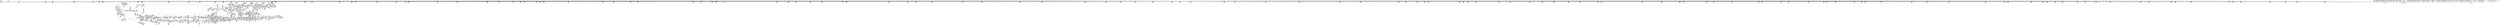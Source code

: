 digraph {
	CE0x50ba590 [shape=record,shape=Mrecord,label="{CE0x50ba590|cred_sid:_tmp4|*LoadInst*|security/selinux/hooks.c,196|*SummSink*}"]
	CE0x50a5000 [shape=record,shape=Mrecord,label="{CE0x50a5000|0:_i32,_4:_i32,_8:_i16,_12:_i32,_16:_i32,_20:_i32,_24:_i32,_56:_i8*,_:_SCMRE_197,198_}"]
	CE0x5020290 [shape=record,shape=Mrecord,label="{CE0x5020290|8:_i8,_32:_%struct.inode*,_%struct.selinux_audit_data*,_128:_i32,_132:_i32,_456:_i8*,_:_SCMRE_186,187_}"]
	CE0x503a220 [shape=record,shape=Mrecord,label="{CE0x503a220|8:_i8,_32:_%struct.inode*,_%struct.selinux_audit_data*,_128:_i32,_132:_i32,_456:_i8*,_:_SCMRE_224,232_|*MultipleSource*|security/selinux/hooks.c,1902|Function::selinux_file_receive&Arg::file::|Function::file_has_perm&Arg::file::|Function::file_to_av&Arg::file::}"]
	CE0x503eab0 [shape=record,shape=Mrecord,label="{CE0x503eab0|i8*_getelementptr_inbounds_(_45_x_i8_,_45_x_i8_*_.str12,_i32_0,_i32_0)|*Constant*|*SummSink*}"]
	CE0x50b9270 [shape=record,shape=Mrecord,label="{CE0x50b9270|file_has_perm:_u|security/selinux/hooks.c,1681}"]
	CE0x503f940 [shape=record,shape=Mrecord,label="{CE0x503f940|i64_1|*Constant*|*SummSink*}"]
	CE0x505ae90 [shape=record,shape=Mrecord,label="{CE0x505ae90|8:_i8,_32:_%struct.inode*,_%struct.selinux_audit_data*,_128:_i32,_132:_i32,_456:_i8*,_:_SCMRE_5,6_}"]
	CE0x5054170 [shape=record,shape=Mrecord,label="{CE0x5054170|i64_11|*Constant*|*SummSource*}"]
	CE0x514a3c0 [shape=record,shape=Mrecord,label="{CE0x514a3c0|0:_i32,_4:_i32,_8:_i16,_12:_i32,_16:_i32,_20:_i32,_24:_i32,_56:_i8*,_:_SCMRE_932,933_}"]
	CE0x50112d0 [shape=record,shape=Mrecord,label="{CE0x50112d0|file_to_av:_and3|security/selinux/hooks.c,1904|*SummSink*}"]
	CE0x513efe0 [shape=record,shape=Mrecord,label="{CE0x513efe0|0:_i32,_4:_i32,_8:_i16,_12:_i32,_16:_i32,_20:_i32,_24:_i32,_56:_i8*,_:_SCMRE_672,680_|*MultipleSource*|*LoadInst*|include/linux/fs.h,1916|security/selinux/hooks.c,1675|Function::inode_has_perm&Arg::inode::|security/selinux/hooks.c,1611}"]
	CE0x50d5000 [shape=record,shape=Mrecord,label="{CE0x50d5000|i64*_getelementptr_inbounds_(_8_x_i64_,_8_x_i64_*___llvm_gcov_ctr154,_i64_0,_i64_1)|*Constant*}"]
	CE0x5060ba0 [shape=record,shape=Mrecord,label="{CE0x5060ba0|i64_2|*Constant*}"]
	CE0x5005fc0 [shape=record,shape=Mrecord,label="{CE0x5005fc0|i1_true|*Constant*|*SummSink*}"]
	CE0x5050860 [shape=record,shape=Mrecord,label="{CE0x5050860|file_to_av:_tmp13|security/selinux/hooks.c,1904|*SummSource*}"]
	CE0x500adc0 [shape=record,shape=Mrecord,label="{CE0x500adc0|8:_i8,_32:_%struct.inode*,_%struct.selinux_audit_data*,_128:_i32,_132:_i32,_456:_i8*,_:_SCMRE_61,62_}"]
	CE0x504de80 [shape=record,shape=Mrecord,label="{CE0x504de80|file_to_av:_tmp4|security/selinux/hooks.c,1902|*SummSink*}"]
	CE0x5077d00 [shape=record,shape=Mrecord,label="{CE0x5077d00|file_inode:_f|Function::file_inode&Arg::f::|*SummSource*}"]
	CE0x50e40c0 [shape=record,shape=Mrecord,label="{CE0x50e40c0|file_has_perm:_call9|security/selinux/hooks.c,1695|*SummSource*}"]
	CE0x50d3de0 [shape=record,shape=Mrecord,label="{CE0x50d3de0|__validate_creds:_tmp|*SummSource*}"]
	CE0x50ab790 [shape=record,shape=Mrecord,label="{CE0x50ab790|0:_i32,_4:_i32,_8:_i16,_12:_i32,_16:_i32,_20:_i32,_24:_i32,_56:_i8*,_:_SCMRE_282,283_}"]
	CE0x500a7c0 [shape=record,shape=Mrecord,label="{CE0x500a7c0|8:_i8,_32:_%struct.inode*,_%struct.selinux_audit_data*,_128:_i32,_132:_i32,_456:_i8*,_:_SCMRE_57,58_}"]
	CE0x50e15a0 [shape=record,shape=Mrecord,label="{CE0x50e15a0|file_has_perm:_tmp26|security/selinux/hooks.c,1694}"]
	CE0x514bf90 [shape=record,shape=Mrecord,label="{CE0x514bf90|0:_i32,_4:_i32,_8:_i16,_12:_i32,_16:_i32,_20:_i32,_24:_i32,_56:_i8*,_:_SCMRE_980,981_}"]
	CE0x50373d0 [shape=record,shape=Mrecord,label="{CE0x50373d0|i64*_getelementptr_inbounds_(_15_x_i64_,_15_x_i64_*___llvm_gcov_ctr171,_i64_0,_i64_0)|*Constant*|*SummSink*}"]
	CE0x5166ad0 [shape=record,shape=Mrecord,label="{CE0x5166ad0|inode_has_perm:_retval.0|*SummSource*}"]
	CE0x50bdb50 [shape=record,shape=Mrecord,label="{CE0x50bdb50|_ret_i32_%retval.0,_!dbg_!27728|security/selinux/avc.c,775}"]
	CE0x502f0e0 [shape=record,shape=Mrecord,label="{CE0x502f0e0|8:_i8,_32:_%struct.inode*,_%struct.selinux_audit_data*,_128:_i32,_132:_i32,_456:_i8*,_:_SCMRE_101,102_}"]
	CE0x515baf0 [shape=record,shape=Mrecord,label="{CE0x515baf0|inode_has_perm:_lnot.ext|security/selinux/hooks.c,1611}"]
	CE0x5032320 [shape=record,shape=Mrecord,label="{CE0x5032320|GLOBAL:_file_to_av|*Constant*|*SummSink*}"]
	CE0x50a11b0 [shape=record,shape=Mrecord,label="{CE0x50a11b0|i32_2|*Constant*|*SummSink*}"]
	CE0x515ffd0 [shape=record,shape=Mrecord,label="{CE0x515ffd0|inode_has_perm:_tmp12|security/selinux/hooks.c,1612|*SummSource*}"]
	CE0x50b3610 [shape=record,shape=Mrecord,label="{CE0x50b3610|0:_i32,_4:_i32,_8:_i16,_12:_i32,_16:_i32,_20:_i32,_24:_i32,_56:_i8*,_:_SCMRE_486,487_}"]
	CE0x5054480 [shape=record,shape=Mrecord,label="{CE0x5054480|i64_12|*Constant*}"]
	CE0x50b4e10 [shape=record,shape=Mrecord,label="{CE0x50b4e10|avc_has_perm:_tclass|Function::avc_has_perm&Arg::tclass::|*SummSink*}"]
	CE0x503a520 [shape=record,shape=Mrecord,label="{CE0x503a520|8:_i8,_32:_%struct.inode*,_%struct.selinux_audit_data*,_128:_i32,_132:_i32,_456:_i8*,_:_SCMRE_248,256_|*MultipleSource*|security/selinux/hooks.c,1902|Function::selinux_file_receive&Arg::file::|Function::file_has_perm&Arg::file::|Function::file_to_av&Arg::file::}"]
	CE0x50d0eb0 [shape=record,shape=Mrecord,label="{CE0x50d0eb0|inode_has_perm:_tmp3|*SummSource*}"]
	CE0x5070360 [shape=record,shape=Mrecord,label="{CE0x5070360|8:_i8,_32:_%struct.inode*,_%struct.selinux_audit_data*,_128:_i32,_132:_i32,_456:_i8*,_:_SCMRE_190,191_}"]
	CE0x5017050 [shape=record,shape=Mrecord,label="{CE0x5017050|get_current:_tmp1}"]
	CE0x50ac1b0 [shape=record,shape=Mrecord,label="{CE0x50ac1b0|0:_i32,_4:_i32,_8:_i16,_12:_i32,_16:_i32,_20:_i32,_24:_i32,_56:_i8*,_:_SCMRE_288,289_}"]
	CE0x514c410 [shape=record,shape=Mrecord,label="{CE0x514c410|0:_i32,_4:_i32,_8:_i16,_12:_i32,_16:_i32,_20:_i32,_24:_i32,_56:_i8*,_:_SCMRE_983,984_}"]
	CE0x5020710 [shape=record,shape=Mrecord,label="{CE0x5020710|8:_i8,_32:_%struct.inode*,_%struct.selinux_audit_data*,_128:_i32,_132:_i32,_456:_i8*,_:_SCMRE_189,190_}"]
	CE0x5017f90 [shape=record,shape=Mrecord,label="{CE0x5017f90|_ret_%struct.task_struct*_%tmp4,_!dbg_!27714|./arch/x86/include/asm/current.h,14|*SummSink*}"]
	CE0x50e4b40 [shape=record,shape=Mrecord,label="{CE0x50e4b40|inode_has_perm:_entry|*SummSink*}"]
	CE0x50b5450 [shape=record,shape=Mrecord,label="{CE0x50b5450|avc_has_perm:_auditdata|Function::avc_has_perm&Arg::auditdata::}"]
	CE0x5015870 [shape=record,shape=Mrecord,label="{CE0x5015870|selinux_file_receive:_tmp3|*SummSource*}"]
	CE0x51696b0 [shape=record,shape=Mrecord,label="{CE0x51696b0|__validate_creds:_tmp8|include/linux/cred.h,175|*SummSource*}"]
	CE0x5114480 [shape=record,shape=Mrecord,label="{CE0x5114480|0:_i32,_4:_i32,_8:_i16,_12:_i32,_16:_i32,_20:_i32,_24:_i32,_56:_i8*,_:_SCMRE_184,185_}"]
	CE0x50b1fc0 [shape=record,shape=Mrecord,label="{CE0x50b1fc0|0:_i32,_4:_i32,_8:_i16,_12:_i32,_16:_i32,_20:_i32,_24:_i32,_56:_i8*,_:_SCMRE_474,475_}"]
	CE0x51388a0 [shape=record,shape=Mrecord,label="{CE0x51388a0|0:_i32,_4:_i32,_8:_i16,_12:_i32,_16:_i32,_20:_i32,_24:_i32,_56:_i8*,_:_SCMRE_572,573_}"]
	CE0x506a330 [shape=record,shape=Mrecord,label="{CE0x506a330|i64*_getelementptr_inbounds_(_2_x_i64_,_2_x_i64_*___llvm_gcov_ctr131,_i64_0,_i64_0)|*Constant*|*SummSource*}"]
	CE0x50dff80 [shape=record,shape=Mrecord,label="{CE0x50dff80|i32_1|*Constant*}"]
	CE0x5167b50 [shape=record,shape=Mrecord,label="{CE0x5167b50|GLOBAL:___invalid_creds|*Constant*}"]
	CE0x504ed70 [shape=record,shape=Mrecord,label="{CE0x504ed70|file_to_av:_tmp6|security/selinux/hooks.c,1902}"]
	CE0x50ebed0 [shape=record,shape=Mrecord,label="{CE0x50ebed0|i64*_getelementptr_inbounds_(_8_x_i64_,_8_x_i64_*___llvm_gcov_ctr154,_i64_0,_i64_1)|*Constant*|*SummSink*}"]
	CE0x50c0c20 [shape=record,shape=Mrecord,label="{CE0x50c0c20|file_inode:_entry}"]
	CE0x50348c0 [shape=record,shape=Mrecord,label="{CE0x50348c0|file_has_perm:_file|Function::file_has_perm&Arg::file::}"]
	CE0x500a100 [shape=record,shape=Mrecord,label="{CE0x500a100|_call_void_mcount()_#3|*SummSink*}"]
	CE0x5138c00 [shape=record,shape=Mrecord,label="{CE0x5138c00|0:_i32,_4:_i32,_8:_i16,_12:_i32,_16:_i32,_20:_i32,_24:_i32,_56:_i8*,_:_SCMRE_574,575_}"]
	CE0x50b95d0 [shape=record,shape=Mrecord,label="{CE0x50b95d0|cred_sid:_tmp6|security/selinux/hooks.c,197|*SummSource*}"]
	CE0x515c4e0 [shape=record,shape=Mrecord,label="{CE0x515c4e0|GLOBAL:_llvm.expect.i64|*Constant*}"]
	CE0x5071b60 [shape=record,shape=Mrecord,label="{CE0x5071b60|8:_i8,_32:_%struct.inode*,_%struct.selinux_audit_data*,_128:_i32,_132:_i32,_456:_i8*,_:_SCMRE_206,207_}"]
	CE0x501ecd0 [shape=record,shape=Mrecord,label="{CE0x501ecd0|8:_i8,_32:_%struct.inode*,_%struct.selinux_audit_data*,_128:_i32,_132:_i32,_456:_i8*,_:_SCMRE_73,74_}"]
	CE0x513c710 [shape=record,shape=Mrecord,label="{CE0x513c710|0:_i32,_4:_i32,_8:_i16,_12:_i32,_16:_i32,_20:_i32,_24:_i32,_56:_i8*,_:_SCMRE_609,610_}"]
	CE0x5168ed0 [shape=record,shape=Mrecord,label="{CE0x5168ed0|i64*_getelementptr_inbounds_(_5_x_i64_,_5_x_i64_*___llvm_gcov_ctr155,_i64_0,_i64_4)|*Constant*|*SummSink*}"]
	CE0x50632b0 [shape=record,shape=Mrecord,label="{CE0x50632b0|file_to_av:_tmp30|security/selinux/hooks.c,1914|*SummSource*}"]
	CE0x5078db0 [shape=record,shape=Mrecord,label="{CE0x5078db0|file_has_perm:_bb}"]
	CE0x50d8690 [shape=record,shape=Mrecord,label="{CE0x50d8690|__validate_creds:_tmp1|*SummSource*}"]
	CE0x5074920 [shape=record,shape=Mrecord,label="{CE0x5074920|get_current:_tmp2|*SummSource*}"]
	CE0x50aa350 [shape=record,shape=Mrecord,label="{CE0x50aa350|0:_i32,_4:_i32,_8:_i16,_12:_i32,_16:_i32,_20:_i32,_24:_i32,_56:_i8*,_:_SCMRE_270,271_}"]
	CE0x50dfc60 [shape=record,shape=Mrecord,label="{CE0x50dfc60|cred_sid:_tmp5|security/selinux/hooks.c,196}"]
	CE0x5021260 [shape=record,shape=Mrecord,label="{CE0x5021260|selinux_file_receive:_tmp17|security/selinux/hooks.c,3414|*SummSink*}"]
	CE0x5027d80 [shape=record,shape=Mrecord,label="{CE0x5027d80|selinux_file_receive:_tmp4|security/selinux/hooks.c,3414|*SummSink*}"]
	CE0x5059200 [shape=record,shape=Mrecord,label="{CE0x5059200|8:_i8,_32:_%struct.inode*,_%struct.selinux_audit_data*,_128:_i32,_132:_i32,_456:_i8*,_:_SCMRE_159,160_}"]
	CE0x50e5bc0 [shape=record,shape=Mrecord,label="{CE0x50e5bc0|inode_has_perm:_adp|Function::inode_has_perm&Arg::adp::}"]
	CE0x50810e0 [shape=record,shape=Mrecord,label="{CE0x50810e0|i64*_getelementptr_inbounds_(_5_x_i64_,_5_x_i64_*___llvm_gcov_ctr155,_i64_0,_i64_0)|*Constant*|*SummSource*}"]
	CE0x516a3f0 [shape=record,shape=Mrecord,label="{CE0x516a3f0|i32_3|*Constant*}"]
	CE0x51413a0 [shape=record,shape=Mrecord,label="{CE0x51413a0|0:_i32,_4:_i32,_8:_i16,_12:_i32,_16:_i32,_20:_i32,_24:_i32,_56:_i8*,_:_SCMRE_776,792_|*MultipleSource*|*LoadInst*|include/linux/fs.h,1916|security/selinux/hooks.c,1675|Function::inode_has_perm&Arg::inode::|security/selinux/hooks.c,1611}"]
	CE0x5032fd0 [shape=record,shape=Mrecord,label="{CE0x5032fd0|file_to_av:_file|Function::file_to_av&Arg::file::|*SummSink*}"]
	CE0x50b9fc0 [shape=record,shape=Mrecord,label="{CE0x50b9fc0|inode_has_perm:_bb|*SummSink*}"]
	CE0x5039920 [shape=record,shape=Mrecord,label="{CE0x5039920|8:_i8,_32:_%struct.inode*,_%struct.selinux_audit_data*,_128:_i32,_132:_i32,_456:_i8*,_:_SCMRE_210,211_}"]
	CE0x50d4cc0 [shape=record,shape=Mrecord,label="{CE0x50d4cc0|__validate_creds:_call|include/linux/cred.h,173|*SummSource*}"]
	CE0x510f220 [shape=record,shape=Mrecord,label="{CE0x510f220|0:_i32,_4:_i32,_8:_i16,_12:_i32,_16:_i32,_20:_i32,_24:_i32,_56:_i8*,_:_SCMRE_137,138_}"]
	CE0x5034510 [shape=record,shape=Mrecord,label="{CE0x5034510|file_has_perm:_cred|Function::file_has_perm&Arg::cred::|*SummSource*}"]
	CE0x5056240 [shape=record,shape=Mrecord,label="{CE0x5056240|file_to_av:_tmp15|security/selinux/hooks.c,1905|*SummSink*}"]
	CE0x515abc0 [shape=record,shape=Mrecord,label="{CE0x515abc0|inode_has_perm:_tobool|security/selinux/hooks.c,1611|*SummSource*}"]
	CE0x51448a0 [shape=record,shape=Mrecord,label="{CE0x51448a0|0:_i32,_4:_i32,_8:_i16,_12:_i32,_16:_i32,_20:_i32,_24:_i32,_56:_i8*,_:_SCMRE_878,879_}"]
	CE0x50c0900 [shape=record,shape=Mrecord,label="{CE0x50c0900|GLOBAL:_file_inode|*Constant*|*SummSource*}"]
	CE0x5011260 [shape=record,shape=Mrecord,label="{CE0x5011260|file_to_av:_and3|security/selinux/hooks.c,1904|*SummSource*}"]
	CE0x50e4ad0 [shape=record,shape=Mrecord,label="{CE0x50e4ad0|inode_has_perm:_cred|Function::inode_has_perm&Arg::cred::}"]
	CE0x5145980 [shape=record,shape=Mrecord,label="{CE0x5145980|0:_i32,_4:_i32,_8:_i16,_12:_i32,_16:_i32,_20:_i32,_24:_i32,_56:_i8*,_:_SCMRE_888,889_}"]
	CE0x5079ad0 [shape=record,shape=Mrecord,label="{CE0x5079ad0|file_has_perm:_ad|security/selinux/hooks.c, 1676|*SummSource*}"]
	CE0x5084e30 [shape=record,shape=Mrecord,label="{CE0x5084e30|file_has_perm:_tmp6|security/selinux/hooks.c,1683|*SummSink*}"]
	CE0x50ceb00 [shape=record,shape=Mrecord,label="{CE0x50ceb00|i64*_getelementptr_inbounds_(_12_x_i64_,_12_x_i64_*___llvm_gcov_ctr170,_i64_0,_i64_6)|*Constant*|*SummSink*}"]
	CE0x502ef60 [shape=record,shape=Mrecord,label="{CE0x502ef60|8:_i8,_32:_%struct.inode*,_%struct.selinux_audit_data*,_128:_i32,_132:_i32,_456:_i8*,_:_SCMRE_100,101_}"]
	CE0x501d400 [shape=record,shape=Mrecord,label="{CE0x501d400|__validate_creds:_line|Function::__validate_creds&Arg::line::|*SummSink*}"]
	CE0x502d420 [shape=record,shape=Mrecord,label="{CE0x502d420|i64*_getelementptr_inbounds_(_11_x_i64_,_11_x_i64_*___llvm_gcov_ctr268,_i64_0,_i64_9)|*Constant*|*SummSink*}"]
	CE0x513e060 [shape=record,shape=Mrecord,label="{CE0x513e060|0:_i32,_4:_i32,_8:_i16,_12:_i32,_16:_i32,_20:_i32,_24:_i32,_56:_i8*,_:_SCMRE_864,865_}"]
	CE0x51589a0 [shape=record,shape=Mrecord,label="{CE0x51589a0|GLOBAL:___llvm_gcov_ctr155|Global_var:__llvm_gcov_ctr155|*SummSource*}"]
	CE0x513f820 [shape=record,shape=Mrecord,label="{CE0x513f820|0:_i32,_4:_i32,_8:_i16,_12:_i32,_16:_i32,_20:_i32,_24:_i32,_56:_i8*,_:_SCMRE_688,692_|*MultipleSource*|*LoadInst*|include/linux/fs.h,1916|security/selinux/hooks.c,1675|Function::inode_has_perm&Arg::inode::|security/selinux/hooks.c,1611}"]
	CE0x504e6f0 [shape=record,shape=Mrecord,label="{CE0x504e6f0|file_to_av:_av.2}"]
	CE0x50ab0d0 [shape=record,shape=Mrecord,label="{CE0x50ab0d0|0:_i32,_4:_i32,_8:_i16,_12:_i32,_16:_i32,_20:_i32,_24:_i32,_56:_i8*,_:_SCMRE_278,279_}"]
	CE0x5029fa0 [shape=record,shape=Mrecord,label="{CE0x5029fa0|selinux_file_receive:_tmp8|security/selinux/hooks.c,3414|*SummSink*}"]
	CE0x50a4090 [shape=record,shape=Mrecord,label="{CE0x50a4090|file_to_av:_or13|security/selinux/hooks.c,1908|*SummSource*}"]
	CE0x5010180 [shape=record,shape=Mrecord,label="{CE0x5010180|file_has_perm:_tobool|security/selinux/hooks.c,1688}"]
	CE0x50a6440 [shape=record,shape=Mrecord,label="{CE0x50a6440|0:_i32,_4:_i32,_8:_i16,_12:_i32,_16:_i32,_20:_i32,_24:_i32,_56:_i8*,_:_SCMRE_208,210_|*MultipleSource*|*LoadInst*|include/linux/fs.h,1916|security/selinux/hooks.c,1675|Function::inode_has_perm&Arg::inode::|security/selinux/hooks.c,1611}"]
	CE0x50b26e0 [shape=record,shape=Mrecord,label="{CE0x50b26e0|0:_i32,_4:_i32,_8:_i16,_12:_i32,_16:_i32,_20:_i32,_24:_i32,_56:_i8*,_:_SCMRE_477,478_}"]
	CE0x5110e20 [shape=record,shape=Mrecord,label="{CE0x5110e20|0:_i32,_4:_i32,_8:_i16,_12:_i32,_16:_i32,_20:_i32,_24:_i32,_56:_i8*,_:_SCMRE_152,153_}"]
	CE0x5112110 [shape=record,shape=Mrecord,label="{CE0x5112110|0:_i32,_4:_i32,_8:_i16,_12:_i32,_16:_i32,_20:_i32,_24:_i32,_56:_i8*,_:_SCMRE_163,164_}"]
	CE0x50ade60 [shape=record,shape=Mrecord,label="{CE0x50ade60|0:_i32,_4:_i32,_8:_i16,_12:_i32,_16:_i32,_20:_i32,_24:_i32,_56:_i8*,_:_SCMRE_305,306_}"]
	CE0x5010770 [shape=record,shape=Mrecord,label="{CE0x5010770|i64*_getelementptr_inbounds_(_12_x_i64_,_12_x_i64_*___llvm_gcov_ctr170,_i64_0,_i64_5)|*Constant*|*SummSink*}"]
	CE0x51114e0 [shape=record,shape=Mrecord,label="{CE0x51114e0|0:_i32,_4:_i32,_8:_i16,_12:_i32,_16:_i32,_20:_i32,_24:_i32,_56:_i8*,_:_SCMRE_156,157_}"]
	CE0x5077940 [shape=record,shape=Mrecord,label="{CE0x5077940|0:_i32,_4:_i32,_8:_i32,_12:_i32,_:_CMRE_12,16_|*MultipleSource*|security/selinux/hooks.c,196|security/selinux/hooks.c,197|*LoadInst*|security/selinux/hooks.c,196}"]
	CE0x503dd80 [shape=record,shape=Mrecord,label="{CE0x503dd80|8:_i8,_32:_%struct.inode*,_%struct.selinux_audit_data*,_128:_i32,_132:_i32,_456:_i8*,_:_SCMRE_404,408_|*MultipleSource*|security/selinux/hooks.c,1902|Function::selinux_file_receive&Arg::file::|Function::file_has_perm&Arg::file::|Function::file_to_av&Arg::file::}"]
	CE0x50d78d0 [shape=record,shape=Mrecord,label="{CE0x50d78d0|__validate_creds:_entry}"]
	CE0x50ac510 [shape=record,shape=Mrecord,label="{CE0x50ac510|0:_i32,_4:_i32,_8:_i16,_12:_i32,_16:_i32,_20:_i32,_24:_i32,_56:_i8*,_:_SCMRE_290,291_}"]
	CE0x50e6d50 [shape=record,shape=Mrecord,label="{CE0x50e6d50|file_has_perm:_tmp29|security/selinux/hooks.c,1698}"]
	CE0x50188a0 [shape=record,shape=Mrecord,label="{CE0x50188a0|i64*_getelementptr_inbounds_(_11_x_i64_,_11_x_i64_*___llvm_gcov_ctr268,_i64_0,_i64_6)|*Constant*}"]
	CE0x50856b0 [shape=record,shape=Mrecord,label="{CE0x50856b0|file_has_perm:_tmp7|security/selinux/hooks.c,1683|*SummSource*}"]
	CE0x514a720 [shape=record,shape=Mrecord,label="{CE0x514a720|0:_i32,_4:_i32,_8:_i16,_12:_i32,_16:_i32,_20:_i32,_24:_i32,_56:_i8*,_:_SCMRE_934,935_}"]
	CE0x5073c50 [shape=record,shape=Mrecord,label="{CE0x5073c50|8:_i8,_32:_%struct.inode*,_%struct.selinux_audit_data*,_128:_i32,_132:_i32,_456:_i8*,_:_SCMRE_169,170_}"]
	CE0x50734d0 [shape=record,shape=Mrecord,label="{CE0x50734d0|8:_i8,_32:_%struct.inode*,_%struct.selinux_audit_data*,_128:_i32,_132:_i32,_456:_i8*,_:_SCMRE_164,165_}"]
	CE0x5084bf0 [shape=record,shape=Mrecord,label="{CE0x5084bf0|file_has_perm:_tmp6|security/selinux/hooks.c,1683}"]
	CE0x504d410 [shape=record,shape=Mrecord,label="{CE0x504d410|file_to_av:_tmp3|security/selinux/hooks.c,1902|*SummSource*}"]
	CE0x5086700 [shape=record,shape=Mrecord,label="{CE0x5086700|file_has_perm:_tmp9|security/selinux/hooks.c,1683|*SummSink*}"]
	CE0x5084780 [shape=record,shape=Mrecord,label="{CE0x5084780|0:_i32,_:_CRE_4,8_|*MultipleSource*|*LoadInst*|security/selinux/hooks.c,1674|security/selinux/hooks.c,1674|security/selinux/hooks.c,1683}"]
	CE0x5138f60 [shape=record,shape=Mrecord,label="{CE0x5138f60|0:_i32,_4:_i32,_8:_i16,_12:_i32,_16:_i32,_20:_i32,_24:_i32,_56:_i8*,_:_SCMRE_576,577_}"]
	CE0x514e920 [shape=record,shape=Mrecord,label="{CE0x514e920|inode_has_perm:_i_security|security/selinux/hooks.c,1615}"]
	CE0x500b550 [shape=record,shape=Mrecord,label="{CE0x500b550|selinux_file_receive:_tobool1|security/selinux/hooks.c,3414|*SummSource*}"]
	CE0x513e710 [shape=record,shape=Mrecord,label="{CE0x513e710|0:_i32,_4:_i32,_8:_i16,_12:_i32,_16:_i32,_20:_i32,_24:_i32,_56:_i8*,_:_SCMRE_648,656_|*MultipleSource*|*LoadInst*|include/linux/fs.h,1916|security/selinux/hooks.c,1675|Function::inode_has_perm&Arg::inode::|security/selinux/hooks.c,1611}"]
	CE0x50e4ca0 [shape=record,shape=Mrecord,label="{CE0x50e4ca0|file_has_perm:_tmp26|security/selinux/hooks.c,1694|*SummSource*}"]
	CE0x50aff30 [shape=record,shape=Mrecord,label="{CE0x50aff30|0:_i32,_4:_i32,_8:_i16,_12:_i32,_16:_i32,_20:_i32,_24:_i32,_56:_i8*,_:_SCMRE_384,388_|*MultipleSource*|*LoadInst*|include/linux/fs.h,1916|security/selinux/hooks.c,1675|Function::inode_has_perm&Arg::inode::|security/selinux/hooks.c,1611}"]
	CE0x5147630 [shape=record,shape=Mrecord,label="{CE0x5147630|0:_i32,_4:_i32,_8:_i16,_12:_i32,_16:_i32,_20:_i32,_24:_i32,_56:_i8*,_:_SCMRE_905,906_}"]
	CE0x5114630 [shape=record,shape=Mrecord,label="{CE0x5114630|0:_i32,_4:_i32,_8:_i16,_12:_i32,_16:_i32,_20:_i32,_24:_i32,_56:_i8*,_:_SCMRE_185,186_}"]
	CE0x50232b0 [shape=record,shape=Mrecord,label="{CE0x50232b0|file_to_av:_if.end15|*SummSource*}"]
	CE0x5008b60 [shape=record,shape=Mrecord,label="{CE0x5008b60|8:_i8,_32:_%struct.inode*,_%struct.selinux_audit_data*,_128:_i32,_132:_i32,_456:_i8*,_:_SCMRE_81,82_}"]
	CE0x5073f50 [shape=record,shape=Mrecord,label="{CE0x5073f50|8:_i8,_32:_%struct.inode*,_%struct.selinux_audit_data*,_128:_i32,_132:_i32,_456:_i8*,_:_SCMRE_171,172_}"]
	CE0x50a0600 [shape=record,shape=Mrecord,label="{CE0x50a0600|i64*_getelementptr_inbounds_(_2_x_i64_,_2_x_i64_*___llvm_gcov_ctr162,_i64_0,_i64_1)|*Constant*|*SummSink*}"]
	CE0x50d1a30 [shape=record,shape=Mrecord,label="{CE0x50d1a30|__validate_creds:_tobool|include/linux/cred.h,173|*SummSink*}"]
	CE0x5145ce0 [shape=record,shape=Mrecord,label="{CE0x5145ce0|0:_i32,_4:_i32,_8:_i16,_12:_i32,_16:_i32,_20:_i32,_24:_i32,_56:_i8*,_:_SCMRE_890,891_}"]
	CE0x50716e0 [shape=record,shape=Mrecord,label="{CE0x50716e0|8:_i8,_32:_%struct.inode*,_%struct.selinux_audit_data*,_128:_i32,_132:_i32,_456:_i8*,_:_SCMRE_203,204_}"]
	CE0x50a0a50 [shape=record,shape=Mrecord,label="{CE0x50a0a50|_ret_i32_%tmp6,_!dbg_!27716|security/selinux/hooks.c,197}"]
	CE0x5163530 [shape=record,shape=Mrecord,label="{CE0x5163530|inode_has_perm:_tmp19|security/selinux/hooks.c,1618|*SummSource*}"]
	CE0x50bb8b0 [shape=record,shape=Mrecord,label="{CE0x50bb8b0|file_has_perm:_if.then|*SummSource*}"]
	CE0x50a1a30 [shape=record,shape=Mrecord,label="{CE0x50a1a30|file_to_av:_conv9|security/selinux/hooks.c,1906|*SummSource*}"]
	CE0x5076f70 [shape=record,shape=Mrecord,label="{CE0x5076f70|0:_i32,_4:_i32,_8:_i32,_12:_i32,_:_CMRE_8,12_|*MultipleSource*|security/selinux/hooks.c,196|security/selinux/hooks.c,197|*LoadInst*|security/selinux/hooks.c,196}"]
	CE0x50a78c0 [shape=record,shape=Mrecord,label="{CE0x50a78c0|0:_i32,_4:_i32,_8:_i16,_12:_i32,_16:_i32,_20:_i32,_24:_i32,_56:_i8*,_:_SCMRE_245,246_}"]
	CE0x5020410 [shape=record,shape=Mrecord,label="{CE0x5020410|8:_i8,_32:_%struct.inode*,_%struct.selinux_audit_data*,_128:_i32,_132:_i32,_456:_i8*,_:_SCMRE_187,188_}"]
	CE0x50cd930 [shape=record,shape=Mrecord,label="{CE0x50cd930|file_has_perm:_tmp22|security/selinux/hooks.c,1694|*SummSource*}"]
	CE0x51508a0 [shape=record,shape=Mrecord,label="{CE0x51508a0|inode_has_perm:_call|security/selinux/hooks.c,1614|*SummSink*}"]
	CE0x50238f0 [shape=record,shape=Mrecord,label="{CE0x50238f0|selinux_file_receive:_tmp}"]
	CE0x50794e0 [shape=record,shape=Mrecord,label="{CE0x50794e0|file_has_perm:_call1|security/selinux/hooks.c,1677|*SummSink*}"]
	CE0x502b9b0 [shape=record,shape=Mrecord,label="{CE0x502b9b0|file_to_av:_if.then18|*SummSource*}"]
	CE0x5004fd0 [shape=record,shape=Mrecord,label="{CE0x5004fd0|GLOBAL:_lockdep_rcu_suspicious|*Constant*|*SummSource*}"]
	CE0x50e5810 [shape=record,shape=Mrecord,label="{CE0x50e5810|inode_has_perm:_perms|Function::inode_has_perm&Arg::perms::|*SummSource*}"]
	CE0x50be930 [shape=record,shape=Mrecord,label="{CE0x50be930|cred_sid:_tmp6|security/selinux/hooks.c,197|*SummSink*}"]
	CE0x50b04b0 [shape=record,shape=Mrecord,label="{CE0x50b04b0|0:_i32,_4:_i32,_8:_i16,_12:_i32,_16:_i32,_20:_i32,_24:_i32,_56:_i8*,_:_SCMRE_400,408_|*MultipleSource*|*LoadInst*|include/linux/fs.h,1916|security/selinux/hooks.c,1675|Function::inode_has_perm&Arg::inode::|security/selinux/hooks.c,1611}"]
	CE0x5023aa0 [shape=record,shape=Mrecord,label="{CE0x5023aa0|selinux_file_receive:_tmp9|security/selinux/hooks.c,3414}"]
	CE0x515dd10 [shape=record,shape=Mrecord,label="{CE0x515dd10|GLOBAL:___llvm_gcov_ctr154|Global_var:__llvm_gcov_ctr154|*SummSource*}"]
	CE0x50ebf40 [shape=record,shape=Mrecord,label="{CE0x50ebf40|inode_has_perm:_tmp1}"]
	CE0x503e7d0 [shape=record,shape=Mrecord,label="{CE0x503e7d0|8:_i8,_32:_%struct.inode*,_%struct.selinux_audit_data*,_128:_i32,_132:_i32,_456:_i8*,_:_SCMRE_424,428_|*MultipleSource*|security/selinux/hooks.c,1902|Function::selinux_file_receive&Arg::file::|Function::file_has_perm&Arg::file::|Function::file_to_av&Arg::file::}"]
	CE0x50689b0 [shape=record,shape=Mrecord,label="{CE0x50689b0|file_has_perm:_if.then8|*SummSink*}"]
	CE0x5085820 [shape=record,shape=Mrecord,label="{CE0x5085820|file_has_perm:_tmp7|security/selinux/hooks.c,1683|*SummSink*}"]
	CE0x5145b30 [shape=record,shape=Mrecord,label="{CE0x5145b30|0:_i32,_4:_i32,_8:_i16,_12:_i32,_16:_i32,_20:_i32,_24:_i32,_56:_i8*,_:_SCMRE_889,890_}"]
	CE0x50d96b0 [shape=record,shape=Mrecord,label="{CE0x50d96b0|__validate_creds:_tmp2|include/linux/cred.h,173|*SummSource*}"]
	CE0x500dde0 [shape=record,shape=Mrecord,label="{CE0x500dde0|8:_i8,_32:_%struct.inode*,_%struct.selinux_audit_data*,_128:_i32,_132:_i32,_456:_i8*,_:_SCMRE_106,107_}"]
	CE0x5086ff0 [shape=record,shape=Mrecord,label="{CE0x5086ff0|file_has_perm:_sid3|security/selinux/hooks.c,1684}"]
	CE0x50e0700 [shape=record,shape=Mrecord,label="{CE0x50e0700|file_has_perm:_tmp23|security/selinux/hooks.c,1694|*SummSource*}"]
	CE0x50ca310 [shape=record,shape=Mrecord,label="{CE0x50ca310|file_has_perm:_tmp13|security/selinux/hooks.c,1688}"]
	CE0x515f860 [shape=record,shape=Mrecord,label="{CE0x515f860|inode_has_perm:_tmp11|security/selinux/hooks.c,1612|*SummSource*}"]
	CE0x50570f0 [shape=record,shape=Mrecord,label="{CE0x50570f0|file_to_av:_tmp18|security/selinux/hooks.c,1905|*SummSink*}"]
	CE0x502eae0 [shape=record,shape=Mrecord,label="{CE0x502eae0|8:_i8,_32:_%struct.inode*,_%struct.selinux_audit_data*,_128:_i32,_132:_i32,_456:_i8*,_:_SCMRE_97,98_}"]
	CE0x50195d0 [shape=record,shape=Mrecord,label="{CE0x50195d0|i64_0|*Constant*|*SummSink*}"]
	CE0x5147480 [shape=record,shape=Mrecord,label="{CE0x5147480|0:_i32,_4:_i32,_8:_i16,_12:_i32,_16:_i32,_20:_i32,_24:_i32,_56:_i8*,_:_SCMRE_904,905_}"]
	CE0x51499a0 [shape=record,shape=Mrecord,label="{CE0x51499a0|0:_i32,_4:_i32,_8:_i16,_12:_i32,_16:_i32,_20:_i32,_24:_i32,_56:_i8*,_:_SCMRE_926,927_}"]
	CE0x5025b50 [shape=record,shape=Mrecord,label="{CE0x5025b50|selinux_file_receive:_if.then}"]
	CE0x5147ea0 [shape=record,shape=Mrecord,label="{CE0x5147ea0|0:_i32,_4:_i32,_8:_i16,_12:_i32,_16:_i32,_20:_i32,_24:_i32,_56:_i8*,_:_SCMRE_910,911_}"]
	CE0x500b440 [shape=record,shape=Mrecord,label="{CE0x500b440|selinux_file_receive:_tobool1|security/selinux/hooks.c,3414}"]
	CE0x5062df0 [shape=record,shape=Mrecord,label="{CE0x5062df0|file_to_av:_tmp30|security/selinux/hooks.c,1914}"]
	CE0x50af9b0 [shape=record,shape=Mrecord,label="{CE0x50af9b0|0:_i32,_4:_i32,_8:_i16,_12:_i32,_16:_i32,_20:_i32,_24:_i32,_56:_i8*,_:_SCMRE_360,376_|*MultipleSource*|*LoadInst*|include/linux/fs.h,1916|security/selinux/hooks.c,1675|Function::inode_has_perm&Arg::inode::|security/selinux/hooks.c,1611}"]
	CE0x5163fb0 [shape=record,shape=Mrecord,label="{CE0x5163fb0|i64*_getelementptr_inbounds_(_5_x_i64_,_5_x_i64_*___llvm_gcov_ctr155,_i64_0,_i64_0)|*Constant*|*SummSink*}"]
	CE0x500f580 [shape=record,shape=Mrecord,label="{CE0x500f580|8:_i8,_32:_%struct.inode*,_%struct.selinux_audit_data*,_128:_i32,_132:_i32,_456:_i8*,_:_SCMRE_49,50_}"]
	CE0x500e3e0 [shape=record,shape=Mrecord,label="{CE0x500e3e0|8:_i8,_32:_%struct.inode*,_%struct.selinux_audit_data*,_128:_i32,_132:_i32,_456:_i8*,_:_SCMRE_110,111_}"]
	CE0x50157a0 [shape=record,shape=Mrecord,label="{CE0x50157a0|selinux_file_receive:_tmp2|*SummSource*}"]
	CE0x507a700 [shape=record,shape=Mrecord,label="{CE0x507a700|file_to_av:_if.then5|*SummSource*}"]
	CE0x5057b00 [shape=record,shape=Mrecord,label="{CE0x5057b00|file_to_av:_tmp19|security/selinux/hooks.c,1906|*SummSource*}"]
	CE0x50710e0 [shape=record,shape=Mrecord,label="{CE0x50710e0|8:_i8,_32:_%struct.inode*,_%struct.selinux_audit_data*,_128:_i32,_132:_i32,_456:_i8*,_:_SCMRE_199,200_}"]
	CE0x50ebe40 [shape=record,shape=Mrecord,label="{CE0x50ebe40|inode_has_perm:_tmp|*SummSink*}"]
	CE0x501e280 [shape=record,shape=Mrecord,label="{CE0x501e280|file_to_av:_tmp}"]
	CE0x514b740 [shape=record,shape=Mrecord,label="{CE0x514b740|0:_i32,_4:_i32,_8:_i16,_12:_i32,_16:_i32,_20:_i32,_24:_i32,_56:_i8*,_:_SCMRE_977,978_}"]
	CE0x50b01f0 [shape=record,shape=Mrecord,label="{CE0x50b01f0|0:_i32,_4:_i32,_8:_i16,_12:_i32,_16:_i32,_20:_i32,_24:_i32,_56:_i8*,_:_SCMRE_392,400_|*MultipleSource*|*LoadInst*|include/linux/fs.h,1916|security/selinux/hooks.c,1675|Function::inode_has_perm&Arg::inode::|security/selinux/hooks.c,1611}"]
	CE0x50a7a70 [shape=record,shape=Mrecord,label="{CE0x50a7a70|0:_i32,_4:_i32,_8:_i16,_12:_i32,_16:_i32,_20:_i32,_24:_i32,_56:_i8*,_:_SCMRE_246,247_}"]
	CE0x51680c0 [shape=record,shape=Mrecord,label="{CE0x51680c0|_call_void___invalid_creds(%struct.cred*_%cred,_i8*_%file,_i32_%line)_#10,_!dbg_!27721|include/linux/cred.h,174|*SummSource*}"]
	CE0x501dab0 [shape=record,shape=Mrecord,label="{CE0x501dab0|file_to_av:_if.then18}"]
	CE0x5022f60 [shape=record,shape=Mrecord,label="{CE0x5022f60|get_current:_entry|*SummSink*}"]
	CE0x50a4790 [shape=record,shape=Mrecord,label="{CE0x50a4790|i32_1024|*Constant*|*SummSource*}"]
	CE0x5163490 [shape=record,shape=Mrecord,label="{CE0x5163490|inode_has_perm:_tmp17|security/selinux/hooks.c,1617|*SummSink*}"]
	CE0x502c100 [shape=record,shape=Mrecord,label="{CE0x502c100|selinux_file_receive:_tmp5|security/selinux/hooks.c,3414|*SummSource*}"]
	CE0x506c600 [shape=record,shape=Mrecord,label="{CE0x506c600|avc_has_perm:_ssid|Function::avc_has_perm&Arg::ssid::|*SummSink*}"]
	CE0x5087ae0 [shape=record,shape=Mrecord,label="{CE0x5087ae0|file_to_av:_tmp8|security/selinux/hooks.c,1903|*SummSource*}"]
	CE0x514ea40 [shape=record,shape=Mrecord,label="{CE0x514ea40|inode_has_perm:_i_security|security/selinux/hooks.c,1615|*SummSource*}"]
	CE0x50ddaa0 [shape=record,shape=Mrecord,label="{CE0x50ddaa0|_ret_void,_!dbg_!27722|include/linux/cred.h,175|*SummSource*}"]
	CE0x50e5480 [shape=record,shape=Mrecord,label="{CE0x50e5480|inode_has_perm:_inode|Function::inode_has_perm&Arg::inode::|*SummSink*}"]
	CE0x502bdc0 [shape=record,shape=Mrecord,label="{CE0x502bdc0|selinux_file_receive:_tmp8|security/selinux/hooks.c,3414}"]
	CE0x507dcb0 [shape=record,shape=Mrecord,label="{CE0x507dcb0|file_to_av:_if.then|*SummSink*}"]
	CE0x5010910 [shape=record,shape=Mrecord,label="{CE0x5010910|file_has_perm:_tmp12|security/selinux/hooks.c,1688}"]
	CE0x5145620 [shape=record,shape=Mrecord,label="{CE0x5145620|0:_i32,_4:_i32,_8:_i16,_12:_i32,_16:_i32,_20:_i32,_24:_i32,_56:_i8*,_:_SCMRE_886,887_}"]
	CE0x5075690 [shape=record,shape=Mrecord,label="{CE0x5075690|8:_i8,_32:_%struct.inode*,_%struct.selinux_audit_data*,_128:_i32,_132:_i32,_456:_i8*,_:_SCMRE_40,48_|*MultipleSource*|security/selinux/hooks.c,1902|Function::selinux_file_receive&Arg::file::|Function::file_has_perm&Arg::file::|Function::file_to_av&Arg::file::}"]
	CE0x515f7f0 [shape=record,shape=Mrecord,label="{CE0x515f7f0|inode_has_perm:_tmp11|security/selinux/hooks.c,1612}"]
	CE0x5147b40 [shape=record,shape=Mrecord,label="{CE0x5147b40|0:_i32,_4:_i32,_8:_i16,_12:_i32,_16:_i32,_20:_i32,_24:_i32,_56:_i8*,_:_SCMRE_908,909_}"]
	CE0x500a940 [shape=record,shape=Mrecord,label="{CE0x500a940|8:_i8,_32:_%struct.inode*,_%struct.selinux_audit_data*,_128:_i32,_132:_i32,_456:_i8*,_:_SCMRE_58,59_}"]
	CE0x5030e80 [shape=record,shape=Mrecord,label="{CE0x5030e80|selinux_file_receive:_tmp13|security/selinux/hooks.c,3414|*SummSource*}"]
	CE0x5052220 [shape=record,shape=Mrecord,label="{CE0x5052220|file_to_av:_tmp24|security/selinux/hooks.c,1909|*SummSink*}"]
	CE0x5065f30 [shape=record,shape=Mrecord,label="{CE0x5065f30|file_has_perm:_tmp1|*SummSource*}"]
	CE0x5148200 [shape=record,shape=Mrecord,label="{CE0x5148200|0:_i32,_4:_i32,_8:_i16,_12:_i32,_16:_i32,_20:_i32,_24:_i32,_56:_i8*,_:_SCMRE_912,913_}"]
	CE0x5142500 [shape=record,shape=Mrecord,label="{CE0x5142500|0:_i32,_4:_i32,_8:_i16,_12:_i32,_16:_i32,_20:_i32,_24:_i32,_56:_i8*,_:_SCMRE_832,840_|*MultipleSource*|*LoadInst*|include/linux/fs.h,1916|security/selinux/hooks.c,1675|Function::inode_has_perm&Arg::inode::|security/selinux/hooks.c,1611}"]
	CE0x515bff0 [shape=record,shape=Mrecord,label="{CE0x515bff0|inode_has_perm:_conv|security/selinux/hooks.c,1611|*SummSink*}"]
	CE0x5164650 [shape=record,shape=Mrecord,label="{CE0x5164650|GLOBAL:___llvm_gcov_ctr155|Global_var:__llvm_gcov_ctr155}"]
	CE0x514f0d0 [shape=record,shape=Mrecord,label="{CE0x514f0d0|inode_has_perm:_tmp15|*LoadInst*|security/selinux/hooks.c,1615|*SummSink*}"]
	CE0x50798d0 [shape=record,shape=Mrecord,label="{CE0x50798d0|file_inode:_tmp|*SummSource*}"]
	CE0x50679e0 [shape=record,shape=Mrecord,label="{CE0x50679e0|file_has_perm:_f_security|security/selinux/hooks.c,1674|*SummSink*}"]
	CE0x506c540 [shape=record,shape=Mrecord,label="{CE0x506c540|avc_has_perm:_ssid|Function::avc_has_perm&Arg::ssid::|*SummSource*}"]
	CE0x505cd10 [shape=record,shape=Mrecord,label="{CE0x505cd10|8:_i8,_32:_%struct.inode*,_%struct.selinux_audit_data*,_128:_i32,_132:_i32,_456:_i8*,_:_SCMRE_7,8_}"]
	CE0x5025280 [shape=record,shape=Mrecord,label="{CE0x5025280|i64*_getelementptr_inbounds_(_11_x_i64_,_11_x_i64_*___llvm_gcov_ctr268,_i64_0,_i64_0)|*Constant*}"]
	CE0x50db2c0 [shape=record,shape=Mrecord,label="{CE0x50db2c0|i32_1609|*Constant*|*SummSink*}"]
	CE0x503b1a0 [shape=record,shape=Mrecord,label="{CE0x503b1a0|8:_i8,_32:_%struct.inode*,_%struct.selinux_audit_data*,_128:_i32,_132:_i32,_456:_i8*,_:_SCMRE_264,280_|*MultipleSource*|security/selinux/hooks.c,1902|Function::selinux_file_receive&Arg::file::|Function::file_has_perm&Arg::file::|Function::file_to_av&Arg::file::}"]
	CE0x5037470 [shape=record,shape=Mrecord,label="{CE0x5037470|file_to_av:_if.end19|*SummSource*}"]
	CE0x51461f0 [shape=record,shape=Mrecord,label="{CE0x51461f0|0:_i32,_4:_i32,_8:_i16,_12:_i32,_16:_i32,_20:_i32,_24:_i32,_56:_i8*,_:_SCMRE_893,894_}"]
	CE0x50b1270 [shape=record,shape=Mrecord,label="{CE0x50b1270|0:_i32,_4:_i32,_8:_i16,_12:_i32,_16:_i32,_20:_i32,_24:_i32,_56:_i8*,_:_SCMRE_440,448_|*MultipleSource*|*LoadInst*|include/linux/fs.h,1916|security/selinux/hooks.c,1675|Function::inode_has_perm&Arg::inode::|security/selinux/hooks.c,1611}"]
	CE0x5057b70 [shape=record,shape=Mrecord,label="{CE0x5057b70|file_to_av:_tmp19|security/selinux/hooks.c,1906|*SummSink*}"]
	CE0x5022ca0 [shape=record,shape=Mrecord,label="{CE0x5022ca0|get_current:_entry}"]
	CE0x50cada0 [shape=record,shape=Mrecord,label="{CE0x50cada0|file_has_perm:_tmp15|security/selinux/hooks.c,1688}"]
	CE0x501e850 [shape=record,shape=Mrecord,label="{CE0x501e850|8:_i8,_32:_%struct.inode*,_%struct.selinux_audit_data*,_128:_i32,_132:_i32,_456:_i8*,_:_SCMRE_70,71_}"]
	CE0x5070de0 [shape=record,shape=Mrecord,label="{CE0x5070de0|8:_i8,_32:_%struct.inode*,_%struct.selinux_audit_data*,_128:_i32,_132:_i32,_456:_i8*,_:_SCMRE_197,198_}"]
	CE0x5065810 [shape=record,shape=Mrecord,label="{CE0x5065810|avc_has_perm:_tsid|Function::avc_has_perm&Arg::tsid::}"]
	CE0x5159930 [shape=record,shape=Mrecord,label="{CE0x5159930|__validate_creds:_tmp5|include/linux/cred.h,173|*SummSource*}"]
	CE0x50bc650 [shape=record,shape=Mrecord,label="{CE0x50bc650|cred_sid:_security|security/selinux/hooks.c,196|*SummSource*}"]
	CE0x5160340 [shape=record,shape=Mrecord,label="{CE0x5160340|i64*_getelementptr_inbounds_(_8_x_i64_,_8_x_i64_*___llvm_gcov_ctr154,_i64_0,_i64_6)|*Constant*|*SummSink*}"]
	CE0x50354e0 [shape=record,shape=Mrecord,label="{CE0x50354e0|_ret_i32_%rc.1,_!dbg_!27749|security/selinux/hooks.c,1698|*SummSink*}"]
	CE0x5013980 [shape=record,shape=Mrecord,label="{CE0x5013980|GLOBAL:_current_task|Global_var:current_task|*SummSink*}"]
	CE0x5086460 [shape=record,shape=Mrecord,label="{CE0x5086460|file_has_perm:_tmp9|security/selinux/hooks.c,1683}"]
	CE0x50a71a0 [shape=record,shape=Mrecord,label="{CE0x50a71a0|0:_i32,_4:_i32,_8:_i16,_12:_i32,_16:_i32,_20:_i32,_24:_i32,_56:_i8*,_:_SCMRE_242,243_}"]
	CE0x5143b20 [shape=record,shape=Mrecord,label="{CE0x5143b20|0:_i32,_4:_i32,_8:_i16,_12:_i32,_16:_i32,_20:_i32,_24:_i32,_56:_i8*,_:_SCMRE_870,871_}"]
	CE0x514f280 [shape=record,shape=Mrecord,label="{CE0x514f280|inode_has_perm:_sid3|security/selinux/hooks.c,1617}"]
	CE0x515c9f0 [shape=record,shape=Mrecord,label="{CE0x515c9f0|inode_has_perm:_expval|security/selinux/hooks.c,1611|*SummSource*}"]
	CE0x51604e0 [shape=record,shape=Mrecord,label="{CE0x51604e0|i64*_getelementptr_inbounds_(_8_x_i64_,_8_x_i64_*___llvm_gcov_ctr154,_i64_0,_i64_6)|*Constant*|*SummSource*}"]
	CE0x50e0c10 [shape=record,shape=Mrecord,label="{CE0x50e0c10|i64*_getelementptr_inbounds_(_12_x_i64_,_12_x_i64_*___llvm_gcov_ctr170,_i64_0,_i64_9)|*Constant*}"]
	CE0x5066530 [shape=record,shape=Mrecord,label="{CE0x5066530|cred_sid:_tmp3}"]
	CE0x50a2560 [shape=record,shape=Mrecord,label="{CE0x50a2560|file_to_av:_conv11|security/selinux/hooks.c,1906}"]
	CE0x50b5a90 [shape=record,shape=Mrecord,label="{CE0x50b5a90|_ret_i32_%retval.0,_!dbg_!27728|security/selinux/avc.c,775|*SummSink*}"]
	CE0x5050400 [shape=record,shape=Mrecord,label="{CE0x5050400|file_to_av:_tmp12|security/selinux/hooks.c,1904|*SummSource*}"]
	CE0x50d8380 [shape=record,shape=Mrecord,label="{CE0x50d8380|GLOBAL:_creds_are_invalid|*Constant*}"]
	CE0x500f410 [shape=record,shape=Mrecord,label="{CE0x500f410|8:_i8,_32:_%struct.inode*,_%struct.selinux_audit_data*,_128:_i32,_132:_i32,_456:_i8*,_:_SCMRE_128,132_|*MultipleSource*|security/selinux/hooks.c,1902|Function::selinux_file_receive&Arg::file::|Function::file_has_perm&Arg::file::|Function::file_to_av&Arg::file::}"]
	CE0x50cc760 [shape=record,shape=Mrecord,label="{CE0x50cc760|i64*_getelementptr_inbounds_(_12_x_i64_,_12_x_i64_*___llvm_gcov_ctr170,_i64_0,_i64_9)|*Constant*|*SummSink*}"]
	CE0x5011e00 [shape=record,shape=Mrecord,label="{CE0x5011e00|file_to_av:_tmp10|security/selinux/hooks.c,1904|*SummSource*}"]
	CE0x5082800 [shape=record,shape=Mrecord,label="{CE0x5082800|file_to_av:_tmp2|*LoadInst*|security/selinux/hooks.c,1902|*SummSink*}"]
	CE0x5150600 [shape=record,shape=Mrecord,label="{CE0x5150600|inode_has_perm:_call|security/selinux/hooks.c,1614}"]
	CE0x5144c00 [shape=record,shape=Mrecord,label="{CE0x5144c00|0:_i32,_4:_i32,_8:_i16,_12:_i32,_16:_i32,_20:_i32,_24:_i32,_56:_i8*,_:_SCMRE_880,881_}"]
	CE0x50a22e0 [shape=record,shape=Mrecord,label="{CE0x50a22e0|file_to_av:_or10|security/selinux/hooks.c,1906|*SummSink*}"]
	CE0x50a60e0 [shape=record,shape=Mrecord,label="{CE0x50a60e0|0:_i32,_4:_i32,_8:_i16,_12:_i32,_16:_i32,_20:_i32,_24:_i32,_56:_i8*,_:_SCMRE_207,208_}"]
	CE0x515ce90 [shape=record,shape=Mrecord,label="{CE0x515ce90|inode_has_perm:_tobool2|security/selinux/hooks.c,1611}"]
	CE0x5037c50 [shape=record,shape=Mrecord,label="{CE0x5037c50|selinux_file_receive:_call5|security/selinux/hooks.c,3416|*SummSource*}"]
	CE0x50aa1a0 [shape=record,shape=Mrecord,label="{CE0x50aa1a0|0:_i32,_4:_i32,_8:_i16,_12:_i32,_16:_i32,_20:_i32,_24:_i32,_56:_i8*,_:_SCMRE_269,270_}"]
	CE0x5144f60 [shape=record,shape=Mrecord,label="{CE0x5144f60|0:_i32,_4:_i32,_8:_i16,_12:_i32,_16:_i32,_20:_i32,_24:_i32,_56:_i8*,_:_SCMRE_882,883_}"]
	CE0x5003130 [shape=record,shape=Mrecord,label="{CE0x5003130|selinux_file_receive:_tobool|security/selinux/hooks.c,3414|*SummSink*}"]
	CE0x5053f80 [shape=record,shape=Mrecord,label="{CE0x5053f80|file_to_av:_tmp29|security/selinux/hooks.c,1914|*SummSource*}"]
	CE0x50d1eb0 [shape=record,shape=Mrecord,label="{CE0x50d1eb0|_call_void_mcount()_#3}"]
	CE0x5005ea0 [shape=record,shape=Mrecord,label="{CE0x5005ea0|selinux_file_receive:_bb|*SummSource*}"]
	CE0x507fa60 [shape=record,shape=Mrecord,label="{CE0x507fa60|_call_void_mcount()_#3|*SummSink*}"]
	CE0x5085d80 [shape=record,shape=Mrecord,label="{CE0x5085d80|GLOBAL:___llvm_gcov_ctr170|Global_var:__llvm_gcov_ctr170|*SummSink*}"]
	CE0x5031850 [shape=record,shape=Mrecord,label="{CE0x5031850|selinux_file_receive:_cred4|security/selinux/hooks.c,3414|*SummSink*}"]
	CE0x5017de0 [shape=record,shape=Mrecord,label="{CE0x5017de0|_ret_%struct.task_struct*_%tmp4,_!dbg_!27714|./arch/x86/include/asm/current.h,14|*SummSource*}"]
	CE0x5067ff0 [shape=record,shape=Mrecord,label="{CE0x5067ff0|file_has_perm:_call4|security/selinux/hooks.c,1684}"]
	CE0x500f660 [shape=record,shape=Mrecord,label="{CE0x500f660|8:_i8,_32:_%struct.inode*,_%struct.selinux_audit_data*,_128:_i32,_132:_i32,_456:_i8*,_:_SCMRE_51,52_}"]
	CE0x50a6940 [shape=record,shape=Mrecord,label="{CE0x50a6940|0:_i32,_4:_i32,_8:_i16,_12:_i32,_16:_i32,_20:_i32,_24:_i32,_56:_i8*,_:_SCMRE_224,232_|*MultipleSource*|*LoadInst*|include/linux/fs.h,1916|security/selinux/hooks.c,1675|Function::inode_has_perm&Arg::inode::|security/selinux/hooks.c,1611}"]
	CE0x5150220 [shape=record,shape=Mrecord,label="{CE0x5150220|inode_has_perm:_tmp14|security/selinux/hooks.c,1614|*SummSource*}"]
	CE0x50a2af0 [shape=record,shape=Mrecord,label="{CE0x50a2af0|i64*_getelementptr_inbounds_(_15_x_i64_,_15_x_i64_*___llvm_gcov_ctr171,_i64_0,_i64_9)|*Constant*|*SummSource*}"]
	CE0x513ea60 [shape=record,shape=Mrecord,label="{CE0x513ea60|0:_i32,_4:_i32,_8:_i16,_12:_i32,_16:_i32,_20:_i32,_24:_i32,_56:_i8*,_:_SCMRE_656,664_|*MultipleSource*|*LoadInst*|include/linux/fs.h,1916|security/selinux/hooks.c,1675|Function::inode_has_perm&Arg::inode::|security/selinux/hooks.c,1611}"]
	CE0x5077340 [shape=record,shape=Mrecord,label="{CE0x5077340|file_has_perm:_sid2|security/selinux/hooks.c,1683|*SummSource*}"]
	CE0x50e5d10 [shape=record,shape=Mrecord,label="{CE0x50e5d10|inode_has_perm:_adp|Function::inode_has_perm&Arg::adp::|*SummSource*}"]
	"CONST[source:0(mediator),value:0(static)][purpose:{operation}]"
	CE0x5023650 [shape=record,shape=Mrecord,label="{CE0x5023650|_call_void_mcount()_#3|*SummSink*}"]
	CE0x5167050 [shape=record,shape=Mrecord,label="{CE0x5167050|i64*_getelementptr_inbounds_(_8_x_i64_,_8_x_i64_*___llvm_gcov_ctr154,_i64_0,_i64_7)|*Constant*}"]
	CE0x50a3590 [shape=record,shape=Mrecord,label="{CE0x50a3590|file_to_av:_tmp22|security/selinux/hooks.c,1908}"]
	CE0x505bb10 [shape=record,shape=Mrecord,label="{CE0x505bb10|8:_i8,_32:_%struct.inode*,_%struct.selinux_audit_data*,_128:_i32,_132:_i32,_456:_i8*,_:_SCMRE_119,120_}"]
	CE0x50050a0 [shape=record,shape=Mrecord,label="{CE0x50050a0|GLOBAL:_lockdep_rcu_suspicious|*Constant*|*SummSink*}"]
	CE0x516a520 [shape=record,shape=Mrecord,label="{CE0x516a520|i32_3|*Constant*|*SummSource*}"]
	CE0x50baa70 [shape=record,shape=Mrecord,label="{CE0x50baa70|file_has_perm:_if.end|*SummSource*}"]
	CE0x50a5360 [shape=record,shape=Mrecord,label="{CE0x50a5360|0:_i32,_4:_i32,_8:_i16,_12:_i32,_16:_i32,_20:_i32,_24:_i32,_56:_i8*,_:_SCMRE_199,200_}"]
	CE0x50885b0 [shape=record,shape=Mrecord,label="{CE0x50885b0|file_to_av:_or|security/selinux/hooks.c,1903|*SummSource*}"]
	CE0x50d7400 [shape=record,shape=Mrecord,label="{CE0x50d7400|i64_2|*Constant*}"]
	CE0x50a89a0 [shape=record,shape=Mrecord,label="{CE0x50a89a0|0:_i32,_4:_i32,_8:_i16,_12:_i32,_16:_i32,_20:_i32,_24:_i32,_56:_i8*,_:_SCMRE_255,256_}"]
	CE0x5146a60 [shape=record,shape=Mrecord,label="{CE0x5146a60|0:_i32,_4:_i32,_8:_i16,_12:_i32,_16:_i32,_20:_i32,_24:_i32,_56:_i8*,_:_SCMRE_898,899_}"]
	CE0x5023b70 [shape=record,shape=Mrecord,label="{CE0x5023b70|selinux_file_receive:_tmp9|security/selinux/hooks.c,3414|*SummSource*}"]
	CE0x5011c60 [shape=record,shape=Mrecord,label="{CE0x5011c60|file_to_av:_tmp10|security/selinux/hooks.c,1904}"]
	CE0x513c3b0 [shape=record,shape=Mrecord,label="{CE0x513c3b0|0:_i32,_4:_i32,_8:_i16,_12:_i32,_16:_i32,_20:_i32,_24:_i32,_56:_i8*,_:_SCMRE_607,608_}"]
	CE0x5022300 [shape=record,shape=Mrecord,label="{CE0x5022300|selinux_file_receive:_call3|security/selinux/hooks.c,3414|*SummSource*}"]
	CE0x50a0380 [shape=record,shape=Mrecord,label="{CE0x50a0380|file_has_perm:_path|security/selinux/hooks.c,1681|*SummSource*}"]
	CE0x50ca440 [shape=record,shape=Mrecord,label="{CE0x50ca440|file_has_perm:_tmp13|security/selinux/hooks.c,1688|*SummSource*}"]
	CE0x50a2200 [shape=record,shape=Mrecord,label="{CE0x50a2200|file_to_av:_or10|security/selinux/hooks.c,1906}"]
	CE0x5063cc0 [shape=record,shape=Mrecord,label="{CE0x5063cc0|file_to_av:_tmp31|security/selinux/hooks.c,1917}"]
	CE0x5157a80 [shape=record,shape=Mrecord,label="{CE0x5157a80|__validate_creds:_bb|*SummSink*}"]
	CE0x506c9a0 [shape=record,shape=Mrecord,label="{CE0x506c9a0|file_inode:_f_inode|include/linux/fs.h,1916|*SummSink*}"]
	CE0x513b2d0 [shape=record,shape=Mrecord,label="{CE0x513b2d0|0:_i32,_4:_i32,_8:_i16,_12:_i32,_16:_i32,_20:_i32,_24:_i32,_56:_i8*,_:_SCMRE_597,598_}"]
	CE0x50a7f80 [shape=record,shape=Mrecord,label="{CE0x50a7f80|0:_i32,_4:_i32,_8:_i16,_12:_i32,_16:_i32,_20:_i32,_24:_i32,_56:_i8*,_:_SCMRE_249,250_}"]
	CE0x5057f80 [shape=record,shape=Mrecord,label="{CE0x5057f80|i64*_getelementptr_inbounds_(_15_x_i64_,_15_x_i64_*___llvm_gcov_ctr171,_i64_0,_i64_8)|*Constant*|*SummSink*}"]
	CE0x50b8d20 [shape=record,shape=Mrecord,label="{CE0x50b8d20|__validate_creds:_lnot1|include/linux/cred.h,173}"]
	CE0x50de030 [shape=record,shape=Mrecord,label="{CE0x50de030|i32_4|*Constant*|*SummSource*}"]
	CE0x50b48f0 [shape=record,shape=Mrecord,label="{CE0x50b48f0|0:_i32,_4:_i32,_8:_i16,_12:_i32,_16:_i32,_20:_i32,_24:_i32,_56:_i8*,_:_SCMRE_520,528_|*MultipleSource*|*LoadInst*|include/linux/fs.h,1916|security/selinux/hooks.c,1675|Function::inode_has_perm&Arg::inode::|security/selinux/hooks.c,1611}"]
	CE0x5166c80 [shape=record,shape=Mrecord,label="{CE0x5166c80|i64*_getelementptr_inbounds_(_8_x_i64_,_8_x_i64_*___llvm_gcov_ctr154,_i64_0,_i64_7)|*Constant*|*SummSink*}"]
	CE0x5014880 [shape=record,shape=Mrecord,label="{CE0x5014880|selinux_file_receive:_tmp12|security/selinux/hooks.c,3414}"]
	CE0x51158f0 [shape=record,shape=Mrecord,label="{CE0x51158f0|cred_sid:_tmp2}"]
	CE0x50b2f50 [shape=record,shape=Mrecord,label="{CE0x50b2f50|0:_i32,_4:_i32,_8:_i16,_12:_i32,_16:_i32,_20:_i32,_24:_i32,_56:_i8*,_:_SCMRE_482,483_}"]
	CE0x50b3b20 [shape=record,shape=Mrecord,label="{CE0x50b3b20|0:_i32,_4:_i32,_8:_i16,_12:_i32,_16:_i32,_20:_i32,_24:_i32,_56:_i8*,_:_SCMRE_488,496_|*MultipleSource*|*LoadInst*|include/linux/fs.h,1916|security/selinux/hooks.c,1675|Function::inode_has_perm&Arg::inode::|security/selinux/hooks.c,1611}"]
	CE0x50bea40 [shape=record,shape=Mrecord,label="{CE0x50bea40|inode_has_perm:_if.end|*SummSink*}"]
	CE0x502ec60 [shape=record,shape=Mrecord,label="{CE0x502ec60|8:_i8,_32:_%struct.inode*,_%struct.selinux_audit_data*,_128:_i32,_132:_i32,_456:_i8*,_:_SCMRE_98,99_}"]
	CE0x507dd50 [shape=record,shape=Mrecord,label="{CE0x507dd50|file_to_av:_bb|*SummSource*}"]
	CE0x505ad10 [shape=record,shape=Mrecord,label="{CE0x505ad10|8:_i8,_32:_%struct.inode*,_%struct.selinux_audit_data*,_128:_i32,_132:_i32,_456:_i8*,_:_SCMRE_4,5_}"]
	CE0x50e1b50 [shape=record,shape=Mrecord,label="{CE0x50e1b50|file_has_perm:_tmp27|security/selinux/hooks.c,1694}"]
	CE0x50e3f20 [shape=record,shape=Mrecord,label="{CE0x50e3f20|inode_has_perm:_entry|*SummSource*}"]
	CE0x510fef0 [shape=record,shape=Mrecord,label="{CE0x510fef0|0:_i32,_4:_i32,_8:_i16,_12:_i32,_16:_i32,_20:_i32,_24:_i32,_56:_i8*,_:_SCMRE_143,144_}"]
	CE0x5113c10 [shape=record,shape=Mrecord,label="{CE0x5113c10|0:_i32,_4:_i32,_8:_i16,_12:_i32,_16:_i32,_20:_i32,_24:_i32,_56:_i8*,_:_SCMRE_179,180_}"]
	CE0x51381e0 [shape=record,shape=Mrecord,label="{CE0x51381e0|0:_i32,_4:_i32,_8:_i16,_12:_i32,_16:_i32,_20:_i32,_24:_i32,_56:_i8*,_:_SCMRE_568,569_}"]
	CE0x506f100 [shape=record,shape=Mrecord,label="{CE0x506f100|8:_i8,_32:_%struct.inode*,_%struct.selinux_audit_data*,_128:_i32,_132:_i32,_456:_i8*,_:_SCMRE_146,147_}"]
	CE0x504eef0 [shape=record,shape=Mrecord,label="{CE0x504eef0|file_to_av:_tmp6|security/selinux/hooks.c,1902|*SummSource*}"]
	CE0x5158150 [shape=record,shape=Mrecord,label="{CE0x5158150|__validate_creds:_if.end|*SummSink*}"]
	CE0x5057380 [shape=record,shape=Mrecord,label="{CE0x5057380|i64*_getelementptr_inbounds_(_15_x_i64_,_15_x_i64_*___llvm_gcov_ctr171,_i64_0,_i64_8)|*Constant*}"]
	CE0x506cb20 [shape=record,shape=Mrecord,label="{CE0x506cb20|_call_void_mcount()_#3|*SummSink*}"]
	CE0x50a4200 [shape=record,shape=Mrecord,label="{CE0x50a4200|file_to_av:_or13|security/selinux/hooks.c,1908|*SummSink*}"]
	CE0x503a3a0 [shape=record,shape=Mrecord,label="{CE0x503a3a0|8:_i8,_32:_%struct.inode*,_%struct.selinux_audit_data*,_128:_i32,_132:_i32,_456:_i8*,_:_SCMRE_240,248_|*MultipleSource*|security/selinux/hooks.c,1902|Function::selinux_file_receive&Arg::file::|Function::file_has_perm&Arg::file::|Function::file_to_av&Arg::file::}"]
	CE0x515ebf0 [shape=record,shape=Mrecord,label="{CE0x515ebf0|inode_has_perm:_tmp10|security/selinux/hooks.c,1611|*SummSource*}"]
	CE0x5078940 [shape=record,shape=Mrecord,label="{CE0x5078940|i64*_getelementptr_inbounds_(_2_x_i64_,_2_x_i64_*___llvm_gcov_ctr162,_i64_0,_i64_1)|*Constant*|*SummSource*}"]
	CE0x514f350 [shape=record,shape=Mrecord,label="{CE0x514f350|inode_has_perm:_sid3|security/selinux/hooks.c,1617|*SummSource*}"]
	CE0x5065b90 [shape=record,shape=Mrecord,label="{CE0x5065b90|cred_sid:_tmp2|*SummSource*}"]
	CE0x50bb970 [shape=record,shape=Mrecord,label="{CE0x50bb970|file_has_perm:_if.then|*SummSink*}"]
	CE0x505b810 [shape=record,shape=Mrecord,label="{CE0x505b810|8:_i8,_32:_%struct.inode*,_%struct.selinux_audit_data*,_128:_i32,_132:_i32,_456:_i8*,_:_SCMRE_117,118_}"]
	CE0x5144db0 [shape=record,shape=Mrecord,label="{CE0x5144db0|0:_i32,_4:_i32,_8:_i16,_12:_i32,_16:_i32,_20:_i32,_24:_i32,_56:_i8*,_:_SCMRE_881,882_}"]
	CE0x506c840 [shape=record,shape=Mrecord,label="{CE0x506c840|file_inode:_f_inode|include/linux/fs.h,1916}"]
	CE0x506e8b0 [shape=record,shape=Mrecord,label="{CE0x506e8b0|8:_i8,_32:_%struct.inode*,_%struct.selinux_audit_data*,_128:_i32,_132:_i32,_456:_i8*,_:_SCMRE_304,312_|*MultipleSource*|security/selinux/hooks.c,1902|Function::selinux_file_receive&Arg::file::|Function::file_has_perm&Arg::file::|Function::file_to_av&Arg::file::}"]
	CE0x50797f0 [shape=record,shape=Mrecord,label="{CE0x50797f0|file_inode:_tmp}"]
	CE0x5010b90 [shape=record,shape=Mrecord,label="{CE0x5010b90|file_has_perm:_tmp12|security/selinux/hooks.c,1688|*SummSink*}"]
	CE0x501d830 [shape=record,shape=Mrecord,label="{CE0x501d830|file_to_av:_if.else|*SummSource*}"]
	CE0x5066f70 [shape=record,shape=Mrecord,label="{CE0x5066f70|0:_i32,_4:_i32,_8:_i16,_12:_i32,_16:_i32,_20:_i32,_24:_i32,_56:_i8*,_:_SCMRE_16,24_|*MultipleSource*|*LoadInst*|include/linux/fs.h,1916|security/selinux/hooks.c,1675|Function::inode_has_perm&Arg::inode::|security/selinux/hooks.c,1611}"]
	CE0x50ac000 [shape=record,shape=Mrecord,label="{CE0x50ac000|0:_i32,_4:_i32,_8:_i16,_12:_i32,_16:_i32,_20:_i32,_24:_i32,_56:_i8*,_:_SCMRE_287,288_}"]
	CE0x50c0d70 [shape=record,shape=Mrecord,label="{CE0x50c0d70|file_inode:_entry|*SummSink*}"]
	CE0x50b3100 [shape=record,shape=Mrecord,label="{CE0x50b3100|0:_i32,_4:_i32,_8:_i16,_12:_i32,_16:_i32,_20:_i32,_24:_i32,_56:_i8*,_:_SCMRE_483,484_}"]
	CE0x50b7fd0 [shape=record,shape=Mrecord,label="{CE0x50b7fd0|avc_has_perm:_entry|*SummSource*}"]
	CE0x51492e0 [shape=record,shape=Mrecord,label="{CE0x51492e0|0:_i32,_4:_i32,_8:_i16,_12:_i32,_16:_i32,_20:_i32,_24:_i32,_56:_i8*,_:_SCMRE_922,923_}"]
	CE0x50169c0 [shape=record,shape=Mrecord,label="{CE0x50169c0|selinux_file_receive:_tmp3}"]
	CE0x50e18d0 [shape=record,shape=Mrecord,label="{CE0x50e18d0|i64*_getelementptr_inbounds_(_12_x_i64_,_12_x_i64_*___llvm_gcov_ctr170,_i64_0,_i64_10)|*Constant*|*SummSource*}"]
	CE0x50e2240 [shape=record,shape=Mrecord,label="{CE0x50e2240|file_has_perm:_tmp27|security/selinux/hooks.c,1694|*SummSink*}"]
	CE0x50320a0 [shape=record,shape=Mrecord,label="{CE0x50320a0|GLOBAL:_file_to_av|*Constant*}"]
	CE0x50a14d0 [shape=record,shape=Mrecord,label="{CE0x50a14d0|file_to_av:_tmp20|security/selinux/hooks.c,1906}"]
	CE0x5025dd0 [shape=record,shape=Mrecord,label="{CE0x5025dd0|i64_2|*Constant*}"]
	CE0x51127d0 [shape=record,shape=Mrecord,label="{CE0x51127d0|0:_i32,_4:_i32,_8:_i16,_12:_i32,_16:_i32,_20:_i32,_24:_i32,_56:_i8*,_:_SCMRE_167,168_}"]
	CE0x5012180 [shape=record,shape=Mrecord,label="{CE0x5012180|selinux_file_receive:_tmp19|security/selinux/hooks.c,3414|*SummSink*}"]
	CE0x5012110 [shape=record,shape=Mrecord,label="{CE0x5012110|i64*_getelementptr_inbounds_(_11_x_i64_,_11_x_i64_*___llvm_gcov_ctr268,_i64_0,_i64_10)|*Constant*|*SummSink*}"]
	CE0x51377c0 [shape=record,shape=Mrecord,label="{CE0x51377c0|0:_i32,_4:_i32,_8:_i16,_12:_i32,_16:_i32,_20:_i32,_24:_i32,_56:_i8*,_:_SCMRE_562,563_}"]
	CE0x50e3030 [shape=record,shape=Mrecord,label="{CE0x50e3030|file_has_perm:_tmp28|security/selinux/hooks.c,1698|*SummSink*}"]
	CE0x513f2a0 [shape=record,shape=Mrecord,label="{CE0x513f2a0|0:_i32,_4:_i32,_8:_i16,_12:_i32,_16:_i32,_20:_i32,_24:_i32,_56:_i8*,_:_SCMRE_680,684_|*MultipleSource*|*LoadInst*|include/linux/fs.h,1916|security/selinux/hooks.c,1675|Function::inode_has_perm&Arg::inode::|security/selinux/hooks.c,1611}"]
	CE0x50389d0 [shape=record,shape=Mrecord,label="{CE0x50389d0|get_current:_tmp3|*SummSink*}"]
	CE0x50e45e0 [shape=record,shape=Mrecord,label="{CE0x50e45e0|GLOBAL:_inode_has_perm|*Constant*}"]
	CE0x5143e80 [shape=record,shape=Mrecord,label="{CE0x5143e80|0:_i32,_4:_i32,_8:_i16,_12:_i32,_16:_i32,_20:_i32,_24:_i32,_56:_i8*,_:_SCMRE_872,873_}"]
	CE0x50a5d80 [shape=record,shape=Mrecord,label="{CE0x50a5d80|0:_i32,_4:_i32,_8:_i16,_12:_i32,_16:_i32,_20:_i32,_24:_i32,_56:_i8*,_:_SCMRE_205,206_}"]
	CE0x500e6e0 [shape=record,shape=Mrecord,label="{CE0x500e6e0|8:_i8,_32:_%struct.inode*,_%struct.selinux_audit_data*,_128:_i32,_132:_i32,_456:_i8*,_:_SCMRE_112,113_}"]
	CE0x50299e0 [shape=record,shape=Mrecord,label="{CE0x50299e0|selinux_file_receive:_tobool|security/selinux/hooks.c,3414|*SummSource*}"]
	CE0x50358e0 [shape=record,shape=Mrecord,label="{CE0x50358e0|_ret_i32_%call6,_!dbg_!27741|security/selinux/hooks.c,3416|*SummSink*}"]
	CE0x50e0390 [shape=record,shape=Mrecord,label="{CE0x50e0390|file_has_perm:_tmp22|security/selinux/hooks.c,1694|*SummSink*}"]
	CE0x509e100 [shape=record,shape=Mrecord,label="{CE0x509e100|i32_0|*Constant*}"]
	CE0x50089e0 [shape=record,shape=Mrecord,label="{CE0x50089e0|8:_i8,_32:_%struct.inode*,_%struct.selinux_audit_data*,_128:_i32,_132:_i32,_456:_i8*,_:_SCMRE_80,81_}"]
	CE0x50b17f0 [shape=record,shape=Mrecord,label="{CE0x50b17f0|0:_i32,_4:_i32,_8:_i16,_12:_i32,_16:_i32,_20:_i32,_24:_i32,_56:_i8*,_:_SCMRE_456,464_|*MultipleSource*|*LoadInst*|include/linux/fs.h,1916|security/selinux/hooks.c,1675|Function::inode_has_perm&Arg::inode::|security/selinux/hooks.c,1611}"]
	CE0x5014f70 [shape=record,shape=Mrecord,label="{CE0x5014f70|i32_3414|*Constant*|*SummSink*}"]
	CE0x50d72d0 [shape=record,shape=Mrecord,label="{CE0x50d72d0|GLOBAL:_llvm.expect.i64|*Constant*}"]
	CE0x50a4950 [shape=record,shape=Mrecord,label="{CE0x50a4950|i32_1024|*Constant*|*SummSink*}"]
	CE0x5137e80 [shape=record,shape=Mrecord,label="{CE0x5137e80|0:_i32,_4:_i32,_8:_i16,_12:_i32,_16:_i32,_20:_i32,_24:_i32,_56:_i8*,_:_SCMRE_566,567_}"]
	CE0x50ac870 [shape=record,shape=Mrecord,label="{CE0x50ac870|0:_i32,_4:_i32,_8:_i16,_12:_i32,_16:_i32,_20:_i32,_24:_i32,_56:_i8*,_:_SCMRE_292,293_}"]
	CE0x5169d70 [shape=record,shape=Mrecord,label="{CE0x5169d70|inode_has_perm:_tmp16|security/selinux/hooks.c,1615}"]
	CE0x502ad80 [shape=record,shape=Mrecord,label="{CE0x502ad80|selinux_file_receive:_entry}"]
	CE0x50b8ea0 [shape=record,shape=Mrecord,label="{CE0x50b8ea0|__validate_creds:_lnot1|include/linux/cred.h,173|*SummSource*}"]
	CE0x5021950 [shape=record,shape=Mrecord,label="{CE0x5021950|selinux_file_receive:_tmp18|security/selinux/hooks.c,3414|*SummSink*}"]
	CE0x5025540 [shape=record,shape=Mrecord,label="{CE0x5025540|i8_1|*Constant*|*SummSource*}"]
	CE0x5015b80 [shape=record,shape=Mrecord,label="{CE0x5015b80|i64*_getelementptr_inbounds_(_11_x_i64_,_11_x_i64_*___llvm_gcov_ctr268,_i64_0,_i64_1)|*Constant*|*SummSource*}"]
	CE0x515a8d0 [shape=record,shape=Mrecord,label="{CE0x515a8d0|i1_true|*Constant*}"]
	CE0x50a3c60 [shape=record,shape=Mrecord,label="{CE0x50a3c60|file_to_av:_conv12|security/selinux/hooks.c,1908|*SummSink*}"]
	CE0x506d110 [shape=record,shape=Mrecord,label="{CE0x506d110|file_inode:_tmp4|*LoadInst*|include/linux/fs.h,1916}"]
	CE0x5084ad0 [shape=record,shape=Mrecord,label="{CE0x5084ad0|0:_i32,_:_CRE_12,16_|*MultipleSource*|*LoadInst*|security/selinux/hooks.c,1674|security/selinux/hooks.c,1674|security/selinux/hooks.c,1683}"]
	CE0x5066a30 [shape=record,shape=Mrecord,label="{CE0x5066a30|file_has_perm:_tmp4|security/selinux/hooks.c,1681}"]
	CE0x503acb0 [shape=record,shape=Mrecord,label="{CE0x503acb0|8:_i8,_32:_%struct.inode*,_%struct.selinux_audit_data*,_128:_i32,_132:_i32,_456:_i8*,_:_SCMRE_312,316_|*MultipleSource*|security/selinux/hooks.c,1902|Function::selinux_file_receive&Arg::file::|Function::file_has_perm&Arg::file::|Function::file_to_av&Arg::file::}"]
	CE0x506f790 [shape=record,shape=Mrecord,label="{CE0x506f790|GLOBAL:_cred_sid|*Constant*}"]
	CE0x50569a0 [shape=record,shape=Mrecord,label="{CE0x50569a0|file_to_av:_tmp17|security/selinux/hooks.c,1905}"]
	CE0x50e4710 [shape=record,shape=Mrecord,label="{CE0x50e4710|inode_has_perm:_entry}"]
	CE0x515e160 [shape=record,shape=Mrecord,label="{CE0x515e160|inode_has_perm:_tmp8|security/selinux/hooks.c,1611|*SummSource*}"]
	CE0x5059080 [shape=record,shape=Mrecord,label="{CE0x5059080|8:_i8,_32:_%struct.inode*,_%struct.selinux_audit_data*,_128:_i32,_132:_i32,_456:_i8*,_:_SCMRE_158,159_}"]
	CE0x5082ab0 [shape=record,shape=Mrecord,label="{CE0x5082ab0|i64*_getelementptr_inbounds_(_15_x_i64_,_15_x_i64_*___llvm_gcov_ctr171,_i64_0,_i64_3)|*Constant*|*SummSink*}"]
	CE0x500e260 [shape=record,shape=Mrecord,label="{CE0x500e260|8:_i8,_32:_%struct.inode*,_%struct.selinux_audit_data*,_128:_i32,_132:_i32,_456:_i8*,_:_SCMRE_109,110_}"]
	CE0x50ad5f0 [shape=record,shape=Mrecord,label="{CE0x50ad5f0|0:_i32,_4:_i32,_8:_i16,_12:_i32,_16:_i32,_20:_i32,_24:_i32,_56:_i8*,_:_SCMRE_300,301_}"]
	"CONST[source:0(mediator),value:2(dynamic)][purpose:{subject}]"
	CE0x50d0190 [shape=record,shape=Mrecord,label="{CE0x50d0190|file_has_perm:_tobool7|security/selinux/hooks.c,1694|*SummSource*}"]
	CE0x50d7fa0 [shape=record,shape=Mrecord,label="{CE0x50d7fa0|i64*_getelementptr_inbounds_(_8_x_i64_,_8_x_i64_*___llvm_gcov_ctr154,_i64_0,_i64_0)|*Constant*|*SummSource*}"]
	CE0x5070660 [shape=record,shape=Mrecord,label="{CE0x5070660|8:_i8,_32:_%struct.inode*,_%struct.selinux_audit_data*,_128:_i32,_132:_i32,_456:_i8*,_:_SCMRE_192,193_}"]
	CE0x50a0f30 [shape=record,shape=Mrecord,label="{CE0x50a0f30|i32_2|*Constant*}"]
	CE0x513a040 [shape=record,shape=Mrecord,label="{CE0x513a040|0:_i32,_4:_i32,_8:_i16,_12:_i32,_16:_i32,_20:_i32,_24:_i32,_56:_i8*,_:_SCMRE_586,587_}"]
	CE0x5081470 [shape=record,shape=Mrecord,label="{CE0x5081470|inode_has_perm:_tmp5|security/selinux/hooks.c,1609}"]
	CE0x5166360 [shape=record,shape=Mrecord,label="{CE0x5166360|avc_has_perm:_tclass|Function::avc_has_perm&Arg::tclass::}"]
	CE0x50317e0 [shape=record,shape=Mrecord,label="{CE0x50317e0|selinux_file_receive:_cred4|security/selinux/hooks.c,3414|*SummSource*}"]
	CE0x50e3a40 [shape=record,shape=Mrecord,label="{CE0x50e3a40|file_has_perm:_tmp25|security/selinux/hooks.c,1695}"]
	CE0x50c05c0 [shape=record,shape=Mrecord,label="{CE0x50c05c0|file_has_perm:_call|security/selinux/hooks.c,1675|*SummSource*}"]
	CE0x515a730 [shape=record,shape=Mrecord,label="{CE0x515a730|inode_has_perm:_and|security/selinux/hooks.c,1611|*SummSink*}"]
	CE0x50dd920 [shape=record,shape=Mrecord,label="{CE0x50dd920|_ret_void,_!dbg_!27722|include/linux/cred.h,175}"]
	CE0x50e4e50 [shape=record,shape=Mrecord,label="{CE0x50e4e50|inode_has_perm:_cred|Function::inode_has_perm&Arg::cred::|*SummSource*}"]
	CE0x506b880 [shape=record,shape=Mrecord,label="{CE0x506b880|cred_sid:_sid|security/selinux/hooks.c,197|*SummSource*}"]
	CE0x50879b0 [shape=record,shape=Mrecord,label="{CE0x50879b0|file_to_av:_tmp8|security/selinux/hooks.c,1903}"]
	CE0x5015e20 [shape=record,shape=Mrecord,label="{CE0x5015e20|i64*_getelementptr_inbounds_(_11_x_i64_,_11_x_i64_*___llvm_gcov_ctr268,_i64_0,_i64_0)|*Constant*|*SummSink*}"]
	CE0x5051370 [shape=record,shape=Mrecord,label="{CE0x5051370|file_to_av:_f_flags|security/selinux/hooks.c,1905|*SummSource*}"]
	CE0x5064a10 [shape=record,shape=Mrecord,label="{CE0x5064a10|file_to_av:_tmp32|security/selinux/hooks.c,1917|*SummSource*}"]
	CE0x505b990 [shape=record,shape=Mrecord,label="{CE0x505b990|8:_i8,_32:_%struct.inode*,_%struct.selinux_audit_data*,_128:_i32,_132:_i32,_456:_i8*,_:_SCMRE_118,119_}"]
	CE0x5141f80 [shape=record,shape=Mrecord,label="{CE0x5141f80|0:_i32,_4:_i32,_8:_i16,_12:_i32,_16:_i32,_20:_i32,_24:_i32,_56:_i8*,_:_SCMRE_816,824_|*MultipleSource*|*LoadInst*|include/linux/fs.h,1916|security/selinux/hooks.c,1675|Function::inode_has_perm&Arg::inode::|security/selinux/hooks.c,1611}"]
	CE0x51488c0 [shape=record,shape=Mrecord,label="{CE0x51488c0|0:_i32,_4:_i32,_8:_i16,_12:_i32,_16:_i32,_20:_i32,_24:_i32,_56:_i8*,_:_SCMRE_916,917_}"]
	CE0x50dfa60 [shape=record,shape=Mrecord,label="{CE0x50dfa60|GLOBAL:___validate_creds|*Constant*|*SummSource*}"]
	CE0x5055c60 [shape=record,shape=Mrecord,label="{CE0x5055c60|i64_7|*Constant*|*SummSource*}"]
	CE0x50bdc30 [shape=record,shape=Mrecord,label="{CE0x50bdc30|avc_has_perm:_requested|Function::avc_has_perm&Arg::requested::}"]
	CE0x5027810 [shape=record,shape=Mrecord,label="{CE0x5027810|selinux_file_receive:_tmp6|security/selinux/hooks.c,3414|*SummSink*}"]
	CE0x500e9e0 [shape=record,shape=Mrecord,label="{CE0x500e9e0|8:_i8,_32:_%struct.inode*,_%struct.selinux_audit_data*,_128:_i32,_132:_i32,_456:_i8*,_:_SCMRE_114,115_}"]
	CE0x5085c10 [shape=record,shape=Mrecord,label="{CE0x5085c10|GLOBAL:___llvm_gcov_ctr170|Global_var:__llvm_gcov_ctr170|*SummSource*}"]
	CE0x505bc90 [shape=record,shape=Mrecord,label="{CE0x505bc90|8:_i8,_32:_%struct.inode*,_%struct.selinux_audit_data*,_128:_i32,_132:_i32,_456:_i8*,_:_SCMRE_121,122_}"]
	CE0x5136830 [shape=record,shape=Mrecord,label="{CE0x5136830|0:_i32,_4:_i32,_8:_i16,_12:_i32,_16:_i32,_20:_i32,_24:_i32,_56:_i8*,_:_SCMRE_554,555_}"]
	CE0x5086590 [shape=record,shape=Mrecord,label="{CE0x5086590|file_has_perm:_tmp9|security/selinux/hooks.c,1683|*SummSource*}"]
	CE0x5038de0 [shape=record,shape=Mrecord,label="{CE0x5038de0|_call_void_lockdep_rcu_suspicious(i8*_getelementptr_inbounds_(_25_x_i8_,_25_x_i8_*_.str3,_i32_0,_i32_0),_i32_3414,_i8*_getelementptr_inbounds_(_45_x_i8_,_45_x_i8_*_.str12,_i32_0,_i32_0))_#10,_!dbg_!27728|security/selinux/hooks.c,3414|*SummSource*}"]
	CE0x509e890 [shape=record,shape=Mrecord,label="{CE0x509e890|file_inode:_tmp3|*SummSink*}"]
	CE0x5015940 [shape=record,shape=Mrecord,label="{CE0x5015940|i64_3|*Constant*|*SummSource*}"]
	CE0x50817e0 [shape=record,shape=Mrecord,label="{CE0x50817e0|8:_i8,_32:_%struct.inode*,_%struct.selinux_audit_data*,_128:_i32,_132:_i32,_456:_i8*,_:_SCMRE_464,472_|*MultipleSource*|security/selinux/hooks.c,1902|Function::selinux_file_receive&Arg::file::|Function::file_has_perm&Arg::file::|Function::file_to_av&Arg::file::}"]
	CE0x5028990 [shape=record,shape=Mrecord,label="{CE0x5028990|i64_0|*Constant*|*SummSource*}"]
	CE0x502be30 [shape=record,shape=Mrecord,label="{CE0x502be30|GLOBAL:___llvm_gcov_ctr268|Global_var:__llvm_gcov_ctr268|*SummSource*}"]
	CE0x504e870 [shape=record,shape=Mrecord,label="{CE0x504e870|file_to_av:_av.2|*SummSource*}"]
	CE0x5143250 [shape=record,shape=Mrecord,label="{CE0x5143250|0:_i32,_4:_i32,_8:_i16,_12:_i32,_16:_i32,_20:_i32,_24:_i32,_56:_i8*,_:_SCMRE_866,867_}"]
	CE0x50bb130 [shape=record,shape=Mrecord,label="{CE0x50bb130|file_has_perm:_type|security/selinux/hooks.c,1680}"]
	CE0x506d490 [shape=record,shape=Mrecord,label="{CE0x506d490|avc_has_perm:_entry}"]
	CE0x5111840 [shape=record,shape=Mrecord,label="{CE0x5111840|0:_i32,_4:_i32,_8:_i16,_12:_i32,_16:_i32,_20:_i32,_24:_i32,_56:_i8*,_:_SCMRE_158,159_}"]
	CE0x50788a0 [shape=record,shape=Mrecord,label="{CE0x50788a0|i64*_getelementptr_inbounds_(_2_x_i64_,_2_x_i64_*___llvm_gcov_ctr162,_i64_0,_i64_1)|*Constant*}"]
	CE0x50daa30 [shape=record,shape=Mrecord,label="{CE0x50daa30|inode_has_perm:_return|*SummSink*}"]
	CE0x5149d00 [shape=record,shape=Mrecord,label="{CE0x5149d00|0:_i32,_4:_i32,_8:_i16,_12:_i32,_16:_i32,_20:_i32,_24:_i32,_56:_i8*,_:_SCMRE_928,929_}"]
	CE0x50e2880 [shape=record,shape=Mrecord,label="{CE0x50e2880|file_has_perm:_rc.1|*SummSink*}"]
	CE0x502faf0 [shape=record,shape=Mrecord,label="{CE0x502faf0|8:_i8,_32:_%struct.inode*,_%struct.selinux_audit_data*,_128:_i32,_132:_i32,_456:_i8*,_:_SCMRE_87,88_}"]
	CE0x50aad70 [shape=record,shape=Mrecord,label="{CE0x50aad70|0:_i32,_4:_i32,_8:_i16,_12:_i32,_16:_i32,_20:_i32,_24:_i32,_56:_i8*,_:_SCMRE_276,277_}"]
	CE0x50d0c60 [shape=record,shape=Mrecord,label="{CE0x50d0c60|i64*_getelementptr_inbounds_(_8_x_i64_,_8_x_i64_*___llvm_gcov_ctr154,_i64_0,_i64_2)|*Constant*}"]
	CE0x5148a70 [shape=record,shape=Mrecord,label="{CE0x5148a70|0:_i32,_4:_i32,_8:_i16,_12:_i32,_16:_i32,_20:_i32,_24:_i32,_56:_i8*,_:_SCMRE_917,918_}"]
	CE0x5022860 [shape=record,shape=Mrecord,label="{CE0x5022860|GLOBAL:_get_current|*Constant*}"]
	CE0x50521b0 [shape=record,shape=Mrecord,label="{CE0x50521b0|file_to_av:_tmp23|security/selinux/hooks.c,1909|*SummSink*}"]
	CE0x516ba20 [shape=record,shape=Mrecord,label="{CE0x516ba20|cred_sid:_tmp}"]
	CE0x502bea0 [shape=record,shape=Mrecord,label="{CE0x502bea0|GLOBAL:___llvm_gcov_ctr268|Global_var:__llvm_gcov_ctr268|*SummSink*}"]
	CE0x5164ec0 [shape=record,shape=Mrecord,label="{CE0x5164ec0|inode_has_perm:_tmp18|security/selinux/hooks.c,1617}"]
	CE0x515c160 [shape=record,shape=Mrecord,label="{CE0x515c160|inode_has_perm:_expval|security/selinux/hooks.c,1611}"]
	CE0x50544f0 [shape=record,shape=Mrecord,label="{CE0x50544f0|i64_12|*Constant*|*SummSource*}"]
	CE0x51147e0 [shape=record,shape=Mrecord,label="{CE0x51147e0|0:_i32,_4:_i32,_8:_i16,_12:_i32,_16:_i32,_20:_i32,_24:_i32,_56:_i8*,_:_SCMRE_186,187_}"]
	CE0x5056b20 [shape=record,shape=Mrecord,label="{CE0x5056b20|file_to_av:_tmp17|security/selinux/hooks.c,1905|*SummSource*}"]
	CE0x5014b00 [shape=record,shape=Mrecord,label="{CE0x5014b00|selinux_file_receive:_if.end|*SummSource*}"]
	CE0x50640a0 [shape=record,shape=Mrecord,label="{CE0x50640a0|i64*_getelementptr_inbounds_(_15_x_i64_,_15_x_i64_*___llvm_gcov_ctr171,_i64_0,_i64_14)|*Constant*|*SummSink*}"]
	CE0x5053b90 [shape=record,shape=Mrecord,label="{CE0x5053b90|file_to_av:_tobool17|security/selinux/hooks.c,1910}"]
	CE0x501d180 [shape=record,shape=Mrecord,label="{CE0x501d180|selinux_file_receive:_land.lhs.true|*SummSink*}"]
	CE0x50a0410 [shape=record,shape=Mrecord,label="{CE0x50a0410|file_has_perm:_path|security/selinux/hooks.c,1681|*SummSink*}"]
	CE0x50635f0 [shape=record,shape=Mrecord,label="{CE0x50635f0|file_to_av:_tmp31|security/selinux/hooks.c,1917|*SummSource*}"]
	CE0x5023ef0 [shape=record,shape=Mrecord,label="{CE0x5023ef0|selinux_file_receive:_tmp2}"]
	CE0x50bb210 [shape=record,shape=Mrecord,label="{CE0x50bb210|file_has_perm:_type|security/selinux/hooks.c,1680|*SummSource*}"]
	CE0x507a4e0 [shape=record,shape=Mrecord,label="{CE0x507a4e0|file_has_perm:_tmp2|*LoadInst*|security/selinux/hooks.c,1674}"]
	CE0x503b450 [shape=record,shape=Mrecord,label="{CE0x503b450|8:_i8,_32:_%struct.inode*,_%struct.selinux_audit_data*,_128:_i32,_132:_i32,_456:_i8*,_:_SCMRE_280,288_|*MultipleSource*|security/selinux/hooks.c,1902|Function::selinux_file_receive&Arg::file::|Function::file_has_perm&Arg::file::|Function::file_to_av&Arg::file::}"]
	CE0x5013bb0 [shape=record,shape=Mrecord,label="{CE0x5013bb0|file_to_av:_if.then8}"]
	CE0x50b9850 [shape=record,shape=Mrecord,label="{CE0x50b9850|file_has_perm:_if.end6}"]
	CE0x5071ce0 [shape=record,shape=Mrecord,label="{CE0x5071ce0|8:_i8,_32:_%struct.inode*,_%struct.selinux_audit_data*,_128:_i32,_132:_i32,_456:_i8*,_:_SCMRE_207,208_}"]
	CE0x50abe50 [shape=record,shape=Mrecord,label="{CE0x50abe50|0:_i32,_4:_i32,_8:_i16,_12:_i32,_16:_i32,_20:_i32,_24:_i32,_56:_i8*,_:_SCMRE_286,287_}"]
	CE0x515d180 [shape=record,shape=Mrecord,label="{CE0x515d180|inode_has_perm:_tobool2|security/selinux/hooks.c,1611|*SummSink*}"]
	CE0x5063ff0 [shape=record,shape=Mrecord,label="{CE0x5063ff0|i64*_getelementptr_inbounds_(_15_x_i64_,_15_x_i64_*___llvm_gcov_ctr171,_i64_0,_i64_14)|*Constant*|*SummSource*}"]
	CE0x5077b60 [shape=record,shape=Mrecord,label="{CE0x5077b60|_ret_%struct.inode*_%tmp4,_!dbg_!27713|include/linux/fs.h,1916|*SummSource*}"]
	CE0x50331e0 [shape=record,shape=Mrecord,label="{CE0x50331e0|_ret_i32_%av.3,_!dbg_!27739|security/selinux/hooks.c,1917}"]
	CE0x505aa70 [shape=record,shape=Mrecord,label="{CE0x505aa70|file_to_av:_tmp2|*LoadInst*|security/selinux/hooks.c,1902}"]
	CE0x51410e0 [shape=record,shape=Mrecord,label="{CE0x51410e0|0:_i32,_4:_i32,_8:_i16,_12:_i32,_16:_i32,_20:_i32,_24:_i32,_56:_i8*,_:_SCMRE_768,776_|*MultipleSource*|*LoadInst*|include/linux/fs.h,1916|security/selinux/hooks.c,1675|Function::inode_has_perm&Arg::inode::|security/selinux/hooks.c,1611}"]
	CE0x50567a0 [shape=record,shape=Mrecord,label="{CE0x50567a0|file_to_av:_tmp16|security/selinux/hooks.c,1905|*SummSink*}"]
	CE0x50d5070 [shape=record,shape=Mrecord,label="{CE0x50d5070|i64*_getelementptr_inbounds_(_8_x_i64_,_8_x_i64_*___llvm_gcov_ctr154,_i64_0,_i64_1)|*Constant*|*SummSource*}"]
	CE0x515f230 [shape=record,shape=Mrecord,label="{CE0x515f230|i64*_getelementptr_inbounds_(_8_x_i64_,_8_x_i64_*___llvm_gcov_ctr154,_i64_0,_i64_5)|*Constant*|*SummSource*}"]
	CE0x50d9e70 [shape=record,shape=Mrecord,label="{CE0x50d9e70|i32_0|*Constant*}"]
	CE0x5138db0 [shape=record,shape=Mrecord,label="{CE0x5138db0|0:_i32,_4:_i32,_8:_i16,_12:_i32,_16:_i32,_20:_i32,_24:_i32,_56:_i8*,_:_SCMRE_575,576_}"]
	CE0x5013880 [shape=record,shape=Mrecord,label="{CE0x5013880|selinux_file_receive:_if.then|*SummSink*}"]
	CE0x5033b80 [shape=record,shape=Mrecord,label="{CE0x5033b80|GLOBAL:_file_has_perm|*Constant*}"]
	CE0x50b9940 [shape=record,shape=Mrecord,label="{CE0x50b9940|file_has_perm:_if.end6|*SummSource*}"]
	CE0x5149b50 [shape=record,shape=Mrecord,label="{CE0x5149b50|0:_i32,_4:_i32,_8:_i16,_12:_i32,_16:_i32,_20:_i32,_24:_i32,_56:_i8*,_:_SCMRE_927,928_}"]
	CE0x50bab80 [shape=record,shape=Mrecord,label="{CE0x50bab80|file_has_perm:_if.end|*SummSink*}"]
	CE0x500ff80 [shape=record,shape=Mrecord,label="{CE0x500ff80|file_has_perm:_tobool|security/selinux/hooks.c,1688|*SummSink*}"]
	CE0x50cd4f0 [shape=record,shape=Mrecord,label="{CE0x50cd4f0|file_has_perm:_tmp21|security/selinux/hooks.c,1694|*SummSink*}"]
	CE0x50c0530 [shape=record,shape=Mrecord,label="{CE0x50c0530|file_has_perm:_call|security/selinux/hooks.c,1675}"]
	CE0x50ba330 [shape=record,shape=Mrecord,label="{CE0x50ba330|file_has_perm:_u|security/selinux/hooks.c,1681|*SummSink*}"]
	CE0x515ce20 [shape=record,shape=Mrecord,label="{CE0x515ce20|inode_has_perm:_tmp7|security/selinux/hooks.c,1611|*SummSource*}"]
	CE0x5165f60 [shape=record,shape=Mrecord,label="{CE0x5165f60|avc_has_perm:_ssid|Function::avc_has_perm&Arg::ssid::}"]
	CE0x5146700 [shape=record,shape=Mrecord,label="{CE0x5146700|0:_i32,_4:_i32,_8:_i16,_12:_i32,_16:_i32,_20:_i32,_24:_i32,_56:_i8*,_:_SCMRE_896,897_}"]
	CE0x505d4f0 [shape=record,shape=Mrecord,label="{CE0x505d4f0|i32_8|*Constant*|*SummSink*}"]
	CE0x5066e70 [shape=record,shape=Mrecord,label="{CE0x5066e70|file_has_perm:_tmp5|security/selinux/hooks.c,1681}"]
	CE0x5140e20 [shape=record,shape=Mrecord,label="{CE0x5140e20|0:_i32,_4:_i32,_8:_i16,_12:_i32,_16:_i32,_20:_i32,_24:_i32,_56:_i8*,_:_SCMRE_760,768_|*MultipleSource*|*LoadInst*|include/linux/fs.h,1916|security/selinux/hooks.c,1675|Function::inode_has_perm&Arg::inode::|security/selinux/hooks.c,1611}"]
	CE0x514c0b0 [shape=record,shape=Mrecord,label="{CE0x514c0b0|0:_i32,_4:_i32,_8:_i16,_12:_i32,_16:_i32,_20:_i32,_24:_i32,_56:_i8*,_:_SCMRE_981,982_}"]
	CE0x5142d40 [shape=record,shape=Mrecord,label="{CE0x5142d40|0:_i32,_4:_i32,_8:_i16,_12:_i32,_16:_i32,_20:_i32,_24:_i32,_56:_i8*,_:_SCMRE_856,864_|*MultipleSource*|*LoadInst*|include/linux/fs.h,1916|security/selinux/hooks.c,1675|Function::inode_has_perm&Arg::inode::|security/selinux/hooks.c,1611}"]
	CE0x503cb90 [shape=record,shape=Mrecord,label="{CE0x503cb90|8:_i8,_32:_%struct.inode*,_%struct.selinux_audit_data*,_128:_i32,_132:_i32,_456:_i8*,_:_SCMRE_360,368_|*MultipleSource*|security/selinux/hooks.c,1902|Function::selinux_file_receive&Arg::file::|Function::file_has_perm&Arg::file::|Function::file_to_av&Arg::file::}"]
	CE0x50b6b80 [shape=record,shape=Mrecord,label="{CE0x50b6b80|0:_i32,_4:_i32,_8:_i32,_12:_i32,_:_CMRE_16,20_|*MultipleSource*|security/selinux/hooks.c,196|security/selinux/hooks.c,197|*LoadInst*|security/selinux/hooks.c,196}"]
	CE0x5073950 [shape=record,shape=Mrecord,label="{CE0x5073950|8:_i8,_32:_%struct.inode*,_%struct.selinux_audit_data*,_128:_i32,_132:_i32,_456:_i8*,_:_SCMRE_167,168_}"]
	CE0x513ac10 [shape=record,shape=Mrecord,label="{CE0x513ac10|0:_i32,_4:_i32,_8:_i16,_12:_i32,_16:_i32,_20:_i32,_24:_i32,_56:_i8*,_:_SCMRE_593,594_}"]
	CE0x50889d0 [shape=record,shape=Mrecord,label="{CE0x50889d0|file_to_av:_f_mode2|security/selinux/hooks.c,1904|*SummSink*}"]
	CE0x50e59b0 [shape=record,shape=Mrecord,label="{CE0x50e59b0|inode_has_perm:_perms|Function::inode_has_perm&Arg::perms::|*SummSink*}"]
	CE0x516aab0 [shape=record,shape=Mrecord,label="{CE0x516aab0|cred_sid:_bb}"]
	CE0x50e2ec0 [shape=record,shape=Mrecord,label="{CE0x50e2ec0|i64*_getelementptr_inbounds_(_12_x_i64_,_12_x_i64_*___llvm_gcov_ctr170,_i64_0,_i64_11)|*Constant*|*SummSource*}"]
	CE0x5159490 [shape=record,shape=Mrecord,label="{CE0x5159490|__validate_creds:_tmp4|include/linux/cred.h,173|*SummSource*}"]
	CE0x5031d00 [shape=record,shape=Mrecord,label="{CE0x5031d00|selinux_file_receive:_tmp21|security/selinux/hooks.c,3414}"]
	CE0x50cf1e0 [shape=record,shape=Mrecord,label="{CE0x50cf1e0|file_has_perm:_tmp18|security/selinux/hooks.c,1690}"]
	CE0x50cf250 [shape=record,shape=Mrecord,label="{CE0x50cf250|file_has_perm:_tmp18|security/selinux/hooks.c,1690|*SummSource*}"]
	CE0x514c8b0 [shape=record,shape=Mrecord,label="{CE0x514c8b0|0:_i32,_4:_i32,_8:_i16,_12:_i32,_16:_i32,_20:_i32,_24:_i32,_56:_i8*,_:_SCMRE_992,1000_|*MultipleSource*|*LoadInst*|include/linux/fs.h,1916|security/selinux/hooks.c,1675|Function::inode_has_perm&Arg::inode::|security/selinux/hooks.c,1611}"]
	CE0x50d24a0 [shape=record,shape=Mrecord,label="{CE0x50d24a0|0:_i32,_4:_i32,_8:_i16,_12:_i32,_16:_i32,_20:_i32,_24:_i32,_56:_i8*,_:_SCMRE_8,12_|*MultipleSource*|*LoadInst*|include/linux/fs.h,1916|security/selinux/hooks.c,1675|Function::inode_has_perm&Arg::inode::|security/selinux/hooks.c,1611}"]
	CE0x503ba20 [shape=record,shape=Mrecord,label="{CE0x503ba20|8:_i8,_32:_%struct.inode*,_%struct.selinux_audit_data*,_128:_i32,_132:_i32,_456:_i8*,_:_SCMRE_408,416_|*MultipleSource*|security/selinux/hooks.c,1902|Function::selinux_file_receive&Arg::file::|Function::file_has_perm&Arg::file::|Function::file_to_av&Arg::file::}"]
	CE0x500b0c0 [shape=record,shape=Mrecord,label="{CE0x500b0c0|8:_i8,_32:_%struct.inode*,_%struct.selinux_audit_data*,_128:_i32,_132:_i32,_456:_i8*,_:_SCMRE_63,64_}"]
	CE0x50303f0 [shape=record,shape=Mrecord,label="{CE0x50303f0|8:_i8,_32:_%struct.inode*,_%struct.selinux_audit_data*,_128:_i32,_132:_i32,_456:_i8*,_:_SCMRE_93,94_}"]
	CE0x506f2d0 [shape=record,shape=Mrecord,label="{CE0x506f2d0|8:_i8,_32:_%struct.inode*,_%struct.selinux_audit_data*,_128:_i32,_132:_i32,_456:_i8*,_:_SCMRE_149,150_}"]
	CE0x505aca0 [shape=record,shape=Mrecord,label="{CE0x505aca0|8:_i8,_32:_%struct.inode*,_%struct.selinux_audit_data*,_128:_i32,_132:_i32,_456:_i8*,_:_SCMRE_3,4_}"]
	CE0x50bb7e0 [shape=record,shape=Mrecord,label="{CE0x50bb7e0|cred_sid:_tmp4|*LoadInst*|security/selinux/hooks.c,196}"]
	CE0x50e5310 [shape=record,shape=Mrecord,label="{CE0x50e5310|inode_has_perm:_inode|Function::inode_has_perm&Arg::inode::|*SummSource*}"]
	CE0x50d90f0 [shape=record,shape=Mrecord,label="{CE0x50d90f0|inode_has_perm:_do.end|*SummSource*}"]
	CE0x51138b0 [shape=record,shape=Mrecord,label="{CE0x51138b0|0:_i32,_4:_i32,_8:_i16,_12:_i32,_16:_i32,_20:_i32,_24:_i32,_56:_i8*,_:_SCMRE_177,178_}"]
	CE0x5142a80 [shape=record,shape=Mrecord,label="{CE0x5142a80|0:_i32,_4:_i32,_8:_i16,_12:_i32,_16:_i32,_20:_i32,_24:_i32,_56:_i8*,_:_SCMRE_848,856_|*MultipleSource*|*LoadInst*|include/linux/fs.h,1916|security/selinux/hooks.c,1675|Function::inode_has_perm&Arg::inode::|security/selinux/hooks.c,1611}"]
	CE0x50cc3e0 [shape=record,shape=Mrecord,label="{CE0x50cc3e0|file_has_perm:_tobool7|security/selinux/hooks.c,1694|*SummSink*}"]
	CE0x504f900 [shape=record,shape=Mrecord,label="{CE0x504f900|file_to_av:_tmp7|security/selinux/hooks.c,1903}"]
	CE0x50d2820 [shape=record,shape=Mrecord,label="{CE0x50d2820|0:_i32,_4:_i32,_8:_i16,_12:_i32,_16:_i32,_20:_i32,_24:_i32,_56:_i8*,_:_SCMRE_12,16_|*MultipleSource*|*LoadInst*|include/linux/fs.h,1916|security/selinux/hooks.c,1675|Function::inode_has_perm&Arg::inode::|security/selinux/hooks.c,1611}"]
	CE0x50237c0 [shape=record,shape=Mrecord,label="{CE0x50237c0|i64*_getelementptr_inbounds_(_11_x_i64_,_11_x_i64_*___llvm_gcov_ctr268,_i64_0,_i64_0)|*Constant*|*SummSource*}"]
	CE0x50ab430 [shape=record,shape=Mrecord,label="{CE0x50ab430|0:_i32,_4:_i32,_8:_i16,_12:_i32,_16:_i32,_20:_i32,_24:_i32,_56:_i8*,_:_SCMRE_280,281_}"]
	CE0x5009db0 [shape=record,shape=Mrecord,label="{CE0x5009db0|get_current:_tmp|*SummSink*}"]
	CE0x515e2d0 [shape=record,shape=Mrecord,label="{CE0x515e2d0|inode_has_perm:_tmp8|security/selinux/hooks.c,1611|*SummSink*}"]
	CE0x501d790 [shape=record,shape=Mrecord,label="{CE0x501d790|file_to_av:_if.else}"]
	CE0x513ca70 [shape=record,shape=Mrecord,label="{CE0x513ca70|0:_i32,_4:_i32,_8:_i16,_12:_i32,_16:_i32,_20:_i32,_24:_i32,_56:_i8*,_:_SCMRE_611,612_}"]
	CE0x5025cd0 [shape=record,shape=Mrecord,label="{CE0x5025cd0|i64_3|*Constant*|*SummSink*}"]
	CE0x501a4c0 [shape=record,shape=Mrecord,label="{CE0x501a4c0|i64_1|*Constant*}"]
	CE0x501e730 [shape=record,shape=Mrecord,label="{CE0x501e730|inode_has_perm:_tmp4|security/selinux/hooks.c,1609|*SummSink*}"]
	CE0x50c0710 [shape=record,shape=Mrecord,label="{CE0x50c0710|file_has_perm:_call|security/selinux/hooks.c,1675|*SummSink*}"]
	CE0x50b32b0 [shape=record,shape=Mrecord,label="{CE0x50b32b0|0:_i32,_4:_i32,_8:_i16,_12:_i32,_16:_i32,_20:_i32,_24:_i32,_56:_i8*,_:_SCMRE_484,485_}"]
	CE0x50740d0 [shape=record,shape=Mrecord,label="{CE0x50740d0|8:_i8,_32:_%struct.inode*,_%struct.selinux_audit_data*,_128:_i32,_132:_i32,_456:_i8*,_:_SCMRE_172,173_}"]
	CE0x5038e70 [shape=record,shape=Mrecord,label="{CE0x5038e70|_call_void_lockdep_rcu_suspicious(i8*_getelementptr_inbounds_(_25_x_i8_,_25_x_i8_*_.str3,_i32_0,_i32_0),_i32_3414,_i8*_getelementptr_inbounds_(_45_x_i8_,_45_x_i8_*_.str12,_i32_0,_i32_0))_#10,_!dbg_!27728|security/selinux/hooks.c,3414|*SummSink*}"]
	CE0x5086900 [shape=record,shape=Mrecord,label="{CE0x5086900|file_has_perm:_tmp10|security/selinux/hooks.c,1683}"]
	CE0x501e2f0 [shape=record,shape=Mrecord,label="{CE0x501e2f0|COLLAPSED:_GCMRE___llvm_gcov_ctr171_internal_global_15_x_i64_zeroinitializer:_elem_0:default:}"]
	CE0x50d3d00 [shape=record,shape=Mrecord,label="{CE0x50d3d00|__validate_creds:_tmp}"]
	CE0x50d89e0 [shape=record,shape=Mrecord,label="{CE0x50d89e0|__validate_creds:_cred|Function::__validate_creds&Arg::cred::}"]
	CE0x5073650 [shape=record,shape=Mrecord,label="{CE0x5073650|8:_i8,_32:_%struct.inode*,_%struct.selinux_audit_data*,_128:_i32,_132:_i32,_456:_i8*,_:_SCMRE_165,166_}"]
	CE0x50a02f0 [shape=record,shape=Mrecord,label="{CE0x50a02f0|file_has_perm:_path|security/selinux/hooks.c,1681}"]
	CE0x50602f0 [shape=record,shape=Mrecord,label="{CE0x50602f0|file_to_av:_if.then8|*SummSink*}"]
	CE0x5011680 [shape=record,shape=Mrecord,label="{CE0x5011680|file_to_av:_tobool4|security/selinux/hooks.c,1904|*SummSource*}"]
	CE0x5025a70 [shape=record,shape=Mrecord,label="{CE0x5025a70|selinux_file_receive:_do.end|*SummSource*}"]
	CE0x5068290 [shape=record,shape=Mrecord,label="{CE0x5068290|file_has_perm:_call4|security/selinux/hooks.c,1684|*SummSink*}"]
	CE0x513a700 [shape=record,shape=Mrecord,label="{CE0x513a700|0:_i32,_4:_i32,_8:_i16,_12:_i32,_16:_i32,_20:_i32,_24:_i32,_56:_i8*,_:_SCMRE_590,591_}"]
	CE0x506ddf0 [shape=record,shape=Mrecord,label="{CE0x506ddf0|_call_void_mcount()_#3|*SummSource*}"]
	CE0x509eaa0 [shape=record,shape=Mrecord,label="{CE0x509eaa0|i32_8|*Constant*}"]
	CE0x506f540 [shape=record,shape=Mrecord,label="{CE0x506f540|8:_i8,_32:_%struct.inode*,_%struct.selinux_audit_data*,_128:_i32,_132:_i32,_456:_i8*,_:_SCMRE_151,152_}"]
	CE0x5053ff0 [shape=record,shape=Mrecord,label="{CE0x5053ff0|i64_11|*Constant*}"]
	CE0x50d8310 [shape=record,shape=Mrecord,label="{CE0x50d8310|__validate_creds:_tmp|*SummSink*}"]
	CE0x50a9ff0 [shape=record,shape=Mrecord,label="{CE0x50a9ff0|0:_i32,_4:_i32,_8:_i16,_12:_i32,_16:_i32,_20:_i32,_24:_i32,_56:_i8*,_:_SCMRE_268,269_}"]
	CE0x5165550 [shape=record,shape=Mrecord,label="{CE0x5165550|avc_has_perm:_tsid|Function::avc_has_perm&Arg::tsid::}"]
	CE0x5140320 [shape=record,shape=Mrecord,label="{CE0x5140320|0:_i32,_4:_i32,_8:_i16,_12:_i32,_16:_i32,_20:_i32,_24:_i32,_56:_i8*,_:_SCMRE_728,736_|*MultipleSource*|*LoadInst*|include/linux/fs.h,1916|security/selinux/hooks.c,1675|Function::inode_has_perm&Arg::inode::|security/selinux/hooks.c,1611}"]
	CE0x513c200 [shape=record,shape=Mrecord,label="{CE0x513c200|0:_i32,_4:_i32,_8:_i16,_12:_i32,_16:_i32,_20:_i32,_24:_i32,_56:_i8*,_:_SCMRE_606,607_}"]
	CE0x51658f0 [shape=record,shape=Mrecord,label="{CE0x51658f0|inode_has_perm:_call4|security/selinux/hooks.c,1617|*SummSource*}"]
	CE0x50da880 [shape=record,shape=Mrecord,label="{CE0x50da880|inode_has_perm:_return}"]
	CE0x514c260 [shape=record,shape=Mrecord,label="{CE0x514c260|0:_i32,_4:_i32,_8:_i16,_12:_i32,_16:_i32,_20:_i32,_24:_i32,_56:_i8*,_:_SCMRE_982,983_}"]
	CE0x5088000 [shape=record,shape=Mrecord,label="{CE0x5088000|file_to_av:_conv|security/selinux/hooks.c,1903|*SummSink*}"]
	CE0x506c6f0 [shape=record,shape=Mrecord,label="{CE0x506c6f0|file_inode:_f_inode|include/linux/fs.h,1916|*SummSource*}"]
	CE0x5078000 [shape=record,shape=Mrecord,label="{CE0x5078000|file_inode:_tmp1}"]
	CE0x51418b0 [shape=record,shape=Mrecord,label="{CE0x51418b0|0:_i32,_4:_i32,_8:_i16,_12:_i32,_16:_i32,_20:_i32,_24:_i32,_56:_i8*,_:_SCMRE_800,804_|*MultipleSource*|*LoadInst*|include/linux/fs.h,1916|security/selinux/hooks.c,1675|Function::inode_has_perm&Arg::inode::|security/selinux/hooks.c,1611}"]
	CE0x50e0870 [shape=record,shape=Mrecord,label="{CE0x50e0870|file_has_perm:_tmp23|security/selinux/hooks.c,1694|*SummSink*}"]
	CE0x50276c0 [shape=record,shape=Mrecord,label="{CE0x50276c0|selinux_file_receive:_tmp6|security/selinux/hooks.c,3414|*SummSource*}"]
	CE0x505d310 [shape=record,shape=Mrecord,label="{CE0x505d310|8:_i8,_32:_%struct.inode*,_%struct.selinux_audit_data*,_128:_i32,_132:_i32,_456:_i8*,_:_SCMRE_11,12_}"]
	CE0x50695c0 [shape=record,shape=Mrecord,label="{CE0x50695c0|i64*_getelementptr_inbounds_(_2_x_i64_,_2_x_i64_*___llvm_gcov_ctr131,_i64_0,_i64_1)|*Constant*|*SummSink*}"]
	CE0x504fb80 [shape=record,shape=Mrecord,label="{CE0x504fb80|file_to_av:_tmp10|security/selinux/hooks.c,1904|*SummSink*}"]
	CE0x5026900 [shape=record,shape=Mrecord,label="{CE0x5026900|i64_4|*Constant*}"]
	CE0x5163290 [shape=record,shape=Mrecord,label="{CE0x5163290|inode_has_perm:_tmp17|security/selinux/hooks.c,1617|*SummSource*}"]
	CE0x50bd480 [shape=record,shape=Mrecord,label="{CE0x50bd480|i32_22|*Constant*|*SummSink*}"]
	CE0x5060cb0 [shape=record,shape=Mrecord,label="{CE0x5060cb0|file_to_av:_tmp3|security/selinux/hooks.c,1902}"]
	CE0x507a550 [shape=record,shape=Mrecord,label="{CE0x507a550|file_has_perm:_f_security|security/selinux/hooks.c,1674}"]
	CE0x5169780 [shape=record,shape=Mrecord,label="{CE0x5169780|__validate_creds:_tmp8|include/linux/cred.h,175|*SummSink*}"]
	CE0x5079000 [shape=record,shape=Mrecord,label="{CE0x5079000|i64*_getelementptr_inbounds_(_2_x_i64_,_2_x_i64_*___llvm_gcov_ctr162,_i64_0,_i64_0)|*Constant*}"]
	CE0x50bb660 [shape=record,shape=Mrecord,label="{CE0x50bb660|COLLAPSED:_CMRE:_elem_0::|security/selinux/hooks.c,196}"]
	CE0x5020590 [shape=record,shape=Mrecord,label="{CE0x5020590|8:_i8,_32:_%struct.inode*,_%struct.selinux_audit_data*,_128:_i32,_132:_i32,_456:_i8*,_:_SCMRE_188,189_}"]
	CE0x506f090 [shape=record,shape=Mrecord,label="{CE0x506f090|8:_i8,_32:_%struct.inode*,_%struct.selinux_audit_data*,_128:_i32,_132:_i32,_456:_i8*,_:_SCMRE_145,146_}"]
	CE0x503cb20 [shape=record,shape=Mrecord,label="{CE0x503cb20|8:_i8,_32:_%struct.inode*,_%struct.selinux_audit_data*,_128:_i32,_132:_i32,_456:_i8*,_:_SCMRE_344,360_|*MultipleSource*|security/selinux/hooks.c,1902|Function::selinux_file_receive&Arg::file::|Function::file_has_perm&Arg::file::|Function::file_to_av&Arg::file::}"]
	CE0x5086ba0 [shape=record,shape=Mrecord,label="{CE0x5086ba0|file_has_perm:_tmp10|security/selinux/hooks.c,1683|*SummSink*}"]
	CE0x50acd80 [shape=record,shape=Mrecord,label="{CE0x50acd80|0:_i32,_4:_i32,_8:_i16,_12:_i32,_16:_i32,_20:_i32,_24:_i32,_56:_i8*,_:_SCMRE_295,296_}"]
	CE0x50caed0 [shape=record,shape=Mrecord,label="{CE0x50caed0|file_has_perm:_tmp15|security/selinux/hooks.c,1688|*SummSource*}"]
	CE0x5055480 [shape=record,shape=Mrecord,label="{CE0x5055480|file_to_av:_tmp14|*LoadInst*|security/selinux/hooks.c,1905|*SummSink*}"]
	CE0x5080170 [shape=record,shape=Mrecord,label="{CE0x5080170|_call_void___validate_creds(%struct.cred*_%cred,_i8*_getelementptr_inbounds_(_25_x_i8_,_25_x_i8_*_.str3,_i32_0,_i32_0),_i32_1609)_#10,_!dbg_!27719|security/selinux/hooks.c,1609|*SummSource*}"]
	CE0x5073100 [shape=record,shape=Mrecord,label="{CE0x5073100|GLOBAL:_current_task|Global_var:current_task}"]
	CE0x50de370 [shape=record,shape=Mrecord,label="{CE0x50de370|inode_has_perm:_tmp6|*LoadInst*|security/selinux/hooks.c,1611}"]
	CE0x5083010 [shape=record,shape=Mrecord,label="{CE0x5083010|i32_1|*Constant*|*SummSource*}"]
	CE0x5140060 [shape=record,shape=Mrecord,label="{CE0x5140060|0:_i32,_4:_i32,_8:_i16,_12:_i32,_16:_i32,_20:_i32,_24:_i32,_56:_i8*,_:_SCMRE_712,728_|*MultipleSource*|*LoadInst*|include/linux/fs.h,1916|security/selinux/hooks.c,1675|Function::inode_has_perm&Arg::inode::|security/selinux/hooks.c,1611}"]
	CE0x5058a80 [shape=record,shape=Mrecord,label="{CE0x5058a80|8:_i8,_32:_%struct.inode*,_%struct.selinux_audit_data*,_128:_i32,_132:_i32,_456:_i8*,_:_SCMRE_154,155_}"]
	CE0x5039da0 [shape=record,shape=Mrecord,label="{CE0x5039da0|8:_i8,_32:_%struct.inode*,_%struct.selinux_audit_data*,_128:_i32,_132:_i32,_456:_i8*,_:_SCMRE_213,214_}"]
	CE0x501fc90 [shape=record,shape=Mrecord,label="{CE0x501fc90|8:_i8,_32:_%struct.inode*,_%struct.selinux_audit_data*,_128:_i32,_132:_i32,_456:_i8*,_:_SCMRE_182,183_}"]
	CE0x50ba6c0 [shape=record,shape=Mrecord,label="{CE0x50ba6c0|cred_sid:_tmp5|security/selinux/hooks.c,196}"]
	CE0x504db20 [shape=record,shape=Mrecord,label="{CE0x504db20|GLOBAL:___llvm_gcov_ctr171|Global_var:__llvm_gcov_ctr171|*SummSink*}"]
	CE0x5066c30 [shape=record,shape=Mrecord,label="{CE0x5066c30|file_has_perm:_tmp4|security/selinux/hooks.c,1681|*SummSink*}"]
	CE0x505ddc0 [shape=record,shape=Mrecord,label="{CE0x505ddc0|8:_i8,_32:_%struct.inode*,_%struct.selinux_audit_data*,_128:_i32,_132:_i32,_456:_i8*,_:_SCMRE_67,68_}"]
	CE0x50a7dd0 [shape=record,shape=Mrecord,label="{CE0x50a7dd0|0:_i32,_4:_i32,_8:_i16,_12:_i32,_16:_i32,_20:_i32,_24:_i32,_56:_i8*,_:_SCMRE_248,249_}"]
	CE0x5111330 [shape=record,shape=Mrecord,label="{CE0x5111330|0:_i32,_4:_i32,_8:_i16,_12:_i32,_16:_i32,_20:_i32,_24:_i32,_56:_i8*,_:_SCMRE_155,156_}"]
	CE0x5021690 [shape=record,shape=Mrecord,label="{CE0x5021690|selinux_file_receive:_tmp18|security/selinux/hooks.c,3414}"]
	CE0x501f510 [shape=record,shape=Mrecord,label="{CE0x501f510|8:_i8,_32:_%struct.inode*,_%struct.selinux_audit_data*,_128:_i32,_132:_i32,_456:_i8*,_:_SCMRE_177,178_}"]
	CE0x50b24a0 [shape=record,shape=Mrecord,label="{CE0x50b24a0|0:_i32,_4:_i32,_8:_i16,_12:_i32,_16:_i32,_20:_i32,_24:_i32,_56:_i8*,_:_SCMRE_475,476_}"]
	CE0x5112980 [shape=record,shape=Mrecord,label="{CE0x5112980|0:_i32,_4:_i32,_8:_i16,_12:_i32,_16:_i32,_20:_i32,_24:_i32,_56:_i8*,_:_SCMRE_168,169_}"]
	CE0x5137970 [shape=record,shape=Mrecord,label="{CE0x5137970|0:_i32,_4:_i32,_8:_i16,_12:_i32,_16:_i32,_20:_i32,_24:_i32,_56:_i8*,_:_SCMRE_563,564_}"]
	CE0x505a460 [shape=record,shape=Mrecord,label="{CE0x505a460|file_inode:_f|Function::file_inode&Arg::f::}"]
	CE0x50686a0 [shape=record,shape=Mrecord,label="{CE0x50686a0|i64*_getelementptr_inbounds_(_2_x_i64_,_2_x_i64_*___llvm_gcov_ctr131,_i64_0,_i64_1)|*Constant*|*SummSource*}"]
	CE0x514be70 [shape=record,shape=Mrecord,label="{CE0x514be70|0:_i32,_4:_i32,_8:_i16,_12:_i32,_16:_i32,_20:_i32,_24:_i32,_56:_i8*,_:_SCMRE_979,980_}"]
	CE0x5034a30 [shape=record,shape=Mrecord,label="{CE0x5034a30|file_has_perm:_file|Function::file_has_perm&Arg::file::|*SummSource*}"]
	CE0x50cf8a0 [shape=record,shape=Mrecord,label="{CE0x50cf8a0|file_has_perm:_tmp19|security/selinux/hooks.c,1690}"]
	CE0x509e6d0 [shape=record,shape=Mrecord,label="{CE0x509e6d0|file_inode:_tmp3}"]
	CE0x50a1040 [shape=record,shape=Mrecord,label="{CE0x50a1040|i32_2|*Constant*|*SummSource*}"]
	CE0x5032670 [shape=record,shape=Mrecord,label="{CE0x5032670|file_to_av:_entry|*SummSink*}"]
	CE0x51477e0 [shape=record,shape=Mrecord,label="{CE0x51477e0|0:_i32,_4:_i32,_8:_i16,_12:_i32,_16:_i32,_20:_i32,_24:_i32,_56:_i8*,_:_SCMRE_906,907_}"]
	CE0x5070c60 [shape=record,shape=Mrecord,label="{CE0x5070c60|8:_i8,_32:_%struct.inode*,_%struct.selinux_audit_data*,_128:_i32,_132:_i32,_456:_i8*,_:_SCMRE_196,197_}"]
	"CONST[source:2(external),value:2(dynamic)][purpose:{subject}]"
	CE0x5085f50 [shape=record,shape=Mrecord,label="{CE0x5085f50|file_has_perm:_tmp8|security/selinux/hooks.c,1683}"]
	CE0x5156d50 [shape=record,shape=Mrecord,label="{CE0x5156d50|inode_has_perm:_tmp19|security/selinux/hooks.c,1618}"]
	CE0x5072180 [shape=record,shape=Mrecord,label="{CE0x5072180|file_to_av:_tmp1|*SummSource*}"]
	CE0x5073310 [shape=record,shape=Mrecord,label="{CE0x5073310|%struct.task_struct*_(%struct.task_struct**)*_asm_movq_%gs:$_1:P_,$0_,_r,im,_dirflag_,_fpsr_,_flags_|*SummSink*}"]
	CE0x5056e00 [shape=record,shape=Mrecord,label="{CE0x5056e00|file_to_av:_tmp18|security/selinux/hooks.c,1905}"]
	CE0x5082230 [shape=record,shape=Mrecord,label="{CE0x5082230|8:_i8,_32:_%struct.inode*,_%struct.selinux_audit_data*,_128:_i32,_132:_i32,_456:_i8*,_:_SCMRE_480,488_|*MultipleSource*|security/selinux/hooks.c,1902|Function::selinux_file_receive&Arg::file::|Function::file_has_perm&Arg::file::|Function::file_to_av&Arg::file::}"]
	CE0x51365e0 [shape=record,shape=Mrecord,label="{CE0x51365e0|0:_i32,_4:_i32,_8:_i16,_12:_i32,_16:_i32,_20:_i32,_24:_i32,_56:_i8*,_:_SCMRE_553,554_}"]
	CE0x5016cf0 [shape=record,shape=Mrecord,label="{CE0x5016cf0|selinux_file_receive:_land.lhs.true2|*SummSink*}"]
	CE0x5011500 [shape=record,shape=Mrecord,label="{CE0x5011500|file_to_av:_tobool4|security/selinux/hooks.c,1904}"]
	CE0x5087d50 [shape=record,shape=Mrecord,label="{CE0x5087d50|file_to_av:_conv|security/selinux/hooks.c,1903}"]
	CE0x50d7570 [shape=record,shape=Mrecord,label="{CE0x50d7570|__validate_creds:_expval|include/linux/cred.h,173|*SummSink*}"]
	CE0x50d5a50 [shape=record,shape=Mrecord,label="{CE0x50d5a50|cred_sid:_cred|Function::cred_sid&Arg::cred::}"]
	CE0x503c790 [shape=record,shape=Mrecord,label="{CE0x503c790|8:_i8,_32:_%struct.inode*,_%struct.selinux_audit_data*,_128:_i32,_132:_i32,_456:_i8*,_:_SCMRE_328,336_|*MultipleSource*|security/selinux/hooks.c,1902|Function::selinux_file_receive&Arg::file::|Function::file_has_perm&Arg::file::|Function::file_to_av&Arg::file::}"]
	CE0x50dab10 [shape=record,shape=Mrecord,label="{CE0x50dab10|inode_has_perm:_do.body}"]
	CE0x50dced0 [shape=record,shape=Mrecord,label="{CE0x50dced0|0:_i32,_4:_i32,_8:_i16,_12:_i32,_16:_i32,_20:_i32,_24:_i32,_56:_i8*,_:_SCMRE_136,137_}"]
	CE0x5114990 [shape=record,shape=Mrecord,label="{CE0x5114990|0:_i32,_4:_i32,_8:_i16,_12:_i32,_16:_i32,_20:_i32,_24:_i32,_56:_i8*,_:_SCMRE_187,188_}"]
	CE0x50aeb70 [shape=record,shape=Mrecord,label="{CE0x50aeb70|0:_i32,_4:_i32,_8:_i16,_12:_i32,_16:_i32,_20:_i32,_24:_i32,_56:_i8*,_:_SCMRE_320,328_|*MultipleSource*|*LoadInst*|include/linux/fs.h,1916|security/selinux/hooks.c,1675|Function::inode_has_perm&Arg::inode::|security/selinux/hooks.c,1611}"]
	CE0x50d7f00 [shape=record,shape=Mrecord,label="{CE0x50d7f00|i64*_getelementptr_inbounds_(_8_x_i64_,_8_x_i64_*___llvm_gcov_ctr154,_i64_0,_i64_0)|*Constant*}"]
	CE0x503c230 [shape=record,shape=Mrecord,label="{CE0x503c230|8:_i8,_32:_%struct.inode*,_%struct.selinux_audit_data*,_128:_i32,_132:_i32,_456:_i8*,_:_SCMRE_316,320_|*MultipleSource*|security/selinux/hooks.c,1902|Function::selinux_file_receive&Arg::file::|Function::file_has_perm&Arg::file::|Function::file_to_av&Arg::file::}"]
	CE0x5003270 [shape=record,shape=Mrecord,label="{CE0x5003270|i32_0|*Constant*|*SummSource*}"]
	CE0x5070960 [shape=record,shape=Mrecord,label="{CE0x5070960|8:_i8,_32:_%struct.inode*,_%struct.selinux_audit_data*,_128:_i32,_132:_i32,_456:_i8*,_:_SCMRE_194,195_}"]
	CE0x5084860 [shape=record,shape=Mrecord,label="{CE0x5084860|0:_i32,_:_CRE_8,12_|*MultipleSource*|*LoadInst*|security/selinux/hooks.c,1674|security/selinux/hooks.c,1674|security/selinux/hooks.c,1683}"]
	CE0x50e3bb0 [shape=record,shape=Mrecord,label="{CE0x50e3bb0|file_has_perm:_tmp25|security/selinux/hooks.c,1695|*SummSource*}"]
	CE0x506e270 [shape=record,shape=Mrecord,label="{CE0x506e270|_call_void_mcount()_#3|*SummSink*}"]
	CE0x506b980 [shape=record,shape=Mrecord,label="{CE0x506b980|cred_sid:_sid|security/selinux/hooks.c,197|*SummSink*}"]
	CE0x51463a0 [shape=record,shape=Mrecord,label="{CE0x51463a0|0:_i32,_4:_i32,_8:_i16,_12:_i32,_16:_i32,_20:_i32,_24:_i32,_56:_i8*,_:_SCMRE_894,895_}"]
	CE0x50b3970 [shape=record,shape=Mrecord,label="{CE0x50b3970|0:_i32,_4:_i32,_8:_i16,_12:_i32,_16:_i32,_20:_i32,_24:_i32,_56:_i8*,_:_SCMRE_552,553_}"]
	CE0x50ca9f0 [shape=record,shape=Mrecord,label="{CE0x50ca9f0|file_has_perm:_tmp14|security/selinux/hooks.c,1688|*SummSource*}"]
	CE0x5070f60 [shape=record,shape=Mrecord,label="{CE0x5070f60|8:_i8,_32:_%struct.inode*,_%struct.selinux_audit_data*,_128:_i32,_132:_i32,_456:_i8*,_:_SCMRE_198,199_}"]
	CE0x51446f0 [shape=record,shape=Mrecord,label="{CE0x51446f0|0:_i32,_4:_i32,_8:_i16,_12:_i32,_16:_i32,_20:_i32,_24:_i32,_56:_i8*,_:_SCMRE_877,878_}"]
	CE0x5085350 [shape=record,shape=Mrecord,label="{CE0x5085350|file_has_perm:_cmp|security/selinux/hooks.c,1683|*SummSink*}"]
	CE0x513d7f0 [shape=record,shape=Mrecord,label="{CE0x513d7f0|0:_i32,_4:_i32,_8:_i16,_12:_i32,_16:_i32,_20:_i32,_24:_i32,_56:_i8*,_:_SCMRE_619,620_}"]
	CE0x5158040 [shape=record,shape=Mrecord,label="{CE0x5158040|__validate_creds:_if.end|*SummSource*}"]
	CE0x5051bb0 [shape=record,shape=Mrecord,label="{CE0x5051bb0|file_to_av:_av.1|*SummSink*}"]
	CE0x5058c00 [shape=record,shape=Mrecord,label="{CE0x5058c00|8:_i8,_32:_%struct.inode*,_%struct.selinux_audit_data*,_128:_i32,_132:_i32,_456:_i8*,_:_SCMRE_155,156_}"]
	CE0x5068630 [shape=record,shape=Mrecord,label="{CE0x5068630|i64*_getelementptr_inbounds_(_2_x_i64_,_2_x_i64_*___llvm_gcov_ctr131,_i64_0,_i64_1)|*Constant*}"]
	CE0x50b2a40 [shape=record,shape=Mrecord,label="{CE0x50b2a40|0:_i32,_4:_i32,_8:_i16,_12:_i32,_16:_i32,_20:_i32,_24:_i32,_56:_i8*,_:_SCMRE_479,480_}"]
	CE0x50cf2c0 [shape=record,shape=Mrecord,label="{CE0x50cf2c0|file_has_perm:_tmp18|security/selinux/hooks.c,1690|*SummSink*}"]
	CE0x514eb10 [shape=record,shape=Mrecord,label="{CE0x514eb10|inode_has_perm:_i_security|security/selinux/hooks.c,1615|*SummSink*}"]
	CE0x500e560 [shape=record,shape=Mrecord,label="{CE0x500e560|8:_i8,_32:_%struct.inode*,_%struct.selinux_audit_data*,_128:_i32,_132:_i32,_456:_i8*,_:_SCMRE_111,112_}"]
	CE0x502ff70 [shape=record,shape=Mrecord,label="{CE0x502ff70|8:_i8,_32:_%struct.inode*,_%struct.selinux_audit_data*,_128:_i32,_132:_i32,_456:_i8*,_:_SCMRE_90,91_}"]
	CE0x505b010 [shape=record,shape=Mrecord,label="{CE0x505b010|8:_i8,_32:_%struct.inode*,_%struct.selinux_audit_data*,_128:_i32,_132:_i32,_456:_i8*,_:_SCMRE_6,7_}"]
	CE0x5065c00 [shape=record,shape=Mrecord,label="{CE0x5065c00|cred_sid:_tmp2|*SummSink*}"]
	CE0x5077580 [shape=record,shape=Mrecord,label="{CE0x5077580|i64_16|*Constant*|*SummSink*}"]
	CE0x515d400 [shape=record,shape=Mrecord,label="{CE0x515d400|i64_4|*Constant*}"]
	CE0x502e2b0 [shape=record,shape=Mrecord,label="{CE0x502e2b0|selinux_file_receive:_tmp15|security/selinux/hooks.c,3414|*SummSource*}"]
	CE0x515b9c0 [shape=record,shape=Mrecord,label="{CE0x515b9c0|inode_has_perm:_conv|security/selinux/hooks.c,1611}"]
	CE0x50a5870 [shape=record,shape=Mrecord,label="{CE0x50a5870|0:_i32,_4:_i32,_8:_i16,_12:_i32,_16:_i32,_20:_i32,_24:_i32,_56:_i8*,_:_SCMRE_202,203_}"]
	CE0x5020110 [shape=record,shape=Mrecord,label="{CE0x5020110|8:_i8,_32:_%struct.inode*,_%struct.selinux_audit_data*,_128:_i32,_132:_i32,_456:_i8*,_:_SCMRE_185,186_}"]
	CE0x50b8b70 [shape=record,shape=Mrecord,label="{CE0x50b8b70|COLLAPSED:_GCMRE___llvm_gcov_ctr170_internal_global_12_x_i64_zeroinitializer:_elem_0:default:}"]
	CE0x50ae1c0 [shape=record,shape=Mrecord,label="{CE0x50ae1c0|0:_i32,_4:_i32,_8:_i16,_12:_i32,_16:_i32,_20:_i32,_24:_i32,_56:_i8*,_:_SCMRE_307,308_}"]
	CE0x5082790 [shape=record,shape=Mrecord,label="{CE0x5082790|8:_i8,_32:_%struct.inode*,_%struct.selinux_audit_data*,_128:_i32,_132:_i32,_456:_i8*,_:_SCMRE_496,504_|*MultipleSource*|security/selinux/hooks.c,1902|Function::selinux_file_receive&Arg::file::|Function::file_has_perm&Arg::file::|Function::file_to_av&Arg::file::}"]
	CE0x5051630 [shape=record,shape=Mrecord,label="{CE0x5051630|file_to_av:_conv14|security/selinux/hooks.c,1908|*SummSource*}"]
	CE0x513b120 [shape=record,shape=Mrecord,label="{CE0x513b120|0:_i32,_4:_i32,_8:_i16,_12:_i32,_16:_i32,_20:_i32,_24:_i32,_56:_i8*,_:_SCMRE_596,597_}"]
	CE0x5069990 [shape=record,shape=Mrecord,label="{CE0x5069990|i16_8|*Constant*}"]
	CE0x5065b20 [shape=record,shape=Mrecord,label="{CE0x5065b20|cred_sid:_tmp2}"]
	CE0x5168790 [shape=record,shape=Mrecord,label="{CE0x5168790|_call_void___invalid_creds(%struct.cred*_%cred,_i8*_%file,_i32_%line)_#10,_!dbg_!27721|include/linux/cred.h,174|*SummSink*}"]
	CE0x510fd40 [shape=record,shape=Mrecord,label="{CE0x510fd40|0:_i32,_4:_i32,_8:_i16,_12:_i32,_16:_i32,_20:_i32,_24:_i32,_56:_i8*,_:_SCMRE_142,143_}"]
	CE0x50b4d40 [shape=record,shape=Mrecord,label="{CE0x50b4d40|avc_has_perm:_tclass|Function::avc_has_perm&Arg::tclass::|*SummSource*}"]
	CE0x503d570 [shape=record,shape=Mrecord,label="{CE0x503d570|8:_i8,_32:_%struct.inode*,_%struct.selinux_audit_data*,_128:_i32,_132:_i32,_456:_i8*,_:_SCMRE_376,384_|*MultipleSource*|security/selinux/hooks.c,1902|Function::selinux_file_receive&Arg::file::|Function::file_has_perm&Arg::file::|Function::file_to_av&Arg::file::}"]
	CE0x505f970 [shape=record,shape=Mrecord,label="{CE0x505f970|8:_i8,_32:_%struct.inode*,_%struct.selinux_audit_data*,_128:_i32,_132:_i32,_456:_i8*,_:_SCMRE_456,464_|*MultipleSource*|security/selinux/hooks.c,1902|Function::selinux_file_receive&Arg::file::|Function::file_has_perm&Arg::file::|Function::file_to_av&Arg::file::}"]
	CE0x502bbe0 [shape=record,shape=Mrecord,label="{CE0x502bbe0|file_to_av:_if.end}"]
	CE0x506dc70 [shape=record,shape=Mrecord,label="{CE0x506dc70|_call_void_mcount()_#3}"]
	CE0x515a650 [shape=record,shape=Mrecord,label="{CE0x515a650|inode_has_perm:_and|security/selinux/hooks.c,1611}"]
	CE0x5146c10 [shape=record,shape=Mrecord,label="{CE0x5146c10|0:_i32,_4:_i32,_8:_i16,_12:_i32,_16:_i32,_20:_i32,_24:_i32,_56:_i8*,_:_SCMRE_899,900_}"]
	CE0x510d960 [shape=record,shape=Mrecord,label="{CE0x510d960|0:_i32,_4:_i32,_8:_i16,_12:_i32,_16:_i32,_20:_i32,_24:_i32,_56:_i8*,_:_SCMRE_72,76_|*MultipleSource*|*LoadInst*|include/linux/fs.h,1916|security/selinux/hooks.c,1675|Function::inode_has_perm&Arg::inode::|security/selinux/hooks.c,1611}"]
	CE0x5165df0 [shape=record,shape=Mrecord,label="{CE0x5165df0|avc_has_perm:_entry}"]
	CE0x515ae10 [shape=record,shape=Mrecord,label="{CE0x515ae10|inode_has_perm:_lnot|security/selinux/hooks.c,1611}"]
	CE0x5050f50 [shape=record,shape=Mrecord,label="{CE0x5050f50|i32_6|*Constant*|*SummSource*}"]
	CE0x5148560 [shape=record,shape=Mrecord,label="{CE0x5148560|0:_i32,_4:_i32,_8:_i16,_12:_i32,_16:_i32,_20:_i32,_24:_i32,_56:_i8*,_:_SCMRE_914,915_}"]
	CE0x50a8490 [shape=record,shape=Mrecord,label="{CE0x50a8490|0:_i32,_4:_i32,_8:_i16,_12:_i32,_16:_i32,_20:_i32,_24:_i32,_56:_i8*,_:_SCMRE_252,253_}"]
	CE0x5029e80 [shape=record,shape=Mrecord,label="{CE0x5029e80|0:_i8,_:_GCMR_selinux_file_receive.__warned_internal_global_i8_0,_section_.data.unlikely_,_align_1:_elem_0:default:}"]
	CE0x5077aa0 [shape=record,shape=Mrecord,label="{CE0x5077aa0|file_has_perm:_tmp2|*LoadInst*|security/selinux/hooks.c,1674|*SummSink*}"]
	CE0x50cdba0 [shape=record,shape=Mrecord,label="{CE0x50cdba0|file_has_perm:_tmp16|security/selinux/hooks.c,1689}"]
	CE0x5110250 [shape=record,shape=Mrecord,label="{CE0x5110250|0:_i32,_4:_i32,_8:_i16,_12:_i32,_16:_i32,_20:_i32,_24:_i32,_56:_i8*,_:_SCMRE_145,146_}"]
	CE0x510d120 [shape=record,shape=Mrecord,label="{CE0x510d120|0:_i32,_4:_i32,_8:_i16,_12:_i32,_16:_i32,_20:_i32,_24:_i32,_56:_i8*,_:_SCMRE_48,56_|*MultipleSource*|*LoadInst*|include/linux/fs.h,1916|security/selinux/hooks.c,1675|Function::inode_has_perm&Arg::inode::|security/selinux/hooks.c,1611}"]
	CE0x506bfe0 [shape=record,shape=Mrecord,label="{CE0x506bfe0|i32_2|*Constant*}"]
	CE0x51133a0 [shape=record,shape=Mrecord,label="{CE0x51133a0|0:_i32,_4:_i32,_8:_i16,_12:_i32,_16:_i32,_20:_i32,_24:_i32,_56:_i8*,_:_SCMRE_174,175_}"]
	CE0x51603b0 [shape=record,shape=Mrecord,label="{CE0x51603b0|i64*_getelementptr_inbounds_(_8_x_i64_,_8_x_i64_*___llvm_gcov_ctr154,_i64_0,_i64_6)|*Constant*}"]
	CE0x5028ed0 [shape=record,shape=Mrecord,label="{CE0x5028ed0|selinux_file_receive:_tmp10|security/selinux/hooks.c,3414|*SummSink*}"]
	CE0x5022b40 [shape=record,shape=Mrecord,label="{CE0x5022b40|GLOBAL:_get_current|*Constant*|*SummSink*}"]
	CE0x5074d80 [shape=record,shape=Mrecord,label="{CE0x5074d80|_call_void_mcount()_#3|*SummSource*}"]
	CE0x50637e0 [shape=record,shape=Mrecord,label="{CE0x50637e0|file_to_av:_av.3|*SummSource*}"]
	CE0x5086060 [shape=record,shape=Mrecord,label="{CE0x5086060|file_has_perm:_tmp8|security/selinux/hooks.c,1683|*SummSource*}"]
	CE0x502ede0 [shape=record,shape=Mrecord,label="{CE0x502ede0|8:_i8,_32:_%struct.inode*,_%struct.selinux_audit_data*,_128:_i32,_132:_i32,_456:_i8*,_:_SCMRE_99,100_}"]
	CE0x514cfc0 [shape=record,shape=Mrecord,label="{CE0x514cfc0|inode_has_perm:_tmp6|*LoadInst*|security/selinux/hooks.c,1611|*SummSink*}"]
	CE0x505f410 [shape=record,shape=Mrecord,label="{CE0x505f410|8:_i8,_32:_%struct.inode*,_%struct.selinux_audit_data*,_128:_i32,_132:_i32,_456:_i8*,_:_SCMRE_436,440_|*MultipleSource*|security/selinux/hooks.c,1902|Function::selinux_file_receive&Arg::file::|Function::file_has_perm&Arg::file::|Function::file_to_av&Arg::file::}"]
	CE0x503a0a0 [shape=record,shape=Mrecord,label="{CE0x503a0a0|8:_i8,_32:_%struct.inode*,_%struct.selinux_audit_data*,_128:_i32,_132:_i32,_456:_i8*,_:_SCMRE_215,216_}"]
	CE0x5139110 [shape=record,shape=Mrecord,label="{CE0x5139110|0:_i32,_4:_i32,_8:_i16,_12:_i32,_16:_i32,_20:_i32,_24:_i32,_56:_i8*,_:_SCMRE_577,578_}"]
	CE0x5055b30 [shape=record,shape=Mrecord,label="{CE0x5055b30|i64_7|*Constant*}"]
	CE0x501d590 [shape=record,shape=Mrecord,label="{CE0x501d590|__validate_creds:_line|Function::__validate_creds&Arg::line::}"]
	CE0x506f1e0 [shape=record,shape=Mrecord,label="{CE0x506f1e0|8:_i8,_32:_%struct.inode*,_%struct.selinux_audit_data*,_128:_i32,_132:_i32,_456:_i8*,_:_SCMRE_148,149_}"]
	CE0x5075ad0 [shape=record,shape=Mrecord,label="{CE0x5075ad0|8:_i8,_32:_%struct.inode*,_%struct.selinux_audit_data*,_128:_i32,_132:_i32,_456:_i8*,_:_SCMRE_120,121_}"]
	CE0x51642a0 [shape=record,shape=Mrecord,label="{CE0x51642a0|__validate_creds:_if.then|*SummSink*}"]
	CE0x510ce60 [shape=record,shape=Mrecord,label="{CE0x510ce60|0:_i32,_4:_i32,_8:_i16,_12:_i32,_16:_i32,_20:_i32,_24:_i32,_56:_i8*,_:_SCMRE_40,48_|*MultipleSource*|*LoadInst*|include/linux/fs.h,1916|security/selinux/hooks.c,1675|Function::inode_has_perm&Arg::inode::|security/selinux/hooks.c,1611}"]
	CE0x50162e0 [shape=record,shape=Mrecord,label="{CE0x50162e0|selinux_file_receive:_tmp10|security/selinux/hooks.c,3414|*SummSource*}"]
	CE0x50a2190 [shape=record,shape=Mrecord,label="{CE0x50a2190|i64_512|*Constant*|*SummSink*}"]
	CE0x5066670 [shape=record,shape=Mrecord,label="{CE0x5066670|cred_sid:_tmp3|*SummSink*}"]
	CE0x50d13d0 [shape=record,shape=Mrecord,label="{CE0x50d13d0|_ret_void,_!dbg_!27722|include/linux/cred.h,175|*SummSink*}"]
	CE0x50824e0 [shape=record,shape=Mrecord,label="{CE0x50824e0|8:_i8,_32:_%struct.inode*,_%struct.selinux_audit_data*,_128:_i32,_132:_i32,_456:_i8*,_:_SCMRE_504,512_|*MultipleSource*|security/selinux/hooks.c,1902|Function::selinux_file_receive&Arg::file::|Function::file_has_perm&Arg::file::|Function::file_to_av&Arg::file::}"]
	CE0x51100a0 [shape=record,shape=Mrecord,label="{CE0x51100a0|0:_i32,_4:_i32,_8:_i16,_12:_i32,_16:_i32,_20:_i32,_24:_i32,_56:_i8*,_:_SCMRE_144,145_}"]
	CE0x516ac30 [shape=record,shape=Mrecord,label="{CE0x516ac30|__validate_creds:_tmp9|include/linux/cred.h,175}"]
	CE0x50cf550 [shape=record,shape=Mrecord,label="{CE0x50cf550|file_has_perm:_tmp19|security/selinux/hooks.c,1690|*SummSink*}"]
	CE0x5112e90 [shape=record,shape=Mrecord,label="{CE0x5112e90|0:_i32,_4:_i32,_8:_i16,_12:_i32,_16:_i32,_20:_i32,_24:_i32,_56:_i8*,_:_SCMRE_171,172_}"]
	CE0x500af40 [shape=record,shape=Mrecord,label="{CE0x500af40|8:_i8,_32:_%struct.inode*,_%struct.selinux_audit_data*,_128:_i32,_132:_i32,_456:_i8*,_:_SCMRE_62,63_}"]
	CE0x513d490 [shape=record,shape=Mrecord,label="{CE0x513d490|0:_i32,_4:_i32,_8:_i16,_12:_i32,_16:_i32,_20:_i32,_24:_i32,_56:_i8*,_:_SCMRE_617,618_}"]
	CE0x5077c60 [shape=record,shape=Mrecord,label="{CE0x5077c60|_ret_%struct.inode*_%tmp4,_!dbg_!27713|include/linux/fs.h,1916}"]
	CE0x505ce90 [shape=record,shape=Mrecord,label="{CE0x505ce90|8:_i8,_32:_%struct.inode*,_%struct.selinux_audit_data*,_128:_i32,_132:_i32,_456:_i8*,_:_SCMRE_8,9_}"]
	CE0x5012370 [shape=record,shape=Mrecord,label="{CE0x5012370|selinux_file_receive:_tmp20|security/selinux/hooks.c,3414}"]
	CE0x5110ac0 [shape=record,shape=Mrecord,label="{CE0x5110ac0|0:_i32,_4:_i32,_8:_i16,_12:_i32,_16:_i32,_20:_i32,_24:_i32,_56:_i8*,_:_SCMRE_150,151_}"]
	CE0x502f260 [shape=record,shape=Mrecord,label="{CE0x502f260|8:_i8,_32:_%struct.inode*,_%struct.selinux_audit_data*,_128:_i32,_132:_i32,_456:_i8*,_:_SCMRE_102,103_}"]
	CE0x50d83f0 [shape=record,shape=Mrecord,label="{CE0x50d83f0|i64_1|*Constant*}"]
	CE0x5052090 [shape=record,shape=Mrecord,label="{CE0x5052090|i64*_getelementptr_inbounds_(_15_x_i64_,_15_x_i64_*___llvm_gcov_ctr171,_i64_0,_i64_10)|*Constant*|*SummSource*}"]
	CE0x515de80 [shape=record,shape=Mrecord,label="{CE0x515de80|GLOBAL:___llvm_gcov_ctr154|Global_var:__llvm_gcov_ctr154|*SummSink*}"]
	CE0x513a550 [shape=record,shape=Mrecord,label="{CE0x513a550|0:_i32,_4:_i32,_8:_i16,_12:_i32,_16:_i32,_20:_i32,_24:_i32,_56:_i8*,_:_SCMRE_589,590_}"]
	CE0x513db50 [shape=record,shape=Mrecord,label="{CE0x513db50|0:_i32,_4:_i32,_8:_i16,_12:_i32,_16:_i32,_20:_i32,_24:_i32,_56:_i8*,_:_SCMRE_621,622_}"]
	CE0x505d940 [shape=record,shape=Mrecord,label="{CE0x505d940|8:_i8,_32:_%struct.inode*,_%struct.selinux_audit_data*,_128:_i32,_132:_i32,_456:_i8*,_:_SCMRE_64,65_}"]
	CE0x5135da0 [shape=record,shape=Mrecord,label="{CE0x5135da0|0:_i32,_4:_i32,_8:_i16,_12:_i32,_16:_i32,_20:_i32,_24:_i32,_56:_i8*,_:_SCMRE_536,540_|*MultipleSource*|*LoadInst*|include/linux/fs.h,1916|security/selinux/hooks.c,1675|Function::inode_has_perm&Arg::inode::|security/selinux/hooks.c,1611}"]
	CE0x50ec810 [shape=record,shape=Mrecord,label="{CE0x50ec810|inode_has_perm:_if.then}"]
	CE0x50b9a50 [shape=record,shape=Mrecord,label="{CE0x50b9a50|file_has_perm:_if.end6|*SummSink*}"]
	CE0x5139e90 [shape=record,shape=Mrecord,label="{CE0x5139e90|0:_i32,_4:_i32,_8:_i16,_12:_i32,_16:_i32,_20:_i32,_24:_i32,_56:_i8*,_:_SCMRE_585,586_}"]
	CE0x507db00 [shape=record,shape=Mrecord,label="{CE0x507db00|file_to_av:_if.then}"]
	CE0x50a1640 [shape=record,shape=Mrecord,label="{CE0x50a1640|file_to_av:_tmp20|security/selinux/hooks.c,1906|*SummSource*}"]
	CE0x5068c50 [shape=record,shape=Mrecord,label="{CE0x5068c50|cred_sid:_tmp1|*SummSource*}"]
	CE0x50109f0 [shape=record,shape=Mrecord,label="{CE0x50109f0|file_has_perm:_tmp12|security/selinux/hooks.c,1688|*SummSource*}"]
	CE0x5024bd0 [shape=record,shape=Mrecord,label="{CE0x5024bd0|selinux_file_receive:_tmp7|security/selinux/hooks.c,3414|*SummSink*}"]
	CE0x5071260 [shape=record,shape=Mrecord,label="{CE0x5071260|8:_i8,_32:_%struct.inode*,_%struct.selinux_audit_data*,_128:_i32,_132:_i32,_456:_i8*,_:_SCMRE_200,201_}"]
	CE0x50b25c0 [shape=record,shape=Mrecord,label="{CE0x50b25c0|0:_i32,_4:_i32,_8:_i16,_12:_i32,_16:_i32,_20:_i32,_24:_i32,_56:_i8*,_:_SCMRE_476,477_}"]
	CE0x5147cf0 [shape=record,shape=Mrecord,label="{CE0x5147cf0|0:_i32,_4:_i32,_8:_i16,_12:_i32,_16:_i32,_20:_i32,_24:_i32,_56:_i8*,_:_SCMRE_909,910_}"]
	CE0x513e210 [shape=record,shape=Mrecord,label="{CE0x513e210|0:_i32,_4:_i32,_8:_i16,_12:_i32,_16:_i32,_20:_i32,_24:_i32,_56:_i8*,_:_SCMRE_624,628_|*MultipleSource*|*LoadInst*|include/linux/fs.h,1916|security/selinux/hooks.c,1675|Function::inode_has_perm&Arg::inode::|security/selinux/hooks.c,1611}"]
	CE0x5072800 [shape=record,shape=Mrecord,label="{CE0x5072800|i32_7|*Constant*|*SummSink*}"]
	CE0x50bdda0 [shape=record,shape=Mrecord,label="{CE0x50bdda0|avc_has_perm:_requested|Function::avc_has_perm&Arg::requested::|*SummSource*}"]
	CE0x5023070 [shape=record,shape=Mrecord,label="{CE0x5023070|file_to_av:_if.end|*SummSink*}"]
	CE0x5079360 [shape=record,shape=Mrecord,label="{CE0x5079360|file_has_perm:_type|security/selinux/hooks.c,1680|*SummSink*}"]
	CE0x50372d0 [shape=record,shape=Mrecord,label="{CE0x50372d0|cred_sid:_entry|*SummSink*}"]
	CE0x516b090 [shape=record,shape=Mrecord,label="{CE0x516b090|i64*_getelementptr_inbounds_(_2_x_i64_,_2_x_i64_*___llvm_gcov_ctr131,_i64_0,_i64_0)|*Constant*}"]
	CE0x502db90 [shape=record,shape=Mrecord,label="{CE0x502db90|selinux_file_receive:_tmp12|security/selinux/hooks.c,3414|*SummSource*}"]
	CE0x500f8b0 [shape=record,shape=Mrecord,label="{CE0x500f8b0|8:_i8,_32:_%struct.inode*,_%struct.selinux_audit_data*,_128:_i32,_132:_i32,_456:_i8*,_:_SCMRE_54,55_}"]
	CE0x50eca20 [shape=record,shape=Mrecord,label="{CE0x50eca20|cred_sid:_bb|*SummSource*}"]
	CE0x50097e0 [shape=record,shape=Mrecord,label="{CE0x50097e0|8:_i8,_32:_%struct.inode*,_%struct.selinux_audit_data*,_128:_i32,_132:_i32,_456:_i8*,_:_SCMRE_16,24_|*MultipleSource*|security/selinux/hooks.c,1902|Function::selinux_file_receive&Arg::file::|Function::file_has_perm&Arg::file::|Function::file_to_av&Arg::file::}"]
	CE0x5073210 [shape=record,shape=Mrecord,label="{CE0x5073210|%struct.task_struct*_(%struct.task_struct**)*_asm_movq_%gs:$_1:P_,$0_,_r,im,_dirflag_,_fpsr_,_flags_}"]
	CE0x51579c0 [shape=record,shape=Mrecord,label="{CE0x51579c0|__validate_creds:_bb|*SummSource*}"]
	CE0x5008fe0 [shape=record,shape=Mrecord,label="{CE0x5008fe0|8:_i8,_32:_%struct.inode*,_%struct.selinux_audit_data*,_128:_i32,_132:_i32,_456:_i8*,_:_SCMRE_84,85_}"]
	CE0x50328b0 [shape=record,shape=Mrecord,label="{CE0x50328b0|selinux_file_receive:_file|Function::selinux_file_receive&Arg::file::}"]
	CE0x50d5b90 [shape=record,shape=Mrecord,label="{CE0x50d5b90|_ret_i32_%tmp6,_!dbg_!27716|security/selinux/hooks.c,197}"]
	CE0x5034290 [shape=record,shape=Mrecord,label="{CE0x5034290|file_has_perm:_entry|*SummSink*}"]
	CE0x50509d0 [shape=record,shape=Mrecord,label="{CE0x50509d0|file_to_av:_tmp13|security/selinux/hooks.c,1904|*SummSink*}"]
	CE0x50aa500 [shape=record,shape=Mrecord,label="{CE0x50aa500|0:_i32,_4:_i32,_8:_i16,_12:_i32,_16:_i32,_20:_i32,_24:_i32,_56:_i8*,_:_SCMRE_271,272_}"]
	CE0x5056070 [shape=record,shape=Mrecord,label="{CE0x5056070|file_to_av:_tmp15|security/selinux/hooks.c,1905}"]
	CE0x50b8270 [shape=record,shape=Mrecord,label="{CE0x50b8270|file_has_perm:_tmp11|security/selinux/hooks.c,1684|*SummSink*}"]
	CE0x5169950 [shape=record,shape=Mrecord,label="{CE0x5169950|__validate_creds:_tmp6|include/linux/cred.h,174}"]
	CE0x515d6a0 [shape=record,shape=Mrecord,label="{CE0x515d6a0|i64*_getelementptr_inbounds_(_8_x_i64_,_8_x_i64_*___llvm_gcov_ctr154,_i64_0,_i64_5)|*Constant*|*SummSink*}"]
	CE0x515fe60 [shape=record,shape=Mrecord,label="{CE0x515fe60|inode_has_perm:_tmp12|security/selinux/hooks.c,1612}"]
	CE0x5073dd0 [shape=record,shape=Mrecord,label="{CE0x5073dd0|8:_i8,_32:_%struct.inode*,_%struct.selinux_audit_data*,_128:_i32,_132:_i32,_456:_i8*,_:_SCMRE_170,171_}"]
	CE0x5087ed0 [shape=record,shape=Mrecord,label="{CE0x5087ed0|file_to_av:_conv|security/selinux/hooks.c,1903|*SummSource*}"]
	CE0x5081a90 [shape=record,shape=Mrecord,label="{CE0x5081a90|8:_i8,_32:_%struct.inode*,_%struct.selinux_audit_data*,_128:_i32,_132:_i32,_456:_i8*,_:_SCMRE_472,480_|*MultipleSource*|security/selinux/hooks.c,1902|Function::selinux_file_receive&Arg::file::|Function::file_has_perm&Arg::file::|Function::file_to_av&Arg::file::}"]
	CE0x50cd250 [shape=record,shape=Mrecord,label="{CE0x50cd250|file_has_perm:_tmp21|security/selinux/hooks.c,1694}"]
	CE0x50adb00 [shape=record,shape=Mrecord,label="{CE0x50adb00|0:_i32,_4:_i32,_8:_i16,_12:_i32,_16:_i32,_20:_i32,_24:_i32,_56:_i8*,_:_SCMRE_303,304_}"]
	CE0x5071860 [shape=record,shape=Mrecord,label="{CE0x5071860|8:_i8,_32:_%struct.inode*,_%struct.selinux_audit_data*,_128:_i32,_132:_i32,_456:_i8*,_:_SCMRE_204,205_}"]
	CE0x50a9780 [shape=record,shape=Mrecord,label="{CE0x50a9780|0:_i32,_4:_i32,_8:_i16,_12:_i32,_16:_i32,_20:_i32,_24:_i32,_56:_i8*,_:_SCMRE_263,264_}"]
	CE0x5112ce0 [shape=record,shape=Mrecord,label="{CE0x5112ce0|0:_i32,_4:_i32,_8:_i16,_12:_i32,_16:_i32,_20:_i32,_24:_i32,_56:_i8*,_:_SCMRE_170,171_}"]
	CE0x5159360 [shape=record,shape=Mrecord,label="{CE0x5159360|__validate_creds:_tmp4|include/linux/cred.h,173}"]
	CE0x50a26e0 [shape=record,shape=Mrecord,label="{CE0x50a26e0|file_to_av:_conv11|security/selinux/hooks.c,1906|*SummSource*}"]
	CE0x5065160 [shape=record,shape=Mrecord,label="{CE0x5065160|file_has_perm:_out}"]
	CE0x50d8460 [shape=record,shape=Mrecord,label="{CE0x50d8460|__validate_creds:_tmp1}"]
	CE0x50b77b0 [shape=record,shape=Mrecord,label="{CE0x50b77b0|file_has_perm:_tmp|*SummSource*}"]
	CE0x514f9e0 [shape=record,shape=Mrecord,label="{CE0x514f9e0|inode_has_perm:_tmp13|security/selinux/hooks.c,1614|*SummSource*}"]
	CE0x5113a60 [shape=record,shape=Mrecord,label="{CE0x5113a60|0:_i32,_4:_i32,_8:_i16,_12:_i32,_16:_i32,_20:_i32,_24:_i32,_56:_i8*,_:_SCMRE_178,179_}"]
	CE0x5031420 [shape=record,shape=Mrecord,label="{CE0x5031420|i32_78|*Constant*|*SummSink*}"]
	CE0x5035030 [shape=record,shape=Mrecord,label="{CE0x5035030|file_has_perm:_av|Function::file_has_perm&Arg::av::|*SummSink*}"]
	CE0x50a3900 [shape=record,shape=Mrecord,label="{CE0x50a3900|file_to_av:_tmp23|security/selinux/hooks.c,1909|*SummSource*}"]
	CE0x515e5e0 [shape=record,shape=Mrecord,label="{CE0x515e5e0|inode_has_perm:_tmp9|security/selinux/hooks.c,1611}"]
	CE0x50d1760 [shape=record,shape=Mrecord,label="{CE0x50d1760|__validate_creds:_tobool|include/linux/cred.h,173}"]
	CE0x50b2bf0 [shape=record,shape=Mrecord,label="{CE0x50b2bf0|0:_i32,_4:_i32,_8:_i16,_12:_i32,_16:_i32,_20:_i32,_24:_i32,_56:_i8*,_:_SCMRE_480,481_}"]
	CE0x5039c20 [shape=record,shape=Mrecord,label="{CE0x5039c20|8:_i8,_32:_%struct.inode*,_%struct.selinux_audit_data*,_128:_i32,_132:_i32,_456:_i8*,_:_SCMRE_212,213_}"]
	CE0x51427c0 [shape=record,shape=Mrecord,label="{CE0x51427c0|0:_i32,_4:_i32,_8:_i16,_12:_i32,_16:_i32,_20:_i32,_24:_i32,_56:_i8*,_:_SCMRE_840,848_|*MultipleSource*|*LoadInst*|include/linux/fs.h,1916|security/selinux/hooks.c,1675|Function::inode_has_perm&Arg::inode::|security/selinux/hooks.c,1611}"]
	CE0x50780d0 [shape=record,shape=Mrecord,label="{CE0x50780d0|file_inode:_tmp1|*SummSource*}"]
	CE0x514a210 [shape=record,shape=Mrecord,label="{CE0x514a210|0:_i32,_4:_i32,_8:_i16,_12:_i32,_16:_i32,_20:_i32,_24:_i32,_56:_i8*,_:_SCMRE_931,932_}"]
	CE0x5013790 [shape=record,shape=Mrecord,label="{CE0x5013790|selinux_file_receive:_if.then|*SummSource*}"]
	CE0x502fc70 [shape=record,shape=Mrecord,label="{CE0x502fc70|8:_i8,_32:_%struct.inode*,_%struct.selinux_audit_data*,_128:_i32,_132:_i32,_456:_i8*,_:_SCMRE_88,89_}"]
	CE0x515b460 [shape=record,shape=Mrecord,label="{CE0x515b460|inode_has_perm:_lnot1|security/selinux/hooks.c,1611}"]
	CE0x504ead0 [shape=record,shape=Mrecord,label="{CE0x504ead0|file_to_av:_tmp5|security/selinux/hooks.c,1902|*SummSource*}"]
	CE0x5085140 [shape=record,shape=Mrecord,label="{CE0x5085140|file_has_perm:_cmp|security/selinux/hooks.c,1683}"]
	CE0x50d4bf0 [shape=record,shape=Mrecord,label="{CE0x50d4bf0|__validate_creds:_call|include/linux/cred.h,173}"]
	CE0x5074550 [shape=record,shape=Mrecord,label="{CE0x5074550|8:_i8,_32:_%struct.inode*,_%struct.selinux_audit_data*,_128:_i32,_132:_i32,_456:_i8*,_:_SCMRE_175,176_}"]
	CE0x514a8d0 [shape=record,shape=Mrecord,label="{CE0x514a8d0|0:_i32,_4:_i32,_8:_i16,_12:_i32,_16:_i32,_20:_i32,_24:_i32,_56:_i8*,_:_SCMRE_935,936_}"]
	CE0x50ba870 [shape=record,shape=Mrecord,label="{CE0x50ba870|file_has_perm:_if.end10|*SummSink*}"]
	CE0x50cdc10 [shape=record,shape=Mrecord,label="{CE0x50cdc10|file_has_perm:_tmp16|security/selinux/hooks.c,1689|*SummSource*}"]
	CE0x5016be0 [shape=record,shape=Mrecord,label="{CE0x5016be0|i64*_getelementptr_inbounds_(_2_x_i64_,_2_x_i64_*___llvm_gcov_ctr98,_i64_0,_i64_1)|*Constant*|*SummSink*}"]
	CE0x50732a0 [shape=record,shape=Mrecord,label="{CE0x50732a0|%struct.task_struct*_(%struct.task_struct**)*_asm_movq_%gs:$_1:P_,$0_,_r,im,_dirflag_,_fpsr_,_flags_|*SummSource*}"]
	CE0x50ec990 [shape=record,shape=Mrecord,label="{CE0x50ec990|cred_sid:_bb}"]
	CE0x50bd740 [shape=record,shape=Mrecord,label="{CE0x50bd740|file_has_perm:_tmp5|security/selinux/hooks.c,1681|*SummSink*}"]
	CE0x5027000 [shape=record,shape=Mrecord,label="{CE0x5027000|i64*_getelementptr_inbounds_(_11_x_i64_,_11_x_i64_*___llvm_gcov_ctr268,_i64_0,_i64_1)|*Constant*|*SummSink*}"]
	CE0x5030ef0 [shape=record,shape=Mrecord,label="{CE0x5030ef0|selinux_file_receive:_tmp13|security/selinux/hooks.c,3414|*SummSink*}"]
	CE0x5061640 [shape=record,shape=Mrecord,label="{CE0x5061640|file_to_av:_tmp26|security/selinux/hooks.c,1910|*SummSink*}"]
	CE0x5087450 [shape=record,shape=Mrecord,label="{CE0x5087450|file_to_av:_tmp7|security/selinux/hooks.c,1903|*SummSink*}"]
	CE0x50b8b00 [shape=record,shape=Mrecord,label="{CE0x50b8b00|file_has_perm:_tmp}"]
	CE0x50d7de0 [shape=record,shape=Mrecord,label="{CE0x50d7de0|cred_sid:_tmp4|*LoadInst*|security/selinux/hooks.c,196}"]
	CE0x50e64d0 [shape=record,shape=Mrecord,label="{CE0x50e64d0|file_has_perm:_rc.0}"]
	CE0x51597b0 [shape=record,shape=Mrecord,label="{CE0x51597b0|__validate_creds:_tmp5|include/linux/cred.h,173}"]
	CE0x5085270 [shape=record,shape=Mrecord,label="{CE0x5085270|file_has_perm:_cmp|security/selinux/hooks.c,1683|*SummSource*}"]
	CE0x514c770 [shape=record,shape=Mrecord,label="{CE0x514c770|0:_i32,_4:_i32,_8:_i16,_12:_i32,_16:_i32,_20:_i32,_24:_i32,_56:_i8*,_:_SCMRE_984,988_|*MultipleSource*|*LoadInst*|include/linux/fs.h,1916|security/selinux/hooks.c,1675|Function::inode_has_perm&Arg::inode::|security/selinux/hooks.c,1611}"]
	CE0x5137cd0 [shape=record,shape=Mrecord,label="{CE0x5137cd0|0:_i32,_4:_i32,_8:_i16,_12:_i32,_16:_i32,_20:_i32,_24:_i32,_56:_i8*,_:_SCMRE_565,566_}"]
	CE0x506e1a0 [shape=record,shape=Mrecord,label="{CE0x506e1a0|_call_void_mcount()_#3|*SummSource*}"]
	CE0x505abc0 [shape=record,shape=Mrecord,label="{CE0x505abc0|8:_i8,_32:_%struct.inode*,_%struct.selinux_audit_data*,_128:_i32,_132:_i32,_456:_i8*,_:_SCMRE_1,2_}"]
	CE0x50a56c0 [shape=record,shape=Mrecord,label="{CE0x50a56c0|0:_i32,_4:_i32,_8:_i16,_12:_i32,_16:_i32,_20:_i32,_24:_i32,_56:_i8*,_:_SCMRE_201,202_}"]
	CE0x513aa60 [shape=record,shape=Mrecord,label="{CE0x513aa60|0:_i32,_4:_i32,_8:_i16,_12:_i32,_16:_i32,_20:_i32,_24:_i32,_56:_i8*,_:_SCMRE_592,593_}"]
	CE0x50580b0 [shape=record,shape=Mrecord,label="{CE0x50580b0|file_to_av:_and6|security/selinux/hooks.c,1905|*SummSink*}"]
	CE0x504f270 [shape=record,shape=Mrecord,label="{CE0x504f270|i64*_getelementptr_inbounds_(_15_x_i64_,_15_x_i64_*___llvm_gcov_ctr171,_i64_0,_i64_3)|*Constant*}"]
	CE0x514d540 [shape=record,shape=Mrecord,label="{CE0x514d540|i32_512|*Constant*|*SummSource*}"]
	CE0x50acf30 [shape=record,shape=Mrecord,label="{CE0x50acf30|0:_i32,_4:_i32,_8:_i16,_12:_i32,_16:_i32,_20:_i32,_24:_i32,_56:_i8*,_:_SCMRE_296,297_}"]
	CE0x5061350 [shape=record,shape=Mrecord,label="{CE0x5061350|file_to_av:_tmp26|security/selinux/hooks.c,1910}"]
	CE0x514d4d0 [shape=record,shape=Mrecord,label="{CE0x514d4d0|i32_512|*Constant*|*SummSink*}"]
	CE0x51578f0 [shape=record,shape=Mrecord,label="{CE0x51578f0|__validate_creds:_bb}"]
	CE0x50a5bd0 [shape=record,shape=Mrecord,label="{CE0x50a5bd0|0:_i32,_4:_i32,_8:_i16,_12:_i32,_16:_i32,_20:_i32,_24:_i32,_56:_i8*,_:_SCMRE_204,205_}"]
	CE0x5169ef0 [shape=record,shape=Mrecord,label="{CE0x5169ef0|inode_has_perm:_tmp16|security/selinux/hooks.c,1615|*SummSource*}"]
	CE0x515ada0 [shape=record,shape=Mrecord,label="{CE0x515ada0|inode_has_perm:_lnot|security/selinux/hooks.c,1611|*SummSink*}"]
	CE0x500aac0 [shape=record,shape=Mrecord,label="{CE0x500aac0|8:_i8,_32:_%struct.inode*,_%struct.selinux_audit_data*,_128:_i32,_132:_i32,_456:_i8*,_:_SCMRE_59,60_}"]
	CE0x513c560 [shape=record,shape=Mrecord,label="{CE0x513c560|0:_i32,_4:_i32,_8:_i16,_12:_i32,_16:_i32,_20:_i32,_24:_i32,_56:_i8*,_:_SCMRE_608,609_}"]
	CE0x51682b0 [shape=record,shape=Mrecord,label="{CE0x51682b0|_call_void___invalid_creds(%struct.cred*_%cred,_i8*_%file,_i32_%line)_#10,_!dbg_!27721|include/linux/cred.h,174}"]
	CE0x50cb040 [shape=record,shape=Mrecord,label="{CE0x50cb040|file_has_perm:_tmp15|security/selinux/hooks.c,1688|*SummSink*}"]
	CE0x500f5f0 [shape=record,shape=Mrecord,label="{CE0x500f5f0|8:_i8,_32:_%struct.inode*,_%struct.selinux_audit_data*,_128:_i32,_132:_i32,_456:_i8*,_:_SCMRE_50,51_}"]
	CE0x503b700 [shape=record,shape=Mrecord,label="{CE0x503b700|8:_i8,_32:_%struct.inode*,_%struct.selinux_audit_data*,_128:_i32,_132:_i32,_456:_i8*,_:_SCMRE_288,292_|*MultipleSource*|security/selinux/hooks.c,1902|Function::selinux_file_receive&Arg::file::|Function::file_has_perm&Arg::file::|Function::file_to_av&Arg::file::}"]
	CE0x5138a50 [shape=record,shape=Mrecord,label="{CE0x5138a50|0:_i32,_4:_i32,_8:_i16,_12:_i32,_16:_i32,_20:_i32,_24:_i32,_56:_i8*,_:_SCMRE_573,574_}"]
	CE0x50552e0 [shape=record,shape=Mrecord,label="{CE0x50552e0|file_to_av:_tmp14|*LoadInst*|security/selinux/hooks.c,1905|*SummSource*}"]
	CE0x50bbaa0 [shape=record,shape=Mrecord,label="{CE0x50bbaa0|file_has_perm:_if.end10}"]
	CE0x50815e0 [shape=record,shape=Mrecord,label="{CE0x50815e0|inode_has_perm:_tmp5|security/selinux/hooks.c,1609|*SummSource*}"]
	CE0x50bc720 [shape=record,shape=Mrecord,label="{CE0x50bc720|cred_sid:_security|security/selinux/hooks.c,196|*SummSink*}"]
	CE0x5113700 [shape=record,shape=Mrecord,label="{CE0x5113700|0:_i32,_4:_i32,_8:_i16,_12:_i32,_16:_i32,_20:_i32,_24:_i32,_56:_i8*,_:_SCMRE_176,177_}"]
	CE0x502e240 [shape=record,shape=Mrecord,label="{CE0x502e240|selinux_file_receive:_tmp15|security/selinux/hooks.c,3414}"]
	CE0x50e77b0 [shape=record,shape=Mrecord,label="{CE0x50e77b0|file_inode:_bb|*SummSource*}"]
	CE0x50a31c0 [shape=record,shape=Mrecord,label="{CE0x50a31c0|file_to_av:_tmp22|security/selinux/hooks.c,1908|*SummSink*}"]
	CE0x5143cd0 [shape=record,shape=Mrecord,label="{CE0x5143cd0|0:_i32,_4:_i32,_8:_i16,_12:_i32,_16:_i32,_20:_i32,_24:_i32,_56:_i8*,_:_SCMRE_871,872_}"]
	CE0x50cbbc0 [shape=record,shape=Mrecord,label="{CE0x50cbbc0|file_has_perm:_tobool7|security/selinux/hooks.c,1694}"]
	CE0x513adc0 [shape=record,shape=Mrecord,label="{CE0x513adc0|0:_i32,_4:_i32,_8:_i16,_12:_i32,_16:_i32,_20:_i32,_24:_i32,_56:_i8*,_:_SCMRE_594,595_}"]
	CE0x50760a0 [shape=record,shape=Mrecord,label="{CE0x50760a0|COLLAPSED:_GCMRE___llvm_gcov_ctr98_internal_global_2_x_i64_zeroinitializer:_elem_0:default:}"]
	CE0x5062360 [shape=record,shape=Mrecord,label="{CE0x5062360|file_to_av:_tmp29|security/selinux/hooks.c,1914}"]
	CE0x509dce0 [shape=record,shape=Mrecord,label="{CE0x509dce0|i64_16|*Constant*}"]
	CE0x5143730 [shape=record,shape=Mrecord,label="{CE0x5143730|0:_i32,_4:_i32,_8:_i16,_12:_i32,_16:_i32,_20:_i32,_24:_i32,_56:_i8*,_:_SCMRE_867,868_}"]
	CE0x50629f0 [shape=record,shape=Mrecord,label="{CE0x50629f0|i64*_getelementptr_inbounds_(_15_x_i64_,_15_x_i64_*___llvm_gcov_ctr171,_i64_0,_i64_13)|*Constant*|*SummSink*}"]
	CE0x50296f0 [shape=record,shape=Mrecord,label="{CE0x50296f0|selinux_file_receive:_tmp16|security/selinux/hooks.c,3414|*SummSink*}"]
	CE0x504fd90 [shape=record,shape=Mrecord,label="{CE0x504fd90|file_to_av:_tmp11|security/selinux/hooks.c,1904}"]
	CE0x504f020 [shape=record,shape=Mrecord,label="{CE0x504f020|file_to_av:_tmp6|security/selinux/hooks.c,1902|*SummSink*}"]
	CE0x5169640 [shape=record,shape=Mrecord,label="{CE0x5169640|__validate_creds:_tmp8|include/linux/cred.h,175}"]
	CE0x50e1a60 [shape=record,shape=Mrecord,label="{CE0x50e1a60|file_has_perm:_tmp28|security/selinux/hooks.c,1698|*SummSource*}"]
	CE0x50b9dc0 [shape=record,shape=Mrecord,label="{CE0x50b9dc0|inode_has_perm:_bb}"]
	CE0x5012060 [shape=record,shape=Mrecord,label="{CE0x5012060|i64*_getelementptr_inbounds_(_11_x_i64_,_11_x_i64_*___llvm_gcov_ctr268,_i64_0,_i64_10)|*Constant*|*SummSource*}"]
	CE0x513ed20 [shape=record,shape=Mrecord,label="{CE0x513ed20|0:_i32,_4:_i32,_8:_i16,_12:_i32,_16:_i32,_20:_i32,_24:_i32,_56:_i8*,_:_SCMRE_664,672_|*MultipleSource*|*LoadInst*|include/linux/fs.h,1916|security/selinux/hooks.c,1675|Function::inode_has_perm&Arg::inode::|security/selinux/hooks.c,1611}"]
	CE0x5014c40 [shape=record,shape=Mrecord,label="{CE0x5014c40|i32_3414|*Constant*}"]
	CE0x503ea40 [shape=record,shape=Mrecord,label="{CE0x503ea40|i8*_getelementptr_inbounds_(_45_x_i8_,_45_x_i8_*_.str12,_i32_0,_i32_0)|*Constant*|*SummSource*}"]
	CE0x505e0c0 [shape=record,shape=Mrecord,label="{CE0x505e0c0|8:_i8,_32:_%struct.inode*,_%struct.selinux_audit_data*,_128:_i32,_132:_i32,_456:_i8*,_:_SCMRE_69,70_}"]
	CE0x50cb3e0 [shape=record,shape=Mrecord,label="{CE0x50cb3e0|i64*_getelementptr_inbounds_(_12_x_i64_,_12_x_i64_*___llvm_gcov_ctr170,_i64_0,_i64_5)|*Constant*}"]
	CE0x50051d0 [shape=record,shape=Mrecord,label="{CE0x50051d0|i8*_getelementptr_inbounds_(_25_x_i8_,_25_x_i8_*_.str3,_i32_0,_i32_0)|*Constant*}"]
	CE0x515fae0 [shape=record,shape=Mrecord,label="{CE0x515fae0|inode_has_perm:_tmp12|security/selinux/hooks.c,1612|*SummSink*}"]
	CE0x50b4f30 [shape=record,shape=Mrecord,label="{CE0x50b4f30|i64*_getelementptr_inbounds_(_8_x_i64_,_8_x_i64_*___llvm_gcov_ctr154,_i64_0,_i64_2)|*Constant*|*SummSource*}"]
	CE0x500ac40 [shape=record,shape=Mrecord,label="{CE0x500ac40|8:_i8,_32:_%struct.inode*,_%struct.selinux_audit_data*,_128:_i32,_132:_i32,_456:_i8*,_:_SCMRE_60,61_}"]
	CE0x51497f0 [shape=record,shape=Mrecord,label="{CE0x51497f0|0:_i32,_4:_i32,_8:_i16,_12:_i32,_16:_i32,_20:_i32,_24:_i32,_56:_i8*,_:_SCMRE_925,926_}"]
	CE0x50e6170 [shape=record,shape=Mrecord,label="{CE0x50e6170|_ret_i32_%retval.0,_!dbg_!27739|security/selinux/hooks.c,1618|*SummSource*}"]
	CE0x5051d50 [shape=record,shape=Mrecord,label="{CE0x5051d50|file_to_av:_tmp23|security/selinux/hooks.c,1909}"]
	CE0x5038d70 [shape=record,shape=Mrecord,label="{CE0x5038d70|_call_void_lockdep_rcu_suspicious(i8*_getelementptr_inbounds_(_25_x_i8_,_25_x_i8_*_.str3,_i32_0,_i32_0),_i32_3414,_i8*_getelementptr_inbounds_(_45_x_i8_,_45_x_i8_*_.str12,_i32_0,_i32_0))_#10,_!dbg_!27728|security/selinux/hooks.c,3414}"]
	CE0x50db0e0 [shape=record,shape=Mrecord,label="{CE0x50db0e0|i32_1609|*Constant*|*SummSource*}"]
	CE0x50cfa10 [shape=record,shape=Mrecord,label="{CE0x50cfa10|file_has_perm:_tmp19|security/selinux/hooks.c,1690|*SummSource*}"]
	CE0x5021ef0 [shape=record,shape=Mrecord,label="{CE0x5021ef0|i64*_getelementptr_inbounds_(_11_x_i64_,_11_x_i64_*___llvm_gcov_ctr268,_i64_0,_i64_10)|*Constant*}"]
	CE0x5061ee0 [shape=record,shape=Mrecord,label="{CE0x5061ee0|file_to_av:_tmp28|security/selinux/hooks.c,1910|*SummSource*}"]
	CE0x505dc40 [shape=record,shape=Mrecord,label="{CE0x505dc40|8:_i8,_32:_%struct.inode*,_%struct.selinux_audit_data*,_128:_i32,_132:_i32,_456:_i8*,_:_SCMRE_66,67_}"]
	CE0x5073ad0 [shape=record,shape=Mrecord,label="{CE0x5073ad0|8:_i8,_32:_%struct.inode*,_%struct.selinux_audit_data*,_128:_i32,_132:_i32,_456:_i8*,_:_SCMRE_168,169_}"]
	CE0x5033350 [shape=record,shape=Mrecord,label="{CE0x5033350|_ret_i32_%av.3,_!dbg_!27739|security/selinux/hooks.c,1917|*SummSource*}"]
	CE0x50315f0 [shape=record,shape=Mrecord,label="{CE0x50315f0|selinux_file_receive:_cred4|security/selinux/hooks.c,3414}"]
	CE0x50ce210 [shape=record,shape=Mrecord,label="{CE0x50ce210|file_has_perm:_tmp17|security/selinux/hooks.c,1689}"]
	CE0x5167560 [shape=record,shape=Mrecord,label="{CE0x5167560|i64*_getelementptr_inbounds_(_5_x_i64_,_5_x_i64_*___llvm_gcov_ctr155,_i64_0,_i64_3)|*Constant*|*SummSink*}"]
	CE0x506a030 [shape=record,shape=Mrecord,label="{CE0x506a030|file_has_perm:_if.then5}"]
	CE0x5006460 [shape=record,shape=Mrecord,label="{CE0x5006460|selinux_file_receive:_tmp14|security/selinux/hooks.c,3414|*SummSink*}"]
	CE0x50751f0 [shape=record,shape=Mrecord,label="{CE0x50751f0|get_current:_tmp3}"]
	CE0x5111c00 [shape=record,shape=Mrecord,label="{CE0x5111c00|0:_i32,_4:_i32,_8:_i16,_12:_i32,_16:_i32,_20:_i32,_24:_i32,_56:_i8*,_:_SCMRE_160,161_}"]
	CE0x50ab5e0 [shape=record,shape=Mrecord,label="{CE0x50ab5e0|0:_i32,_4:_i32,_8:_i16,_12:_i32,_16:_i32,_20:_i32,_24:_i32,_56:_i8*,_:_SCMRE_281,282_}"]
	CE0x509d2b0 [shape=record,shape=Mrecord,label="{CE0x509d2b0|i32_14|*Constant*|*SummSource*}"]
	CE0x506f170 [shape=record,shape=Mrecord,label="{CE0x506f170|8:_i8,_32:_%struct.inode*,_%struct.selinux_audit_data*,_128:_i32,_132:_i32,_456:_i8*,_:_SCMRE_147,148_}"]
	CE0x5167150 [shape=record,shape=Mrecord,label="{CE0x5167150|i64*_getelementptr_inbounds_(_8_x_i64_,_8_x_i64_*___llvm_gcov_ctr154,_i64_0,_i64_7)|*Constant*|*SummSource*}"]
	CE0x5032c30 [shape=record,shape=Mrecord,label="{CE0x5032c30|file_to_av:_file|Function::file_to_av&Arg::file::}"]
	CE0x5017490 [shape=record,shape=Mrecord,label="{CE0x5017490|file_to_av:_av.0|*SummSink*}"]
	CE0x5062940 [shape=record,shape=Mrecord,label="{CE0x5062940|i64*_getelementptr_inbounds_(_15_x_i64_,_15_x_i64_*___llvm_gcov_ctr171,_i64_0,_i64_13)|*Constant*|*SummSource*}"]
	CE0x5159db0 [shape=record,shape=Mrecord,label="{CE0x5159db0|i64*_getelementptr_inbounds_(_5_x_i64_,_5_x_i64_*___llvm_gcov_ctr155,_i64_0,_i64_3)|*Constant*|*SummSource*}"]
	CE0x50a8130 [shape=record,shape=Mrecord,label="{CE0x50a8130|0:_i32,_4:_i32,_8:_i16,_12:_i32,_16:_i32,_20:_i32,_24:_i32,_56:_i8*,_:_SCMRE_250,251_}"]
	CE0x5166860 [shape=record,shape=Mrecord,label="{CE0x5166860|avc_has_perm:_auditdata|Function::avc_has_perm&Arg::auditdata::}"]
	CE0x51122c0 [shape=record,shape=Mrecord,label="{CE0x51122c0|0:_i32,_4:_i32,_8:_i16,_12:_i32,_16:_i32,_20:_i32,_24:_i32,_56:_i8*,_:_SCMRE_164,165_}"]
	CE0x50281a0 [shape=record,shape=Mrecord,label="{CE0x50281a0|GLOBAL:_selinux_file_receive.__warned|Global_var:selinux_file_receive.__warned|*SummSource*}"]
	CE0x5052140 [shape=record,shape=Mrecord,label="{CE0x5052140|i64*_getelementptr_inbounds_(_15_x_i64_,_15_x_i64_*___llvm_gcov_ctr171,_i64_0,_i64_10)|*Constant*|*SummSink*}"]
	CE0x515d010 [shape=record,shape=Mrecord,label="{CE0x515d010|inode_has_perm:_tobool2|security/selinux/hooks.c,1611|*SummSource*}"]
	CE0x5074e90 [shape=record,shape=Mrecord,label="{CE0x5074e90|_call_void_mcount()_#3|*SummSink*}"]
	CE0x503bf80 [shape=record,shape=Mrecord,label="{CE0x503bf80|8:_i8,_32:_%struct.inode*,_%struct.selinux_audit_data*,_128:_i32,_132:_i32,_456:_i8*,_:_SCMRE_320,324_|*MultipleSource*|security/selinux/hooks.c,1902|Function::selinux_file_receive&Arg::file::|Function::file_has_perm&Arg::file::|Function::file_to_av&Arg::file::}"]
	CE0x50217a0 [shape=record,shape=Mrecord,label="{CE0x50217a0|selinux_file_receive:_tmp18|security/selinux/hooks.c,3414|*SummSource*}"]
	CE0x51457d0 [shape=record,shape=Mrecord,label="{CE0x51457d0|0:_i32,_4:_i32,_8:_i16,_12:_i32,_16:_i32,_20:_i32,_24:_i32,_56:_i8*,_:_SCMRE_887,888_}"]
	CE0x50062b0 [shape=record,shape=Mrecord,label="{CE0x50062b0|selinux_file_receive:_tmp14|security/selinux/hooks.c,3414|*SummSource*}"]
	CE0x5072c60 [shape=record,shape=Mrecord,label="{CE0x5072c60|file_to_av:_and|security/selinux/hooks.c,1902|*SummSink*}"]
	CE0x5051440 [shape=record,shape=Mrecord,label="{CE0x5051440|file_to_av:_f_flags|security/selinux/hooks.c,1905|*SummSink*}"]
	CE0x5085580 [shape=record,shape=Mrecord,label="{CE0x5085580|file_has_perm:_tmp7|security/selinux/hooks.c,1683}"]
	CE0x50750a0 [shape=record,shape=Mrecord,label="{CE0x50750a0|get_current:_tmp4|./arch/x86/include/asm/current.h,14|*SummSource*}"]
	CE0x50564b0 [shape=record,shape=Mrecord,label="{CE0x50564b0|file_to_av:_tmp16|security/selinux/hooks.c,1905}"]
	CE0x5076110 [shape=record,shape=Mrecord,label="{CE0x5076110|get_current:_tmp|*SummSource*}"]
	CE0x5053c50 [shape=record,shape=Mrecord,label="{CE0x5053c50|file_to_av:_tobool17|security/selinux/hooks.c,1910|*SummSource*}"]
	CE0x503fa20 [shape=record,shape=Mrecord,label="{CE0x503fa20|selinux_file_receive:_tmp1|*SummSource*}"]
	CE0x50d6f30 [shape=record,shape=Mrecord,label="{CE0x50d6f30|COLLAPSED:_GCMRE___llvm_gcov_ctr154_internal_global_8_x_i64_zeroinitializer:_elem_0:default:}"]
	CE0x5035370 [shape=record,shape=Mrecord,label="{CE0x5035370|_ret_i32_%rc.1,_!dbg_!27749|security/selinux/hooks.c,1698|*SummSource*}"]
	CE0x5026510 [shape=record,shape=Mrecord,label="{CE0x5026510|GLOBAL:___llvm_gcov_ctr268|Global_var:__llvm_gcov_ctr268}"]
	CE0x506d850 [shape=record,shape=Mrecord,label="{CE0x506d850|COLLAPSED:_GCMRE___llvm_gcov_ctr131_internal_global_2_x_i64_zeroinitializer:_elem_0:default:}"]
	CE0x502f3e0 [shape=record,shape=Mrecord,label="{CE0x502f3e0|8:_i8,_32:_%struct.inode*,_%struct.selinux_audit_data*,_128:_i32,_132:_i32,_456:_i8*,_:_SCMRE_103,104_}"]
	CE0x507ddf0 [shape=record,shape=Mrecord,label="{CE0x507ddf0|file_to_av:_bb|*SummSink*}"]
	CE0x509f100 [shape=record,shape=Mrecord,label="{CE0x509f100|_call_void_mcount()_#3|*SummSink*}"]
	CE0x5017e80 [shape=record,shape=Mrecord,label="{CE0x5017e80|_ret_%struct.task_struct*_%tmp4,_!dbg_!27714|./arch/x86/include/asm/current.h,14}"]
	CE0x50d1bf0 [shape=record,shape=Mrecord,label="{CE0x50d1bf0|inode_has_perm:_tmp3|*SummSink*}"]
	CE0x50e05d0 [shape=record,shape=Mrecord,label="{CE0x50e05d0|file_has_perm:_tmp23|security/selinux/hooks.c,1694}"]
	CE0x5012920 [shape=record,shape=Mrecord,label="{CE0x5012920|selinux_file_receive:_tmp20|security/selinux/hooks.c,3414|*SummSink*}"]
	CE0x509efb0 [shape=record,shape=Mrecord,label="{CE0x509efb0|_call_void_mcount()_#3|*SummSource*}"]
	CE0x5088830 [shape=record,shape=Mrecord,label="{CE0x5088830|file_to_av:_av.0}"]
	CE0x5023560 [shape=record,shape=Mrecord,label="{CE0x5023560|_call_void_mcount()_#3|*SummSource*}"]
	CE0x5037e80 [shape=record,shape=Mrecord,label="{CE0x5037e80|selinux_file_receive:_call5|security/selinux/hooks.c,3416|*SummSink*}"]
	CE0x505df40 [shape=record,shape=Mrecord,label="{CE0x505df40|8:_i8,_32:_%struct.inode*,_%struct.selinux_audit_data*,_128:_i32,_132:_i32,_456:_i8*,_:_SCMRE_68,69_}"]
	CE0x50719e0 [shape=record,shape=Mrecord,label="{CE0x50719e0|8:_i8,_32:_%struct.inode*,_%struct.selinux_audit_data*,_128:_i32,_132:_i32,_456:_i8*,_:_SCMRE_205,206_}"]
	CE0x50df730 [shape=record,shape=Mrecord,label="{CE0x50df730|_call_void_mcount()_#3}"]
	CE0x516aa40 [shape=record,shape=Mrecord,label="{CE0x516aa40|__validate_creds:_tmp9|include/linux/cred.h,175|*SummSink*}"]
	CE0x50bcac0 [shape=record,shape=Mrecord,label="{CE0x50bcac0|__validate_creds:_lnot1|include/linux/cred.h,173|*SummSink*}"]
	CE0x50221f0 [shape=record,shape=Mrecord,label="{CE0x50221f0|selinux_file_receive:_call3|security/selinux/hooks.c,3414}"]
	CE0x503c720 [shape=record,shape=Mrecord,label="{CE0x503c720|8:_i8,_32:_%struct.inode*,_%struct.selinux_audit_data*,_128:_i32,_132:_i32,_456:_i8*,_:_SCMRE_324,328_|*MultipleSource*|security/selinux/hooks.c,1902|Function::selinux_file_receive&Arg::file::|Function::file_has_perm&Arg::file::|Function::file_to_av&Arg::file::}"]
	CE0x5145470 [shape=record,shape=Mrecord,label="{CE0x5145470|0:_i32,_4:_i32,_8:_i16,_12:_i32,_16:_i32,_20:_i32,_24:_i32,_56:_i8*,_:_SCMRE_885,886_}"]
	CE0x5158930 [shape=record,shape=Mrecord,label="{CE0x5158930|i64*_getelementptr_inbounds_(_5_x_i64_,_5_x_i64_*___llvm_gcov_ctr155,_i64_0,_i64_3)|*Constant*}"]
	CE0x5028090 [shape=record,shape=Mrecord,label="{CE0x5028090|GLOBAL:_selinux_file_receive.__warned|Global_var:selinux_file_receive.__warned}"]
	CE0x513a1f0 [shape=record,shape=Mrecord,label="{CE0x513a1f0|0:_i32,_4:_i32,_8:_i16,_12:_i32,_16:_i32,_20:_i32,_24:_i32,_56:_i8*,_:_SCMRE_587,588_}"]
	CE0x5113550 [shape=record,shape=Mrecord,label="{CE0x5113550|0:_i32,_4:_i32,_8:_i16,_12:_i32,_16:_i32,_20:_i32,_24:_i32,_56:_i8*,_:_SCMRE_175,176_}"]
	CE0x5054970 [shape=record,shape=Mrecord,label="{CE0x5054970|i64_12|*Constant*|*SummSink*}"]
	CE0x506a260 [shape=record,shape=Mrecord,label="{CE0x506a260|i64*_getelementptr_inbounds_(_2_x_i64_,_2_x_i64_*___llvm_gcov_ctr131,_i64_0,_i64_0)|*Constant*}"]
	CE0x5050080 [shape=record,shape=Mrecord,label="{CE0x5050080|file_to_av:_tmp11|security/selinux/hooks.c,1904|*SummSink*}"]
	CE0x5078410 [shape=record,shape=Mrecord,label="{CE0x5078410|cred_sid:_cred|Function::cred_sid&Arg::cred::|*SummSource*}"]
	CE0x5037100 [shape=record,shape=Mrecord,label="{CE0x5037100|cred_sid:_entry}"]
	CE0x50af0e0 [shape=record,shape=Mrecord,label="{CE0x50af0e0|0:_i32,_4:_i32,_8:_i16,_12:_i32,_16:_i32,_20:_i32,_24:_i32,_56:_i8*,_:_SCMRE_336,344_|*MultipleSource*|*LoadInst*|include/linux/fs.h,1916|security/selinux/hooks.c,1675|Function::inode_has_perm&Arg::inode::|security/selinux/hooks.c,1611}"]
	CE0x505b100 [shape=record,shape=Mrecord,label="{CE0x505b100|i64*_getelementptr_inbounds_(_2_x_i64_,_2_x_i64_*___llvm_gcov_ctr98,_i64_0,_i64_0)|*Constant*|*SummSource*}"]
	CE0x51472d0 [shape=record,shape=Mrecord,label="{CE0x51472d0|0:_i32,_4:_i32,_8:_i16,_12:_i32,_16:_i32,_20:_i32,_24:_i32,_56:_i8*,_:_SCMRE_903,904_}"]
	CE0x5055fd0 [shape=record,shape=Mrecord,label="{CE0x5055fd0|i64_6|*Constant*|*SummSink*}"]
	CE0x5078720 [shape=record,shape=Mrecord,label="{CE0x5078720|file_inode:_tmp1|*SummSink*}"]
	CE0x50a5510 [shape=record,shape=Mrecord,label="{CE0x50a5510|0:_i32,_4:_i32,_8:_i16,_12:_i32,_16:_i32,_20:_i32,_24:_i32,_56:_i8*,_:_SCMRE_200,201_}"]
	CE0x50ceb70 [shape=record,shape=Mrecord,label="{CE0x50ceb70|i64*_getelementptr_inbounds_(_12_x_i64_,_12_x_i64_*___llvm_gcov_ctr170,_i64_0,_i64_6)|*Constant*}"]
	CE0x51153b0 [shape=record,shape=Mrecord,label="{CE0x51153b0|0:_i32,_4:_i32,_8:_i16,_12:_i32,_16:_i32,_20:_i32,_24:_i32,_56:_i8*,_:_SCMRE_193,194_}"]
	CE0x5141cc0 [shape=record,shape=Mrecord,label="{CE0x5141cc0|0:_i32,_4:_i32,_8:_i16,_12:_i32,_16:_i32,_20:_i32,_24:_i32,_56:_i8*,_:_SCMRE_808,816_|*MultipleSource*|*LoadInst*|include/linux/fs.h,1916|security/selinux/hooks.c,1675|Function::inode_has_perm&Arg::inode::|security/selinux/hooks.c,1611}"]
	CE0x50cc450 [shape=record,shape=Mrecord,label="{CE0x50cc450|file_has_perm:_tmp20|security/selinux/hooks.c,1694}"]
	CE0x513b7e0 [shape=record,shape=Mrecord,label="{CE0x513b7e0|0:_i32,_4:_i32,_8:_i16,_12:_i32,_16:_i32,_20:_i32,_24:_i32,_56:_i8*,_:_SCMRE_600,601_}"]
	CE0x5146550 [shape=record,shape=Mrecord,label="{CE0x5146550|0:_i32,_4:_i32,_8:_i16,_12:_i32,_16:_i32,_20:_i32,_24:_i32,_56:_i8*,_:_SCMRE_895,896_}"]
	CE0x50103b0 [shape=record,shape=Mrecord,label="{CE0x50103b0|file_has_perm:_tobool|security/selinux/hooks.c,1688|*SummSource*}"]
	CE0x51131f0 [shape=record,shape=Mrecord,label="{CE0x51131f0|0:_i32,_4:_i32,_8:_i16,_12:_i32,_16:_i32,_20:_i32,_24:_i32,_56:_i8*,_:_SCMRE_173,174_}"]
	CE0x5051290 [shape=record,shape=Mrecord,label="{CE0x5051290|file_to_av:_and6|security/selinux/hooks.c,1905}"]
	CE0x5023c80 [shape=record,shape=Mrecord,label="{CE0x5023c80|selinux_file_receive:_tmp9|security/selinux/hooks.c,3414|*SummSink*}"]
	CE0x5113dc0 [shape=record,shape=Mrecord,label="{CE0x5113dc0|0:_i32,_4:_i32,_8:_i16,_12:_i32,_16:_i32,_20:_i32,_24:_i32,_56:_i8*,_:_SCMRE_180,181_}"]
	CE0x503f9b0 [shape=record,shape=Mrecord,label="{CE0x503f9b0|selinux_file_receive:_tmp1}"]
	CE0x5141660 [shape=record,shape=Mrecord,label="{CE0x5141660|0:_i32,_4:_i32,_8:_i16,_12:_i32,_16:_i32,_20:_i32,_24:_i32,_56:_i8*,_:_SCMRE_792,800_|*MultipleSource*|*LoadInst*|include/linux/fs.h,1916|security/selinux/hooks.c,1675|Function::inode_has_perm&Arg::inode::|security/selinux/hooks.c,1611}"]
	CE0x50d58e0 [shape=record,shape=Mrecord,label="{CE0x50d58e0|cred_sid:_entry}"]
	CE0x5138030 [shape=record,shape=Mrecord,label="{CE0x5138030|0:_i32,_4:_i32,_8:_i16,_12:_i32,_16:_i32,_20:_i32,_24:_i32,_56:_i8*,_:_SCMRE_567,568_}"]
	CE0x5039300 [shape=record,shape=Mrecord,label="{CE0x5039300|get_current:_tmp1|*SummSink*}"]
	CE0x5031370 [shape=record,shape=Mrecord,label="{CE0x5031370|i32_78|*Constant*}"]
	CE0x506e5b0 [shape=record,shape=Mrecord,label="{CE0x506e5b0|8:_i8,_32:_%struct.inode*,_%struct.selinux_audit_data*,_128:_i32,_132:_i32,_456:_i8*,_:_SCMRE_132,136_|*MultipleSource*|security/selinux/hooks.c,1902|Function::selinux_file_receive&Arg::file::|Function::file_has_perm&Arg::file::|Function::file_to_av&Arg::file::}"]
	CE0x502d850 [shape=record,shape=Mrecord,label="{CE0x502d850|selinux_file_receive:_tmp17|security/selinux/hooks.c,3414|*SummSource*}"]
	CE0x50d6bb0 [shape=record,shape=Mrecord,label="{CE0x50d6bb0|GLOBAL:_creds_are_invalid|*Constant*|*SummSource*}"]
	CE0x50a4ca0 [shape=record,shape=Mrecord,label="{CE0x50a4ca0|0:_i32,_4:_i32,_8:_i16,_12:_i32,_16:_i32,_20:_i32,_24:_i32,_56:_i8*,_:_SCMRE_195,196_}"]
	CE0x50cba50 [shape=record,shape=Mrecord,label="{CE0x50cba50|i64_8|*Constant*}"]
	CE0x5008860 [shape=record,shape=Mrecord,label="{CE0x5008860|8:_i8,_32:_%struct.inode*,_%struct.selinux_audit_data*,_128:_i32,_132:_i32,_456:_i8*,_:_SCMRE_79,80_}"]
	CE0x501f2d0 [shape=record,shape=Mrecord,label="{CE0x501f2d0|8:_i8,_32:_%struct.inode*,_%struct.selinux_audit_data*,_128:_i32,_132:_i32,_456:_i8*,_:_SCMRE_77,78_}"]
	CE0x5084c80 [shape=record,shape=Mrecord,label="{CE0x5084c80|file_has_perm:_tmp6|security/selinux/hooks.c,1683|*SummSource*}"]
	CE0x50a3f60 [shape=record,shape=Mrecord,label="{CE0x50a3f60|file_to_av:_or13|security/selinux/hooks.c,1908}"]
	CE0x5009850 [shape=record,shape=Mrecord,label="{CE0x5009850|file_to_av:_f_mode|security/selinux/hooks.c,1902}"]
	CE0x502a8e0 [shape=record,shape=Mrecord,label="{CE0x502a8e0|selinux_file_receive:_do.body}"]
	CE0x516ada0 [shape=record,shape=Mrecord,label="{CE0x516ada0|__validate_creds:_tmp9|include/linux/cred.h,175|*SummSource*}"]
	CE0x50b9b80 [shape=record,shape=Mrecord,label="{CE0x50b9b80|i64*_getelementptr_inbounds_(_12_x_i64_,_12_x_i64_*___llvm_gcov_ctr170,_i64_0,_i64_0)|*Constant*}"]
	CE0x5057500 [shape=record,shape=Mrecord,label="{CE0x5057500|i64*_getelementptr_inbounds_(_15_x_i64_,_15_x_i64_*___llvm_gcov_ctr171,_i64_0,_i64_8)|*Constant*|*SummSource*}"]
	CE0x502c6b0 [shape=record,shape=Mrecord,label="{CE0x502c6b0|selinux_file_receive:_call|security/selinux/hooks.c,3414|*SummSink*}"]
	CE0x5056630 [shape=record,shape=Mrecord,label="{CE0x5056630|file_to_av:_tmp16|security/selinux/hooks.c,1905|*SummSource*}"]
	CE0x506a170 [shape=record,shape=Mrecord,label="{CE0x506a170|file_has_perm:_if.then5|*SummSink*}"]
	CE0x50dbe00 [shape=record,shape=Mrecord,label="{CE0x50dbe00|0:_i32,_4:_i32,_8:_i16,_12:_i32,_16:_i32,_20:_i32,_24:_i32,_56:_i8*,_:_SCMRE_4,8_|*MultipleSource*|*LoadInst*|include/linux/fs.h,1916|security/selinux/hooks.c,1675|Function::inode_has_perm&Arg::inode::|security/selinux/hooks.c,1611}"]
	CE0x50d6b40 [shape=record,shape=Mrecord,label="{CE0x50d6b40|i1_true|*Constant*}"]
	CE0x5075810 [shape=record,shape=Mrecord,label="{CE0x5075810|8:_i8,_32:_%struct.inode*,_%struct.selinux_audit_data*,_128:_i32,_132:_i32,_456:_i8*,_:_SCMRE_48,49_}"]
	CE0x5030e10 [shape=record,shape=Mrecord,label="{CE0x5030e10|selinux_file_receive:_tmp13|security/selinux/hooks.c,3414}"]
	CE0x503f860 [shape=record,shape=Mrecord,label="{CE0x503f860|selinux_file_receive:_tmp|*SummSink*}"]
	CE0x502c750 [shape=record,shape=Mrecord,label="{CE0x502c750|i32_0|*Constant*}"]
	CE0x50af430 [shape=record,shape=Mrecord,label="{CE0x50af430|0:_i32,_4:_i32,_8:_i16,_12:_i32,_16:_i32,_20:_i32,_24:_i32,_56:_i8*,_:_SCMRE_344,352_|*MultipleSource*|*LoadInst*|include/linux/fs.h,1916|security/selinux/hooks.c,1675|Function::inode_has_perm&Arg::inode::|security/selinux/hooks.c,1611}"]
	CE0x5074ce0 [shape=record,shape=Mrecord,label="{CE0x5074ce0|_call_void_mcount()_#3}"]
	CE0x5144030 [shape=record,shape=Mrecord,label="{CE0x5144030|0:_i32,_4:_i32,_8:_i16,_12:_i32,_16:_i32,_20:_i32,_24:_i32,_56:_i8*,_:_SCMRE_873,874_}"]
	CE0x50d9d90 [shape=record,shape=Mrecord,label="{CE0x50d9d90|_call_void_mcount()_#3}"]
	CE0x50e7610 [shape=record,shape=Mrecord,label="{CE0x50e7610|i64*_getelementptr_inbounds_(_2_x_i64_,_2_x_i64_*___llvm_gcov_ctr162,_i64_0,_i64_0)|*Constant*|*SummSink*}"]
	CE0x50167c0 [shape=record,shape=Mrecord,label="{CE0x50167c0|i64*_getelementptr_inbounds_(_2_x_i64_,_2_x_i64_*___llvm_gcov_ctr98,_i64_0,_i64_1)|*Constant*}"]
	CE0x50b9c40 [shape=record,shape=Mrecord,label="{CE0x50b9c40|inode_has_perm:_do.body|*SummSource*}"]
	CE0x5073380 [shape=record,shape=Mrecord,label="{CE0x5073380|_call_void_mcount()_#3}"]
	CE0x5050de0 [shape=record,shape=Mrecord,label="{CE0x5050de0|i32_6|*Constant*}"]
	CE0x50231e0 [shape=record,shape=Mrecord,label="{CE0x50231e0|file_to_av:_if.end15}"]
	CE0x5033890 [shape=record,shape=Mrecord,label="{CE0x5033890|selinux_file_receive:_call6|security/selinux/hooks.c,3416|*SummSource*}"]
	CE0x505a1e0 [shape=record,shape=Mrecord,label="{CE0x505a1e0|file_has_perm:_call1|security/selinux/hooks.c,1677}"]
	CE0x5115810 [shape=record,shape=Mrecord,label="{CE0x5115810|i64*_getelementptr_inbounds_(_2_x_i64_,_2_x_i64_*___llvm_gcov_ctr131,_i64_0,_i64_1)|*Constant*}"]
	CE0x50e30a0 [shape=record,shape=Mrecord,label="{CE0x50e30a0|file_has_perm:_tmp29|security/selinux/hooks.c,1698|*SummSink*}"]
	CE0x513d2e0 [shape=record,shape=Mrecord,label="{CE0x513d2e0|0:_i32,_4:_i32,_8:_i16,_12:_i32,_16:_i32,_20:_i32,_24:_i32,_56:_i8*,_:_SCMRE_616,617_}"]
	CE0x51408a0 [shape=record,shape=Mrecord,label="{CE0x51408a0|0:_i32,_4:_i32,_8:_i16,_12:_i32,_16:_i32,_20:_i32,_24:_i32,_56:_i8*,_:_SCMRE_744,752_|*MultipleSource*|*LoadInst*|include/linux/fs.h,1916|security/selinux/hooks.c,1675|Function::inode_has_perm&Arg::inode::|security/selinux/hooks.c,1611}"]
	CE0x50ad290 [shape=record,shape=Mrecord,label="{CE0x50ad290|0:_i32,_4:_i32,_8:_i16,_12:_i32,_16:_i32,_20:_i32,_24:_i32,_56:_i8*,_:_SCMRE_298,299_}"]
	CE0x5026580 [shape=record,shape=Mrecord,label="{CE0x5026580|i64_3|*Constant*}"]
	CE0x50339c0 [shape=record,shape=Mrecord,label="{CE0x50339c0|selinux_file_receive:_call6|security/selinux/hooks.c,3416|*SummSink*}"]
	CE0x50d0e40 [shape=record,shape=Mrecord,label="{CE0x50d0e40|inode_has_perm:_tmp3}"]
	CE0x5110400 [shape=record,shape=Mrecord,label="{CE0x5110400|0:_i32,_4:_i32,_8:_i16,_12:_i32,_16:_i32,_20:_i32,_24:_i32,_56:_i8*,_:_SCMRE_146,147_}"]
	CE0x51635a0 [shape=record,shape=Mrecord,label="{CE0x51635a0|inode_has_perm:_tmp19|security/selinux/hooks.c,1618|*SummSink*}"]
	CE0x501e650 [shape=record,shape=Mrecord,label="{CE0x501e650|inode_has_perm:_tmp4|security/selinux/hooks.c,1609}"]
	CE0x50e25e0 [shape=record,shape=Mrecord,label="{CE0x50e25e0|file_has_perm:_rc.1}"]
	CE0x5056c90 [shape=record,shape=Mrecord,label="{CE0x5056c90|file_to_av:_tmp17|security/selinux/hooks.c,1905|*SummSink*}"]
	CE0x5009160 [shape=record,shape=Mrecord,label="{CE0x5009160|8:_i8,_32:_%struct.inode*,_%struct.selinux_audit_data*,_128:_i32,_132:_i32,_456:_i8*,_:_SCMRE_85,86_}"]
	CE0x5016680 [shape=record,shape=Mrecord,label="{CE0x5016680|selinux_file_receive:_if.end}"]
	CE0x50110f0 [shape=record,shape=Mrecord,label="{CE0x50110f0|file_to_av:_tmp9|*LoadInst*|security/selinux/hooks.c,1904|*SummSink*}"]
	CE0x504fad0 [shape=record,shape=Mrecord,label="{CE0x504fad0|i32_1|*Constant*|*SummSink*}"]
	CE0x50e2fc0 [shape=record,shape=Mrecord,label="{CE0x50e2fc0|i64*_getelementptr_inbounds_(_12_x_i64_,_12_x_i64_*___llvm_gcov_ctr170,_i64_0,_i64_11)|*Constant*|*SummSink*}"]
	CE0x515b590 [shape=record,shape=Mrecord,label="{CE0x515b590|inode_has_perm:_lnot1|security/selinux/hooks.c,1611|*SummSource*}"]
	"CONST[source:0(mediator),value:2(dynamic)][purpose:{object}]"
	CE0x50cc5f0 [shape=record,shape=Mrecord,label="{CE0x50cc5f0|i64_8|*Constant*|*SummSink*}"]
	CE0x50ab280 [shape=record,shape=Mrecord,label="{CE0x50ab280|0:_i32,_4:_i32,_8:_i16,_12:_i32,_16:_i32,_20:_i32,_24:_i32,_56:_i8*,_:_SCMRE_279,280_}"]
	CE0x5069060 [shape=record,shape=Mrecord,label="{CE0x5069060|i32_14|*Constant*}"]
	CE0x50762a0 [shape=record,shape=Mrecord,label="{CE0x50762a0|file_has_perm:_tmp5|security/selinux/hooks.c,1681|*SummSource*}"]
	CE0x515c650 [shape=record,shape=Mrecord,label="{CE0x515c650|GLOBAL:_llvm.expect.i64|*Constant*|*SummSink*}"]
	CE0x50d8e40 [shape=record,shape=Mrecord,label="{CE0x50d8e40|i32_22|*Constant*}"]
	CE0x506b3f0 [shape=record,shape=Mrecord,label="{CE0x506b3f0|file_has_perm:_f_path|security/selinux/hooks.c,1681|*SummSource*}"]
	CE0x50a6f50 [shape=record,shape=Mrecord,label="{CE0x50a6f50|0:_i32,_4:_i32,_8:_i16,_12:_i32,_16:_i32,_20:_i32,_24:_i32,_56:_i8*,_:_SCMRE_241,242_}"]
	CE0x514b990 [shape=record,shape=Mrecord,label="{CE0x514b990|0:_i32,_4:_i32,_8:_i16,_12:_i32,_16:_i32,_20:_i32,_24:_i32,_56:_i8*,_:_SCMRE_978,979_}"]
	CE0x506b770 [shape=record,shape=Mrecord,label="{CE0x506b770|cred_sid:_tmp5|security/selinux/hooks.c,196|*SummSink*}"]
	CE0x50a8eb0 [shape=record,shape=Mrecord,label="{CE0x50a8eb0|0:_i32,_4:_i32,_8:_i16,_12:_i32,_16:_i32,_20:_i32,_24:_i32,_56:_i8*,_:_SCMRE_258,259_}"]
	CE0x506b8f0 [shape=record,shape=Mrecord,label="{CE0x506b8f0|cred_sid:_sid|security/selinux/hooks.c,197}"]
	CE0x505c520 [shape=record,shape=Mrecord,label="{CE0x505c520|8:_i8,_32:_%struct.inode*,_%struct.selinux_audit_data*,_128:_i32,_132:_i32,_456:_i8*,_:_SCMRE_126,127_}"]
	CE0x50da000 [shape=record,shape=Mrecord,label="{CE0x50da000|__validate_creds:_file|Function::__validate_creds&Arg::file::}"]
	CE0x514ef60 [shape=record,shape=Mrecord,label="{CE0x514ef60|inode_has_perm:_tmp15|*LoadInst*|security/selinux/hooks.c,1615|*SummSource*}"]
	CE0x514c700 [shape=record,shape=Mrecord,label="{CE0x514c700|0:_i32,_4:_i32,_8:_i16,_12:_i32,_16:_i32,_20:_i32,_24:_i32,_56:_i8*,_:_SCMRE_988,992_|*MultipleSource*|*LoadInst*|include/linux/fs.h,1916|security/selinux/hooks.c,1675|Function::inode_has_perm&Arg::inode::|security/selinux/hooks.c,1611}"]
	CE0x516a100 [shape=record,shape=Mrecord,label="{CE0x516a100|inode_has_perm:_tmp16|security/selinux/hooks.c,1615|*SummSink*}"]
	CE0x50b9eb0 [shape=record,shape=Mrecord,label="{CE0x50b9eb0|inode_has_perm:_bb|*SummSource*}"]
	CE0x504d8c0 [shape=record,shape=Mrecord,label="{CE0x504d8c0|GLOBAL:___llvm_gcov_ctr171|Global_var:__llvm_gcov_ctr171}"]
	CE0x5026200 [shape=record,shape=Mrecord,label="{CE0x5026200|i64*_getelementptr_inbounds_(_11_x_i64_,_11_x_i64_*___llvm_gcov_ctr268,_i64_0,_i64_8)|*Constant*}"]
	CE0x504d520 [shape=record,shape=Mrecord,label="{CE0x504d520|file_to_av:_tmp3|security/selinux/hooks.c,1902|*SummSink*}"]
	CE0x50665a0 [shape=record,shape=Mrecord,label="{CE0x50665a0|cred_sid:_tmp3|*SummSource*}"]
	CE0x515a260 [shape=record,shape=Mrecord,label="{CE0x515a260|inode_has_perm:_tmp20|security/selinux/hooks.c,1618|*SummSource*}"]
	CE0x5167e40 [shape=record,shape=Mrecord,label="{CE0x5167e40|__validate_creds:_tmp7|include/linux/cred.h,174|*SummSource*}"]
	CE0x50a7640 [shape=record,shape=Mrecord,label="{CE0x50a7640|0:_i32,_4:_i32,_8:_i16,_12:_i32,_16:_i32,_20:_i32,_24:_i32,_56:_i8*,_:_SCMRE_243,244_}"]
	CE0x5146f70 [shape=record,shape=Mrecord,label="{CE0x5146f70|0:_i32,_4:_i32,_8:_i16,_12:_i32,_16:_i32,_20:_i32,_24:_i32,_56:_i8*,_:_SCMRE_901,902_}"]
	CE0x50557f0 [shape=record,shape=Mrecord,label="{CE0x50557f0|file_to_av:_tobool7|security/selinux/hooks.c,1905|*SummSource*}"]
	CE0x5152270 [shape=record,shape=Mrecord,label="{CE0x5152270|28:_i32,_32:_i16,_:_CRE_28,32_|*MultipleSource*|*LoadInst*|security/selinux/hooks.c,1615|security/selinux/hooks.c,1615|security/selinux/hooks.c,1617}"]
	CE0x506d770 [shape=record,shape=Mrecord,label="{CE0x506d770|file_inode:_tmp4|*LoadInst*|include/linux/fs.h,1916|*SummSink*}"]
	CE0x50de580 [shape=record,shape=Mrecord,label="{CE0x50de580|__validate_creds:_conv|include/linux/cred.h,173|*SummSource*}"]
	CE0x50b4370 [shape=record,shape=Mrecord,label="{CE0x50b4370|0:_i32,_4:_i32,_8:_i16,_12:_i32,_16:_i32,_20:_i32,_24:_i32,_56:_i8*,_:_SCMRE_508,512_|*MultipleSource*|*LoadInst*|include/linux/fs.h,1916|security/selinux/hooks.c,1675|Function::inode_has_perm&Arg::inode::|security/selinux/hooks.c,1611}"]
	CE0x50107e0 [shape=record,shape=Mrecord,label="{CE0x50107e0|i64_3|*Constant*}"]
	CE0x507dba0 [shape=record,shape=Mrecord,label="{CE0x507dba0|file_to_av:_if.then|*SummSource*}"]
	CE0x5058900 [shape=record,shape=Mrecord,label="{CE0x5058900|8:_i8,_32:_%struct.inode*,_%struct.selinux_audit_data*,_128:_i32,_132:_i32,_456:_i8*,_:_SCMRE_153,154_}"]
	CE0x50763d0 [shape=record,shape=Mrecord,label="{CE0x50763d0|file_has_perm:_u|security/selinux/hooks.c,1681|*SummSource*}"]
	CE0x50a93c0 [shape=record,shape=Mrecord,label="{CE0x50a93c0|0:_i32,_4:_i32,_8:_i16,_12:_i32,_16:_i32,_20:_i32,_24:_i32,_56:_i8*,_:_SCMRE_261,262_}"]
	CE0x47960b0 [shape=record,shape=Mrecord,label="{CE0x47960b0|selinux_file_receive:_tmp|*SummSource*}"]
	CE0x50e2d30 [shape=record,shape=Mrecord,label="{CE0x50e2d30|i64*_getelementptr_inbounds_(_12_x_i64_,_12_x_i64_*___llvm_gcov_ctr170,_i64_0,_i64_11)|*Constant*}"]
	CE0x5114b40 [shape=record,shape=Mrecord,label="{CE0x5114b40|0:_i32,_4:_i32,_8:_i16,_12:_i32,_16:_i32,_20:_i32,_24:_i32,_56:_i8*,_:_SCMRE_188,189_}"]
	CE0x5077e60 [shape=record,shape=Mrecord,label="{CE0x5077e60|i64_1|*Constant*}"]
	CE0x502a680 [shape=record,shape=Mrecord,label="{CE0x502a680|i1_true|*Constant*|*SummSource*}"]
	CE0x503f8d0 [shape=record,shape=Mrecord,label="{CE0x503f8d0|i64_1|*Constant*|*SummSource*}"]
	CE0x506e3c0 [shape=record,shape=Mrecord,label="{CE0x506e3c0|file_has_perm:_out|*SummSource*}"]
	CE0x505a250 [shape=record,shape=Mrecord,label="{CE0x505a250|_ret_%struct.inode*_%tmp4,_!dbg_!27713|include/linux/fs.h,1916|*SummSink*}"]
	CE0x50a4e50 [shape=record,shape=Mrecord,label="{CE0x50a4e50|0:_i32,_4:_i32,_8:_i16,_12:_i32,_16:_i32,_20:_i32,_24:_i32,_56:_i8*,_:_SCMRE_196,197_}"]
	CE0x5079c20 [shape=record,shape=Mrecord,label="{CE0x5079c20|file_has_perm:_ad|security/selinux/hooks.c, 1676|*SummSink*}"]
	CE0x5166490 [shape=record,shape=Mrecord,label="{CE0x5166490|_ret_i32_%retval.0,_!dbg_!27728|security/selinux/avc.c,775}"]
	CE0x500fa30 [shape=record,shape=Mrecord,label="{CE0x500fa30|8:_i8,_32:_%struct.inode*,_%struct.selinux_audit_data*,_128:_i32,_132:_i32,_456:_i8*,_:_SCMRE_55,56_}"]
	CE0x50e1740 [shape=record,shape=Mrecord,label="{CE0x50e1740|i64*_getelementptr_inbounds_(_12_x_i64_,_12_x_i64_*___llvm_gcov_ctr170,_i64_0,_i64_10)|*Constant*}"]
	CE0x5033e70 [shape=record,shape=Mrecord,label="{CE0x5033e70|GLOBAL:_file_has_perm|*Constant*|*SummSink*}"]
	CE0x514c5c0 [shape=record,shape=Mrecord,label="{CE0x514c5c0|inode_has_perm:_tmp6|*LoadInst*|security/selinux/hooks.c,1611|*SummSource*}"]
	CE0x50542e0 [shape=record,shape=Mrecord,label="{CE0x50542e0|i64_11|*Constant*|*SummSink*}"]
	CE0x50bd8b0 [shape=record,shape=Mrecord,label="{CE0x50bd8b0|file_has_perm:_tmp5|security/selinux/hooks.c,1681}"]
	CE0x506c350 [shape=record,shape=Mrecord,label="{CE0x506c350|avc_has_perm:_requested|Function::avc_has_perm&Arg::requested::|*SummSink*}"]
	CE0x506d7e0 [shape=record,shape=Mrecord,label="{CE0x506d7e0|cred_sid:_tmp}"]
	CE0x50644a0 [shape=record,shape=Mrecord,label="{CE0x50644a0|file_to_av:_tmp32|security/selinux/hooks.c,1917}"]
	CE0x5067ac0 [shape=record,shape=Mrecord,label="{CE0x5067ac0|file_has_perm:_tmp2|*LoadInst*|security/selinux/hooks.c,1674|*SummSource*}"]
	CE0x5168720 [shape=record,shape=Mrecord,label="{CE0x5168720|GLOBAL:___invalid_creds|*Constant*|*SummSource*}"]
	CE0x50a2810 [shape=record,shape=Mrecord,label="{CE0x50a2810|file_to_av:_conv11|security/selinux/hooks.c,1906|*SummSink*}"]
	CE0x50790d0 [shape=record,shape=Mrecord,label="{CE0x50790d0|i64*_getelementptr_inbounds_(_2_x_i64_,_2_x_i64_*___llvm_gcov_ctr162,_i64_0,_i64_0)|*Constant*|*SummSource*}"]
	CE0x501f150 [shape=record,shape=Mrecord,label="{CE0x501f150|8:_i8,_32:_%struct.inode*,_%struct.selinux_audit_data*,_128:_i32,_132:_i32,_456:_i8*,_:_SCMRE_76,77_}"]
	CE0x50ad0e0 [shape=record,shape=Mrecord,label="{CE0x50ad0e0|0:_i32,_4:_i32,_8:_i16,_12:_i32,_16:_i32,_20:_i32,_24:_i32,_56:_i8*,_:_SCMRE_297,298_}"]
	CE0x50e19f0 [shape=record,shape=Mrecord,label="{CE0x50e19f0|file_has_perm:_tmp26|security/selinux/hooks.c,1694|*SummSink*}"]
	CE0x50dcba0 [shape=record,shape=Mrecord,label="{CE0x50dcba0|inode_has_perm:_i_flags|security/selinux/hooks.c,1611|*SummSource*}"]
	CE0x50061a0 [shape=record,shape=Mrecord,label="{CE0x50061a0|selinux_file_receive:_tmp14|security/selinux/hooks.c,3414}"]
	CE0x50783a0 [shape=record,shape=Mrecord,label="{CE0x50783a0|cred_sid:_cred|Function::cred_sid&Arg::cred::}"]
	CE0x50b7dd0 [shape=record,shape=Mrecord,label="{CE0x50b7dd0|inode_has_perm:_tmp5|security/selinux/hooks.c,1609|*SummSink*}"]
	CE0x513e1a0 [shape=record,shape=Mrecord,label="{CE0x513e1a0|0:_i32,_4:_i32,_8:_i16,_12:_i32,_16:_i32,_20:_i32,_24:_i32,_56:_i8*,_:_SCMRE_632,640_|*MultipleSource*|*LoadInst*|include/linux/fs.h,1916|security/selinux/hooks.c,1675|Function::inode_has_perm&Arg::inode::|security/selinux/hooks.c,1611}"]
	CE0x5077270 [shape=record,shape=Mrecord,label="{CE0x5077270|file_has_perm:_sid2|security/selinux/hooks.c,1683}"]
	CE0x50a7c20 [shape=record,shape=Mrecord,label="{CE0x50a7c20|0:_i32,_4:_i32,_8:_i16,_12:_i32,_16:_i32,_20:_i32,_24:_i32,_56:_i8*,_:_SCMRE_247,248_}"]
	CE0x50b37c0 [shape=record,shape=Mrecord,label="{CE0x50b37c0|0:_i32,_4:_i32,_8:_i16,_12:_i32,_16:_i32,_20:_i32,_24:_i32,_56:_i8*,_:_SCMRE_487,488_}"]
	CE0x50a8640 [shape=record,shape=Mrecord,label="{CE0x50a8640|0:_i32,_4:_i32,_8:_i16,_12:_i32,_16:_i32,_20:_i32,_24:_i32,_56:_i8*,_:_SCMRE_253,254_}"]
	CE0x5110760 [shape=record,shape=Mrecord,label="{CE0x5110760|0:_i32,_4:_i32,_8:_i16,_12:_i32,_16:_i32,_20:_i32,_24:_i32,_56:_i8*,_:_SCMRE_148,149_}"]
	CE0x5039620 [shape=record,shape=Mrecord,label="{CE0x5039620|8:_i8,_32:_%struct.inode*,_%struct.selinux_audit_data*,_128:_i32,_132:_i32,_456:_i8*,_:_SCMRE_208,209_}"]
	CE0x50726f0 [shape=record,shape=Mrecord,label="{CE0x50726f0|i32_7|*Constant*}"]
	CE0x5062650 [shape=record,shape=Mrecord,label="{CE0x5062650|i64*_getelementptr_inbounds_(_15_x_i64_,_15_x_i64_*___llvm_gcov_ctr171,_i64_0,_i64_13)|*Constant*}"]
	CE0x5033730 [shape=record,shape=Mrecord,label="{CE0x5033730|selinux_file_receive:_call6|security/selinux/hooks.c,3416}"]
	CE0x50dae50 [shape=record,shape=Mrecord,label="{CE0x50dae50|__validate_creds:_lnot|include/linux/cred.h,173}"]
	CE0x5027b00 [shape=record,shape=Mrecord,label="{CE0x5027b00|i64_2|*Constant*|*SummSink*}"]
	CE0x50a1840 [shape=record,shape=Mrecord,label="{CE0x50a1840|i64*_getelementptr_inbounds_(_15_x_i64_,_15_x_i64_*___llvm_gcov_ctr171,_i64_0,_i64_9)|*Constant*|*SummSink*}"]
	CE0x50d65c0 [shape=record,shape=Mrecord,label="{CE0x50d65c0|__validate_creds:_conv|include/linux/cred.h,173|*SummSink*}"]
	CE0x5110910 [shape=record,shape=Mrecord,label="{CE0x5110910|0:_i32,_4:_i32,_8:_i16,_12:_i32,_16:_i32,_20:_i32,_24:_i32,_56:_i8*,_:_SCMRE_149,150_}"]
	CE0x5149490 [shape=record,shape=Mrecord,label="{CE0x5149490|0:_i32,_4:_i32,_8:_i16,_12:_i32,_16:_i32,_20:_i32,_24:_i32,_56:_i8*,_:_SCMRE_923,924_}"]
	CE0x50de400 [shape=record,shape=Mrecord,label="{CE0x50de400|__validate_creds:_conv|include/linux/cred.h,173}"]
	CE0x506ea30 [shape=record,shape=Mrecord,label="{CE0x506ea30|8:_i8,_32:_%struct.inode*,_%struct.selinux_audit_data*,_128:_i32,_132:_i32,_456:_i8*,_:_SCMRE_144,145_}"]
	CE0x50e2b90 [shape=record,shape=Mrecord,label="{CE0x50e2b90|file_has_perm:_tmp28|security/selinux/hooks.c,1698}"]
	CE0x513fae0 [shape=record,shape=Mrecord,label="{CE0x513fae0|0:_i32,_4:_i32,_8:_i16,_12:_i32,_16:_i32,_20:_i32,_24:_i32,_56:_i8*,_:_SCMRE_696,704_|*MultipleSource*|*LoadInst*|include/linux/fs.h,1916|security/selinux/hooks.c,1675|Function::inode_has_perm&Arg::inode::|security/selinux/hooks.c,1611}"]
	CE0x513a3a0 [shape=record,shape=Mrecord,label="{CE0x513a3a0|0:_i32,_4:_i32,_8:_i16,_12:_i32,_16:_i32,_20:_i32,_24:_i32,_56:_i8*,_:_SCMRE_588,589_}"]
	CE0x5032950 [shape=record,shape=Mrecord,label="{CE0x5032950|selinux_file_receive:_file|Function::selinux_file_receive&Arg::file::|*SummSource*}"]
	CE0x5051f00 [shape=record,shape=Mrecord,label="{CE0x5051f00|i64*_getelementptr_inbounds_(_15_x_i64_,_15_x_i64_*___llvm_gcov_ctr171,_i64_0,_i64_10)|*Constant*}"]
	CE0x51468b0 [shape=record,shape=Mrecord,label="{CE0x51468b0|0:_i32,_4:_i32,_8:_i16,_12:_i32,_16:_i32,_20:_i32,_24:_i32,_56:_i8*,_:_SCMRE_897,898_}"]
	CE0x501f990 [shape=record,shape=Mrecord,label="{CE0x501f990|8:_i8,_32:_%struct.inode*,_%struct.selinux_audit_data*,_128:_i32,_132:_i32,_456:_i8*,_:_SCMRE_180,181_}"]
	CE0x5037b40 [shape=record,shape=Mrecord,label="{CE0x5037b40|selinux_file_receive:_call5|security/selinux/hooks.c,3416}"]
	CE0x50d6d30 [shape=record,shape=Mrecord,label="{CE0x50d6d30|GLOBAL:_creds_are_invalid|*Constant*|*SummSink*}"]
	CE0x50a51b0 [shape=record,shape=Mrecord,label="{CE0x50a51b0|0:_i32,_4:_i32,_8:_i16,_12:_i32,_16:_i32,_20:_i32,_24:_i32,_56:_i8*,_:_SCMRE_198,199_}"]
	CE0x5089040 [shape=record,shape=Mrecord,label="{CE0x5089040|file_to_av:_and|security/selinux/hooks.c,1902|*SummSource*}"]
	CE0x5165a60 [shape=record,shape=Mrecord,label="{CE0x5165a60|inode_has_perm:_call4|security/selinux/hooks.c,1617|*SummSink*}"]
	CE0x50ad7a0 [shape=record,shape=Mrecord,label="{CE0x50ad7a0|0:_i32,_4:_i32,_8:_i16,_12:_i32,_16:_i32,_20:_i32,_24:_i32,_56:_i8*,_:_SCMRE_301,302_}"]
	CE0x50662d0 [shape=record,shape=Mrecord,label="{CE0x50662d0|file_has_perm:_ad|security/selinux/hooks.c, 1676}"]
	CE0x50099c0 [shape=record,shape=Mrecord,label="{CE0x50099c0|file_to_av:_f_mode|security/selinux/hooks.c,1902|*SummSink*}"]
	CE0x50aa6b0 [shape=record,shape=Mrecord,label="{CE0x50aa6b0|0:_i32,_4:_i32,_8:_i16,_12:_i32,_16:_i32,_20:_i32,_24:_i32,_56:_i8*,_:_SCMRE_272,273_}"]
	CE0x5058d80 [shape=record,shape=Mrecord,label="{CE0x5058d80|8:_i8,_32:_%struct.inode*,_%struct.selinux_audit_data*,_128:_i32,_132:_i32,_456:_i8*,_:_SCMRE_156,157_}"]
	CE0x50a2e40 [shape=record,shape=Mrecord,label="{CE0x50a2e40|file_to_av:_tmp21|security/selinux/hooks.c,1908|*SummSource*}"]
	CE0x5063e60 [shape=record,shape=Mrecord,label="{CE0x5063e60|i64*_getelementptr_inbounds_(_15_x_i64_,_15_x_i64_*___llvm_gcov_ctr171,_i64_0,_i64_14)|*Constant*}"]
	CE0x5139b30 [shape=record,shape=Mrecord,label="{CE0x5139b30|0:_i32,_4:_i32,_8:_i16,_12:_i32,_16:_i32,_20:_i32,_24:_i32,_56:_i8*,_:_SCMRE_583,584_}"]
	CE0x5062a60 [shape=record,shape=Mrecord,label="{CE0x5062a60|file_to_av:_tmp29|security/selinux/hooks.c,1914|*SummSink*}"]
	CE0x50e0d40 [shape=record,shape=Mrecord,label="{CE0x50e0d40|i64*_getelementptr_inbounds_(_12_x_i64_,_12_x_i64_*___llvm_gcov_ctr170,_i64_0,_i64_9)|*Constant*|*SummSource*}"]
	CE0x509e740 [shape=record,shape=Mrecord,label="{CE0x509e740|file_inode:_tmp3|*SummSource*}"]
	CE0x5027b70 [shape=record,shape=Mrecord,label="{CE0x5027b70|selinux_file_receive:_tmp4|security/selinux/hooks.c,3414}"]
	CE0x5068ff0 [shape=record,shape=Mrecord,label="{CE0x5068ff0|file_has_perm:_tmp|*SummSink*}"]
	CE0x50b4cd0 [shape=record,shape=Mrecord,label="{CE0x50b4cd0|avc_has_perm:_tclass|Function::avc_has_perm&Arg::tclass::}"]
	CE0x5060ad0 [shape=record,shape=Mrecord,label="{CE0x5060ad0|file_to_av:_if.then5}"]
	CE0x50a9e40 [shape=record,shape=Mrecord,label="{CE0x50a9e40|0:_i32,_4:_i32,_8:_i16,_12:_i32,_16:_i32,_20:_i32,_24:_i32,_56:_i8*,_:_SCMRE_267,268_}"]
	CE0x509d930 [shape=record,shape=Mrecord,label="{CE0x509d930|file_inode:_tmp2}"]
	CE0x504e140 [shape=record,shape=Mrecord,label="{CE0x504e140|file_to_av:_tmp5|security/selinux/hooks.c,1902}"]
	CE0x5062ad0 [shape=record,shape=Mrecord,label="{CE0x5062ad0|file_to_av:_tmp30|security/selinux/hooks.c,1914|*SummSink*}"]
	CE0x50c0030 [shape=record,shape=Mrecord,label="{CE0x50c0030|file_has_perm:_tmp3|security/selinux/hooks.c,1674|*SummSource*}"]
	CE0x50aaa10 [shape=record,shape=Mrecord,label="{CE0x50aaa10|0:_i32,_4:_i32,_8:_i16,_12:_i32,_16:_i32,_20:_i32,_24:_i32,_56:_i8*,_:_SCMRE_274,275_}"]
	CE0x510e1a0 [shape=record,shape=Mrecord,label="{CE0x510e1a0|0:_i32,_4:_i32,_8:_i16,_12:_i32,_16:_i32,_20:_i32,_24:_i32,_56:_i8*,_:_SCMRE_88,96_|*MultipleSource*|*LoadInst*|include/linux/fs.h,1916|security/selinux/hooks.c,1675|Function::inode_has_perm&Arg::inode::|security/selinux/hooks.c,1611}"]
	CE0x503f2b0 [shape=record,shape=Mrecord,label="{CE0x503f2b0|8:_i8,_32:_%struct.inode*,_%struct.selinux_audit_data*,_128:_i32,_132:_i32,_456:_i8*,_:_SCMRE_32,40_|*MultipleSource*|security/selinux/hooks.c,1902|Function::selinux_file_receive&Arg::file::|Function::file_has_perm&Arg::file::|Function::file_to_av&Arg::file::}"]
	CE0x501fb10 [shape=record,shape=Mrecord,label="{CE0x501fb10|8:_i8,_32:_%struct.inode*,_%struct.selinux_audit_data*,_128:_i32,_132:_i32,_456:_i8*,_:_SCMRE_181,182_}"]
	CE0x501e9d0 [shape=record,shape=Mrecord,label="{CE0x501e9d0|8:_i8,_32:_%struct.inode*,_%struct.selinux_audit_data*,_128:_i32,_132:_i32,_456:_i8*,_:_SCMRE_71,72_}"]
	CE0x5110fd0 [shape=record,shape=Mrecord,label="{CE0x5110fd0|0:_i32,_4:_i32,_8:_i16,_12:_i32,_16:_i32,_20:_i32,_24:_i32,_56:_i8*,_:_SCMRE_153,154_}"]
	CE0x502ba70 [shape=record,shape=Mrecord,label="{CE0x502ba70|file_to_av:_if.then18|*SummSink*}"]
	CE0x50ca8c0 [shape=record,shape=Mrecord,label="{CE0x50ca8c0|file_has_perm:_tmp14|security/selinux/hooks.c,1688}"]
	CE0x50a3af0 [shape=record,shape=Mrecord,label="{CE0x50a3af0|file_to_av:_conv12|security/selinux/hooks.c,1908|*SummSource*}"]
	CE0x5150c50 [shape=record,shape=Mrecord,label="{CE0x5150c50|GLOBAL:_cred_sid|*Constant*}"]
	CE0x50325a0 [shape=record,shape=Mrecord,label="{CE0x50325a0|file_to_av:_entry|*SummSource*}"]
	CE0x502d490 [shape=record,shape=Mrecord,label="{CE0x502d490|selinux_file_receive:_tmp17|security/selinux/hooks.c,3414}"]
	CE0x505dac0 [shape=record,shape=Mrecord,label="{CE0x505dac0|8:_i8,_32:_%struct.inode*,_%struct.selinux_audit_data*,_128:_i32,_132:_i32,_456:_i8*,_:_SCMRE_65,66_}"]
	CE0x503b770 [shape=record,shape=Mrecord,label="{CE0x503b770|8:_i8,_32:_%struct.inode*,_%struct.selinux_audit_data*,_128:_i32,_132:_i32,_456:_i8*,_:_SCMRE_296,304_|*MultipleSource*|security/selinux/hooks.c,1902|Function::selinux_file_receive&Arg::file::|Function::file_has_perm&Arg::file::|Function::file_to_av&Arg::file::}"]
	CE0x5070ae0 [shape=record,shape=Mrecord,label="{CE0x5070ae0|8:_i8,_32:_%struct.inode*,_%struct.selinux_audit_data*,_128:_i32,_132:_i32,_456:_i8*,_:_SCMRE_195,196_}"]
	CE0x500f6d0 [shape=record,shape=Mrecord,label="{CE0x500f6d0|8:_i8,_32:_%struct.inode*,_%struct.selinux_audit_data*,_128:_i32,_132:_i32,_456:_i8*,_:_SCMRE_52,53_}"]
	CE0x5067a50 [shape=record,shape=Mrecord,label="{CE0x5067a50|file_has_perm:_tmp3|security/selinux/hooks.c,1674}"]
	CE0x50a9060 [shape=record,shape=Mrecord,label="{CE0x50a9060|0:_i32,_4:_i32,_8:_i16,_12:_i32,_16:_i32,_20:_i32,_24:_i32,_56:_i8*,_:_SCMRE_259,260_}"]
	CE0x50a6290 [shape=record,shape=Mrecord,label="{CE0x50a6290|0:_i32,_4:_i32,_8:_i16,_12:_i32,_16:_i32,_20:_i32,_24:_i32,_56:_i8*,_:_SCMRE_240,241_}"]
	CE0x501ee50 [shape=record,shape=Mrecord,label="{CE0x501ee50|8:_i8,_32:_%struct.inode*,_%struct.selinux_audit_data*,_128:_i32,_132:_i32,_456:_i8*,_:_SCMRE_74,75_}"]
	CE0x50b1d70 [shape=record,shape=Mrecord,label="{CE0x50b1d70|0:_i32,_4:_i32,_8:_i16,_12:_i32,_16:_i32,_20:_i32,_24:_i32,_56:_i8*,_:_SCMRE_473,474_}"]
	CE0x50161d0 [shape=record,shape=Mrecord,label="{CE0x50161d0|selinux_file_receive:_tmp10|security/selinux/hooks.c,3414}"]
	CE0x50275b0 [shape=record,shape=Mrecord,label="{CE0x50275b0|selinux_file_receive:_tmp6|security/selinux/hooks.c,3414}"]
	CE0x5148710 [shape=record,shape=Mrecord,label="{CE0x5148710|0:_i32,_4:_i32,_8:_i16,_12:_i32,_16:_i32,_20:_i32,_24:_i32,_56:_i8*,_:_SCMRE_915,916_}"]
	CE0x5011af0 [shape=record,shape=Mrecord,label="{CE0x5011af0|i64_4|*Constant*}"]
	CE0x513cc20 [shape=record,shape=Mrecord,label="{CE0x513cc20|0:_i32,_4:_i32,_8:_i16,_12:_i32,_16:_i32,_20:_i32,_24:_i32,_56:_i8*,_:_SCMRE_612,613_}"]
	CE0x5017160 [shape=record,shape=Mrecord,label="{CE0x5017160|selinux_file_receive:_entry|*SummSource*}"]
	CE0x5034620 [shape=record,shape=Mrecord,label="{CE0x5034620|file_has_perm:_cred|Function::file_has_perm&Arg::cred::|*SummSink*}"]
	CE0x50ae520 [shape=record,shape=Mrecord,label="{CE0x50ae520|0:_i32,_4:_i32,_8:_i16,_12:_i32,_16:_i32,_20:_i32,_24:_i32,_56:_i8*,_:_SCMRE_309,310_}"]
	CE0x500ee70 [shape=record,shape=Mrecord,label="{CE0x500ee70|i64*_getelementptr_inbounds_(_11_x_i64_,_11_x_i64_*___llvm_gcov_ctr268,_i64_0,_i64_9)|*Constant*|*SummSource*}"]
	CE0x515dbe0 [shape=record,shape=Mrecord,label="{CE0x515dbe0|GLOBAL:___llvm_gcov_ctr154|Global_var:__llvm_gcov_ctr154}"]
	CE0x514b480 [shape=record,shape=Mrecord,label="{CE0x514b480|0:_i32,_4:_i32,_8:_i16,_12:_i32,_16:_i32,_20:_i32,_24:_i32,_56:_i8*,_:_SCMRE_968,976_|*MultipleSource*|*LoadInst*|include/linux/fs.h,1916|security/selinux/hooks.c,1675|Function::inode_has_perm&Arg::inode::|security/selinux/hooks.c,1611}"]
	CE0x514d210 [shape=record,shape=Mrecord,label="{CE0x514d210|i32_512|*Constant*}"]
	CE0x5088480 [shape=record,shape=Mrecord,label="{CE0x5088480|file_to_av:_conv1|security/selinux/hooks.c,1903}"]
	CE0x5143850 [shape=record,shape=Mrecord,label="{CE0x5143850|0:_i32,_4:_i32,_8:_i16,_12:_i32,_16:_i32,_20:_i32,_24:_i32,_56:_i8*,_:_SCMRE_868,869_}"]
	CE0x50a63d0 [shape=record,shape=Mrecord,label="{CE0x50a63d0|0:_i32,_4:_i32,_8:_i16,_12:_i32,_16:_i32,_20:_i32,_24:_i32,_56:_i8*,_:_SCMRE_212,216_|*MultipleSource*|*LoadInst*|include/linux/fs.h,1916|security/selinux/hooks.c,1675|Function::inode_has_perm&Arg::inode::|security/selinux/hooks.c,1611}"]
	CE0x504f3f0 [shape=record,shape=Mrecord,label="{CE0x504f3f0|i64*_getelementptr_inbounds_(_15_x_i64_,_15_x_i64_*___llvm_gcov_ctr171,_i64_0,_i64_3)|*Constant*|*SummSource*}"]
	CE0x509d9a0 [shape=record,shape=Mrecord,label="{CE0x509d9a0|file_inode:_tmp2|*SummSource*}"]
	CE0x5071560 [shape=record,shape=Mrecord,label="{CE0x5071560|8:_i8,_32:_%struct.inode*,_%struct.selinux_audit_data*,_128:_i32,_132:_i32,_456:_i8*,_:_SCMRE_202,203_}"]
	CE0x5139470 [shape=record,shape=Mrecord,label="{CE0x5139470|0:_i32,_4:_i32,_8:_i16,_12:_i32,_16:_i32,_20:_i32,_24:_i32,_56:_i8*,_:_SCMRE_579,580_}"]
	CE0x502dd40 [shape=record,shape=Mrecord,label="{CE0x502dd40|selinux_file_receive:_tmp12|security/selinux/hooks.c,3414|*SummSink*}"]
	CE0x513f560 [shape=record,shape=Mrecord,label="{CE0x513f560|0:_i32,_4:_i32,_8:_i16,_12:_i32,_16:_i32,_20:_i32,_24:_i32,_56:_i8*,_:_SCMRE_684,688_|*MultipleSource*|*LoadInst*|include/linux/fs.h,1916|security/selinux/hooks.c,1675|Function::inode_has_perm&Arg::inode::|security/selinux/hooks.c,1611}"]
	CE0x50beab0 [shape=record,shape=Mrecord,label="{CE0x50beab0|inode_has_perm:_if.end}"]
	CE0x50b8100 [shape=record,shape=Mrecord,label="{CE0x50b8100|file_has_perm:_tmp11|security/selinux/hooks.c,1684|*SummSource*}"]
	CE0x51397d0 [shape=record,shape=Mrecord,label="{CE0x51397d0|0:_i32,_4:_i32,_8:_i16,_12:_i32,_16:_i32,_20:_i32,_24:_i32,_56:_i8*,_:_SCMRE_581,582_}"]
	CE0x50af6f0 [shape=record,shape=Mrecord,label="{CE0x50af6f0|0:_i32,_4:_i32,_8:_i16,_12:_i32,_16:_i32,_20:_i32,_24:_i32,_56:_i8*,_:_SCMRE_352,360_|*MultipleSource*|*LoadInst*|include/linux/fs.h,1916|security/selinux/hooks.c,1675|Function::inode_has_perm&Arg::inode::|security/selinux/hooks.c,1611}"]
	CE0x5069530 [shape=record,shape=Mrecord,label="{CE0x5069530|cred_sid:_tmp|*SummSink*}"]
	CE0x5075510 [shape=record,shape=Mrecord,label="{CE0x5075510|8:_i8,_32:_%struct.inode*,_%struct.selinux_audit_data*,_128:_i32,_132:_i32,_456:_i8*,_:_SCMRE_24,32_|*MultipleSource*|security/selinux/hooks.c,1902|Function::selinux_file_receive&Arg::file::|Function::file_has_perm&Arg::file::|Function::file_to_av&Arg::file::}"]
	CE0x507f950 [shape=record,shape=Mrecord,label="{CE0x507f950|_call_void_mcount()_#3|*SummSource*}"]
	CE0x5066040 [shape=record,shape=Mrecord,label="{CE0x5066040|file_has_perm:_tmp1|*SummSink*}"]
	CE0x5149130 [shape=record,shape=Mrecord,label="{CE0x5149130|0:_i32,_4:_i32,_8:_i16,_12:_i32,_16:_i32,_20:_i32,_24:_i32,_56:_i8*,_:_SCMRE_921,922_}"]
	CE0x50267e0 [shape=record,shape=Mrecord,label="{CE0x50267e0|i64_5|*Constant*|*SummSink*}"]
	CE0x5035cf0 [shape=record,shape=Mrecord,label="{CE0x5035cf0|get_current:_bb|*SummSource*}"]
	CE0x50704e0 [shape=record,shape=Mrecord,label="{CE0x50704e0|8:_i8,_32:_%struct.inode*,_%struct.selinux_audit_data*,_128:_i32,_132:_i32,_456:_i8*,_:_SCMRE_191,192_}"]
	CE0x50683c0 [shape=record,shape=Mrecord,label="{CE0x50683c0|cred_sid:_tmp1|*SummSink*}"]
	CE0x50dc410 [shape=record,shape=Mrecord,label="{CE0x50dc410|inode_has_perm:_i_flags|security/selinux/hooks.c,1611}"]
	CE0x5035ad0 [shape=record,shape=Mrecord,label="{CE0x5035ad0|get_current:_bb}"]
	CE0x50b6e60 [shape=record,shape=Mrecord,label="{CE0x50b6e60|cred_sid:_tmp6|security/selinux/hooks.c,197}"]
	CE0x50cde90 [shape=record,shape=Mrecord,label="{CE0x50cde90|file_has_perm:_tmp17|security/selinux/hooks.c,1689|*SummSink*}"]
	CE0x5080990 [shape=record,shape=Mrecord,label="{CE0x5080990|__validate_creds:_cred|Function::__validate_creds&Arg::cred::|*SummSource*}"]
	CE0x5148050 [shape=record,shape=Mrecord,label="{CE0x5148050|0:_i32,_4:_i32,_8:_i16,_12:_i32,_16:_i32,_20:_i32,_24:_i32,_56:_i8*,_:_SCMRE_911,912_}"]
	CE0x5080fe0 [shape=record,shape=Mrecord,label="{CE0x5080fe0|i64*_getelementptr_inbounds_(_5_x_i64_,_5_x_i64_*___llvm_gcov_ctr155,_i64_0,_i64_0)|*Constant*}"]
	CE0x5112470 [shape=record,shape=Mrecord,label="{CE0x5112470|0:_i32,_4:_i32,_8:_i16,_12:_i32,_16:_i32,_20:_i32,_24:_i32,_56:_i8*,_:_SCMRE_165,166_}"]
	CE0x5021c30 [shape=record,shape=Mrecord,label="{CE0x5021c30|selinux_file_receive:_tmp19|security/selinux/hooks.c,3414}"]
	CE0x5009380 [shape=record,shape=Mrecord,label="{CE0x5009380|cred_sid:_tmp5|security/selinux/hooks.c,196|*SummSource*}"]
	CE0x5157fd0 [shape=record,shape=Mrecord,label="{CE0x5157fd0|__validate_creds:_if.end}"]
	CE0x505d190 [shape=record,shape=Mrecord,label="{CE0x505d190|8:_i8,_32:_%struct.inode*,_%struct.selinux_audit_data*,_128:_i32,_132:_i32,_456:_i8*,_:_SCMRE_10,11_}"]
	CE0x5024fd0 [shape=record,shape=Mrecord,label="{CE0x5024fd0|file_to_av:_if.end16|*SummSink*}"]
	CE0x50e4880 [shape=record,shape=Mrecord,label="{CE0x50e4880|GLOBAL:_inode_has_perm|*Constant*|*SummSource*}"]
	CE0x50df5f0 [shape=record,shape=Mrecord,label="{CE0x50df5f0|__validate_creds:_tmp1|*SummSink*}"]
	CE0x5024010 [shape=record,shape=Mrecord,label="{CE0x5024010|selinux_file_receive:_do.body|*SummSource*}"]
	CE0x502f970 [shape=record,shape=Mrecord,label="{CE0x502f970|8:_i8,_32:_%struct.inode*,_%struct.selinux_audit_data*,_128:_i32,_132:_i32,_456:_i8*,_:_SCMRE_86,87_}"]
	CE0x5071e90 [shape=record,shape=Mrecord,label="{CE0x5071e90|file_to_av:_tobool|security/selinux/hooks.c,1902|*SummSink*}"]
	CE0x51500b0 [shape=record,shape=Mrecord,label="{CE0x51500b0|inode_has_perm:_tmp14|security/selinux/hooks.c,1614}"]
	CE0x50a9570 [shape=record,shape=Mrecord,label="{CE0x50a9570|0:_i32,_4:_i32,_8:_i16,_12:_i32,_16:_i32,_20:_i32,_24:_i32,_56:_i8*,_:_SCMRE_262,263_}"]
	CE0x50e56c0 [shape=record,shape=Mrecord,label="{CE0x50e56c0|inode_has_perm:_perms|Function::inode_has_perm&Arg::perms::}"]
	CE0x50b4630 [shape=record,shape=Mrecord,label="{CE0x50b4630|0:_i32,_4:_i32,_8:_i16,_12:_i32,_16:_i32,_20:_i32,_24:_i32,_56:_i8*,_:_SCMRE_512,520_|*MultipleSource*|*LoadInst*|include/linux/fs.h,1916|security/selinux/hooks.c,1675|Function::inode_has_perm&Arg::inode::|security/selinux/hooks.c,1611}"]
	CE0x50687f0 [shape=record,shape=Mrecord,label="{CE0x50687f0|file_has_perm:_if.then8}"]
	CE0x50173b0 [shape=record,shape=Mrecord,label="{CE0x50173b0|selinux_file_receive:_land.lhs.true2}"]
	CE0x5009770 [shape=record,shape=Mrecord,label="{CE0x5009770|i32_7|*Constant*|*SummSource*}"]
	CE0x50cc4c0 [shape=record,shape=Mrecord,label="{CE0x50cc4c0|i64_8|*Constant*|*SummSource*}"]
	CE0x503d500 [shape=record,shape=Mrecord,label="{CE0x503d500|8:_i8,_32:_%struct.inode*,_%struct.selinux_audit_data*,_128:_i32,_132:_i32,_456:_i8*,_:_SCMRE_368,372_|*MultipleSource*|security/selinux/hooks.c,1902|Function::selinux_file_receive&Arg::file::|Function::file_has_perm&Arg::file::|Function::file_to_av&Arg::file::}"]
	CE0x502c5e0 [shape=record,shape=Mrecord,label="{CE0x502c5e0|selinux_file_receive:_call|security/selinux/hooks.c,3414|*SummSource*}"]
	CE0x503e760 [shape=record,shape=Mrecord,label="{CE0x503e760|8:_i8,_32:_%struct.inode*,_%struct.selinux_audit_data*,_128:_i32,_132:_i32,_456:_i8*,_:_SCMRE_448,456_|*MultipleSource*|security/selinux/hooks.c,1902|Function::selinux_file_receive&Arg::file::|Function::file_has_perm&Arg::file::|Function::file_to_av&Arg::file::}"]
	CE0x5009200 [shape=record,shape=Mrecord,label="{CE0x5009200|i32_1|*Constant*}"]
	CE0x505d010 [shape=record,shape=Mrecord,label="{CE0x505d010|8:_i8,_32:_%struct.inode*,_%struct.selinux_audit_data*,_128:_i32,_132:_i32,_456:_i8*,_:_SCMRE_9,10_}"]
	CE0x506d290 [shape=record,shape=Mrecord,label="{CE0x506d290|file_inode:_tmp4|*LoadInst*|include/linux/fs.h,1916|*SummSource*}"]
	CE0x50db880 [shape=record,shape=Mrecord,label="{CE0x50db880|0:_i32,_4:_i32,_8:_i16,_12:_i32,_16:_i32,_20:_i32,_24:_i32,_56:_i8*,_:_SCMRE_0,2_|*MultipleSource*|*LoadInst*|include/linux/fs.h,1916|security/selinux/hooks.c,1675|Function::inode_has_perm&Arg::inode::|security/selinux/hooks.c,1611}"]
	CE0x5064110 [shape=record,shape=Mrecord,label="{CE0x5064110|file_to_av:_tmp31|security/selinux/hooks.c,1917|*SummSink*}"]
	CE0x5055f60 [shape=record,shape=Mrecord,label="{CE0x5055f60|i64_6|*Constant*|*SummSource*}"]
	CE0x5158c40 [shape=record,shape=Mrecord,label="{CE0x5158c40|__validate_creds:_tmp3|include/linux/cred.h,173|*SummSink*}"]
	CE0x50746d0 [shape=record,shape=Mrecord,label="{CE0x50746d0|8:_i8,_32:_%struct.inode*,_%struct.selinux_audit_data*,_128:_i32,_132:_i32,_456:_i8*,_:_SCMRE_176,177_}"]
	CE0x50a9c90 [shape=record,shape=Mrecord,label="{CE0x50a9c90|0:_i32,_4:_i32,_8:_i16,_12:_i32,_16:_i32,_20:_i32,_24:_i32,_56:_i8*,_:_SCMRE_266,267_}"]
	CE0x50b55a0 [shape=record,shape=Mrecord,label="{CE0x50b55a0|avc_has_perm:_auditdata|Function::avc_has_perm&Arg::auditdata::|*SummSource*}"]
	CE0x5059500 [shape=record,shape=Mrecord,label="{CE0x5059500|8:_i8,_32:_%struct.inode*,_%struct.selinux_audit_data*,_128:_i32,_132:_i32,_456:_i8*,_:_SCMRE_161,162_}"]
	CE0x509e280 [shape=record,shape=Mrecord,label="{CE0x509e280|_ret_i32_%tmp6,_!dbg_!27716|security/selinux/hooks.c,197|*SummSink*}"]
	CE0x5084590 [shape=record,shape=Mrecord,label="{CE0x5084590|file_has_perm:_sid3|security/selinux/hooks.c,1684|*SummSink*}"]
	CE0x50098f0 [shape=record,shape=Mrecord,label="{CE0x50098f0|file_to_av:_f_mode|security/selinux/hooks.c,1902|*SummSource*}"]
	CE0x515af40 [shape=record,shape=Mrecord,label="{CE0x515af40|inode_has_perm:_lnot|security/selinux/hooks.c,1611|*SummSource*}"]
	CE0x5036fc0 [shape=record,shape=Mrecord,label="{CE0x5036fc0|GLOBAL:_cred_sid|*Constant*|*SummSink*}"]
	CE0x513d640 [shape=record,shape=Mrecord,label="{CE0x513d640|0:_i32,_4:_i32,_8:_i16,_12:_i32,_16:_i32,_20:_i32,_24:_i32,_56:_i8*,_:_SCMRE_618,619_}"]
	CE0x515f100 [shape=record,shape=Mrecord,label="{CE0x515f100|i64*_getelementptr_inbounds_(_8_x_i64_,_8_x_i64_*___llvm_gcov_ctr154,_i64_0,_i64_5)|*Constant*}"]
	CE0x5113040 [shape=record,shape=Mrecord,label="{CE0x5113040|0:_i32,_4:_i32,_8:_i16,_12:_i32,_16:_i32,_20:_i32,_24:_i32,_56:_i8*,_:_SCMRE_172,173_}"]
	CE0x513fda0 [shape=record,shape=Mrecord,label="{CE0x513fda0|0:_i32,_4:_i32,_8:_i16,_12:_i32,_16:_i32,_20:_i32,_24:_i32,_56:_i8*,_:_SCMRE_704,712_|*MultipleSource*|*LoadInst*|include/linux/fs.h,1916|security/selinux/hooks.c,1675|Function::inode_has_perm&Arg::inode::|security/selinux/hooks.c,1611}"]
	CE0x5014de0 [shape=record,shape=Mrecord,label="{CE0x5014de0|i32_3414|*Constant*|*SummSource*}"]
	CE0x50e1980 [shape=record,shape=Mrecord,label="{CE0x50e1980|i64*_getelementptr_inbounds_(_12_x_i64_,_12_x_i64_*___llvm_gcov_ctr170,_i64_0,_i64_10)|*Constant*|*SummSink*}"]
	CE0x500eb60 [shape=record,shape=Mrecord,label="{CE0x500eb60|8:_i8,_32:_%struct.inode*,_%struct.selinux_audit_data*,_128:_i32,_132:_i32,_456:_i8*,_:_SCMRE_115,116_}"]
	CE0x5050570 [shape=record,shape=Mrecord,label="{CE0x5050570|file_to_av:_tmp12|security/selinux/hooks.c,1904|*SummSink*}"]
	CE0x50614d0 [shape=record,shape=Mrecord,label="{CE0x50614d0|file_to_av:_tmp26|security/selinux/hooks.c,1910|*SummSource*}"]
	CE0x513d9a0 [shape=record,shape=Mrecord,label="{CE0x513d9a0|0:_i32,_4:_i32,_8:_i16,_12:_i32,_16:_i32,_20:_i32,_24:_i32,_56:_i8*,_:_SCMRE_620,621_}"]
	CE0x50690d0 [shape=record,shape=Mrecord,label="{CE0x50690d0|file_has_perm:_tmp1}"]
	CE0x50b3c60 [shape=record,shape=Mrecord,label="{CE0x50b3c60|0:_i32,_4:_i32,_8:_i16,_12:_i32,_16:_i32,_20:_i32,_24:_i32,_56:_i8*,_:_SCMRE_500,504_|*MultipleSource*|*LoadInst*|include/linux/fs.h,1916|security/selinux/hooks.c,1675|Function::inode_has_perm&Arg::inode::|security/selinux/hooks.c,1611}"]
	CE0x5060190 [shape=record,shape=Mrecord,label="{CE0x5060190|file_to_av:_if.end19}"]
	CE0x50ca5b0 [shape=record,shape=Mrecord,label="{CE0x50ca5b0|file_has_perm:_tmp13|security/selinux/hooks.c,1688|*SummSink*}"]
	CE0x51699c0 [shape=record,shape=Mrecord,label="{CE0x51699c0|__validate_creds:_tmp6|include/linux/cred.h,174|*SummSource*}"]
	CE0x50c02d0 [shape=record,shape=Mrecord,label="{CE0x50c02d0|file_has_perm:_tmp3|security/selinux/hooks.c,1674|*SummSink*}"]
	CE0x513d130 [shape=record,shape=Mrecord,label="{CE0x513d130|0:_i32,_4:_i32,_8:_i16,_12:_i32,_16:_i32,_20:_i32,_24:_i32,_56:_i8*,_:_SCMRE_615,616_}"]
	CE0x5144a50 [shape=record,shape=Mrecord,label="{CE0x5144a50|0:_i32,_4:_i32,_8:_i16,_12:_i32,_16:_i32,_20:_i32,_24:_i32,_56:_i8*,_:_SCMRE_879,880_}"]
	CE0x5059380 [shape=record,shape=Mrecord,label="{CE0x5059380|8:_i8,_32:_%struct.inode*,_%struct.selinux_audit_data*,_128:_i32,_132:_i32,_456:_i8*,_:_SCMRE_160,161_}"]
	CE0x50c0870 [shape=record,shape=Mrecord,label="{CE0x50c0870|GLOBAL:_file_inode|*Constant*}"]
	CE0x50d4db0 [shape=record,shape=Mrecord,label="{CE0x50d4db0|__validate_creds:_call|include/linux/cred.h,173|*SummSink*}"]
	CE0x50720a0 [shape=record,shape=Mrecord,label="{CE0x50720a0|i32_0|*Constant*}"]
	CE0x500f7c0 [shape=record,shape=Mrecord,label="{CE0x500f7c0|8:_i8,_32:_%struct.inode*,_%struct.selinux_audit_data*,_128:_i32,_132:_i32,_456:_i8*,_:_SCMRE_53,54_}"]
	CE0x504d9f0 [shape=record,shape=Mrecord,label="{CE0x504d9f0|GLOBAL:___llvm_gcov_ctr171|Global_var:__llvm_gcov_ctr171|*SummSource*}"]
	CE0x50119c0 [shape=record,shape=Mrecord,label="{CE0x50119c0|i64_5|*Constant*}"]
	CE0x5159600 [shape=record,shape=Mrecord,label="{CE0x5159600|__validate_creds:_tmp4|include/linux/cred.h,173|*SummSink*}"]
	CE0x505a2e0 [shape=record,shape=Mrecord,label="{CE0x505a2e0|file_has_perm:_call1|security/selinux/hooks.c,1677|*SummSource*}"]
	CE0x50afc70 [shape=record,shape=Mrecord,label="{CE0x50afc70|0:_i32,_4:_i32,_8:_i16,_12:_i32,_16:_i32,_20:_i32,_24:_i32,_56:_i8*,_:_SCMRE_376,384_|*MultipleSource*|*LoadInst*|include/linux/fs.h,1916|security/selinux/hooks.c,1675|Function::inode_has_perm&Arg::inode::|security/selinux/hooks.c,1611}"]
	CE0x50a0590 [shape=record,shape=Mrecord,label="{CE0x50a0590|file_inode:_tmp|*SummSink*}"]
	CE0x50292f0 [shape=record,shape=Mrecord,label="{CE0x50292f0|selinux_file_receive:_tmp11|security/selinux/hooks.c,3414|*SummSource*}"]
	CE0x5056170 [shape=record,shape=Mrecord,label="{CE0x5056170|file_to_av:_tmp15|security/selinux/hooks.c,1905|*SummSource*}"]
	CE0x500ece0 [shape=record,shape=Mrecord,label="{CE0x500ece0|8:_i8,_32:_%struct.inode*,_%struct.selinux_audit_data*,_128:_i32,_132:_i32,_456:_i8*,_:_SCMRE_116,117_}"]
	CE0x50873e0 [shape=record,shape=Mrecord,label="{CE0x50873e0|file_to_av:_tmp7|security/selinux/hooks.c,1903|*SummSource*}"]
	CE0x501ff90 [shape=record,shape=Mrecord,label="{CE0x501ff90|8:_i8,_32:_%struct.inode*,_%struct.selinux_audit_data*,_128:_i32,_132:_i32,_456:_i8*,_:_SCMRE_184,185_}"]
	CE0x50b4b70 [shape=record,shape=Mrecord,label="{CE0x50b4b70|i16_8|*Constant*|*SummSink*}"]
	CE0x5079860 [shape=record,shape=Mrecord,label="{CE0x5079860|COLLAPSED:_GCMRE___llvm_gcov_ctr162_internal_global_2_x_i64_zeroinitializer:_elem_0:default:}"]
	CE0x5024960 [shape=record,shape=Mrecord,label="{CE0x5024960|selinux_file_receive:_tmp7|security/selinux/hooks.c,3414}"]
	CE0x5081d40 [shape=record,shape=Mrecord,label="{CE0x5081d40|8:_i8,_32:_%struct.inode*,_%struct.selinux_audit_data*,_128:_i32,_132:_i32,_456:_i8*,_:_SCMRE_488,496_|*MultipleSource*|security/selinux/hooks.c,1902|Function::selinux_file_receive&Arg::file::|Function::file_has_perm&Arg::file::|Function::file_to_av&Arg::file::}"]
	CE0x5057e00 [shape=record,shape=Mrecord,label="{CE0x5057e00|file_to_av:_tmp20|security/selinux/hooks.c,1906|*SummSink*}"]
	CE0x50241f0 [shape=record,shape=Mrecord,label="{CE0x50241f0|GLOBAL:_selinux_file_receive.__warned|Global_var:selinux_file_receive.__warned|*SummSink*}"]
	CE0x506d8c0 [shape=record,shape=Mrecord,label="{CE0x506d8c0|cred_sid:_tmp|*SummSource*}"]
	CE0x5037580 [shape=record,shape=Mrecord,label="{CE0x5037580|file_to_av:_if.end19|*SummSink*}"]
	CE0x5051300 [shape=record,shape=Mrecord,label="{CE0x5051300|file_to_av:_f_flags|security/selinux/hooks.c,1905}"]
	CE0x514e8b0 [shape=record,shape=Mrecord,label="{CE0x514e8b0|inode_has_perm:_sid3|security/selinux/hooks.c,1617|*SummSink*}"]
	CE0x50ebfb0 [shape=record,shape=Mrecord,label="{CE0x50ebfb0|inode_has_perm:_tmp1|*SummSource*}"]
	CE0x513c050 [shape=record,shape=Mrecord,label="{CE0x513c050|0:_i32,_4:_i32,_8:_i16,_12:_i32,_16:_i32,_20:_i32,_24:_i32,_56:_i8*,_:_SCMRE_605,606_}"]
	CE0x515e710 [shape=record,shape=Mrecord,label="{CE0x515e710|inode_has_perm:_tmp9|security/selinux/hooks.c,1611|*SummSource*}"]
	CE0x5065940 [shape=record,shape=Mrecord,label="{CE0x5065940|avc_has_perm:_tsid|Function::avc_has_perm&Arg::tsid::|*SummSource*}"]
	CE0x509ed50 [shape=record,shape=Mrecord,label="{CE0x509ed50|i64_16|*Constant*|*SummSource*}"]
	CE0x5148dd0 [shape=record,shape=Mrecord,label="{CE0x5148dd0|0:_i32,_4:_i32,_8:_i16,_12:_i32,_16:_i32,_20:_i32,_24:_i32,_56:_i8*,_:_SCMRE_919,920_}"]
	CE0x50233c0 [shape=record,shape=Mrecord,label="{CE0x50233c0|file_to_av:_if.end15|*SummSink*}"]
	CE0x503dad0 [shape=record,shape=Mrecord,label="{CE0x503dad0|8:_i8,_32:_%struct.inode*,_%struct.selinux_audit_data*,_128:_i32,_132:_i32,_456:_i8*,_:_SCMRE_400,404_|*MultipleSource*|security/selinux/hooks.c,1902|Function::selinux_file_receive&Arg::file::|Function::file_has_perm&Arg::file::|Function::file_to_av&Arg::file::}"]
	CE0x504dd10 [shape=record,shape=Mrecord,label="{CE0x504dd10|file_to_av:_tmp4|security/selinux/hooks.c,1902|*SummSource*}"]
	CE0x50888a0 [shape=record,shape=Mrecord,label="{CE0x50888a0|file_to_av:_conv1|security/selinux/hooks.c,1903|*SummSink*}"]
	CE0x5017730 [shape=record,shape=Mrecord,label="{CE0x5017730|file_to_av:_f_mode2|security/selinux/hooks.c,1904}"]
	CE0x50a9930 [shape=record,shape=Mrecord,label="{CE0x50a9930|0:_i32,_4:_i32,_8:_i16,_12:_i32,_16:_i32,_20:_i32,_24:_i32,_56:_i8*,_:_SCMRE_264,265_}"]
	CE0x50aaf20 [shape=record,shape=Mrecord,label="{CE0x50aaf20|0:_i32,_4:_i32,_8:_i16,_12:_i32,_16:_i32,_20:_i32,_24:_i32,_56:_i8*,_:_SCMRE_277,278_}"]
	CE0x5145e90 [shape=record,shape=Mrecord,label="{CE0x5145e90|0:_i32,_4:_i32,_8:_i16,_12:_i32,_16:_i32,_20:_i32,_24:_i32,_56:_i8*,_:_SCMRE_891,892_}"]
	CE0x5057ff0 [shape=record,shape=Mrecord,label="{CE0x5057ff0|file_to_av:_and6|security/selinux/hooks.c,1905|*SummSource*}"]
	CE0x5023480 [shape=record,shape=Mrecord,label="{CE0x5023480|_call_void_mcount()_#3}"]
	CE0x514ad70 [shape=record,shape=Mrecord,label="{CE0x514ad70|0:_i32,_4:_i32,_8:_i16,_12:_i32,_16:_i32,_20:_i32,_24:_i32,_56:_i8*,_:_SCMRE_952,960_|*MultipleSource*|*LoadInst*|include/linux/fs.h,1916|security/selinux/hooks.c,1675|Function::inode_has_perm&Arg::inode::|security/selinux/hooks.c,1611}"]
	CE0x5009ef0 [shape=record,shape=Mrecord,label="{CE0x5009ef0|file_to_av:_tobool|security/selinux/hooks.c,1902|*SummSource*}"]
	CE0x501c400 [shape=record,shape=Mrecord,label="{CE0x501c400|selinux_file_receive:_bb}"]
	CE0x50b8c40 [shape=record,shape=Mrecord,label="{CE0x50b8c40|__validate_creds:_lnot|include/linux/cred.h,173|*SummSink*}"]
	CE0x505a120 [shape=record,shape=Mrecord,label="{CE0x505a120|file_inode:_f|Function::file_inode&Arg::f::|*SummSink*}"]
	CE0x5168420 [shape=record,shape=Mrecord,label="{CE0x5168420|GLOBAL:___invalid_creds|*Constant*|*SummSink*}"]
	CE0x5063950 [shape=record,shape=Mrecord,label="{CE0x5063950|file_to_av:_av.3|*SummSink*}"]
	CE0x5027070 [shape=record,shape=Mrecord,label="{CE0x5027070|i64*_getelementptr_inbounds_(_11_x_i64_,_11_x_i64_*___llvm_gcov_ctr268,_i64_0,_i64_1)|*Constant*}"]
	CE0x5068a90 [shape=record,shape=Mrecord,label="{CE0x5068a90|file_has_perm:_if.then}"]
	CE0x506b360 [shape=record,shape=Mrecord,label="{CE0x506b360|file_has_perm:_f_path|security/selinux/hooks.c,1681}"]
	CE0x50618c0 [shape=record,shape=Mrecord,label="{CE0x50618c0|file_to_av:_tmp27|security/selinux/hooks.c,1910}"]
	CE0x5074a40 [shape=record,shape=Mrecord,label="{CE0x5074a40|file_to_av:_tmp1|*SummSink*}"]
	CE0x50ba980 [shape=record,shape=Mrecord,label="{CE0x50ba980|file_has_perm:_if.end}"]
	CE0x50086e0 [shape=record,shape=Mrecord,label="{CE0x50086e0|8:_i8,_32:_%struct.inode*,_%struct.selinux_audit_data*,_128:_i32,_132:_i32,_456:_i8*,_:_SCMRE_78,79_}"]
	CE0x50b6cf0 [shape=record,shape=Mrecord,label="{CE0x50b6cf0|0:_i32,_4:_i32,_8:_i32,_12:_i32,_:_CMRE_20,24_|*MultipleSource*|security/selinux/hooks.c,196|security/selinux/hooks.c,197|*LoadInst*|security/selinux/hooks.c,196}"]
	CE0x50e32d0 [shape=record,shape=Mrecord,label="{CE0x50e32d0|file_has_perm:_tmp24|security/selinux/hooks.c,1695}"]
	CE0x5033590 [shape=record,shape=Mrecord,label="{CE0x5033590|_ret_i32_%av.3,_!dbg_!27739|security/selinux/hooks.c,1917|*SummSink*}"]
	CE0x514f6a0 [shape=record,shape=Mrecord,label="{CE0x514f6a0|inode_has_perm:_sclass|security/selinux/hooks.c,1617|*SummSink*}"]
	CE0x5016c50 [shape=record,shape=Mrecord,label="{CE0x5016c50|i64_1|*Constant*}"]
	CE0x5012510 [shape=record,shape=Mrecord,label="{CE0x5012510|selinux_file_receive:_tmp20|security/selinux/hooks.c,3414|*SummSource*}"]
	CE0x515eac0 [shape=record,shape=Mrecord,label="{CE0x515eac0|inode_has_perm:_tmp10|security/selinux/hooks.c,1611}"]
	CE0x50779b0 [shape=record,shape=Mrecord,label="{CE0x50779b0|0:_i32,_4:_i32,_8:_i32,_12:_i32,_:_CMRE_4,8_|*MultipleSource*|security/selinux/hooks.c,196|security/selinux/hooks.c,197|*LoadInst*|security/selinux/hooks.c,196}"]
	CE0x50a8d00 [shape=record,shape=Mrecord,label="{CE0x50a8d00|0:_i32,_4:_i32,_8:_i16,_12:_i32,_16:_i32,_20:_i32,_24:_i32,_56:_i8*,_:_SCMRE_257,258_}"]
	CE0x50b3ab0 [shape=record,shape=Mrecord,label="{CE0x50b3ab0|0:_i32,_4:_i32,_8:_i16,_12:_i32,_16:_i32,_20:_i32,_24:_i32,_56:_i8*,_:_SCMRE_496,500_|*MultipleSource*|*LoadInst*|include/linux/fs.h,1916|security/selinux/hooks.c,1675|Function::inode_has_perm&Arg::inode::|security/selinux/hooks.c,1611}"]
	CE0x509ef10 [shape=record,shape=Mrecord,label="{CE0x509ef10|_call_void_mcount()_#3}"]
	CE0x5165240 [shape=record,shape=Mrecord,label="{CE0x5165240|inode_has_perm:_call4|security/selinux/hooks.c,1617}"]
	CE0x50dd4d0 [shape=record,shape=Mrecord,label="{CE0x50dd4d0|_call_void_mcount()_#3|*SummSink*}"]
	CE0x5055610 [shape=record,shape=Mrecord,label="{CE0x5055610|file_to_av:_tobool7|security/selinux/hooks.c,1905}"]
	CE0x50e7680 [shape=record,shape=Mrecord,label="{CE0x50e7680|file_inode:_bb}"]
	CE0x515ca60 [shape=record,shape=Mrecord,label="{CE0x515ca60|inode_has_perm:_expval|security/selinux/hooks.c,1611|*SummSink*}"]
	CE0x5158e70 [shape=record,shape=Mrecord,label="{CE0x5158e70|__validate_creds:_tmp3|include/linux/cred.h,173}"]
	CE0x504e680 [shape=record,shape=Mrecord,label="{CE0x504e680|file_to_av:_tobool17|security/selinux/hooks.c,1910|*SummSink*}"]
	CE0x516bb90 [shape=record,shape=Mrecord,label="{CE0x516bb90|cred_sid:_tmp1}"]
	CE0x502e320 [shape=record,shape=Mrecord,label="{CE0x502e320|selinux_file_receive:_tmp15|security/selinux/hooks.c,3414|*SummSink*}"]
	CE0x5050280 [shape=record,shape=Mrecord,label="{CE0x5050280|file_to_av:_tmp12|security/selinux/hooks.c,1904}"]
	CE0x5034db0 [shape=record,shape=Mrecord,label="{CE0x5034db0|file_has_perm:_av|Function::file_has_perm&Arg::av::}"]
	CE0x513cf80 [shape=record,shape=Mrecord,label="{CE0x513cf80|0:_i32,_4:_i32,_8:_i16,_12:_i32,_16:_i32,_20:_i32,_24:_i32,_56:_i8*,_:_SCMRE_614,615_}"]
	CE0x50bd320 [shape=record,shape=Mrecord,label="{CE0x50bd320|i32_22|*Constant*}"]
	CE0x504dc00 [shape=record,shape=Mrecord,label="{CE0x504dc00|file_to_av:_tmp4|security/selinux/hooks.c,1902}"]
	CE0x5139980 [shape=record,shape=Mrecord,label="{CE0x5139980|0:_i32,_4:_i32,_8:_i16,_12:_i32,_16:_i32,_20:_i32,_24:_i32,_56:_i8*,_:_SCMRE_582,583_}"]
	CE0x51523a0 [shape=record,shape=Mrecord,label="{CE0x51523a0|28:_i32,_32:_i16,_:_CRE_32,34_|*MultipleSource*|*LoadInst*|security/selinux/hooks.c,1615|security/selinux/hooks.c,1615|security/selinux/hooks.c,1617}"]
	CE0x5137610 [shape=record,shape=Mrecord,label="{CE0x5137610|0:_i32,_4:_i32,_8:_i16,_12:_i32,_16:_i32,_20:_i32,_24:_i32,_56:_i8*,_:_SCMRE_561,562_}"]
	CE0x5054a70 [shape=record,shape=Mrecord,label="{CE0x5054a70|file_to_av:_tmp25|security/selinux/hooks.c,1910}"]
	CE0x506f8c0 [shape=record,shape=Mrecord,label="{CE0x506f8c0|GLOBAL:_cred_sid|*Constant*|*SummSource*}"]
	CE0x510f470 [shape=record,shape=Mrecord,label="{CE0x510f470|0:_i32,_4:_i32,_8:_i16,_12:_i32,_16:_i32,_20:_i32,_24:_i32,_56:_i8*,_:_SCMRE_138,139_}"]
	CE0x5136060 [shape=record,shape=Mrecord,label="{CE0x5136060|0:_i32,_4:_i32,_8:_i16,_12:_i32,_16:_i32,_20:_i32,_24:_i32,_56:_i8*,_:_SCMRE_540,544_|*MultipleSource*|*LoadInst*|include/linux/fs.h,1916|security/selinux/hooks.c,1675|Function::inode_has_perm&Arg::inode::|security/selinux/hooks.c,1611}"]
	CE0x50e1160 [shape=record,shape=Mrecord,label="{CE0x50e1160|file_has_perm:_rc.0|*SummSource*}"]
	CE0x5136320 [shape=record,shape=Mrecord,label="{CE0x5136320|0:_i32,_4:_i32,_8:_i16,_12:_i32,_16:_i32,_20:_i32,_24:_i32,_56:_i8*,_:_SCMRE_544,552_|*MultipleSource*|*LoadInst*|include/linux/fs.h,1916|security/selinux/hooks.c,1675|Function::inode_has_perm&Arg::inode::|security/selinux/hooks.c,1611}"]
	CE0x5003330 [shape=record,shape=Mrecord,label="{CE0x5003330|i32_0|*Constant*|*SummSink*}"]
	CE0x5088ca0 [shape=record,shape=Mrecord,label="{CE0x5088ca0|file_to_av:_av.0|*SummSource*}"]
	CE0x50de7a0 [shape=record,shape=Mrecord,label="{CE0x50de7a0|__validate_creds:_expval|include/linux/cred.h,173}"]
	CE0x5055dd0 [shape=record,shape=Mrecord,label="{CE0x5055dd0|i64_7|*Constant*|*SummSink*}"]
	CE0x5144540 [shape=record,shape=Mrecord,label="{CE0x5144540|0:_i32,_4:_i32,_8:_i16,_12:_i32,_16:_i32,_20:_i32,_24:_i32,_56:_i8*,_:_SCMRE_876,877_}"]
	CE0x505d420 [shape=record,shape=Mrecord,label="{CE0x505d420|file_has_perm:_sid2|security/selinux/hooks.c,1683|*SummSink*}"]
	CE0x501f420 [shape=record,shape=Mrecord,label="{CE0x501f420|get_current:_tmp4|./arch/x86/include/asm/current.h,14|*SummSink*}"]
	CE0x510d3e0 [shape=record,shape=Mrecord,label="{CE0x510d3e0|0:_i32,_4:_i32,_8:_i16,_12:_i32,_16:_i32,_20:_i32,_24:_i32,_56:_i8*,_:_SCMRE_56,64_|*MultipleSource*|*LoadInst*|include/linux/fs.h,1916|security/selinux/hooks.c,1675|Function::inode_has_perm&Arg::inode::|security/selinux/hooks.c,1611}"]
	CE0x500a1c0 [shape=record,shape=Mrecord,label="{CE0x500a1c0|get_current:_tmp4|./arch/x86/include/asm/current.h,14}"]
	CE0x5069ac0 [shape=record,shape=Mrecord,label="{CE0x5069ac0|i16_8|*Constant*|*SummSource*}"]
	CE0x507d580 [shape=record,shape=Mrecord,label="{CE0x507d580|file_to_av:_bb}"]
	CE0x5139620 [shape=record,shape=Mrecord,label="{CE0x5139620|0:_i32,_4:_i32,_8:_i16,_12:_i32,_16:_i32,_20:_i32,_24:_i32,_56:_i8*,_:_SCMRE_580,581_}"]
	CE0x50a9ae0 [shape=record,shape=Mrecord,label="{CE0x50a9ae0|0:_i32,_4:_i32,_8:_i16,_12:_i32,_16:_i32,_20:_i32,_24:_i32,_56:_i8*,_:_SCMRE_265,266_}"]
	CE0x500e0e0 [shape=record,shape=Mrecord,label="{CE0x500e0e0|8:_i8,_32:_%struct.inode*,_%struct.selinux_audit_data*,_128:_i32,_132:_i32,_456:_i8*,_:_SCMRE_108,109_}"]
	CE0x510fa70 [shape=record,shape=Mrecord,label="{CE0x510fa70|0:_i32,_4:_i32,_8:_i16,_12:_i32,_16:_i32,_20:_i32,_24:_i32,_56:_i8*,_:_SCMRE_140,141_}"]
	CE0x515aa50 [shape=record,shape=Mrecord,label="{CE0x515aa50|inode_has_perm:_tobool|security/selinux/hooks.c,1611}"]
	CE0x50784e0 [shape=record,shape=Mrecord,label="{CE0x50784e0|cred_sid:_cred|Function::cred_sid&Arg::cred::|*SummSink*}"]
	CE0x5150730 [shape=record,shape=Mrecord,label="{CE0x5150730|inode_has_perm:_call|security/selinux/hooks.c,1614|*SummSource*}"]
	CE0x50d76e0 [shape=record,shape=Mrecord,label="{CE0x50d76e0|__validate_creds:_entry|*SummSource*}"]
	CE0x5039f20 [shape=record,shape=Mrecord,label="{CE0x5039f20|8:_i8,_32:_%struct.inode*,_%struct.selinux_audit_data*,_128:_i32,_132:_i32,_456:_i8*,_:_SCMRE_214,215_}"]
	CE0x515bc60 [shape=record,shape=Mrecord,label="{CE0x515bc60|inode_has_perm:_lnot.ext|security/selinux/hooks.c,1611|*SummSource*}"]
	CE0x6e18a50 [shape=record,shape=Mrecord,label="{CE0x6e18a50|selinux_file_receive:_tmp3|*SummSink*}"]
	CE0x5115050 [shape=record,shape=Mrecord,label="{CE0x5115050|0:_i32,_4:_i32,_8:_i16,_12:_i32,_16:_i32,_20:_i32,_24:_i32,_56:_i8*,_:_SCMRE_191,192_}"]
	CE0x514a060 [shape=record,shape=Mrecord,label="{CE0x514a060|0:_i32,_4:_i32,_8:_i16,_12:_i32,_16:_i32,_20:_i32,_24:_i32,_56:_i8*,_:_SCMRE_930,931_}"]
	CE0x5137460 [shape=record,shape=Mrecord,label="{CE0x5137460|0:_i32,_4:_i32,_8:_i16,_12:_i32,_16:_i32,_20:_i32,_24:_i32,_56:_i8*,_:_SCMRE_560,561_}"]
	CE0x5150590 [shape=record,shape=Mrecord,label="{CE0x5150590|i32_10|*Constant*|*SummSink*}"]
	CE0x505ab50 [shape=record,shape=Mrecord,label="{CE0x505ab50|file_to_av:_tmp2|*LoadInst*|security/selinux/hooks.c,1902|*SummSource*}"]
	CE0x515be40 [shape=record,shape=Mrecord,label="{CE0x515be40|i64_0|*Constant*}"]
	CE0x5163090 [shape=record,shape=Mrecord,label="{CE0x5163090|inode_has_perm:_tmp17|security/selinux/hooks.c,1617}"]
	CE0x50a5f30 [shape=record,shape=Mrecord,label="{CE0x50a5f30|0:_i32,_4:_i32,_8:_i16,_12:_i32,_16:_i32,_20:_i32,_24:_i32,_56:_i8*,_:_SCMRE_206,207_}"]
	CE0x5140b60 [shape=record,shape=Mrecord,label="{CE0x5140b60|0:_i32,_4:_i32,_8:_i16,_12:_i32,_16:_i32,_20:_i32,_24:_i32,_56:_i8*,_:_SCMRE_752,756_|*MultipleSource*|*LoadInst*|include/linux/fs.h,1916|security/selinux/hooks.c,1675|Function::inode_has_perm&Arg::inode::|security/selinux/hooks.c,1611}"]
	CE0x5068be0 [shape=record,shape=Mrecord,label="{CE0x5068be0|cred_sid:_tmp1}"]
	CE0x4796040 [shape=record,shape=Mrecord,label="{CE0x4796040|COLLAPSED:_GCMRE___llvm_gcov_ctr268_internal_global_11_x_i64_zeroinitializer:_elem_0:default:}"]
	CE0x5019d30 [shape=record,shape=Mrecord,label="{CE0x5019d30|i64_5|*Constant*}"]
	CE0x5136e30 [shape=record,shape=Mrecord,label="{CE0x5136e30|0:_i32,_4:_i32,_8:_i16,_12:_i32,_16:_i32,_20:_i32,_24:_i32,_56:_i8*,_:_SCMRE_556,557_}"]
	CE0x5005300 [shape=record,shape=Mrecord,label="{CE0x5005300|i8*_getelementptr_inbounds_(_25_x_i8_,_25_x_i8_*_.str3,_i32_0,_i32_0)|*Constant*|*SummSource*}"]
	CE0x50c0ce0 [shape=record,shape=Mrecord,label="{CE0x50c0ce0|file_inode:_entry|*SummSource*}"]
	CE0x50ba3a0 [shape=record,shape=Mrecord,label="{CE0x50ba3a0|i8_1|*Constant*}"]
	CE0x502bc50 [shape=record,shape=Mrecord,label="{CE0x502bc50|file_to_av:_if.end|*SummSource*}"]
	CE0x50a2270 [shape=record,shape=Mrecord,label="{CE0x50a2270|file_to_av:_or10|security/selinux/hooks.c,1906|*SummSource*}"]
	"CONST[source:1(input),value:2(dynamic)][purpose:{object}]"
	CE0x506c2e0 [shape=record,shape=Mrecord,label="{CE0x506c2e0|avc_has_perm:_entry|*SummSink*}"]
	CE0x50e7920 [shape=record,shape=Mrecord,label="{CE0x50e7920|file_inode:_bb|*SummSink*}"]
	CE0x501d110 [shape=record,shape=Mrecord,label="{CE0x501d110|selinux_file_receive:_land.lhs.true|*SummSource*}"]
	CE0x5144390 [shape=record,shape=Mrecord,label="{CE0x5144390|0:_i32,_4:_i32,_8:_i16,_12:_i32,_16:_i32,_20:_i32,_24:_i32,_56:_i8*,_:_SCMRE_875,876_}"]
	CE0x50397a0 [shape=record,shape=Mrecord,label="{CE0x50397a0|8:_i8,_32:_%struct.inode*,_%struct.selinux_audit_data*,_128:_i32,_132:_i32,_456:_i8*,_:_SCMRE_209,210_}"]
	CE0x5061bb0 [shape=record,shape=Mrecord,label="{CE0x5061bb0|file_to_av:_tmp27|security/selinux/hooks.c,1910|*SummSink*}"]
	CE0x503ee30 [shape=record,shape=Mrecord,label="{CE0x503ee30|8:_i8,_32:_%struct.inode*,_%struct.selinux_audit_data*,_128:_i32,_132:_i32,_456:_i8*,_:_SCMRE_13,14_}"]
	CE0x50a0280 [shape=record,shape=Mrecord,label="{CE0x50a0280|i32_8|*Constant*|*SummSource*}"]
	CE0x515e880 [shape=record,shape=Mrecord,label="{CE0x515e880|inode_has_perm:_tmp9|security/selinux/hooks.c,1611|*SummSink*}"]
	CE0x50b0a30 [shape=record,shape=Mrecord,label="{CE0x50b0a30|0:_i32,_4:_i32,_8:_i16,_12:_i32,_16:_i32,_20:_i32,_24:_i32,_56:_i8*,_:_SCMRE_416,424_|*MultipleSource*|*LoadInst*|include/linux/fs.h,1916|security/selinux/hooks.c,1675|Function::inode_has_perm&Arg::inode::|security/selinux/hooks.c,1611}"]
	CE0x50371c0 [shape=record,shape=Mrecord,label="{CE0x50371c0|cred_sid:_entry|*SummSource*}"]
	CE0x502a010 [shape=record,shape=Mrecord,label="{CE0x502a010|selinux_file_receive:_tobool1|security/selinux/hooks.c,3414|*SummSink*}"]
	CE0x506c4a0 [shape=record,shape=Mrecord,label="{CE0x506c4a0|avc_has_perm:_ssid|Function::avc_has_perm&Arg::ssid::}"]
	CE0x50ad440 [shape=record,shape=Mrecord,label="{CE0x50ad440|0:_i32,_4:_i32,_8:_i16,_12:_i32,_16:_i32,_20:_i32,_24:_i32,_56:_i8*,_:_SCMRE_299,300_}"]
	CE0x5061d60 [shape=record,shape=Mrecord,label="{CE0x5061d60|file_to_av:_tmp28|security/selinux/hooks.c,1910}"]
	CE0x50b2890 [shape=record,shape=Mrecord,label="{CE0x50b2890|0:_i32,_4:_i32,_8:_i16,_12:_i32,_16:_i32,_20:_i32,_24:_i32,_56:_i8*,_:_SCMRE_478,479_}"]
	CE0x510f950 [shape=record,shape=Mrecord,label="{CE0x510f950|0:_i32,_4:_i32,_8:_i16,_12:_i32,_16:_i32,_20:_i32,_24:_i32,_56:_i8*,_:_SCMRE_139,140_}"]
	CE0x50aea30 [shape=record,shape=Mrecord,label="{CE0x50aea30|0:_i32,_4:_i32,_8:_i16,_12:_i32,_16:_i32,_20:_i32,_24:_i32,_56:_i8*,_:_SCMRE_472,473_}"]
	CE0x502bfc0 [shape=record,shape=Mrecord,label="{CE0x502bfc0|selinux_file_receive:_tmp5|security/selinux/hooks.c,3414}"]
	CE0x50cdc80 [shape=record,shape=Mrecord,label="{CE0x50cdc80|file_has_perm:_tmp16|security/selinux/hooks.c,1689|*SummSink*}"]
	CE0x503bcd0 [shape=record,shape=Mrecord,label="{CE0x503bcd0|8:_i8,_32:_%struct.inode*,_%struct.selinux_audit_data*,_128:_i32,_132:_i32,_456:_i8*,_:_SCMRE_384,392_|*MultipleSource*|security/selinux/hooks.c,1902|Function::selinux_file_receive&Arg::file::|Function::file_has_perm&Arg::file::|Function::file_to_av&Arg::file::}"]
	CE0x5061a40 [shape=record,shape=Mrecord,label="{CE0x5061a40|file_to_av:_tmp27|security/selinux/hooks.c,1910|*SummSource*}"]
	CE0x5078d40 [shape=record,shape=Mrecord,label="{CE0x5078d40|i64*_getelementptr_inbounds_(_12_x_i64_,_12_x_i64_*___llvm_gcov_ctr170,_i64_0,_i64_0)|*Constant*|*SummSink*}"]
	CE0x5012de0 [shape=record,shape=Mrecord,label="{CE0x5012de0|GLOBAL:_current_task|Global_var:current_task|*SummSource*}"]
	CE0x5017bf0 [shape=record,shape=Mrecord,label="{CE0x5017bf0|file_to_av:_tmp9|*LoadInst*|security/selinux/hooks.c,1904}"]
	CE0x5061020 [shape=record,shape=Mrecord,label="{CE0x5061020|file_to_av:_tmp25|security/selinux/hooks.c,1910|*SummSink*}"]
	CE0x510e9e0 [shape=record,shape=Mrecord,label="{CE0x510e9e0|0:_i32,_4:_i32,_8:_i16,_12:_i32,_16:_i32,_20:_i32,_24:_i32,_56:_i8*,_:_SCMRE_112,120_|*MultipleSource*|*LoadInst*|include/linux/fs.h,1916|security/selinux/hooks.c,1675|Function::inode_has_perm&Arg::inode::|security/selinux/hooks.c,1611}"]
	CE0x500fbb0 [shape=record,shape=Mrecord,label="{CE0x500fbb0|8:_i8,_32:_%struct.inode*,_%struct.selinux_audit_data*,_128:_i32,_132:_i32,_456:_i8*,_:_SCMRE_56,57_}"]
	CE0x50bc980 [shape=record,shape=Mrecord,label="{CE0x50bc980|file_has_perm:_bb|*SummSink*}"]
	CE0x5031bf0 [shape=record,shape=Mrecord,label="{CE0x5031bf0|COLLAPSED:_GCMRE_current_task_external_global_%struct.task_struct*:_elem_0::|security/selinux/hooks.c,3414}"]
	CE0x5058780 [shape=record,shape=Mrecord,label="{CE0x5058780|8:_i8,_32:_%struct.inode*,_%struct.selinux_audit_data*,_128:_i32,_132:_i32,_456:_i8*,_:_SCMRE_152,153_}"]
	CE0x5137100 [shape=record,shape=Mrecord,label="{CE0x5137100|0:_i32,_4:_i32,_8:_i16,_12:_i32,_16:_i32,_20:_i32,_24:_i32,_56:_i8*,_:_SCMRE_558,559_}"]
	CE0x50aa860 [shape=record,shape=Mrecord,label="{CE0x50aa860|0:_i32,_4:_i32,_8:_i16,_12:_i32,_16:_i32,_20:_i32,_24:_i32,_56:_i8*,_:_SCMRE_273,274_}"]
	CE0x5055ef0 [shape=record,shape=Mrecord,label="{CE0x5055ef0|i64_6|*Constant*}"]
	CE0x50ae010 [shape=record,shape=Mrecord,label="{CE0x50ae010|0:_i32,_4:_i32,_8:_i16,_12:_i32,_16:_i32,_20:_i32,_24:_i32,_56:_i8*,_:_SCMRE_306,307_}"]
	CE0x506c930 [shape=record,shape=Mrecord,label="{CE0x506c930|i64*_getelementptr_inbounds_(_2_x_i64_,_2_x_i64_*___llvm_gcov_ctr131,_i64_0,_i64_0)|*Constant*|*SummSink*}"]
	CE0x50e3340 [shape=record,shape=Mrecord,label="{CE0x50e3340|file_has_perm:_tmp24|security/selinux/hooks.c,1695|*SummSource*}"]
	CE0x500eff0 [shape=record,shape=Mrecord,label="{CE0x500eff0|get_current:_tmp2|*SummSink*}"]
	CE0x50ba480 [shape=record,shape=Mrecord,label="{CE0x50ba480|cred_sid:_tmp4|*LoadInst*|security/selinux/hooks.c,196|*SummSource*}"]
	CE0x510e720 [shape=record,shape=Mrecord,label="{CE0x510e720|0:_i32,_4:_i32,_8:_i16,_12:_i32,_16:_i32,_20:_i32,_24:_i32,_56:_i8*,_:_SCMRE_104,112_|*MultipleSource*|*LoadInst*|include/linux/fs.h,1916|security/selinux/hooks.c,1675|Function::inode_has_perm&Arg::inode::|security/selinux/hooks.c,1611}"]
	CE0x50ac360 [shape=record,shape=Mrecord,label="{CE0x50ac360|0:_i32,_4:_i32,_8:_i16,_12:_i32,_16:_i32,_20:_i32,_24:_i32,_56:_i8*,_:_SCMRE_289,290_}"]
	CE0x5060f40 [shape=record,shape=Mrecord,label="{CE0x5060f40|file_to_av:_tmp25|security/selinux/hooks.c,1910|*SummSource*}"]
	CE0x50a1ba0 [shape=record,shape=Mrecord,label="{CE0x50a1ba0|file_to_av:_conv9|security/selinux/hooks.c,1906|*SummSink*}"]
	CE0x5035240 [shape=record,shape=Mrecord,label="{CE0x5035240|_ret_i32_%rc.1,_!dbg_!27749|security/selinux/hooks.c,1698}"]
	CE0x5051760 [shape=record,shape=Mrecord,label="{CE0x5051760|file_to_av:_conv14|security/selinux/hooks.c,1908|*SummSink*}"]
	CE0x505b630 [shape=record,shape=Mrecord,label="{CE0x505b630|i64*_getelementptr_inbounds_(_2_x_i64_,_2_x_i64_*___llvm_gcov_ctr98,_i64_0,_i64_0)|*Constant*}"]
	CE0x50b4020 [shape=record,shape=Mrecord,label="{CE0x50b4020|0:_i32,_4:_i32,_8:_i16,_12:_i32,_16:_i32,_20:_i32,_24:_i32,_56:_i8*,_:_SCMRE_504,508_|*MultipleSource*|*LoadInst*|include/linux/fs.h,1916|security/selinux/hooks.c,1675|Function::inode_has_perm&Arg::inode::|security/selinux/hooks.c,1611}"]
	CE0x50dece0 [shape=record,shape=Mrecord,label="{CE0x50dece0|cred_sid:_sid|security/selinux/hooks.c,197}"]
	CE0x50d5f70 [shape=record,shape=Mrecord,label="{CE0x50d5f70|i32_10|*Constant*|*SummSource*}"]
	CE0x50d3140 [shape=record,shape=Mrecord,label="{CE0x50d3140|inode_has_perm:_tmp2|*SummSource*}"]
	CE0x51392c0 [shape=record,shape=Mrecord,label="{CE0x51392c0|0:_i32,_4:_i32,_8:_i16,_12:_i32,_16:_i32,_20:_i32,_24:_i32,_56:_i8*,_:_SCMRE_578,579_}"]
	CE0x50bc8f0 [shape=record,shape=Mrecord,label="{CE0x50bc8f0|file_has_perm:_bb|*SummSource*}"]
	CE0x50e36c0 [shape=record,shape=Mrecord,label="{CE0x50e36c0|file_has_perm:_tmp25|security/selinux/hooks.c,1695|*SummSink*}"]
	CE0x51386f0 [shape=record,shape=Mrecord,label="{CE0x51386f0|0:_i32,_4:_i32,_8:_i16,_12:_i32,_16:_i32,_20:_i32,_24:_i32,_56:_i8*,_:_SCMRE_571,572_}"]
	CE0x5115880 [shape=record,shape=Mrecord,label="{CE0x5115880|cred_sid:_tmp3}"]
	CE0x5022970 [shape=record,shape=Mrecord,label="{CE0x5022970|GLOBAL:_get_current|*Constant*|*SummSource*}"]
	CE0x5055920 [shape=record,shape=Mrecord,label="{CE0x5055920|file_to_av:_tobool7|security/selinux/hooks.c,1905|*SummSink*}"]
	CE0x505e710 [shape=record,shape=Mrecord,label="{CE0x505e710|get_current:_tmp1|*SummSource*}"]
	CE0x50ae6d0 [shape=record,shape=Mrecord,label="{CE0x50ae6d0|0:_i32,_4:_i32,_8:_i16,_12:_i32,_16:_i32,_20:_i32,_24:_i32,_56:_i8*,_:_SCMRE_310,311_}"]
	CE0x514fa50 [shape=record,shape=Mrecord,label="{CE0x514fa50|inode_has_perm:_tmp13|security/selinux/hooks.c,1614|*SummSink*}"]
	CE0x5167ae0 [shape=record,shape=Mrecord,label="{CE0x5167ae0|__validate_creds:_tmp7|include/linux/cred.h,174|*SummSink*}"]
	CE0x50e1cf0 [shape=record,shape=Mrecord,label="{CE0x50e1cf0|file_has_perm:_tmp27|security/selinux/hooks.c,1694|*SummSource*}"]
	CE0x50ac6c0 [shape=record,shape=Mrecord,label="{CE0x50ac6c0|0:_i32,_4:_i32,_8:_i16,_12:_i32,_16:_i32,_20:_i32,_24:_i32,_56:_i8*,_:_SCMRE_291,292_}"]
	CE0x514d280 [shape=record,shape=Mrecord,label="{CE0x514d280|inode_has_perm:_tobool|security/selinux/hooks.c,1611|*SummSink*}"]
	CE0x6e18960 [shape=record,shape=Mrecord,label="{CE0x6e18960|selinux_file_receive:_call|security/selinux/hooks.c,3414}"]
	CE0x5158ad0 [shape=record,shape=Mrecord,label="{CE0x5158ad0|GLOBAL:___llvm_gcov_ctr155|Global_var:__llvm_gcov_ctr155|*SummSink*}"]
	CE0x50d3d70 [shape=record,shape=Mrecord,label="{CE0x50d3d70|COLLAPSED:_GCMRE___llvm_gcov_ctr155_internal_global_5_x_i64_zeroinitializer:_elem_0:default:}"]
	CE0x50b0fb0 [shape=record,shape=Mrecord,label="{CE0x50b0fb0|0:_i32,_4:_i32,_8:_i16,_12:_i32,_16:_i32,_20:_i32,_24:_i32,_56:_i8*,_:_SCMRE_432,440_|*MultipleSource*|*LoadInst*|include/linux/fs.h,1916|security/selinux/hooks.c,1675|Function::inode_has_perm&Arg::inode::|security/selinux/hooks.c,1611}"]
	CE0x50cce50 [shape=record,shape=Mrecord,label="{CE0x50cce50|file_has_perm:_tmp20|security/selinux/hooks.c,1694|*SummSink*}"]
	CE0x50251e0 [shape=record,shape=Mrecord,label="{CE0x50251e0|selinux_file_receive:_if.end|*SummSink*}"]
	CE0x5166610 [shape=record,shape=Mrecord,label="{CE0x5166610|avc_has_perm:_requested|Function::avc_has_perm&Arg::requested::}"]
	CE0x5021470 [shape=record,shape=Mrecord,label="{CE0x5021470|selinux_file_receive:_tmp19|security/selinux/hooks.c,3414|*SummSource*}"]
	CE0x514aa80 [shape=record,shape=Mrecord,label="{CE0x514aa80|0:_i32,_4:_i32,_8:_i16,_12:_i32,_16:_i32,_20:_i32,_24:_i32,_56:_i8*,_:_SCMRE_976,977_}"]
	CE0x5008460 [shape=record,shape=Mrecord,label="{CE0x5008460|selinux_file_receive:_bb|*SummSink*}"]
	CE0x501efd0 [shape=record,shape=Mrecord,label="{CE0x501efd0|8:_i8,_32:_%struct.inode*,_%struct.selinux_audit_data*,_128:_i32,_132:_i32,_456:_i8*,_:_SCMRE_75,76_}"]
	CE0x51483b0 [shape=record,shape=Mrecord,label="{CE0x51483b0|0:_i32,_4:_i32,_8:_i16,_12:_i32,_16:_i32,_20:_i32,_24:_i32,_56:_i8*,_:_SCMRE_913,914_}"]
	CE0x50a3700 [shape=record,shape=Mrecord,label="{CE0x50a3700|file_to_av:_tmp22|security/selinux/hooks.c,1908|*SummSource*}"]
	CE0x63377d0 [shape=record,shape=Mrecord,label="{CE0x63377d0|selinux_file_receive:_do.end}"]
	CE0x515c8f0 [shape=record,shape=Mrecord,label="{CE0x515c8f0|i64_3|*Constant*}"]
	CE0x5024ea0 [shape=record,shape=Mrecord,label="{CE0x5024ea0|file_to_av:_if.end16|*SummSource*}"]
	CE0x50306f0 [shape=record,shape=Mrecord,label="{CE0x50306f0|8:_i8,_32:_%struct.inode*,_%struct.selinux_audit_data*,_128:_i32,_132:_i32,_456:_i8*,_:_SCMRE_95,96_}"]
	CE0x5028880 [shape=record,shape=Mrecord,label="{CE0x5028880|i64_0|*Constant*}"]
	CE0x502cd40 [shape=record,shape=Mrecord,label="{CE0x502cd40|i8*_getelementptr_inbounds_(_45_x_i8_,_45_x_i8_*_.str12,_i32_0,_i32_0)|*Constant*}"]
	CE0x502fdf0 [shape=record,shape=Mrecord,label="{CE0x502fdf0|8:_i8,_32:_%struct.inode*,_%struct.selinux_audit_data*,_128:_i32,_132:_i32,_456:_i8*,_:_SCMRE_89,90_}"]
	CE0x50d4120 [shape=record,shape=Mrecord,label="{CE0x50d4120|inode_has_perm:_tmp1|*SummSink*}"]
	CE0x50da7a0 [shape=record,shape=Mrecord,label="{CE0x50da7a0|inode_has_perm:_if.then|*SummSink*}"]
	CE0x50cab60 [shape=record,shape=Mrecord,label="{CE0x50cab60|file_has_perm:_tmp14|security/selinux/hooks.c,1688|*SummSink*}"]
	CE0x509de70 [shape=record,shape=Mrecord,label="{CE0x509de70|file_inode:_tmp2|*SummSink*}"]
	CE0x50d7980 [shape=record,shape=Mrecord,label="{CE0x50d7980|__validate_creds:_entry|*SummSink*}"]
	CE0x513b630 [shape=record,shape=Mrecord,label="{CE0x513b630|0:_i32,_4:_i32,_8:_i16,_12:_i32,_16:_i32,_20:_i32,_24:_i32,_56:_i8*,_:_SCMRE_599,600_}"]
	CE0x5135ae0 [shape=record,shape=Mrecord,label="{CE0x5135ae0|0:_i32,_4:_i32,_8:_i16,_12:_i32,_16:_i32,_20:_i32,_24:_i32,_56:_i8*,_:_SCMRE_528,536_|*MultipleSource*|*LoadInst*|include/linux/fs.h,1916|security/selinux/hooks.c,1675|Function::inode_has_perm&Arg::inode::|security/selinux/hooks.c,1611}"]
	CE0x505e7e0 [shape=record,shape=Mrecord,label="{CE0x505e7e0|file_to_av:_tmp|*SummSource*}"]
	CE0x50e6310 [shape=record,shape=Mrecord,label="{CE0x50e6310|_ret_i32_%retval.0,_!dbg_!27739|security/selinux/hooks.c,1618|*SummSink*}"]
	CE0x5168bd0 [shape=record,shape=Mrecord,label="{CE0x5168bd0|i64*_getelementptr_inbounds_(_5_x_i64_,_5_x_i64_*___llvm_gcov_ctr155,_i64_0,_i64_4)|*Constant*}"]
	CE0x515e050 [shape=record,shape=Mrecord,label="{CE0x515e050|inode_has_perm:_tmp8|security/selinux/hooks.c,1611}"]
	CE0x514fd60 [shape=record,shape=Mrecord,label="{CE0x514fd60|inode_has_perm:_tmp14|security/selinux/hooks.c,1614|*SummSink*}"]
	CE0x50db9f0 [shape=record,shape=Mrecord,label="{CE0x50db9f0|0:_i32,_4:_i32,_8:_i16,_12:_i32,_16:_i32,_20:_i32,_24:_i32,_56:_i8*,_:_SCMRE_2,4_|*MultipleSource*|*LoadInst*|include/linux/fs.h,1916|security/selinux/hooks.c,1675|Function::inode_has_perm&Arg::inode::|security/selinux/hooks.c,1611}"]
	CE0x50d09a0 [shape=record,shape=Mrecord,label="{CE0x50d09a0|__validate_creds:_lnot.ext|include/linux/cred.h,173}"]
	CE0x50bbb90 [shape=record,shape=Mrecord,label="{CE0x50bbb90|file_has_perm:_if.end10|*SummSource*}"]
	CE0x5078cd0 [shape=record,shape=Mrecord,label="{CE0x5078cd0|file_has_perm:_out|*SummSink*}"]
	CE0x513b990 [shape=record,shape=Mrecord,label="{CE0x513b990|0:_i32,_4:_i32,_8:_i16,_12:_i32,_16:_i32,_20:_i32,_24:_i32,_56:_i8*,_:_SCMRE_601,602_}"]
	CE0x51441e0 [shape=record,shape=Mrecord,label="{CE0x51441e0|0:_i32,_4:_i32,_8:_i16,_12:_i32,_16:_i32,_20:_i32,_24:_i32,_56:_i8*,_:_SCMRE_874,875_}"]
	CE0x50a4640 [shape=record,shape=Mrecord,label="{CE0x50a4640|i32_1024|*Constant*}"]
	CE0x50a4af0 [shape=record,shape=Mrecord,label="{CE0x50a4af0|0:_i32,_4:_i32,_8:_i16,_12:_i32,_16:_i32,_20:_i32,_24:_i32,_56:_i8*,_:_SCMRE_194,195_}"]
	CE0x50bd3c0 [shape=record,shape=Mrecord,label="{CE0x50bd3c0|i32_22|*Constant*|*SummSource*}"]
	CE0x501fe10 [shape=record,shape=Mrecord,label="{CE0x501fe10|8:_i8,_32:_%struct.inode*,_%struct.selinux_audit_data*,_128:_i32,_132:_i32,_456:_i8*,_:_SCMRE_183,184_}"]
	CE0x505f6c0 [shape=record,shape=Mrecord,label="{CE0x505f6c0|8:_i8,_32:_%struct.inode*,_%struct.selinux_audit_data*,_128:_i32,_132:_i32,_456:_i8*,_:_SCMRE_440,448_|*MultipleSource*|security/selinux/hooks.c,1902|Function::selinux_file_receive&Arg::file::|Function::file_has_perm&Arg::file::|Function::file_to_av&Arg::file::}"]
	CE0x5035650 [shape=record,shape=Mrecord,label="{CE0x5035650|_ret_i32_%call6,_!dbg_!27741|security/selinux/hooks.c,3416}"]
	CE0x50def20 [shape=record,shape=Mrecord,label="{CE0x50def20|cred_sid:_tmp6|security/selinux/hooks.c,197}"]
	CE0x515a0f0 [shape=record,shape=Mrecord,label="{CE0x515a0f0|inode_has_perm:_tmp20|security/selinux/hooks.c,1618}"]
	CE0x5080ca0 [shape=record,shape=Mrecord,label="{CE0x5080ca0|i32_1609|*Constant*}"]
	CE0x515b700 [shape=record,shape=Mrecord,label="{CE0x515b700|inode_has_perm:_lnot1|security/selinux/hooks.c,1611|*SummSink*}"]
	CE0x5158fe0 [shape=record,shape=Mrecord,label="{CE0x5158fe0|__validate_creds:_tmp3|include/linux/cred.h,173|*SummSource*}"]
	CE0x513bb40 [shape=record,shape=Mrecord,label="{CE0x513bb40|0:_i32,_4:_i32,_8:_i16,_12:_i32,_16:_i32,_20:_i32,_24:_i32,_56:_i8*,_:_SCMRE_602,603_}"]
	CE0x501e0d0 [shape=record,shape=Mrecord,label="{CE0x501e0d0|i64*_getelementptr_inbounds_(_15_x_i64_,_15_x_i64_*___llvm_gcov_ctr171,_i64_0,_i64_0)|*Constant*|*SummSource*}"]
	CE0x513e350 [shape=record,shape=Mrecord,label="{CE0x513e350|0:_i32,_4:_i32,_8:_i16,_12:_i32,_16:_i32,_20:_i32,_24:_i32,_56:_i8*,_:_SCMRE_640,648_|*MultipleSource*|*LoadInst*|include/linux/fs.h,1916|security/selinux/hooks.c,1675|Function::inode_has_perm&Arg::inode::|security/selinux/hooks.c,1611}"]
	CE0x50b58b0 [shape=record,shape=Mrecord,label="{CE0x50b58b0|_ret_i32_%retval.0,_!dbg_!27728|security/selinux/avc.c,775|*SummSource*}"]
	CE0x501eb50 [shape=record,shape=Mrecord,label="{CE0x501eb50|8:_i8,_32:_%struct.inode*,_%struct.selinux_audit_data*,_128:_i32,_132:_i32,_456:_i8*,_:_SCMRE_72,73_}"]
	CE0x507a2e0 [shape=record,shape=Mrecord,label="{CE0x507a2e0|file_has_perm:_f_security|security/selinux/hooks.c,1674|*SummSource*}"]
	CE0x50189b0 [shape=record,shape=Mrecord,label="{CE0x50189b0|i64*_getelementptr_inbounds_(_11_x_i64_,_11_x_i64_*___llvm_gcov_ctr268,_i64_0,_i64_6)|*Constant*|*SummSource*}"]
	CE0x50d39f0 [shape=record,shape=Mrecord,label="{CE0x50d39f0|GLOBAL:___validate_creds|*Constant*|*SummSink*}"]
	CE0x50da180 [shape=record,shape=Mrecord,label="{CE0x50da180|__validate_creds:_file|Function::__validate_creds&Arg::file::|*SummSource*}"]
	CE0x50239c0 [shape=record,shape=Mrecord,label="{CE0x50239c0|i64_4|*Constant*|*SummSink*}"]
	CE0x50dd8b0 [shape=record,shape=Mrecord,label="{CE0x50dd8b0|i32_4|*Constant*}"]
	CE0x5033cc0 [shape=record,shape=Mrecord,label="{CE0x5033cc0|GLOBAL:_file_has_perm|*Constant*|*SummSource*}"]
	CE0x5164020 [shape=record,shape=Mrecord,label="{CE0x5164020|__validate_creds:_if.then}"]
	CE0x50d79f0 [shape=record,shape=Mrecord,label="{CE0x50d79f0|__validate_creds:_cred|Function::__validate_creds&Arg::cred::|*SummSink*}"]
	CE0x5058f00 [shape=record,shape=Mrecord,label="{CE0x5058f00|8:_i8,_32:_%struct.inode*,_%struct.selinux_audit_data*,_128:_i32,_132:_i32,_456:_i8*,_:_SCMRE_157,158_}"]
	CE0x513c8c0 [shape=record,shape=Mrecord,label="{CE0x513c8c0|0:_i32,_4:_i32,_8:_i16,_12:_i32,_16:_i32,_20:_i32,_24:_i32,_56:_i8*,_:_SCMRE_610,611_}"]
	CE0x50aabc0 [shape=record,shape=Mrecord,label="{CE0x50aabc0|0:_i32,_4:_i32,_8:_i16,_12:_i32,_16:_i32,_20:_i32,_24:_i32,_56:_i8*,_:_SCMRE_275,276_}"]
	CE0x50a1ea0 [shape=record,shape=Mrecord,label="{CE0x50a1ea0|i64_512|*Constant*}"]
	CE0x50e4f60 [shape=record,shape=Mrecord,label="{CE0x50e4f60|inode_has_perm:_cred|Function::inode_has_perm&Arg::cred::|*SummSink*}"]
	CE0x503e030 [shape=record,shape=Mrecord,label="{CE0x503e030|8:_i8,_32:_%struct.inode*,_%struct.selinux_audit_data*,_128:_i32,_132:_i32,_456:_i8*,_:_SCMRE_416,424_|*MultipleSource*|security/selinux/hooks.c,1902|Function::selinux_file_receive&Arg::file::|Function::file_has_perm&Arg::file::|Function::file_to_av&Arg::file::}"]
	CE0x50ceca0 [shape=record,shape=Mrecord,label="{CE0x50ceca0|i64*_getelementptr_inbounds_(_12_x_i64_,_12_x_i64_*___llvm_gcov_ctr170,_i64_0,_i64_6)|*Constant*|*SummSource*}"]
	CE0x500e860 [shape=record,shape=Mrecord,label="{CE0x500e860|8:_i8,_32:_%struct.inode*,_%struct.selinux_audit_data*,_128:_i32,_132:_i32,_456:_i8*,_:_SCMRE_113,114_}"]
	CE0x50e12e0 [shape=record,shape=Mrecord,label="{CE0x50e12e0|file_has_perm:_rc.0|*SummSink*}"]
	CE0x505eb20 [shape=record,shape=Mrecord,label="{CE0x505eb20|file_to_av:_tmp|*SummSink*}"]
	CE0x50688f0 [shape=record,shape=Mrecord,label="{CE0x50688f0|file_has_perm:_if.then8|*SummSource*}"]
	CE0x51105b0 [shape=record,shape=Mrecord,label="{CE0x51105b0|0:_i32,_4:_i32,_8:_i16,_12:_i32,_16:_i32,_20:_i32,_24:_i32,_56:_i8*,_:_SCMRE_147,148_}"]
	CE0x50abaf0 [shape=record,shape=Mrecord,label="{CE0x50abaf0|0:_i32,_4:_i32,_8:_i16,_12:_i32,_16:_i32,_20:_i32,_24:_i32,_56:_i8*,_:_SCMRE_284,285_}"]
	CE0x510dc20 [shape=record,shape=Mrecord,label="{CE0x510dc20|0:_i32,_4:_i32,_8:_i16,_12:_i32,_16:_i32,_20:_i32,_24:_i32,_56:_i8*,_:_SCMRE_76,80_|*MultipleSource*|*LoadInst*|include/linux/fs.h,1916|security/selinux/hooks.c,1675|Function::inode_has_perm&Arg::inode::|security/selinux/hooks.c,1611}"]
	CE0x50674f0 [shape=record,shape=Mrecord,label="{CE0x50674f0|0:_i32,_4:_i32,_8:_i16,_12:_i32,_16:_i32,_20:_i32,_24:_i32,_56:_i8*,_:_SCMRE_32,40_|*MultipleSource*|*LoadInst*|include/linux/fs.h,1916|security/selinux/hooks.c,1675|Function::inode_has_perm&Arg::inode::|security/selinux/hooks.c,1611}"]
	CE0x50a18b0 [shape=record,shape=Mrecord,label="{CE0x50a18b0|file_to_av:_conv9|security/selinux/hooks.c,1906}"]
	CE0x50743d0 [shape=record,shape=Mrecord,label="{CE0x50743d0|8:_i8,_32:_%struct.inode*,_%struct.selinux_audit_data*,_128:_i32,_132:_i32,_456:_i8*,_:_SCMRE_174,175_}"]
	CE0x505f3a0 [shape=record,shape=Mrecord,label="{CE0x505f3a0|8:_i8,_32:_%struct.inode*,_%struct.selinux_audit_data*,_128:_i32,_132:_i32,_456:_i8*,_:_SCMRE_432,436_|*MultipleSource*|security/selinux/hooks.c,1902|Function::selinux_file_receive&Arg::file::|Function::file_has_perm&Arg::file::|Function::file_to_av&Arg::file::}"]
	CE0x50861d0 [shape=record,shape=Mrecord,label="{CE0x50861d0|file_has_perm:_tmp8|security/selinux/hooks.c,1683|*SummSink*}"]
	CE0x503f130 [shape=record,shape=Mrecord,label="{CE0x503f130|8:_i8,_32:_%struct.inode*,_%struct.selinux_audit_data*,_128:_i32,_132:_i32,_456:_i8*,_:_SCMRE_15,16_}"]
	CE0x504ec00 [shape=record,shape=Mrecord,label="{CE0x504ec00|file_to_av:_tmp5|security/selinux/hooks.c,1902|*SummSink*}"]
	CE0x5136f50 [shape=record,shape=Mrecord,label="{CE0x5136f50|0:_i32,_4:_i32,_8:_i16,_12:_i32,_16:_i32,_20:_i32,_24:_i32,_56:_i8*,_:_SCMRE_557,558_}"]
	CE0x50ad950 [shape=record,shape=Mrecord,label="{CE0x50ad950|0:_i32,_4:_i32,_8:_i16,_12:_i32,_16:_i32,_20:_i32,_24:_i32,_56:_i8*,_:_SCMRE_302,303_}"]
	CE0x510fb90 [shape=record,shape=Mrecord,label="{CE0x510fb90|0:_i32,_4:_i32,_8:_i16,_12:_i32,_16:_i32,_20:_i32,_24:_i32,_56:_i8*,_:_SCMRE_141,142_}"]
	CE0x5062050 [shape=record,shape=Mrecord,label="{CE0x5062050|file_to_av:_tmp28|security/selinux/hooks.c,1910|*SummSink*}"]
	CE0x510ef60 [shape=record,shape=Mrecord,label="{CE0x510ef60|0:_i32,_4:_i32,_8:_i16,_12:_i32,_16:_i32,_20:_i32,_24:_i32,_56:_i8*,_:_SCMRE_128,136_|*MultipleSource*|*LoadInst*|include/linux/fs.h,1916|security/selinux/hooks.c,1675|Function::inode_has_perm&Arg::inode::|security/selinux/hooks.c,1611}"]
	CE0x5033fd0 [shape=record,shape=Mrecord,label="{CE0x5033fd0|file_has_perm:_entry}"]
	CE0x516a690 [shape=record,shape=Mrecord,label="{CE0x516a690|i32_3|*Constant*|*SummSink*}"]
	CE0x50de160 [shape=record,shape=Mrecord,label="{CE0x50de160|i32_4|*Constant*|*SummSink*}"]
	CE0x51142d0 [shape=record,shape=Mrecord,label="{CE0x51142d0|0:_i32,_4:_i32,_8:_i16,_12:_i32,_16:_i32,_20:_i32,_24:_i32,_56:_i8*,_:_SCMRE_183,184_}"]
	CE0x50177f0 [shape=record,shape=Mrecord,label="{CE0x50177f0|file_to_av:_f_mode2|security/selinux/hooks.c,1904|*SummSource*}"]
	CE0x50a6c90 [shape=record,shape=Mrecord,label="{CE0x50a6c90|0:_i32,_4:_i32,_8:_i16,_12:_i32,_16:_i32,_20:_i32,_24:_i32,_56:_i8*,_:_SCMRE_232,236_|*MultipleSource*|*LoadInst*|include/linux/fs.h,1916|security/selinux/hooks.c,1675|Function::inode_has_perm&Arg::inode::|security/selinux/hooks.c,1611}"]
	CE0x50d8920 [shape=record,shape=Mrecord,label="{CE0x50d8920|i8*_getelementptr_inbounds_(_25_x_i8_,_25_x_i8_*_.str3,_i32_0,_i32_0)|*Constant*}"]
	CE0x514ac30 [shape=record,shape=Mrecord,label="{CE0x514ac30|0:_i32,_4:_i32,_8:_i16,_12:_i32,_16:_i32,_20:_i32,_24:_i32,_56:_i8*,_:_SCMRE_936,944_|*MultipleSource*|*LoadInst*|include/linux/fs.h,1916|security/selinux/hooks.c,1675|Function::inode_has_perm&Arg::inode::|security/selinux/hooks.c,1611}"]
	CE0x502f6e0 [shape=record,shape=Mrecord,label="{CE0x502f6e0|8:_i8,_32:_%struct.inode*,_%struct.selinux_audit_data*,_128:_i32,_132:_i32,_456:_i8*,_:_SCMRE_105,106_}"]
	CE0x50cc960 [shape=record,shape=Mrecord,label="{CE0x50cc960|file_has_perm:_tmp20|security/selinux/hooks.c,1694|*SummSource*}"]
	CE0x5111db0 [shape=record,shape=Mrecord,label="{CE0x5111db0|0:_i32,_4:_i32,_8:_i16,_12:_i32,_16:_i32,_20:_i32,_24:_i32,_56:_i8*,_:_SCMRE_161,162_}"]
	CE0x5167890 [shape=record,shape=Mrecord,label="{CE0x5167890|__validate_creds:_tmp6|include/linux/cred.h,174|*SummSink*}"]
	CE0x5030760 [shape=record,shape=Mrecord,label="{CE0x5030760|8:_i8,_32:_%struct.inode*,_%struct.selinux_audit_data*,_128:_i32,_132:_i32,_456:_i8*,_:_SCMRE_96,97_}"]
	CE0x503e9d0 [shape=record,shape=Mrecord,label="{CE0x503e9d0|8:_i8,_32:_%struct.inode*,_%struct.selinux_audit_data*,_128:_i32,_132:_i32,_456:_i8*,_:_SCMRE_428,432_|*MultipleSource*|security/selinux/hooks.c,1902|Function::selinux_file_receive&Arg::file::|Function::file_has_perm&Arg::file::|Function::file_to_av&Arg::file::}"]
	CE0x5111f60 [shape=record,shape=Mrecord,label="{CE0x5111f60|0:_i32,_4:_i32,_8:_i16,_12:_i32,_16:_i32,_20:_i32,_24:_i32,_56:_i8*,_:_SCMRE_162,163_}"]
	CE0x506a0d0 [shape=record,shape=Mrecord,label="{CE0x506a0d0|file_has_perm:_if.then5|*SummSource*}"]
	CE0x50d6e10 [shape=record,shape=Mrecord,label="{CE0x50d6e10|__validate_creds:_lnot|include/linux/cred.h,173|*SummSource*}"]
	CE0x505c110 [shape=record,shape=Mrecord,label="{CE0x505c110|8:_i8,_32:_%struct.inode*,_%struct.selinux_audit_data*,_128:_i32,_132:_i32,_456:_i8*,_:_SCMRE_124,125_}"]
	CE0x5164130 [shape=record,shape=Mrecord,label="{CE0x5164130|__validate_creds:_if.then|*SummSource*}"]
	CE0x5019b60 [shape=record,shape=Mrecord,label="{CE0x5019b60|i64*_getelementptr_inbounds_(_11_x_i64_,_11_x_i64_*___llvm_gcov_ctr268,_i64_0,_i64_6)|*Constant*|*SummSink*}"]
	CE0x506b510 [shape=record,shape=Mrecord,label="{CE0x506b510|file_has_perm:_f_path|security/selinux/hooks.c,1681|*SummSink*}"]
	CE0x50b2da0 [shape=record,shape=Mrecord,label="{CE0x50b2da0|0:_i32,_4:_i32,_8:_i16,_12:_i32,_16:_i32,_20:_i32,_24:_i32,_56:_i8*,_:_SCMRE_481,482_}"]
	CE0x5068120 [shape=record,shape=Mrecord,label="{CE0x5068120|file_has_perm:_call4|security/selinux/hooks.c,1684|*SummSource*}"]
	CE0x50344a0 [shape=record,shape=Mrecord,label="{CE0x50344a0|file_has_perm:_cred|Function::file_has_perm&Arg::cred::}"]
	CE0x50ae880 [shape=record,shape=Mrecord,label="{CE0x50ae880|0:_i32,_4:_i32,_8:_i16,_12:_i32,_16:_i32,_20:_i32,_24:_i32,_56:_i8*,_:_SCMRE_311,312_}"]
	CE0x50a8b50 [shape=record,shape=Mrecord,label="{CE0x50a8b50|0:_i32,_4:_i32,_8:_i16,_12:_i32,_16:_i32,_20:_i32,_24:_i32,_56:_i8*,_:_SCMRE_256,257_}"]
	CE0x50707e0 [shape=record,shape=Mrecord,label="{CE0x50707e0|8:_i8,_32:_%struct.inode*,_%struct.selinux_audit_data*,_128:_i32,_132:_i32,_456:_i8*,_:_SCMRE_193,194_}"]
	CE0x50a5a20 [shape=record,shape=Mrecord,label="{CE0x50a5a20|0:_i32,_4:_i32,_8:_i16,_12:_i32,_16:_i32,_20:_i32,_24:_i32,_56:_i8*,_:_SCMRE_203,204_}"]
	CE0x514f970 [shape=record,shape=Mrecord,label="{CE0x514f970|inode_has_perm:_tmp13|security/selinux/hooks.c,1614}"]
	CE0x510e460 [shape=record,shape=Mrecord,label="{CE0x510e460|0:_i32,_4:_i32,_8:_i16,_12:_i32,_16:_i32,_20:_i32,_24:_i32,_56:_i8*,_:_SCMRE_96,104_|*MultipleSource*|*LoadInst*|include/linux/fs.h,1916|security/selinux/hooks.c,1675|Function::inode_has_perm&Arg::inode::|security/selinux/hooks.c,1611}"]
	CE0x5112b30 [shape=record,shape=Mrecord,label="{CE0x5112b30|0:_i32,_4:_i32,_8:_i16,_12:_i32,_16:_i32,_20:_i32,_24:_i32,_56:_i8*,_:_SCMRE_169,170_}"]
	CE0x5066ac0 [shape=record,shape=Mrecord,label="{CE0x5066ac0|file_has_perm:_tmp4|security/selinux/hooks.c,1681|*SummSource*}"]
	CE0x51652b0 [shape=record,shape=Mrecord,label="{CE0x51652b0|inode_has_perm:_tmp18|security/selinux/hooks.c,1617|*SummSource*}"]
	CE0x501e060 [shape=record,shape=Mrecord,label="{CE0x501e060|i64*_getelementptr_inbounds_(_15_x_i64_,_15_x_i64_*___llvm_gcov_ctr171,_i64_0,_i64_0)|*Constant*}"]
	"CONST[source:2(external),value:0(static)][purpose:{operation}]"
	CE0x5053830 [shape=record,shape=Mrecord,label="{CE0x5053830|file_to_av:_av.2|*SummSink*}"]
	CE0x5087160 [shape=record,shape=Mrecord,label="{CE0x5087160|file_has_perm:_sid3|security/selinux/hooks.c,1684|*SummSource*}"]
	CE0x5038530 [shape=record,shape=Mrecord,label="{CE0x5038530|selinux_file_receive:_tmp5|security/selinux/hooks.c,3414|*SummSink*}"]
	CE0x50713e0 [shape=record,shape=Mrecord,label="{CE0x50713e0|8:_i8,_32:_%struct.inode*,_%struct.selinux_audit_data*,_128:_i32,_132:_i32,_456:_i8*,_:_SCMRE_201,202_}"]
	CE0x50e7240 [shape=record,shape=Mrecord,label="{CE0x50e7240|file_has_perm:_tmp29|security/selinux/hooks.c,1698|*SummSource*}"]
	CE0x50acbd0 [shape=record,shape=Mrecord,label="{CE0x50acbd0|0:_i32,_4:_i32,_8:_i16,_12:_i32,_16:_i32,_20:_i32,_24:_i32,_56:_i8*,_:_SCMRE_294,295_}"]
	CE0x514cc70 [shape=record,shape=Mrecord,label="{CE0x514cc70|0:_i32,_4:_i32,_8:_i16,_12:_i32,_16:_i32,_20:_i32,_24:_i32,_56:_i8*,_:_SCMRE_1000,1008_|*MultipleSource*|*LoadInst*|include/linux/fs.h,1916|security/selinux/hooks.c,1675|Function::inode_has_perm&Arg::inode::|security/selinux/hooks.c,1611}"]
	CE0x5164ff0 [shape=record,shape=Mrecord,label="{CE0x5164ff0|inode_has_perm:_sclass|security/selinux/hooks.c,1617}"]
	CE0x50357b0 [shape=record,shape=Mrecord,label="{CE0x50357b0|_ret_i32_%call6,_!dbg_!27741|security/selinux/hooks.c,3416|*SummSource*}"]
	CE0x5088300 [shape=record,shape=Mrecord,label="{CE0x5088300|file_to_av:_or|security/selinux/hooks.c,1903}"]
	CE0x5051a40 [shape=record,shape=Mrecord,label="{CE0x5051a40|file_to_av:_av.1|*SummSource*}"]
	CE0x504e3c0 [shape=record,shape=Mrecord,label="{CE0x504e3c0|file_to_av:_tmp24|security/selinux/hooks.c,1909|*SummSource*}"]
	CE0x50e2710 [shape=record,shape=Mrecord,label="{CE0x50e2710|file_has_perm:_rc.1|*SummSource*}"]
	CE0x5075290 [shape=record,shape=Mrecord,label="{CE0x5075290|get_current:_tmp3|*SummSource*}"]
	CE0x501f690 [shape=record,shape=Mrecord,label="{CE0x501f690|8:_i8,_32:_%struct.inode*,_%struct.selinux_audit_data*,_128:_i32,_132:_i32,_456:_i8*,_:_SCMRE_178,179_}"]
	CE0x5025e40 [shape=record,shape=Mrecord,label="{CE0x5025e40|i64_2|*Constant*|*SummSource*}"]
	CE0x50adcb0 [shape=record,shape=Mrecord,label="{CE0x50adcb0|0:_i32,_4:_i32,_8:_i16,_12:_i32,_16:_i32,_20:_i32,_24:_i32,_56:_i8*,_:_SCMRE_304,305_}"]
	CE0x50378f0 [shape=record,shape=Mrecord,label="{CE0x50378f0|selinux_file_receive:_tmp21|security/selinux/hooks.c,3414|*SummSink*}"]
	CE0x5146dc0 [shape=record,shape=Mrecord,label="{CE0x5146dc0|0:_i32,_4:_i32,_8:_i16,_12:_i32,_16:_i32,_20:_i32,_24:_i32,_56:_i8*,_:_SCMRE_900,901_}"]
	CE0x513af70 [shape=record,shape=Mrecord,label="{CE0x513af70|0:_i32,_4:_i32,_8:_i16,_12:_i32,_16:_i32,_20:_i32,_24:_i32,_56:_i8*,_:_SCMRE_595,596_}"]
	CE0x50e6090 [shape=record,shape=Mrecord,label="{CE0x50e6090|_ret_i32_%retval.0,_!dbg_!27739|security/selinux/hooks.c,1618}"]
	CE0x50b50e0 [shape=record,shape=Mrecord,label="{CE0x50b50e0|i64*_getelementptr_inbounds_(_8_x_i64_,_8_x_i64_*___llvm_gcov_ctr154,_i64_0,_i64_2)|*Constant*|*SummSink*}"]
	CE0x5014600 [shape=record,shape=Mrecord,label="{CE0x5014600|selinux_file_receive:_tmp11|security/selinux/hooks.c,3414|*SummSink*}"]
	CE0x514ee50 [shape=record,shape=Mrecord,label="{CE0x514ee50|inode_has_perm:_tmp15|*LoadInst*|security/selinux/hooks.c,1615}"]
	CE0x5165cc0 [shape=record,shape=Mrecord,label="{CE0x5165cc0|i32_(i32,_i32,_i16,_i32,_%struct.common_audit_data*)*_bitcast_(i32_(i32,_i32,_i16,_i32,_%struct.common_audit_data.495*)*_avc_has_perm_to_i32_(i32,_i32,_i16,_i32,_%struct.common_audit_data*)*)|*Constant*}"]
	CE0x50802c0 [shape=record,shape=Mrecord,label="{CE0x50802c0|_call_void___validate_creds(%struct.cred*_%cred,_i8*_getelementptr_inbounds_(_25_x_i8_,_25_x_i8_*_.str3,_i32_0,_i32_0),_i32_1609)_#10,_!dbg_!27719|security/selinux/hooks.c,1609|*SummSink*}"]
	CE0x5149640 [shape=record,shape=Mrecord,label="{CE0x5149640|0:_i32,_4:_i32,_8:_i16,_12:_i32,_16:_i32,_20:_i32,_24:_i32,_56:_i8*,_:_SCMRE_924,925_}"]
	CE0x5019e60 [shape=record,shape=Mrecord,label="{CE0x5019e60|i64_5|*Constant*|*SummSource*}"]
	CE0x50aebe0 [shape=record,shape=Mrecord,label="{CE0x50aebe0|0:_i32,_4:_i32,_8:_i16,_12:_i32,_16:_i32,_20:_i32,_24:_i32,_56:_i8*,_:_SCMRE_312,320_|*MultipleSource*|*LoadInst*|include/linux/fs.h,1916|security/selinux/hooks.c,1675|Function::inode_has_perm&Arg::inode::|security/selinux/hooks.c,1611}"]
	CE0x50da970 [shape=record,shape=Mrecord,label="{CE0x50da970|inode_has_perm:_return|*SummSource*}"]
	CE0x50a0bb0 [shape=record,shape=Mrecord,label="{CE0x50a0bb0|_ret_i32_%tmp6,_!dbg_!27716|security/selinux/hooks.c,197|*SummSource*}"]
	CE0x501f810 [shape=record,shape=Mrecord,label="{CE0x501f810|8:_i8,_32:_%struct.inode*,_%struct.selinux_audit_data*,_128:_i32,_132:_i32,_456:_i8*,_:_SCMRE_179,180_}"]
	CE0x500a060 [shape=record,shape=Mrecord,label="{CE0x500a060|_call_void_mcount()_#3|*SummSource*}"]
	CE0x50cd800 [shape=record,shape=Mrecord,label="{CE0x50cd800|file_has_perm:_tmp22|security/selinux/hooks.c,1694}"]
	CE0x50ab940 [shape=record,shape=Mrecord,label="{CE0x50ab940|0:_i32,_4:_i32,_8:_i16,_12:_i32,_16:_i32,_20:_i32,_24:_i32,_56:_i8*,_:_SCMRE_283,284_}"]
	CE0x5029e10 [shape=record,shape=Mrecord,label="{CE0x5029e10|selinux_file_receive:_tmp8|security/selinux/hooks.c,3414|*SummSource*}"]
	CE0x5030270 [shape=record,shape=Mrecord,label="{CE0x5030270|8:_i8,_32:_%struct.inode*,_%struct.selinux_audit_data*,_128:_i32,_132:_i32,_456:_i8*,_:_SCMRE_92,93_}"]
	CE0x50de240 [shape=record,shape=Mrecord,label="{CE0x50de240|inode_has_perm:_i_flags|security/selinux/hooks.c,1611|*SummSink*}"]
	CE0x50e3f90 [shape=record,shape=Mrecord,label="{CE0x50e3f90|file_has_perm:_call9|security/selinux/hooks.c,1695}"]
	CE0x50ec880 [shape=record,shape=Mrecord,label="{CE0x50ec880|inode_has_perm:_if.then|*SummSource*}"]
	CE0x5166a60 [shape=record,shape=Mrecord,label="{CE0x5166a60|inode_has_perm:_retval.0|*SummSink*}"]
	CE0x5034bd0 [shape=record,shape=Mrecord,label="{CE0x5034bd0|file_has_perm:_file|Function::file_has_perm&Arg::file::|*SummSink*}"]
	CE0x5025ee0 [shape=record,shape=Mrecord,label="{CE0x5025ee0|i64*_getelementptr_inbounds_(_11_x_i64_,_11_x_i64_*___llvm_gcov_ctr268,_i64_0,_i64_8)|*Constant*|*SummSink*}"]
	CE0x503efb0 [shape=record,shape=Mrecord,label="{CE0x503efb0|8:_i8,_32:_%struct.inode*,_%struct.selinux_audit_data*,_128:_i32,_132:_i32,_456:_i8*,_:_SCMRE_14,15_}"]
	CE0x50ae370 [shape=record,shape=Mrecord,label="{CE0x50ae370|0:_i32,_4:_i32,_8:_i16,_12:_i32,_16:_i32,_20:_i32,_24:_i32,_56:_i8*,_:_SCMRE_308,309_}"]
	CE0x506f3c0 [shape=record,shape=Mrecord,label="{CE0x506f3c0|8:_i8,_32:_%struct.inode*,_%struct.selinux_audit_data*,_128:_i32,_132:_i32,_456:_i8*,_:_SCMRE_150,151_}"]
	CE0x5031660 [shape=record,shape=Mrecord,label="{CE0x5031660|i64*_getelementptr_inbounds_(_2_x_i64_,_2_x_i64_*___llvm_gcov_ctr98,_i64_0,_i64_0)|*Constant*|*SummSink*}"]
	CE0x5034e90 [shape=record,shape=Mrecord,label="{CE0x5034e90|file_has_perm:_av|Function::file_has_perm&Arg::av::|*SummSource*}"]
	CE0x50ec7a0 [shape=record,shape=Mrecord,label="{CE0x50ec7a0|i64*_getelementptr_inbounds_(_8_x_i64_,_8_x_i64_*___llvm_gcov_ctr154,_i64_0,_i64_0)|*Constant*|*SummSink*}"]
	CE0x50748b0 [shape=record,shape=Mrecord,label="{CE0x50748b0|get_current:_tmp2}"]
	CE0x5139ce0 [shape=record,shape=Mrecord,label="{CE0x5139ce0|0:_i32,_4:_i32,_8:_i16,_12:_i32,_16:_i32,_20:_i32,_24:_i32,_56:_i8*,_:_SCMRE_584,585_}"]
	CE0x5164760 [shape=record,shape=Mrecord,label="{CE0x5164760|__validate_creds:_tmp2|include/linux/cred.h,173}"]
	CE0x50b9ce0 [shape=record,shape=Mrecord,label="{CE0x50b9ce0|inode_has_perm:_do.body|*SummSink*}"]
	CE0x5051910 [shape=record,shape=Mrecord,label="{CE0x5051910|file_to_av:_av.1}"]
	CE0x5086a30 [shape=record,shape=Mrecord,label="{CE0x5086a30|file_has_perm:_tmp10|security/selinux/hooks.c,1683|*SummSource*}"]
	CE0x5039aa0 [shape=record,shape=Mrecord,label="{CE0x5039aa0|8:_i8,_32:_%struct.inode*,_%struct.selinux_audit_data*,_128:_i32,_132:_i32,_456:_i8*,_:_SCMRE_211,212_}"]
	CE0x5166160 [shape=record,shape=Mrecord,label="{CE0x5166160|inode_has_perm:_retval.0}"]
	CE0x506f020 [shape=record,shape=Mrecord,label="{CE0x506f020|8:_i8,_32:_%struct.inode*,_%struct.selinux_audit_data*,_128:_i32,_132:_i32,_456:_i8*,_:_SCMRE_232,240_|*MultipleSource*|security/selinux/hooks.c,1902|Function::selinux_file_receive&Arg::file::|Function::file_has_perm&Arg::file::|Function::file_to_av&Arg::file::}"]
	CE0x50d30d0 [shape=record,shape=Mrecord,label="{CE0x50d30d0|inode_has_perm:_tmp2}"]
	CE0x5017b80 [shape=record,shape=Mrecord,label="{CE0x5017b80|i32_6|*Constant*|*SummSink*}"]
	CE0x5005750 [shape=record,shape=Mrecord,label="{CE0x5005750|selinux_file_receive:_entry|*SummSink*}"]
	CE0x50bccf0 [shape=record,shape=Mrecord,label="{CE0x50bccf0|__validate_creds:_lnot.ext|include/linux/cred.h,173|*SummSource*}"]
	CE0x513deb0 [shape=record,shape=Mrecord,label="{CE0x513deb0|0:_i32,_4:_i32,_8:_i16,_12:_i32,_16:_i32,_20:_i32,_24:_i32,_56:_i8*,_:_SCMRE_623,624_}"]
	CE0x5059800 [shape=record,shape=Mrecord,label="{CE0x5059800|8:_i8,_32:_%struct.inode*,_%struct.selinux_audit_data*,_128:_i32,_132:_i32,_456:_i8*,_:_SCMRE_163,164_}"]
	CE0x501d940 [shape=record,shape=Mrecord,label="{CE0x501d940|file_to_av:_if.else|*SummSink*}"]
	CE0x5143970 [shape=record,shape=Mrecord,label="{CE0x5143970|0:_i32,_4:_i32,_8:_i16,_12:_i32,_16:_i32,_20:_i32,_24:_i32,_56:_i8*,_:_SCMRE_869,870_}"]
	CE0x50df850 [shape=record,shape=Mrecord,label="{CE0x50df850|GLOBAL:___validate_creds|*Constant*}"]
	CE0x50bc590 [shape=record,shape=Mrecord,label="{CE0x50bc590|cred_sid:_security|security/selinux/hooks.c,196}"]
	CE0x50a77a0 [shape=record,shape=Mrecord,label="{CE0x50a77a0|0:_i32,_4:_i32,_8:_i16,_12:_i32,_16:_i32,_20:_i32,_24:_i32,_56:_i8*,_:_SCMRE_244,245_}"]
	CE0x5010f80 [shape=record,shape=Mrecord,label="{CE0x5010f80|file_to_av:_tmp9|*LoadInst*|security/selinux/hooks.c,1904|*SummSource*}"]
	CE0x5142240 [shape=record,shape=Mrecord,label="{CE0x5142240|0:_i32,_4:_i32,_8:_i16,_12:_i32,_16:_i32,_20:_i32,_24:_i32,_56:_i8*,_:_SCMRE_824,832_|*MultipleSource*|*LoadInst*|include/linux/fs.h,1916|security/selinux/hooks.c,1675|Function::inode_has_perm&Arg::inode::|security/selinux/hooks.c,1611}"]
	CE0x50256f0 [shape=record,shape=Mrecord,label="{CE0x50256f0|i8_1|*Constant*|*SummSink*}"]
	CE0x5072110 [shape=record,shape=Mrecord,label="{CE0x5072110|file_to_av:_tmp1}"]
	CE0x5052540 [shape=record,shape=Mrecord,label="{CE0x5052540|file_to_av:_tmp24|security/selinux/hooks.c,1909}"]
	CE0x50a6580 [shape=record,shape=Mrecord,label="{CE0x50a6580|0:_i32,_4:_i32,_8:_i16,_12:_i32,_16:_i32,_20:_i32,_24:_i32,_56:_i8*,_:_SCMRE_216,224_|*MultipleSource*|*LoadInst*|include/linux/fs.h,1916|security/selinux/hooks.c,1675|Function::inode_has_perm&Arg::inode::|security/selinux/hooks.c,1611}"]
	CE0x500df60 [shape=record,shape=Mrecord,label="{CE0x500df60|8:_i8,_32:_%struct.inode*,_%struct.selinux_audit_data*,_128:_i32,_132:_i32,_456:_i8*,_:_SCMRE_107,108_}"]
	CE0x5008e60 [shape=record,shape=Mrecord,label="{CE0x5008e60|8:_i8,_32:_%struct.inode*,_%struct.selinux_audit_data*,_128:_i32,_132:_i32,_456:_i8*,_:_SCMRE_83,84_}"]
	CE0x50224b0 [shape=record,shape=Mrecord,label="{CE0x50224b0|selinux_file_receive:_call3|security/selinux/hooks.c,3414|*SummSink*}"]
	CE0x50d9200 [shape=record,shape=Mrecord,label="{CE0x50d9200|inode_has_perm:_do.end|*SummSink*}"]
	CE0x5114120 [shape=record,shape=Mrecord,label="{CE0x5114120|0:_i32,_4:_i32,_8:_i16,_12:_i32,_16:_i32,_20:_i32,_24:_i32,_56:_i8*,_:_SCMRE_182,183_}"]
	CE0x504d740 [shape=record,shape=Mrecord,label="{CE0x504d740|i64_0|*Constant*}"]
	CE0x50ce380 [shape=record,shape=Mrecord,label="{CE0x50ce380|file_has_perm:_tmp17|security/selinux/hooks.c,1689|*SummSource*}"]
	CE0x509d3b0 [shape=record,shape=Mrecord,label="{CE0x509d3b0|i32_14|*Constant*|*SummSink*}"]
	CE0x50e5e80 [shape=record,shape=Mrecord,label="{CE0x50e5e80|inode_has_perm:_adp|Function::inode_has_perm&Arg::adp::|*SummSink*}"]
	CE0x5114cf0 [shape=record,shape=Mrecord,label="{CE0x5114cf0|0:_i32,_4:_i32,_8:_i16,_12:_i32,_16:_i32,_20:_i32,_24:_i32,_56:_i8*,_:_SCMRE_189,190_}"]
	CE0x5084600 [shape=record,shape=Mrecord,label="{CE0x5084600|0:_i32,_:_CRE_0,4_|*MultipleSource*|*LoadInst*|security/selinux/hooks.c,1674|security/selinux/hooks.c,1674|security/selinux/hooks.c,1683}"]
	CE0x50d9e00 [shape=record,shape=Mrecord,label="{CE0x50d9e00|cred_sid:_security|security/selinux/hooks.c,196}"]
	CE0x5029470 [shape=record,shape=Mrecord,label="{CE0x5029470|selinux_file_receive:_tmp16|security/selinux/hooks.c,3414}"]
	CE0x5088720 [shape=record,shape=Mrecord,label="{CE0x5088720|file_to_av:_or|security/selinux/hooks.c,1903|*SummSink*}"]
	CE0x515b0b0 [shape=record,shape=Mrecord,label="{CE0x515b0b0|inode_has_perm:_lnot.ext|security/selinux/hooks.c,1611|*SummSink*}"]
	CE0x50111f0 [shape=record,shape=Mrecord,label="{CE0x50111f0|file_to_av:_and3|security/selinux/hooks.c,1904}"]
	CE0x5111690 [shape=record,shape=Mrecord,label="{CE0x5111690|0:_i32,_4:_i32,_8:_i16,_12:_i32,_16:_i32,_20:_i32,_24:_i32,_56:_i8*,_:_SCMRE_157,158_}"]
	CE0x506e730 [shape=record,shape=Mrecord,label="{CE0x506e730|8:_i8,_32:_%struct.inode*,_%struct.selinux_audit_data*,_128:_i32,_132:_i32,_456:_i8*,_:_SCMRE_136,140_|*MultipleSource*|security/selinux/hooks.c,1902|Function::selinux_file_receive&Arg::file::|Function::file_has_perm&Arg::file::|Function::file_to_av&Arg::file::}"]
	CE0x515c7d0 [shape=record,shape=Mrecord,label="{CE0x515c7d0|GLOBAL:_llvm.expect.i64|*Constant*|*SummSource*}"]
	CE0x5005490 [shape=record,shape=Mrecord,label="{CE0x5005490|i8*_getelementptr_inbounds_(_25_x_i8_,_25_x_i8_*_.str3,_i32_0,_i32_0)|*Constant*|*SummSink*}"]
	CE0x5022e00 [shape=record,shape=Mrecord,label="{CE0x5022e00|get_current:_entry|*SummSource*}"]
	CE0x502f560 [shape=record,shape=Mrecord,label="{CE0x502f560|8:_i8,_32:_%struct.inode*,_%struct.selinux_audit_data*,_128:_i32,_132:_i32,_456:_i8*,_:_SCMRE_104,105_}"]
	CE0x5143000 [shape=record,shape=Mrecord,label="{CE0x5143000|0:_i32,_4:_i32,_8:_i16,_12:_i32,_16:_i32,_20:_i32,_24:_i32,_56:_i8*,_:_SCMRE_865,866_}"]
	CE0x514b130 [shape=record,shape=Mrecord,label="{CE0x514b130|0:_i32,_4:_i32,_8:_i16,_12:_i32,_16:_i32,_20:_i32,_24:_i32,_56:_i8*,_:_SCMRE_960,968_|*MultipleSource*|*LoadInst*|include/linux/fs.h,1916|security/selinux/hooks.c,1675|Function::inode_has_perm&Arg::inode::|security/selinux/hooks.c,1611}"]
	CE0x503c870 [shape=record,shape=Mrecord,label="{CE0x503c870|8:_i8,_32:_%struct.inode*,_%struct.selinux_audit_data*,_128:_i32,_132:_i32,_456:_i8*,_:_SCMRE_392,396_|*MultipleSource*|security/selinux/hooks.c,1902|Function::selinux_file_receive&Arg::file::|Function::file_has_perm&Arg::file::|Function::file_to_av&Arg::file::}"]
	CE0x5027c70 [shape=record,shape=Mrecord,label="{CE0x5027c70|selinux_file_receive:_tmp4|security/selinux/hooks.c,3414|*SummSource*}"]
	CE0x5016f50 [shape=record,shape=Mrecord,label="{CE0x5016f50|selinux_file_receive:_land.lhs.true2|*SummSource*}"]
	CE0x50b8cb0 [shape=record,shape=Mrecord,label="{CE0x50b8cb0|i64_0|*Constant*}"]
	CE0x50d31b0 [shape=record,shape=Mrecord,label="{CE0x50d31b0|inode_has_perm:_tmp2|*SummSink*}"]
	CE0x5030570 [shape=record,shape=Mrecord,label="{CE0x5030570|8:_i8,_32:_%struct.inode*,_%struct.selinux_audit_data*,_128:_i32,_132:_i32,_456:_i8*,_:_SCMRE_94,95_}"]
	CE0x5034130 [shape=record,shape=Mrecord,label="{CE0x5034130|file_has_perm:_entry|*SummSource*}"]
	CE0x515d530 [shape=record,shape=Mrecord,label="{CE0x515d530|inode_has_perm:_tmp7|security/selinux/hooks.c,1611}"]
	CE0x5015730 [shape=record,shape=Mrecord,label="{CE0x5015730|selinux_file_receive:_tmp2|*SummSink*}"]
	CE0x5031e70 [shape=record,shape=Mrecord,label="{CE0x5031e70|selinux_file_receive:_tmp21|security/selinux/hooks.c,3414|*SummSource*}"]
	CE0x5067230 [shape=record,shape=Mrecord,label="{CE0x5067230|0:_i32,_4:_i32,_8:_i16,_12:_i32,_16:_i32,_20:_i32,_24:_i32,_56:_i8*,_:_SCMRE_24,32_|*MultipleSource*|*LoadInst*|include/linux/fs.h,1916|security/selinux/hooks.c,1675|Function::inode_has_perm&Arg::inode::|security/selinux/hooks.c,1611}"]
	CE0x5087660 [shape=record,shape=Mrecord,label="{CE0x5087660|file_to_av:_tmp8|security/selinux/hooks.c,1903|*SummSink*}"]
	CE0x50d6450 [shape=record,shape=Mrecord,label="{CE0x50d6450|__validate_creds:_lnot.ext|include/linux/cred.h,173|*SummSink*}"]
	CE0x51372b0 [shape=record,shape=Mrecord,label="{CE0x51372b0|0:_i32,_4:_i32,_8:_i16,_12:_i32,_16:_i32,_20:_i32,_24:_i32,_56:_i8*,_:_SCMRE_559,560_}"]
	CE0x506d390 [shape=record,shape=Mrecord,label="{CE0x506d390|i32_(i32,_i32,_i16,_i32,_%struct.common_audit_data*)*_bitcast_(i32_(i32,_i32,_i16,_i32,_%struct.common_audit_data.495*)*_avc_has_perm_to_i32_(i32,_i32,_i16,_i32,_%struct.common_audit_data*)*)|*Constant*|*SummSink*}"]
	CE0x510dee0 [shape=record,shape=Mrecord,label="{CE0x510dee0|0:_i32,_4:_i32,_8:_i16,_12:_i32,_16:_i32,_20:_i32,_24:_i32,_56:_i8*,_:_SCMRE_80,88_|*MultipleSource*|*LoadInst*|include/linux/fs.h,1916|security/selinux/hooks.c,1675|Function::inode_has_perm&Arg::inode::|security/selinux/hooks.c,1611}"]
	CE0x5008ce0 [shape=record,shape=Mrecord,label="{CE0x5008ce0|8:_i8,_32:_%struct.inode*,_%struct.selinux_audit_data*,_128:_i32,_132:_i32,_456:_i8*,_:_SCMRE_82,83_}"]
	CE0x5017340 [shape=record,shape=Mrecord,label="{CE0x5017340|selinux_file_receive:_do.body|*SummSink*}"]
	CE0x50771c0 [shape=record,shape=Mrecord,label="{CE0x50771c0|0:_i32,_4:_i32,_8:_i32,_12:_i32,_:_CMRE_0,4_|*MultipleSource*|security/selinux/hooks.c,196|security/selinux/hooks.c,197|*LoadInst*|security/selinux/hooks.c,196}"]
	CE0x5138540 [shape=record,shape=Mrecord,label="{CE0x5138540|0:_i32,_4:_i32,_8:_i16,_12:_i32,_16:_i32,_20:_i32,_24:_i32,_56:_i8*,_:_SCMRE_570,571_}"]
	CE0x513a8b0 [shape=record,shape=Mrecord,label="{CE0x513a8b0|0:_i32,_4:_i32,_8:_i16,_12:_i32,_16:_i32,_20:_i32,_24:_i32,_56:_i8*,_:_SCMRE_591,592_}"]
	CE0x50b1530 [shape=record,shape=Mrecord,label="{CE0x50b1530|0:_i32,_4:_i32,_8:_i16,_12:_i32,_16:_i32,_20:_i32,_24:_i32,_56:_i8*,_:_SCMRE_448,456_|*MultipleSource*|*LoadInst*|include/linux/fs.h,1916|security/selinux/hooks.c,1675|Function::inode_has_perm&Arg::inode::|security/selinux/hooks.c,1611}"]
	CE0x5025430 [shape=record,shape=Mrecord,label="{CE0x5025430|i8_1|*Constant*}"]
	CE0x5074250 [shape=record,shape=Mrecord,label="{CE0x5074250|8:_i8,_32:_%struct.inode*,_%struct.selinux_audit_data*,_128:_i32,_132:_i32,_456:_i8*,_:_SCMRE_173,174_}"]
	CE0x510eca0 [shape=record,shape=Mrecord,label="{CE0x510eca0|0:_i32,_4:_i32,_8:_i16,_12:_i32,_16:_i32,_20:_i32,_24:_i32,_56:_i8*,_:_SCMRE_120,128_|*MultipleSource*|*LoadInst*|include/linux/fs.h,1916|security/selinux/hooks.c,1675|Function::inode_has_perm&Arg::inode::|security/selinux/hooks.c,1611}"]
	CE0x501e6c0 [shape=record,shape=Mrecord,label="{CE0x501e6c0|inode_has_perm:_tmp4|security/selinux/hooks.c,1609|*SummSource*}"]
	CE0x5159aa0 [shape=record,shape=Mrecord,label="{CE0x5159aa0|__validate_creds:_tmp5|include/linux/cred.h,173|*SummSink*}"]
	CE0x50d3a60 [shape=record,shape=Mrecord,label="{CE0x50d3a60|_call_void___validate_creds(%struct.cred*_%cred,_i8*_getelementptr_inbounds_(_25_x_i8_,_25_x_i8_*_.str3,_i32_0,_i32_0),_i32_1609)_#10,_!dbg_!27719|security/selinux/hooks.c,1609}"]
	CE0x5060230 [shape=record,shape=Mrecord,label="{CE0x5060230|file_to_av:_if.then8|*SummSource*}"]
	CE0x50a9210 [shape=record,shape=Mrecord,label="{CE0x50a9210|0:_i32,_4:_i32,_8:_i16,_12:_i32,_16:_i32,_20:_i32,_24:_i32,_56:_i8*,_:_SCMRE_260,261_}"]
	CE0x513dd00 [shape=record,shape=Mrecord,label="{CE0x513dd00|0:_i32,_4:_i32,_8:_i16,_12:_i32,_16:_i32,_20:_i32,_24:_i32,_56:_i8*,_:_SCMRE_622,623_}"]
	CE0x514abc0 [shape=record,shape=Mrecord,label="{CE0x514abc0|0:_i32,_4:_i32,_8:_i16,_12:_i32,_16:_i32,_20:_i32,_24:_i32,_56:_i8*,_:_SCMRE_944,952_|*MultipleSource*|*LoadInst*|include/linux/fs.h,1916|security/selinux/hooks.c,1675|Function::inode_has_perm&Arg::inode::|security/selinux/hooks.c,1611}"]
	CE0x5113f70 [shape=record,shape=Mrecord,label="{CE0x5113f70|0:_i32,_4:_i32,_8:_i16,_12:_i32,_16:_i32,_20:_i32,_24:_i32,_56:_i8*,_:_SCMRE_181,182_}"]
	CE0x5137b20 [shape=record,shape=Mrecord,label="{CE0x5137b20|0:_i32,_4:_i32,_8:_i16,_12:_i32,_16:_i32,_20:_i32,_24:_i32,_56:_i8*,_:_SCMRE_564,565_}"]
	CE0x5145110 [shape=record,shape=Mrecord,label="{CE0x5145110|0:_i32,_4:_i32,_8:_i16,_12:_i32,_16:_i32,_20:_i32,_24:_i32,_56:_i8*,_:_SCMRE_883,884_}"]
	CE0x5072d80 [shape=record,shape=Mrecord,label="{CE0x5072d80|file_to_av:_tobool|security/selinux/hooks.c,1902}"]
	CE0x504ff10 [shape=record,shape=Mrecord,label="{CE0x504ff10|file_to_av:_tmp11|security/selinux/hooks.c,1904|*SummSource*}"]
	CE0x502a570 [shape=record,shape=Mrecord,label="{CE0x502a570|i1_true|*Constant*}"]
	CE0x5026270 [shape=record,shape=Mrecord,label="{CE0x5026270|i64*_getelementptr_inbounds_(_11_x_i64_,_11_x_i64_*___llvm_gcov_ctr268,_i64_0,_i64_8)|*Constant*|*SummSource*}"]
	CE0x50aed20 [shape=record,shape=Mrecord,label="{CE0x50aed20|0:_i32,_4:_i32,_8:_i16,_12:_i32,_16:_i32,_20:_i32,_24:_i32,_56:_i8*,_:_SCMRE_328,336_|*MultipleSource*|*LoadInst*|include/linux/fs.h,1916|security/selinux/hooks.c,1675|Function::inode_has_perm&Arg::inode::|security/selinux/hooks.c,1611}"]
	CE0x5110c70 [shape=record,shape=Mrecord,label="{CE0x5110c70|0:_i32,_4:_i32,_8:_i16,_12:_i32,_16:_i32,_20:_i32,_24:_i32,_56:_i8*,_:_SCMRE_151,152_}"]
	CE0x506e130 [shape=record,shape=Mrecord,label="{CE0x506e130|_call_void_mcount()_#3}"]
	CE0x50d18c0 [shape=record,shape=Mrecord,label="{CE0x50d18c0|__validate_creds:_tobool|include/linux/cred.h,173|*SummSource*}"]
	CE0x5115200 [shape=record,shape=Mrecord,label="{CE0x5115200|0:_i32,_4:_i32,_8:_i16,_12:_i32,_16:_i32,_20:_i32,_24:_i32,_56:_i8*,_:_SCMRE_192,193_}"]
	CE0x50a87f0 [shape=record,shape=Mrecord,label="{CE0x50a87f0|0:_i32,_4:_i32,_8:_i16,_12:_i32,_16:_i32,_20:_i32,_24:_i32,_56:_i8*,_:_SCMRE_254,255_}"]
	CE0x50a2020 [shape=record,shape=Mrecord,label="{CE0x50a2020|i64_512|*Constant*|*SummSource*}"]
	CE0x503ecb0 [shape=record,shape=Mrecord,label="{CE0x503ecb0|8:_i8,_32:_%struct.inode*,_%struct.selinux_audit_data*,_128:_i32,_132:_i32,_456:_i8*,_:_SCMRE_12,13_}"]
	CE0x5057a90 [shape=record,shape=Mrecord,label="{CE0x5057a90|file_to_av:_tmp19|security/selinux/hooks.c,1906}"]
	CE0x513b480 [shape=record,shape=Mrecord,label="{CE0x513b480|0:_i32,_4:_i32,_8:_i16,_12:_i32,_16:_i32,_20:_i32,_24:_i32,_56:_i8*,_:_SCMRE_598,599_}"]
	CE0x50b5720 [shape=record,shape=Mrecord,label="{CE0x50b5720|avc_has_perm:_auditdata|Function::avc_has_perm&Arg::auditdata::|*SummSink*}"]
	CE0x5168a70 [shape=record,shape=Mrecord,label="{CE0x5168a70|i64*_getelementptr_inbounds_(_5_x_i64_,_5_x_i64_*___llvm_gcov_ctr155,_i64_0,_i64_4)|*Constant*|*SummSource*}"]
	CE0x50cb510 [shape=record,shape=Mrecord,label="{CE0x50cb510|i64*_getelementptr_inbounds_(_12_x_i64_,_12_x_i64_*___llvm_gcov_ctr170,_i64_0,_i64_5)|*Constant*|*SummSource*}"]
	CE0x5148f80 [shape=record,shape=Mrecord,label="{CE0x5148f80|0:_i32,_4:_i32,_8:_i16,_12:_i32,_16:_i32,_20:_i32,_24:_i32,_56:_i8*,_:_SCMRE_920,921_}"]
	CE0x5167cd0 [shape=record,shape=Mrecord,label="{CE0x5167cd0|__validate_creds:_tmp7|include/linux/cred.h,174}"]
	CE0x5026f00 [shape=record,shape=Mrecord,label="{CE0x5026f00|selinux_file_receive:_tmp1|*SummSink*}"]
	CE0x50e51a0 [shape=record,shape=Mrecord,label="{CE0x50e51a0|inode_has_perm:_inode|Function::inode_has_perm&Arg::inode::}"]
	CE0x5080c30 [shape=record,shape=Mrecord,label="{CE0x5080c30|__validate_creds:_file|Function::__validate_creds&Arg::file::|*SummSink*}"]
	CE0x505c3a0 [shape=record,shape=Mrecord,label="{CE0x505c3a0|8:_i8,_32:_%struct.inode*,_%struct.selinux_audit_data*,_128:_i32,_132:_i32,_456:_i8*,_:_SCMRE_125,126_}"]
	CE0x503c800 [shape=record,shape=Mrecord,label="{CE0x503c800|8:_i8,_32:_%struct.inode*,_%struct.selinux_audit_data*,_128:_i32,_132:_i32,_456:_i8*,_:_SCMRE_336,344_|*MultipleSource*|security/selinux/hooks.c,1902|Function::selinux_file_receive&Arg::file::|Function::file_has_perm&Arg::file::|Function::file_to_av&Arg::file::}"]
	CE0x500d570 [shape=record,shape=Mrecord,label="{CE0x500d570|i64*_getelementptr_inbounds_(_11_x_i64_,_11_x_i64_*___llvm_gcov_ctr268,_i64_0,_i64_9)|*Constant*}"]
	CE0x50737d0 [shape=record,shape=Mrecord,label="{CE0x50737d0|8:_i8,_32:_%struct.inode*,_%struct.selinux_audit_data*,_128:_i32,_132:_i32,_456:_i8*,_:_SCMRE_166,167_}"]
	CE0x515f8d0 [shape=record,shape=Mrecord,label="{CE0x515f8d0|inode_has_perm:_tmp11|security/selinux/hooks.c,1612|*SummSink*}"]
	CE0x507cf90 [shape=record,shape=Mrecord,label="{CE0x507cf90|file_has_perm:_tmp11|security/selinux/hooks.c,1684}"]
	CE0x515a6c0 [shape=record,shape=Mrecord,label="{CE0x515a6c0|inode_has_perm:_and|security/selinux/hooks.c,1611|*SummSource*}"]
	CE0x50a2dd0 [shape=record,shape=Mrecord,label="{CE0x50a2dd0|file_to_av:_tmp21|security/selinux/hooks.c,1908}"]
	CE0x510d6a0 [shape=record,shape=Mrecord,label="{CE0x510d6a0|0:_i32,_4:_i32,_8:_i16,_12:_i32,_16:_i32,_20:_i32,_24:_i32,_56:_i8*,_:_SCMRE_64,72_|*MultipleSource*|*LoadInst*|include/linux/fs.h,1916|security/selinux/hooks.c,1675|Function::inode_has_perm&Arg::inode::|security/selinux/hooks.c,1611}"]
	CE0x513cdd0 [shape=record,shape=Mrecord,label="{CE0x513cdd0|0:_i32,_4:_i32,_8:_i16,_12:_i32,_16:_i32,_20:_i32,_24:_i32,_56:_i8*,_:_SCMRE_613,614_}"]
	CE0x51653e0 [shape=record,shape=Mrecord,label="{CE0x51653e0|inode_has_perm:_tmp18|security/selinux/hooks.c,1617|*SummSink*}"]
	CE0x5148c20 [shape=record,shape=Mrecord,label="{CE0x5148c20|0:_i32,_4:_i32,_8:_i16,_12:_i32,_16:_i32,_20:_i32,_24:_i32,_56:_i8*,_:_SCMRE_918,919_}"]
	CE0x5069810 [shape=record,shape=Mrecord,label="{CE0x5069810|avc_has_perm:_tsid|Function::avc_has_perm&Arg::tsid::|*SummSink*}"]
	CE0x50b3460 [shape=record,shape=Mrecord,label="{CE0x50b3460|0:_i32,_4:_i32,_8:_i16,_12:_i32,_16:_i32,_20:_i32,_24:_i32,_56:_i8*,_:_SCMRE_485,486_}"]
	CE0x5060e10 [shape=record,shape=Mrecord,label="{CE0x5060e10|get_current:_tmp}"]
	CE0x5063660 [shape=record,shape=Mrecord,label="{CE0x5063660|file_to_av:_av.3}"]
	CE0x5024e10 [shape=record,shape=Mrecord,label="{CE0x5024e10|file_to_av:_if.end16}"]
	CE0x5032480 [shape=record,shape=Mrecord,label="{CE0x5032480|file_to_av:_entry}"]
	CE0x5031490 [shape=record,shape=Mrecord,label="{CE0x5031490|i32_78|*Constant*|*SummSource*}"]
	CE0x515beb0 [shape=record,shape=Mrecord,label="{CE0x515beb0|inode_has_perm:_conv|security/selinux/hooks.c,1611|*SummSource*}"]
	CE0x5111180 [shape=record,shape=Mrecord,label="{CE0x5111180|0:_i32,_4:_i32,_8:_i16,_12:_i32,_16:_i32,_20:_i32,_24:_i32,_56:_i8*,_:_SCMRE_154,155_}"]
	CE0x50ecb40 [shape=record,shape=Mrecord,label="{CE0x50ecb40|cred_sid:_bb|*SummSink*}"]
	CE0x5085a90 [shape=record,shape=Mrecord,label="{CE0x5085a90|GLOBAL:___llvm_gcov_ctr170|Global_var:__llvm_gcov_ctr170}"]
	CE0x5032df0 [shape=record,shape=Mrecord,label="{CE0x5032df0|file_to_av:_file|Function::file_to_av&Arg::file::|*SummSource*}"]
	CE0x50506e0 [shape=record,shape=Mrecord,label="{CE0x50506e0|file_to_av:_tmp13|security/selinux/hooks.c,1904}"]
	CE0x505ac30 [shape=record,shape=Mrecord,label="{CE0x505ac30|8:_i8,_32:_%struct.inode*,_%struct.selinux_audit_data*,_128:_i32,_132:_i32,_456:_i8*,_:_SCMRE_2,3_}"]
	CE0x5064180 [shape=record,shape=Mrecord,label="{CE0x5064180|file_to_av:_tmp32|security/selinux/hooks.c,1917|*SummSink*}"]
	CE0x50e33b0 [shape=record,shape=Mrecord,label="{CE0x50e33b0|file_has_perm:_tmp24|security/selinux/hooks.c,1695|*SummSink*}"]
	CE0x506ee80 [shape=record,shape=Mrecord,label="{CE0x506ee80|8:_i8,_32:_%struct.inode*,_%struct.selinux_audit_data*,_128:_i32,_132:_i32,_456:_i8*,_:_SCMRE_216,224_|*MultipleSource*|security/selinux/hooks.c,1902|Function::selinux_file_receive&Arg::file::|Function::file_has_perm&Arg::file::|Function::file_to_av&Arg::file::}"]
	CE0x50a4350 [shape=record,shape=Mrecord,label="{CE0x50a4350|file_to_av:_conv14|security/selinux/hooks.c,1908}"]
	CE0x50dd3c0 [shape=record,shape=Mrecord,label="{CE0x50dd3c0|_call_void_mcount()_#3|*SummSource*}"]
	CE0x5027a60 [shape=record,shape=Mrecord,label="{CE0x5027a60|selinux_file_receive:_tobool|security/selinux/hooks.c,3414}"]
	CE0x50b1ab0 [shape=record,shape=Mrecord,label="{CE0x50b1ab0|0:_i32,_4:_i32,_8:_i16,_12:_i32,_16:_i32,_20:_i32,_24:_i32,_56:_i8*,_:_SCMRE_464,472_|*MultipleSource*|*LoadInst*|include/linux/fs.h,1916|security/selinux/hooks.c,1675|Function::inode_has_perm&Arg::inode::|security/selinux/hooks.c,1611}"]
	CE0x505be10 [shape=record,shape=Mrecord,label="{CE0x505be10|8:_i8,_32:_%struct.inode*,_%struct.selinux_audit_data*,_128:_i32,_132:_i32,_456:_i8*,_:_SCMRE_122,123_}"]
	CE0x5025ae0 [shape=record,shape=Mrecord,label="{CE0x5025ae0|selinux_file_receive:_do.end|*SummSink*}"]
	CE0x505c6a0 [shape=record,shape=Mrecord,label="{CE0x505c6a0|8:_i8,_32:_%struct.inode*,_%struct.selinux_audit_data*,_128:_i32,_132:_i32,_456:_i8*,_:_SCMRE_127,128_}"]
	CE0x5088fd0 [shape=record,shape=Mrecord,label="{CE0x5088fd0|file_to_av:_and|security/selinux/hooks.c,1902}"]
	CE0x5024a20 [shape=record,shape=Mrecord,label="{CE0x5024a20|selinux_file_receive:_tmp7|security/selinux/hooks.c,3414|*SummSource*}"]
	CE0x50b8820 [shape=record,shape=Mrecord,label="{CE0x50b8820|i64*_getelementptr_inbounds_(_12_x_i64_,_12_x_i64_*___llvm_gcov_ctr170,_i64_0,_i64_0)|*Constant*|*SummSource*}"]
	CE0x514a570 [shape=record,shape=Mrecord,label="{CE0x514a570|0:_i32,_4:_i32,_8:_i16,_12:_i32,_16:_i32,_20:_i32,_24:_i32,_56:_i8*,_:_SCMRE_933,934_}"]
	CE0x5087ce0 [shape=record,shape=Mrecord,label="{CE0x5087ce0|file_to_av:_conv1|security/selinux/hooks.c,1903|*SummSource*}"]
	CE0x5164900 [shape=record,shape=Mrecord,label="{CE0x5164900|__validate_creds:_tmp2|include/linux/cred.h,173|*SummSink*}"]
	CE0x501d630 [shape=record,shape=Mrecord,label="{CE0x501d630|__validate_creds:_line|Function::__validate_creds&Arg::line::|*SummSource*}"]
	CE0x50117b0 [shape=record,shape=Mrecord,label="{CE0x50117b0|file_to_av:_tobool4|security/selinux/hooks.c,1904|*SummSink*}"]
	CE0x51405e0 [shape=record,shape=Mrecord,label="{CE0x51405e0|0:_i32,_4:_i32,_8:_i16,_12:_i32,_16:_i32,_20:_i32,_24:_i32,_56:_i8*,_:_SCMRE_736,740_|*MultipleSource*|*LoadInst*|include/linux/fs.h,1916|security/selinux/hooks.c,1675|Function::inode_has_perm&Arg::inode::|security/selinux/hooks.c,1611}"]
	CE0x500d950 [shape=record,shape=Mrecord,label="{CE0x500d950|GLOBAL:_lockdep_rcu_suspicious|*Constant*}"]
	CE0x5015ef0 [shape=record,shape=Mrecord,label="{CE0x5015ef0|i64*_getelementptr_inbounds_(_2_x_i64_,_2_x_i64_*___llvm_gcov_ctr98,_i64_0,_i64_1)|*Constant*|*SummSource*}"]
	CE0x50cd380 [shape=record,shape=Mrecord,label="{CE0x50cd380|file_has_perm:_tmp21|security/selinux/hooks.c,1694|*SummSource*}"]
	CE0x5147120 [shape=record,shape=Mrecord,label="{CE0x5147120|0:_i32,_4:_i32,_8:_i16,_12:_i32,_16:_i32,_20:_i32,_24:_i32,_56:_i8*,_:_SCMRE_902,903_}"]
	CE0x50d9390 [shape=record,shape=Mrecord,label="{CE0x50d9390|__validate_creds:_expval|include/linux/cred.h,173|*SummSource*}"]
	CE0x50a3970 [shape=record,shape=Mrecord,label="{CE0x50a3970|file_to_av:_conv12|security/selinux/hooks.c,1908}"]
	CE0x505bf90 [shape=record,shape=Mrecord,label="{CE0x505bf90|8:_i8,_32:_%struct.inode*,_%struct.selinux_audit_data*,_128:_i32,_132:_i32,_456:_i8*,_:_SCMRE_123,124_}"]
	CE0x515d8a0 [shape=record,shape=Mrecord,label="{CE0x515d8a0|inode_has_perm:_tmp7|security/selinux/hooks.c,1611|*SummSink*}"]
	CE0x51650d0 [shape=record,shape=Mrecord,label="{CE0x51650d0|inode_has_perm:_sclass|security/selinux/hooks.c,1617|*SummSource*}"]
	CE0x5016ae0 [shape=record,shape=Mrecord,label="{CE0x5016ae0|selinux_file_receive:_land.lhs.true}"]
	CE0x50a82e0 [shape=record,shape=Mrecord,label="{CE0x50a82e0|0:_i32,_4:_i32,_8:_i16,_12:_i32,_16:_i32,_20:_i32,_24:_i32,_56:_i8*,_:_SCMRE_251,252_}"]
	CE0x50d6ec0 [shape=record,shape=Mrecord,label="{CE0x50d6ec0|inode_has_perm:_tmp}"]
	CE0x5149eb0 [shape=record,shape=Mrecord,label="{CE0x5149eb0|0:_i32,_4:_i32,_8:_i16,_12:_i32,_16:_i32,_20:_i32,_24:_i32,_56:_i8*,_:_SCMRE_929,930_}"]
	CE0x51452c0 [shape=record,shape=Mrecord,label="{CE0x51452c0|0:_i32,_4:_i32,_8:_i16,_12:_i32,_16:_i32,_20:_i32,_24:_i32,_56:_i8*,_:_SCMRE_884,885_}"]
	CE0x5059680 [shape=record,shape=Mrecord,label="{CE0x5059680|8:_i8,_32:_%struct.inode*,_%struct.selinux_audit_data*,_128:_i32,_132:_i32,_456:_i8*,_:_SCMRE_162,163_}"]
	CE0x50300f0 [shape=record,shape=Mrecord,label="{CE0x50300f0|8:_i8,_32:_%struct.inode*,_%struct.selinux_audit_data*,_128:_i32,_132:_i32,_456:_i8*,_:_SCMRE_91,92_}"]
	CE0x515ed60 [shape=record,shape=Mrecord,label="{CE0x515ed60|inode_has_perm:_tmp10|security/selinux/hooks.c,1611|*SummSink*}"]
	CE0x50c0ae0 [shape=record,shape=Mrecord,label="{CE0x50c0ae0|GLOBAL:_file_inode|*Constant*|*SummSink*}"]
	CE0x51636b0 [shape=record,shape=Mrecord,label="{CE0x51636b0|inode_has_perm:_tmp20|security/selinux/hooks.c,1618|*SummSink*}"]
	CE0x5114ea0 [shape=record,shape=Mrecord,label="{CE0x5114ea0|0:_i32,_4:_i32,_8:_i16,_12:_i32,_16:_i32,_20:_i32,_24:_i32,_56:_i8*,_:_SCMRE_190,191_}"]
	CE0x50aca20 [shape=record,shape=Mrecord,label="{CE0x50aca20|0:_i32,_4:_i32,_8:_i16,_12:_i32,_16:_i32,_20:_i32,_24:_i32,_56:_i8*,_:_SCMRE_293,294_}"]
	CE0x50e4230 [shape=record,shape=Mrecord,label="{CE0x50e4230|file_has_perm:_call9|security/selinux/hooks.c,1695|*SummSink*}"]
	CE0x50b0770 [shape=record,shape=Mrecord,label="{CE0x50b0770|0:_i32,_4:_i32,_8:_i16,_12:_i32,_16:_i32,_20:_i32,_24:_i32,_56:_i8*,_:_SCMRE_408,416_|*MultipleSource*|*LoadInst*|include/linux/fs.h,1916|security/selinux/hooks.c,1675|Function::inode_has_perm&Arg::inode::|security/selinux/hooks.c,1611}"]
	CE0x503a6a0 [shape=record,shape=Mrecord,label="{CE0x503a6a0|8:_i8,_32:_%struct.inode*,_%struct.selinux_audit_data*,_128:_i32,_132:_i32,_456:_i8*,_:_SCMRE_256,264_|*MultipleSource*|security/selinux/hooks.c,1902|Function::selinux_file_receive&Arg::file::|Function::file_has_perm&Arg::file::|Function::file_to_av&Arg::file::}"]
	CE0x513bea0 [shape=record,shape=Mrecord,label="{CE0x513bea0|0:_i32,_4:_i32,_8:_i16,_12:_i32,_16:_i32,_20:_i32,_24:_i32,_56:_i8*,_:_SCMRE_604,605_}"]
	CE0x503d820 [shape=record,shape=Mrecord,label="{CE0x503d820|8:_i8,_32:_%struct.inode*,_%struct.selinux_audit_data*,_128:_i32,_132:_i32,_456:_i8*,_:_SCMRE_396,400_|*MultipleSource*|security/selinux/hooks.c,1902|Function::selinux_file_receive&Arg::file::|Function::file_has_perm&Arg::file::|Function::file_to_av&Arg::file::}"]
	CE0x50321b0 [shape=record,shape=Mrecord,label="{CE0x50321b0|GLOBAL:_file_to_av|*Constant*|*SummSource*}"]
	CE0x5147990 [shape=record,shape=Mrecord,label="{CE0x5147990|0:_i32,_4:_i32,_8:_i16,_12:_i32,_16:_i32,_20:_i32,_24:_i32,_56:_i8*,_:_SCMRE_907,908_}"]
	CE0x50e4a00 [shape=record,shape=Mrecord,label="{CE0x50e4a00|GLOBAL:_inode_has_perm|*Constant*|*SummSink*}"]
	CE0x5068300 [shape=record,shape=Mrecord,label="{CE0x5068300|i32_(i32,_i32,_i16,_i32,_%struct.common_audit_data*)*_bitcast_(i32_(i32,_i32,_i16,_i32,_%struct.common_audit_data.495*)*_avc_has_perm_to_i32_(i32,_i32,_i16,_i32,_%struct.common_audit_data*)*)|*Constant*}"]
	CE0x50abca0 [shape=record,shape=Mrecord,label="{CE0x50abca0|0:_i32,_4:_i32,_8:_i16,_12:_i32,_16:_i32,_20:_i32,_24:_i32,_56:_i8*,_:_SCMRE_285,286_}"]
	CE0x50d5e00 [shape=record,shape=Mrecord,label="{CE0x50d5e00|i32_10|*Constant*}"]
	CE0x513bcf0 [shape=record,shape=Mrecord,label="{CE0x513bcf0|0:_i32,_4:_i32,_8:_i16,_12:_i32,_16:_i32,_20:_i32,_24:_i32,_56:_i8*,_:_SCMRE_603,604_}"]
	CE0x5029580 [shape=record,shape=Mrecord,label="{CE0x5029580|selinux_file_receive:_tmp16|security/selinux/hooks.c,3414|*SummSource*}"]
	CE0x5059900 [shape=record,shape=Mrecord,label="{CE0x5059900|inode_has_perm:_if.end|*SummSource*}"]
	CE0x5056f80 [shape=record,shape=Mrecord,label="{CE0x5056f80|file_to_av:_tmp18|security/selinux/hooks.c,1905|*SummSource*}"]
	CE0x5112620 [shape=record,shape=Mrecord,label="{CE0x5112620|0:_i32,_4:_i32,_8:_i16,_12:_i32,_16:_i32,_20:_i32,_24:_i32,_56:_i8*,_:_SCMRE_166,167_}"]
	CE0x50291e0 [shape=record,shape=Mrecord,label="{CE0x50291e0|selinux_file_receive:_tmp11|security/selinux/hooks.c,3414}"]
	CE0x50269d0 [shape=record,shape=Mrecord,label="{CE0x50269d0|i64_4|*Constant*|*SummSource*}"]
	CE0x50d6fa0 [shape=record,shape=Mrecord,label="{CE0x50d6fa0|inode_has_perm:_tmp|*SummSource*}"]
	CE0x5146040 [shape=record,shape=Mrecord,label="{CE0x5146040|0:_i32,_4:_i32,_8:_i16,_12:_i32,_16:_i32,_20:_i32,_24:_i32,_56:_i8*,_:_SCMRE_892,893_}"]
	CE0x5138390 [shape=record,shape=Mrecord,label="{CE0x5138390|0:_i32,_4:_i32,_8:_i16,_12:_i32,_16:_i32,_20:_i32,_24:_i32,_56:_i8*,_:_SCMRE_569,570_}"]
	CE0x5032a60 [shape=record,shape=Mrecord,label="{CE0x5032a60|selinux_file_receive:_file|Function::selinux_file_receive&Arg::file::|*SummSink*}"]
	CE0x5111a50 [shape=record,shape=Mrecord,label="{CE0x5111a50|0:_i32,_4:_i32,_8:_i16,_12:_i32,_16:_i32,_20:_i32,_24:_i32,_56:_i8*,_:_SCMRE_159,160_}"]
	CE0x50d8ff0 [shape=record,shape=Mrecord,label="{CE0x50d8ff0|inode_has_perm:_do.end}"]
	CE0x5035e60 [shape=record,shape=Mrecord,label="{CE0x5035e60|get_current:_bb|*SummSink*}"]
	CE0x506ad30 [shape=record,shape=Mrecord,label="{CE0x506ad30|i32_(i32,_i32,_i16,_i32,_%struct.common_audit_data*)*_bitcast_(i32_(i32,_i32,_i16,_i32,_%struct.common_audit_data.495*)*_avc_has_perm_to_i32_(i32,_i32,_i16,_i32,_%struct.common_audit_data*)*)|*Constant*|*SummSource*}"]
	CE0x50b0cf0 [shape=record,shape=Mrecord,label="{CE0x50b0cf0|0:_i32,_4:_i32,_8:_i16,_12:_i32,_16:_i32,_20:_i32,_24:_i32,_56:_i8*,_:_SCMRE_424,432_|*MultipleSource*|*LoadInst*|include/linux/fs.h,1916|security/selinux/hooks.c,1675|Function::inode_has_perm&Arg::inode::|security/selinux/hooks.c,1611}"]
	CE0x50a2eb0 [shape=record,shape=Mrecord,label="{CE0x50a2eb0|file_to_av:_tmp21|security/selinux/hooks.c,1908|*SummSink*}"]
	CE0x507a7c0 [shape=record,shape=Mrecord,label="{CE0x507a7c0|file_to_av:_if.then5|*SummSink*}"]
	CE0x5136d10 [shape=record,shape=Mrecord,label="{CE0x5136d10|0:_i32,_4:_i32,_8:_i16,_12:_i32,_16:_i32,_20:_i32,_24:_i32,_56:_i8*,_:_SCMRE_555,556_}"]
	CE0x50a29c0 [shape=record,shape=Mrecord,label="{CE0x50a29c0|i64*_getelementptr_inbounds_(_15_x_i64_,_15_x_i64_*___llvm_gcov_ctr171,_i64_0,_i64_9)|*Constant*}"]
	CE0x50551b0 [shape=record,shape=Mrecord,label="{CE0x50551b0|file_to_av:_tmp14|*LoadInst*|security/selinux/hooks.c,1905}"]
	CE0x505a940 [shape=record,shape=Mrecord,label="{CE0x505a940|8:_i8,_32:_%struct.inode*,_%struct.selinux_audit_data*,_128:_i32,_132:_i32,_456:_i8*,_:_SCMRE_0,1_}"]
	CE0x5082d60 [shape=record,shape=Mrecord,label="{CE0x5082d60|i32_1|*Constant*}"]
	"CONST[source:1(input),value:2(dynamic)][purpose:{object}]" -> CE0x503c870
	"CONST[source:1(input),value:2(dynamic)][purpose:{object}]" -> CE0x500f660
	CE0x50569a0 -> CE0x5056c90
	"CONST[source:1(input),value:2(dynamic)][purpose:{object}]" -> CE0x5148050
	CE0x505a1e0 -> CE0x5085140
	"CONST[source:1(input),value:2(dynamic)][purpose:{object}]" -> CE0x50a8d00
	CE0x50564b0 -> CE0x50567a0
	CE0x5086060 -> CE0x5085f50
	CE0x514c5c0 -> CE0x50de370
	CE0x50690d0 -> CE0x5066040
	CE0x5086900 -> CE0x50b8b70
	CE0x507a550 -> CE0x50679e0
	"CONST[source:1(input),value:2(dynamic)][purpose:{object}]" -> CE0x514c700
	CE0x5085580 -> CE0x5085f50
	"CONST[source:1(input),value:2(dynamic)][purpose:{object}]" -> CE0x510fa70
	CE0x5088830 -> CE0x504e6f0
	CE0x50644a0 -> CE0x501e2f0
	CE0x501d110 -> CE0x5016ae0
	"CONST[source:1(input),value:2(dynamic)][purpose:{object}]" -> CE0x50a71a0
	CE0x5032950 -> CE0x50328b0
	CE0x5050860 -> CE0x50506e0
	"CONST[source:1(input),value:2(dynamic)][purpose:{object}]" -> CE0x51457d0
	CE0x502a680 -> CE0x502a570
	CE0x50ce380 -> CE0x50ce210
	CE0x50d3d70 -> CE0x50d3d00
	CE0x50cf8a0 -> CE0x50cf550
	CE0x5077340 -> CE0x5077270
	CE0x50ec990 -> CE0x50ecb40
	CE0x50780d0 -> CE0x5078000
	CE0x5057380 -> CE0x5057a90
	CE0x5029580 -> CE0x5029470
	CE0x5012370 -> CE0x4796040
	CE0x50a3590 -> CE0x501e2f0
	CE0x5024010 -> CE0x502a8e0
	CE0x50564b0 -> CE0x50569a0
	CE0x50b8ea0 -> CE0x50b8d20
	CE0x501a4c0 -> CE0x5021690
	CE0x507a700 -> CE0x5060ad0
	CE0x50dd920 -> CE0x50d13d0
	CE0x50d58e0 -> CE0x50372d0
	"CONST[source:0(mediator),value:0(static)][purpose:{operation}]" -> CE0x5034e90
	CE0x506b360 -> CE0x5066e70
	CE0x501a4c0 -> CE0x5012370
	"CONST[source:1(input),value:2(dynamic)][purpose:{object}]" -> CE0x513db50
	CE0x5024a20 -> CE0x5024960
	CE0x507a550 -> CE0x507a4e0
	CE0x5037b40 -> CE0x5034db0
	CE0x50720a0 -> CE0x506b360
	CE0x5003270 -> CE0x509e100
	"CONST[source:1(input),value:2(dynamic)][purpose:{object}]" -> CE0x50b1ab0
	"CONST[source:1(input),value:2(dynamic)][purpose:{object}]" -> CE0x500a7c0
	"CONST[source:1(input),value:2(dynamic)][purpose:{object}]" -> CE0x505ae90
	CE0x5024960 -> CE0x4796040
	CE0x500a1c0 -> CE0x501f420
	CE0x506d8c0 -> CE0x516ba20
	CE0x50e5810 -> CE0x50e56c0
	CE0x507dba0 -> CE0x507db00
	CE0x50169c0 -> CE0x6e18a50
	CE0x515be40 -> CE0x515c160
	CE0x515eac0 -> CE0x50d6f30
	CE0x5115810 -> CE0x51158f0
	"CONST[source:1(input),value:2(dynamic)][purpose:{object}]" -> CE0x50b2da0
	CE0x5052540 -> CE0x501e2f0
	CE0x501a4c0 -> CE0x5014880
	CE0x50686a0 -> CE0x5115810
	CE0x50748b0 -> CE0x50751f0
	"CONST[source:1(input),value:2(dynamic)][purpose:{object}]" -> CE0x5145b30
	CE0x50b8cb0 -> CE0x50de7a0
	CE0x515fe60 -> CE0x50d6f30
	"CONST[source:1(input),value:2(dynamic)][purpose:{object}]" -> CE0x5110910
	CE0x504d740 -> CE0x5061350
	CE0x5165f60 -> CE0x506c600
	CE0x5023ef0 -> CE0x5015730
	CE0x4796040 -> CE0x50291e0
	CE0x50221f0 -> CE0x50224b0
	CE0x50ca440 -> CE0x50ca310
	"CONST[source:1(input),value:2(dynamic)][purpose:{object}]" -> CE0x5114630
	CE0x5012510 -> CE0x5012370
	"CONST[source:1(input),value:2(dynamic)][purpose:{object}]" -> CE0x513c560
	CE0x516b090 -> CE0x506c930
	CE0x50b9270 -> CE0x50ba330
	CE0x50d9d90 -> CE0x506e270
	"CONST[source:1(input),value:2(dynamic)][purpose:{object}]" -> CE0x513bb40
	CE0x50e6d50 -> CE0x50e30a0
	"CONST[source:1(input),value:2(dynamic)][purpose:{object}]" -> CE0x5143cd0
	CE0x515b9c0 -> CE0x515bff0
	CE0x5009850 -> CE0x505aa70
	CE0x514e920 -> CE0x514eb10
	CE0x5027a60 -> CE0x5003130
	CE0x506d110 -> CE0x5077c60
	CE0x50db0e0 -> CE0x5080ca0
	CE0x5080fe0 -> CE0x50d3d00
	CE0x5013790 -> CE0x5025b50
	CE0x5075290 -> CE0x50751f0
	CE0x50d6f30 -> CE0x514f970
	CE0x50b8cb0 -> CE0x5158e70
	CE0x504d9f0 -> CE0x504d8c0
	CE0x50169c0 -> CE0x4796040
	CE0x5082d60 -> CE0x504fad0
	CE0x5017bf0 -> CE0x50110f0
	CE0x5074ce0 -> CE0x5074e90
	CE0x50d30d0 -> CE0x50d31b0
	CE0x5063660 -> CE0x5063950
	CE0x50ebf40 -> CE0x50d4120
	"CONST[source:1(input),value:2(dynamic)][purpose:{object}]" -> CE0x503cb20
	CE0x50bb210 -> CE0x50bb130
	"CONST[source:1(input),value:2(dynamic)][purpose:{object}]" -> CE0x5058c00
	CE0x5088830 -> CE0x5017490
	CE0x5051f00 -> CE0x5051d50
	CE0x5073380 -> CE0x500a100
	"CONST[source:1(input),value:2(dynamic)][purpose:{object}]" -> CE0x50acd80
	CE0x515c9f0 -> CE0x515c160
	CE0x5026900 -> CE0x5023aa0
	"CONST[source:1(input),value:2(dynamic)][purpose:{object}]" -> CE0x503d570
	CE0x5168a70 -> CE0x5168bd0
	CE0x5159930 -> CE0x51597b0
	CE0x50da180 -> CE0x50da000
	"CONST[source:1(input),value:2(dynamic)][purpose:{object}]" -> CE0x5059200
	CE0x50e77b0 -> CE0x50e7680
	CE0x5025540 -> CE0x50ba3a0
	"CONST[source:1(input),value:2(dynamic)][purpose:{object}]" -> CE0x5058900
	CE0x50df850 -> CE0x50d39f0
	CE0x50d8e40 -> CE0x50d9e00
	"CONST[source:1(input),value:2(dynamic)][purpose:{object}]" -> CE0x50089e0
	"CONST[source:1(input),value:2(dynamic)][purpose:{object}]" -> CE0x510fef0
	CE0x50bdda0 -> CE0x5166610
	CE0x50726f0 -> CE0x5009850
	"CONST[source:1(input),value:2(dynamic)][purpose:{object}]" -> CE0x513a550
	"CONST[source:1(input),value:2(dynamic)][purpose:{object}]" -> CE0x5070360
	"CONST[source:1(input),value:2(dynamic)][purpose:{object}]" -> CE0x506f170
	CE0x50cc960 -> CE0x50cc450
	"CONST[source:1(input),value:2(dynamic)][purpose:{object}]" -> CE0x505bb10
	CE0x501d590 -> CE0x501d400
	CE0x50879b0 -> CE0x5087660
	"CONST[source:1(input),value:2(dynamic)][purpose:{object}]" -> CE0x5067230
	"CONST[source:1(input),value:2(dynamic)][purpose:{object}]" -> CE0x513c710
	"CONST[source:1(input),value:2(dynamic)][purpose:{object}]" -> CE0x50b0a30
	CE0x5021690 -> CE0x4796040
	CE0x5060e10 -> CE0x5017050
	CE0x50caed0 -> CE0x50cada0
	CE0x4796040 -> CE0x502e240
	CE0x5060230 -> CE0x5013bb0
	"CONST[source:1(input),value:2(dynamic)][purpose:{object}]" -> CE0x50b26e0
	CE0x505b630 -> CE0x5031660
	CE0x5051370 -> CE0x5051300
	CE0x509d930 -> CE0x509e6d0
	CE0x50b95d0 -> CE0x50def20
	CE0x5054170 -> CE0x5053ff0
	"CONST[source:1(input),value:2(dynamic)][purpose:{object}]" -> CE0x506ea30
	CE0x5025280 -> CE0x5015e20
	CE0x500d570 -> CE0x502d490
	"CONST[source:1(input),value:2(dynamic)][purpose:{object}]" -> CE0x5071ce0
	CE0x50e1cf0 -> CE0x50e1b50
	"CONST[source:1(input),value:2(dynamic)][purpose:{object}]" -> CE0x513efe0
	CE0x5169d70 -> CE0x514f280
	"CONST[source:1(input),value:2(dynamic)][purpose:{object}]" -> CE0x501f510
	CE0x5072110 -> CE0x5074a40
	CE0x5053b90 -> CE0x5054a70
	CE0x506c6f0 -> CE0x506c840
	CE0x5033350 -> CE0x50331e0
	CE0x5169640 -> CE0x516ac30
	CE0x505e7e0 -> CE0x501e280
	CE0x5031e70 -> CE0x5031d00
	CE0x5083010 -> CE0x50dff80
	CE0x50348c0 -> CE0x507a550
	CE0x50e25e0 -> CE0x5035240
	CE0x50a2dd0 -> CE0x50a3590
	CE0x5031d00 -> CE0x50378f0
	CE0x515dbe0 -> CE0x515e050
	"CONST[source:1(input),value:2(dynamic)][purpose:{object}]" -> CE0x5145620
	CE0x506e5b0 -> CE0x505aa70
	CE0x5016c50 -> CE0x5086900
	CE0x5167cd0 -> CE0x5167ae0
	CE0x50c0530 -> CE0x50e51a0
	"CONST[source:1(input),value:2(dynamic)][purpose:{object}]" -> CE0x5112b30
	CE0x5014880 -> CE0x502dd40
	CE0x5004fd0 -> CE0x500d950
	CE0x5011c60 -> CE0x504fb80
	CE0x506a260 -> CE0x506d7e0
	"CONST[source:1(input),value:2(dynamic)][purpose:{object}]" -> CE0x5143e80
	"CONST[source:1(input),value:2(dynamic)][purpose:{object}]" -> CE0x50a8b50
	CE0x5072d80 -> CE0x5071e90
	"CONST[source:1(input),value:2(dynamic)][purpose:{object}]" -> CE0x505b990
	CE0x50b8d20 -> CE0x50d09a0
	CE0x514f350 -> CE0x514f280
	CE0x501a4c0 -> CE0x5029470
	"CONST[source:1(input),value:2(dynamic)][purpose:{object}]" -> CE0x513fae0
	CE0x50232b0 -> CE0x50231e0
	CE0x50b9b80 -> CE0x5078d40
	CE0x515baf0 -> CE0x515b0b0
	CE0x5054480 -> CE0x5054970
	CE0x5017e80 -> CE0x50221f0
	CE0x515be40 -> CE0x50195d0
	"CONST[source:1(input),value:2(dynamic)][purpose:{object}]" -> CE0x5139e90
	CE0x5158040 -> CE0x5157fd0
	"CONST[source:1(input),value:2(dynamic)][purpose:{object}]" -> CE0x505c3a0
	"CONST[source:1(input),value:2(dynamic)][purpose:{object}]" -> CE0x514a720
	"CONST[source:1(input),value:2(dynamic)][purpose:{object}]" -> CE0x506f3c0
	CE0x5010f80 -> CE0x5017bf0
	CE0x5005300 -> CE0x50051d0
	CE0x5019e60 -> CE0x5019d30
	CE0x502e2b0 -> CE0x502e240
	CE0x5062650 -> CE0x5062360
	CE0x50d1eb0 -> CE0x507fa60
	"CONST[source:1(input),value:2(dynamic)][purpose:{object}]" -> CE0x5135da0
	"CONST[source:1(input),value:2(dynamic)][purpose:{object}]" -> CE0x506f090
	CE0x5017160 -> CE0x502ad80
	CE0x51680c0 -> CE0x51682b0
	"CONST[source:1(input),value:2(dynamic)][purpose:{object}]" -> CE0x5139b30
	"CONST[source:1(input),value:2(dynamic)][purpose:{object}]" -> CE0x50aad70
	CE0x501a4c0 -> CE0x50169c0
	CE0x5016c50 -> CE0x50e05d0
	CE0x501dab0 -> CE0x502ba70
	CE0x515eac0 -> CE0x515ed60
	"CONST[source:1(input),value:2(dynamic)][purpose:{object}]" -> CE0x505dc40
	CE0x515a6c0 -> CE0x515a650
	"CONST[source:1(input),value:2(dynamic)][purpose:{object}]" -> CE0x5141660
	"CONST[source:1(input),value:2(dynamic)][purpose:{object}]" -> CE0x500e860
	"CONST[source:1(input),value:2(dynamic)][purpose:{object}]" -> CE0x50a8eb0
	CE0x500d570 -> CE0x502d420
	CE0x50dc410 -> CE0x50de240
	CE0x50d83f0 -> CE0x503f940
	CE0x5080ca0 -> CE0x501d590
	"CONST[source:1(input),value:2(dynamic)][purpose:{object}]" -> CE0x505c6a0
	"CONST[source:1(input),value:2(dynamic)][purpose:{object}]" -> CE0x51468b0
	"CONST[source:1(input),value:2(dynamic)][purpose:{object}]" -> CE0x5112ce0
	CE0x50321b0 -> CE0x50320a0
	"CONST[source:1(input),value:2(dynamic)][purpose:{object}]" -> CE0x505ac30
	"CONST[source:1(input),value:2(dynamic)][purpose:{object}]" -> CE0x50afc70
	CE0x50d8380 -> CE0x50d6d30
	CE0x502c750 -> CE0x5003330
	CE0x50167c0 -> CE0x50748b0
	"CONST[source:1(input),value:2(dynamic)][purpose:{object}]" -> CE0x503c790
	"CONST[source:1(input),value:2(dynamic)][purpose:{object}]" -> CE0x505a940
	"CONST[source:1(input),value:2(dynamic)][purpose:{object}]" -> CE0x50674f0
	CE0x5072180 -> CE0x5072110
	"CONST[source:1(input),value:2(dynamic)][purpose:{object}]" -> CE0x5073650
	CE0x5073100 -> CE0x5031bf0
	"CONST[source:1(input),value:2(dynamic)][purpose:{object}]" -> CE0x513af70
	CE0x50328b0 -> CE0x5032c30
	CE0x5028990 -> CE0x504d740
	CE0x50a3f60 -> CE0x50a4200
	"CONST[source:1(input),value:2(dynamic)][purpose:{object}]" -> CE0x513e210
	CE0x514f280 -> CE0x5163090
	CE0x50b8b70 -> CE0x50cd800
	CE0x5050de0 -> CE0x5017b80
	CE0x50de370 -> CE0x514cfc0
	CE0x50cdc10 -> CE0x50cdba0
	CE0x504ff10 -> CE0x504fd90
	CE0x5087ce0 -> CE0x5088480
	"CONST[source:1(input),value:2(dynamic)][purpose:{object}]" -> CE0x50a6440
	"CONST[source:1(input),value:2(dynamic)][purpose:{object}]" -> CE0x510ef60
	"CONST[source:1(input),value:2(dynamic)][purpose:{object}]" -> CE0x5145110
	CE0x5084600 -> CE0x5084bf0
	CE0x50662d0 -> CE0x5079c20
	CE0x5016c50 -> CE0x50cf8a0
	"CONST[source:0(mediator),value:2(dynamic)][purpose:{subject}]" -> CE0x50771c0
	"CONST[source:1(input),value:2(dynamic)][purpose:{object}]" -> CE0x5070de0
	CE0x50b77b0 -> CE0x50b8b00
	CE0x50b8b70 -> CE0x50e32d0
	"CONST[source:1(input),value:2(dynamic)][purpose:{object}]" -> CE0x50a5bd0
	CE0x509e740 -> CE0x509e6d0
	CE0x5034e90 -> CE0x5034db0
	CE0x50885b0 -> CE0x5088300
	CE0x5084bf0 -> CE0x5084e30
	CE0x5035240 -> CE0x50354e0
	CE0x50062b0 -> CE0x50061a0
	CE0x50e32d0 -> CE0x50e33b0
	CE0x515aa50 -> CE0x515ae10
	CE0x50e5bc0 -> CE0x50e5e80
	"CONST[source:1(input),value:2(dynamic)][purpose:{object}]" -> CE0x50b3100
	"CONST[source:1(input),value:2(dynamic)][purpose:{object}]" -> CE0x514a210
	"CONST[source:1(input),value:2(dynamic)][purpose:{object}]" -> CE0x501ff90
	CE0x504d740 -> CE0x50564b0
	"CONST[source:1(input),value:2(dynamic)][purpose:{object}]" -> CE0x50aaa10
	CE0x5067ff0 -> CE0x5010180
	CE0x50317e0 -> CE0x50315f0
	"CONST[source:1(input),value:2(dynamic)][purpose:{object}]" -> CE0x5039aa0
	CE0x50d9e70 -> CE0x50d9e00
	"CONST[source:1(input),value:2(dynamic)][purpose:{object}]" -> CE0x50ad0e0
	CE0x5164ff0 -> CE0x5164ec0
	"CONST[source:1(input),value:2(dynamic)][purpose:{object}]" -> CE0x50a93c0
	CE0x509e6d0 -> CE0x509e890
	CE0x5056e00 -> CE0x50570f0
	"CONST[source:1(input),value:2(dynamic)][purpose:{object}]" -> CE0x5110fd0
	CE0x5051630 -> CE0x50a4350
	"CONST[source:1(input),value:2(dynamic)][purpose:{object}]" -> CE0x503bf80
	"CONST[source:1(input),value:2(dynamic)][purpose:{object}]" -> CE0x500ece0
	CE0x5031bf0 -> CE0x5031d00
	CE0x5168bd0 -> CE0x5168ed0
	CE0x516aab0 -> CE0x50ecb40
	"CONST[source:1(input),value:2(dynamic)][purpose:{object}]" -> CE0x500fa30
	"CONST[source:1(input),value:2(dynamic)][purpose:{object}]" -> CE0x513bea0
	"CONST[source:1(input),value:2(dynamic)][purpose:{object}]" -> CE0x5115050
	"CONST[source:1(input),value:2(dynamic)][purpose:{object}]" -> CE0x5084860
	CE0x506b360 -> CE0x506b510
	CE0x506a0d0 -> CE0x506a030
	"CONST[source:1(input),value:2(dynamic)][purpose:{object}]" -> CE0x502f260
	"CONST[source:1(input),value:2(dynamic)][purpose:{object}]" -> CE0x502f3e0
	CE0x51658f0 -> CE0x5165240
	CE0x50d5000 -> CE0x50ebed0
	CE0x504fd90 -> CE0x5050280
	"CONST[source:1(input),value:2(dynamic)][purpose:{object}]" -> CE0x51147e0
	CE0x504d740 -> CE0x50195d0
	CE0x5027b70 -> CE0x5027d80
	CE0x5077e60 -> CE0x515eac0
	CE0x5165df0 -> CE0x506c2e0
	CE0x50e7240 -> CE0x50e6d50
	"CONST[source:1(input),value:2(dynamic)][purpose:{object}]" -> CE0x5082790
	"CONST[source:2(external),value:2(dynamic)][purpose:{subject}]" -> CE0x5031bf0
	"CONST[source:1(input),value:2(dynamic)][purpose:{object}]" -> CE0x50b3460
	"CONST[source:1(input),value:2(dynamic)][purpose:{object}]" -> CE0x50737d0
	"CONST[source:1(input),value:2(dynamic)][purpose:{object}]" -> CE0x51127d0
	"CONST[source:1(input),value:2(dynamic)][purpose:{object}]" -> CE0x513ac10
	CE0x506f8c0 -> CE0x5150c50
	CE0x502e240 -> CE0x5029470
	CE0x50a14d0 -> CE0x5057e00
	CE0x515e050 -> CE0x515e2d0
	CE0x500b440 -> CE0x502a010
	"CONST[source:1(input),value:2(dynamic)][purpose:{object}]" -> CE0x5136e30
	CE0x50d3d00 -> CE0x50d8460
	CE0x502bfc0 -> CE0x5038530
	CE0x516bb90 -> CE0x50683c0
	CE0x50bb7e0 -> CE0x50ba6c0
	"CONST[source:1(input),value:2(dynamic)][purpose:{object}]" -> CE0x502ec60
	CE0x5062360 -> CE0x5062df0
	CE0x5150220 -> CE0x51500b0
	CE0x50b55a0 -> CE0x5166860
	CE0x500ee70 -> CE0x500d570
	CE0x5150730 -> CE0x5150600
	CE0x50b95d0 -> CE0x50b6e60
	"CONST[source:1(input),value:2(dynamic)][purpose:{object}]" -> CE0x50817e0
	CE0x5019e60 -> CE0x50119c0
	CE0x50751f0 -> CE0x50760a0
	CE0x5061d60 -> CE0x5062050
	"CONST[source:1(input),value:2(dynamic)][purpose:{object}]" -> CE0x502fc70
	"CONST[source:1(input),value:2(dynamic)][purpose:{object}]" -> CE0x50dbe00
	CE0x50a2270 -> CE0x50a2200
	CE0x5016ae0 -> CE0x501d180
	CE0x5169d70 -> CE0x5164ff0
	"CONST[source:1(input),value:2(dynamic)][purpose:{object}]" -> CE0x5039620
	CE0x50df730 -> CE0x50dd4d0
	"CONST[source:1(input),value:2(dynamic)][purpose:{object}]" -> CE0x5111690
	CE0x50bdc30 -> CE0x506c350
	CE0x50d1760 -> CE0x50d1a30
	"CONST[source:1(input),value:2(dynamic)][purpose:{object}]" -> CE0x50824e0
	CE0x50189b0 -> CE0x50188a0
	CE0x50e45e0 -> CE0x50e4a00
	CE0x5052540 -> CE0x5052220
	CE0x5026270 -> CE0x5026200
	CE0x5061ee0 -> CE0x5061d60
	CE0x50720a0 -> CE0x50e64d0
	CE0x505b630 -> CE0x5060e10
	"CONST[source:1(input),value:2(dynamic)][purpose:{object}]" -> CE0x50af0e0
	"CONST[source:1(input),value:2(dynamic)][purpose:{object}]" -> CE0x513f560
	CE0x507cf90 -> CE0x5065810
	CE0x50e1b50 -> CE0x50b8b70
	"CONST[source:1(input),value:2(dynamic)][purpose:{object}]" -> CE0x506ee80
	"CONST[source:1(input),value:2(dynamic)][purpose:{object}]" -> CE0x50ad7a0
	CE0x50e0d40 -> CE0x50e0c10
	"CONST[source:1(input),value:2(dynamic)][purpose:{object}]" -> CE0x5009160
	"CONST[source:1(input),value:2(dynamic)][purpose:{object}]" -> CE0x5140b60
	CE0x504f270 -> CE0x504f900
	CE0x514ee50 -> CE0x514f0d0
	CE0x515d010 -> CE0x515ce90
	CE0x50760a0 -> CE0x50748b0
	CE0x5030e10 -> CE0x5030ef0
	CE0x50a4090 -> CE0x50a3f60
	CE0x50506e0 -> CE0x50509d0
	"CONST[source:1(input),value:2(dynamic)][purpose:{object}]" -> CE0x5111840
	CE0x5031bf0 -> CE0x500a1c0
	"CONST[source:1(input),value:2(dynamic)][purpose:{object}]" -> CE0x5059080
	CE0x515beb0 -> CE0x515b9c0
	"CONST[source:1(input),value:2(dynamic)][purpose:{object}]" -> CE0x513b120
	CE0x5077270 -> CE0x505d420
	CE0x506dc70 -> CE0x506cb20
	CE0x5009ef0 -> CE0x5072d80
	CE0x50a3900 -> CE0x5051d50
	CE0x515e050 -> CE0x515e5e0
	"CONST[source:1(input),value:2(dynamic)][purpose:{object}]" -> CE0x501f810
	CE0x50e40c0 -> CE0x50e3f90
	"CONST[source:1(input),value:2(dynamic)][purpose:{object}]" -> CE0x514be70
	CE0x5061d60 -> CE0x501e2f0
	CE0x507dd50 -> CE0x507d580
	CE0x5057a90 -> CE0x50a14d0
	CE0x50b7fd0 -> CE0x506d490
	CE0x50cf1e0 -> CE0x50cf2c0
	CE0x50b8cb0 -> CE0x50195d0
	"CONST[source:1(input),value:2(dynamic)][purpose:{object}]" -> CE0x513ed20
	CE0x50291e0 -> CE0x5014600
	CE0x50d6b40 -> CE0x50b8d20
	CE0x50d3d00 -> CE0x50d8310
	CE0x5081470 -> CE0x50d6f30
	CE0x50720a0 -> CE0x5086ff0
	"CONST[source:1(input),value:2(dynamic)][purpose:{object}]" -> CE0x5113700
	CE0x50bdb50 -> CE0x5067ff0
	"CONST[source:1(input),value:2(dynamic)][purpose:{object}]" -> CE0x514ac30
	"CONST[source:1(input),value:2(dynamic)][purpose:{object}]" -> CE0x5059500
	CE0x50a02f0 -> CE0x5066a30
	"CONST[source:1(input),value:2(dynamic)][purpose:{object}]" -> CE0x5144390
	CE0x50bc590 -> CE0x50bb7e0
	CE0x50e5310 -> CE0x50e51a0
	CE0x5158fe0 -> CE0x5158e70
	CE0x50d7f00 -> CE0x50ec7a0
	CE0x5158930 -> CE0x5167560
	CE0x5016c50 -> CE0x5062df0
	CE0x500b550 -> CE0x500b440
	CE0x50315f0 -> CE0x5031850
	CE0x5016c50 -> CE0x5060cb0
	CE0x50797f0 -> CE0x5078000
	"CONST[source:1(input),value:2(dynamic)][purpose:{object}]" -> CE0x5138c00
	CE0x501e060 -> CE0x50373d0
	"CONST[source:1(input),value:2(dynamic)][purpose:{object}]" -> CE0x5140e20
	"CONST[source:1(input),value:2(dynamic)][purpose:{object}]" -> CE0x51461f0
	CE0x5003270 -> CE0x50720a0
	CE0x515b9c0 -> CE0x515c160
	"CONST[source:1(input),value:2(dynamic)][purpose:{object}]" -> CE0x5139620
	CE0x50d6ec0 -> CE0x50ebf40
	CE0x5025430 -> CE0x5029e80
	"CONST[source:1(input),value:2(dynamic)][purpose:{object}]" -> CE0x505ad10
	"CONST[source:1(input),value:2(dynamic)][purpose:{object}]" -> CE0x510e720
	CE0x50dd3c0 -> CE0x50df730
	CE0x50bbaa0 -> CE0x50ba870
	CE0x515c4e0 -> CE0x515c160
	CE0x50177f0 -> CE0x5017730
	CE0x50276c0 -> CE0x50275b0
	CE0x501e280 -> CE0x5072110
	CE0x5077b60 -> CE0x5077c60
	CE0x5063cc0 -> CE0x50644a0
	"CONST[source:1(input),value:2(dynamic)][purpose:{object}]" -> CE0x50aca20
	"CONST[source:1(input),value:2(dynamic)][purpose:{object}]" -> CE0x5084780
	CE0x5010180 -> CE0x5010910
	CE0x502d490 -> CE0x5021690
	CE0x51523a0 -> CE0x5164ec0
	"CONST[source:1(input),value:2(dynamic)][purpose:{object}]" -> CE0x500f410
	CE0x50720a0 -> CE0x50bb130
	CE0x504ed70 -> CE0x501e2f0
	CE0x5019d30 -> CE0x5023aa0
	"CONST[source:1(input),value:2(dynamic)][purpose:{object}]" -> CE0x505f410
	"CONST[source:1(input),value:2(dynamic)][purpose:{object}]" -> CE0x50ae010
	CE0x50275b0 -> CE0x5024960
	CE0x5169640 -> CE0x5169780
	"CONST[source:1(input),value:2(dynamic)][purpose:{object}]" -> CE0x50a87f0
	CE0x50b4d40 -> CE0x50b4cd0
	"CONST[source:1(input),value:2(dynamic)][purpose:{object}]" -> CE0x505d010
	CE0x5012de0 -> CE0x5073100
	"CONST[source:1(input),value:2(dynamic)][purpose:{object}]" -> CE0x5137e80
	CE0x501e650 -> CE0x501e730
	"CONST[source:1(input),value:2(dynamic)][purpose:{object}]" -> CE0x500b0c0
	"CONST[source:1(input),value:2(dynamic)][purpose:{object}]" -> CE0x505be10
	CE0x50e1160 -> CE0x50e64d0
	CE0x5165550 -> CE0x5069810
	CE0x501a4c0 -> CE0x5024960
	"CONST[source:1(input),value:2(dynamic)][purpose:{object}]" -> CE0x513a3a0
	"CONST[source:1(input),value:2(dynamic)][purpose:{object}]" -> CE0x500fbb0
	CE0x50cd250 -> CE0x50cd4f0
	"CONST[source:1(input),value:2(dynamic)][purpose:{object}]" -> CE0x50ac510
	CE0x506d490 -> CE0x506c2e0
	"CONST[source:1(input),value:2(dynamic)][purpose:{object}]" -> CE0x501efd0
	CE0x5030e80 -> CE0x5030e10
	CE0x50a14d0 -> CE0x501e2f0
	CE0x50d7de0 -> CE0x50dfc60
	CE0x501e2f0 -> CE0x504e140
	"CONST[source:1(input),value:2(dynamic)][purpose:{object}]" -> CE0x50af430
	"CONST[source:1(input),value:2(dynamic)][purpose:{object}]" -> CE0x5137100
	CE0x5158930 -> CE0x5169950
	CE0x504ed70 -> CE0x504f020
	CE0x5167e40 -> CE0x5167cd0
	CE0x50726f0 -> CE0x5072800
	CE0x504d740 -> CE0x504fd90
	"CONST[source:1(input),value:2(dynamic)][purpose:{object}]" -> CE0x50a5510
	"CONST[source:1(input),value:2(dynamic)][purpose:{object}]" -> CE0x51413a0
	CE0x50873e0 -> CE0x504f900
	CE0x50ca310 -> CE0x50ca5b0
	CE0x5156d50 -> CE0x51635a0
	CE0x506d8c0 -> CE0x506d7e0
	CE0x502bc50 -> CE0x502bbe0
	CE0x50788a0 -> CE0x50a0600
	CE0x5164ff0 -> CE0x514f6a0
	CE0x50098f0 -> CE0x5009850
	"CONST[source:1(input),value:2(dynamic)][purpose:{object}]" -> CE0x510e9e0
	CE0x50cb510 -> CE0x50cb3e0
	CE0x50662d0 -> CE0x50b9270
	"CONST[source:1(input),value:2(dynamic)][purpose:{object}]" -> CE0x503e7d0
	"CONST[source:1(input),value:2(dynamic)][purpose:{object}]" -> CE0x501fc90
	"CONST[source:1(input),value:2(dynamic)][purpose:{object}]" -> CE0x513adc0
	"CONST[source:1(input),value:2(dynamic)][purpose:{object}]" -> CE0x513b2d0
	CE0x5086460 -> CE0x5086700
	"CONST[source:1(input),value:2(dynamic)][purpose:{object}]" -> CE0x50a8640
	CE0x5027c70 -> CE0x5027b70
	CE0x50569a0 -> CE0x5056e00
	CE0x50d09a0 -> CE0x50d6450
	CE0x501e2f0 -> CE0x5062360
	CE0x5067a50 -> CE0x5086ff0
	"CONST[source:1(input),value:2(dynamic)][purpose:{object}]" -> CE0x503e9d0
	"CONST[source:1(input),value:2(dynamic)][purpose:{object}]" -> CE0x50a4af0
	CE0x50e2d30 -> CE0x50e2fc0
	CE0x50e4ad0 -> CE0x50e4f60
	CE0x50de370 -> CE0x515a650
	CE0x50dae50 -> CE0x50b8c40
	CE0x5061a40 -> CE0x50618c0
	"CONST[source:1(input),value:2(dynamic)][purpose:{object}]" -> CE0x50aed20
	CE0x502a570 -> CE0x5005fc0
	CE0x506c840 -> CE0x506c9a0
	"CONST[source:1(input),value:2(dynamic)][purpose:{object}]" -> CE0x503efb0
	"CONST[source:1(input),value:2(dynamic)][purpose:{object}]" -> CE0x500ac40
	CE0x5015870 -> CE0x50169c0
	CE0x50348c0 -> CE0x505a460
	CE0x50cbbc0 -> CE0x50cc3e0
	CE0x51508a0 -> "CONST[source:0(mediator),value:2(dynamic)][purpose:{subject}]"
	CE0x503f8d0 -> CE0x5077e60
	"CONST[source:1(input),value:2(dynamic)][purpose:{object}]" -> CE0x500af40
	CE0x5069990 -> CE0x50b4b70
	"CONST[source:2(external),value:0(static)][purpose:{operation}]" -> CE0x50a0f30
	CE0x507cf90 -> CE0x50b8270
	CE0x50d3d70 -> CE0x5169640
	"CONST[source:1(input),value:2(dynamic)][purpose:{object}]" -> CE0x502f6e0
	CE0x5069060 -> CE0x509d3b0
	"CONST[source:1(input),value:2(dynamic)][purpose:{object}]" -> CE0x50a77a0
	CE0x5069ac0 -> CE0x5069990
	"CONST[source:1(input),value:2(dynamic)][purpose:{object}]" -> CE0x50b3c60
	CE0x506a330 -> CE0x506a260
	CE0x502b9b0 -> CE0x501dab0
	CE0x5163090 -> CE0x5165550
	"CONST[source:1(input),value:2(dynamic)][purpose:{object}]" -> CE0x5114990
	CE0x50879b0 -> CE0x501e2f0
	CE0x50a3970 -> CE0x50a3c60
	"CONST[source:1(input),value:2(dynamic)][purpose:{object}]" -> CE0x5147b40
	"CONST[source:1(input),value:2(dynamic)][purpose:{object}]" -> CE0x50ac360
	"CONST[source:1(input),value:2(dynamic)][purpose:{object}]" -> CE0x50ab0d0
	CE0x5055c60 -> CE0x5055b30
	"CONST[source:1(input),value:2(dynamic)][purpose:{object}]" -> CE0x505d940
	"CONST[source:1(input),value:2(dynamic)][purpose:{object}]" -> CE0x514a3c0
	"CONST[source:1(input),value:2(dynamic)][purpose:{object}]" -> CE0x50ab430
	CE0x516ba20 -> CE0x516bb90
	"CONST[source:1(input),value:2(dynamic)][purpose:{object}]" -> CE0x513e350
	CE0x502d850 -> CE0x502d490
	CE0x5009850 -> CE0x50099c0
	"CONST[source:1(input),value:2(dynamic)][purpose:{object}]" -> CE0x5059800
	"CONST[source:1(input),value:2(dynamic)][purpose:{object}]" -> CE0x50b1fc0
	CE0x50a1640 -> CE0x50a14d0
	"CONST[source:1(input),value:2(dynamic)][purpose:{object}]" -> CE0x50704e0
	CE0x5017730 -> CE0x5017bf0
	CE0x50cba50 -> CE0x50cc5f0
	CE0x51500b0 -> CE0x514fd60
	CE0x50ec880 -> CE0x50ec810
	CE0x50299e0 -> CE0x5027a60
	CE0x50662d0 -> CE0x50b5450
	CE0x515ffd0 -> CE0x515fe60
	CE0x50e5d10 -> CE0x50e5bc0
	"CONST[source:1(input),value:2(dynamic)][purpose:{object}]" -> CE0x5074250
	CE0x506a030 -> CE0x506a170
	CE0x516ac30 -> CE0x516aa40
	CE0x50d6f30 -> CE0x50d6ec0
	"CONST[source:1(input),value:2(dynamic)][purpose:{object}]" -> CE0x50aa6b0
	CE0x50e0700 -> CE0x50e05d0
	CE0x5032df0 -> CE0x5032c30
	CE0x501e0d0 -> CE0x501e060
	CE0x5150600 -> CE0x51508a0
	CE0x515a650 -> CE0x515aa50
	CE0x50a1ea0 -> CE0x50a2200
	"CONST[source:1(input),value:2(dynamic)][purpose:{object}]" -> CE0x50b0fb0
	"CONST[source:1(input),value:2(dynamic)][purpose:{object}]" -> CE0x51405e0
	CE0x5067ff0 -> CE0x5068290
	CE0x50bc650 -> CE0x50d9e00
	CE0x5073210 -> CE0x5073310
	"CONST[source:1(input),value:2(dynamic)][purpose:{object}]" -> CE0x5146dc0
	CE0x5033890 -> CE0x5033730
	CE0x50d8460 -> CE0x50d3d70
	"CONST[source:1(input),value:2(dynamic)][purpose:{object}]" -> CE0x5140060
	"CONST[source:1(input),value:2(dynamic)][purpose:{object}]" -> CE0x50a9780
	CE0x5010180 -> CE0x500ff80
	CE0x50eca20 -> CE0x516aab0
	CE0x50d4cc0 -> CE0x50d4bf0
	CE0x50061a0 -> CE0x4796040
	CE0x504d740 -> CE0x50cd250
	CE0x5077e60 -> CE0x50ebf40
	"CONST[source:1(input),value:2(dynamic)][purpose:{object}]" -> CE0x5114ea0
	CE0x51696b0 -> CE0x5169640
	CE0x50720a0 -> CE0x5051300
	CE0x515a8d0 -> CE0x515ae10
	CE0x50b58b0 -> CE0x5166490
	"CONST[source:1(input),value:2(dynamic)][purpose:{object}]" -> CE0x5082230
	"CONST[source:1(input),value:2(dynamic)][purpose:{object}]" -> CE0x5111180
	"CONST[source:1(input),value:2(dynamic)][purpose:{object}]" -> CE0x510d3e0
	CE0x5011680 -> CE0x5011500
	"CONST[source:1(input),value:2(dynamic)][purpose:{object}]" -> CE0x50a9060
	CE0x506f790 -> CE0x5036fc0
	CE0x50119c0 -> CE0x50267e0
	CE0x515f7f0 -> CE0x515fe60
	"CONST[source:1(input),value:2(dynamic)][purpose:{object}]" -> CE0x5058780
	CE0x5026510 -> CE0x50161d0
	"CONST[source:1(input),value:2(dynamic)][purpose:{object}]" -> CE0x503d820
	CE0x50b7fd0 -> CE0x5165df0
	CE0x50de400 -> CE0x50de7a0
	"CONST[source:1(input),value:2(dynamic)][purpose:{object}]" -> CE0x5138a50
	"CONST[source:1(input),value:2(dynamic)][purpose:{object}]" -> CE0x51392c0
	"CONST[source:1(input),value:2(dynamic)][purpose:{object}]" -> CE0x51397d0
	CE0x505a1e0 -> CE0x50794e0
	CE0x51603b0 -> CE0x5160340
	CE0x50d89e0 -> CE0x50d4bf0
	CE0x50d96b0 -> CE0x5164760
	"CONST[source:1(input),value:2(dynamic)][purpose:{object}]" -> CE0x5146040
	CE0x50ddaa0 -> CE0x50dd920
	CE0x506d850 -> CE0x5065b20
	"CONST[source:2(external),value:0(static)][purpose:{operation}]" -> CE0x5082d60
	CE0x5056b20 -> CE0x50569a0
	CE0x50d30d0 -> CE0x50d0e40
	CE0x50a2af0 -> CE0x50a29c0
	CE0x5012370 -> CE0x5012920
	CE0x5037c50 -> CE0x5037b40
	CE0x5016c50 -> CE0x504ed70
	CE0x504f270 -> CE0x5082ab0
	CE0x5076110 -> CE0x5060e10
	CE0x50cc450 -> CE0x50cce50
	CE0x5011af0 -> CE0x5011c60
	CE0x5065b20 -> CE0x5065c00
	CE0x5159360 -> CE0x51597b0
	CE0x515a0f0 -> CE0x51636b0
	CE0x514d210 -> CE0x514d4d0
	CE0x5025dd0 -> CE0x5027b70
	CE0x5023ef0 -> CE0x50169c0
	CE0x5115810 -> CE0x50695c0
	CE0x5057a90 -> CE0x5057b70
	CE0x5016c50 -> CE0x5072110
	CE0x509e100 -> CE0x5166160
	CE0x5029e80 -> CE0x502bdc0
	"CONST[source:1(input),value:2(dynamic)][purpose:{object}]" -> CE0x514a060
	CE0x5066e70 -> CE0x50bd740
	"CONST[source:1(input),value:2(dynamic)][purpose:{object}]" -> CE0x5146f70
	CE0x50ba3a0 -> CE0x505a940
	CE0x50cdba0 -> CE0x50cdc80
	CE0x503f9b0 -> CE0x5026f00
	"CONST[source:1(input),value:2(dynamic)][purpose:{object}]" -> CE0x513d2e0
	CE0x504d8c0 -> CE0x504fd90
	"CONST[source:1(input),value:2(dynamic)][purpose:{object}]" -> CE0x510d120
	"CONST[source:1(input),value:2(dynamic)][purpose:{object}]" -> CE0x5144f60
	CE0x501d630 -> CE0x501d590
	CE0x515d530 -> CE0x515d8a0
	CE0x509e100 -> CE0x50bc590
	"CONST[source:1(input),value:2(dynamic)][purpose:{object}]" -> CE0x5111a50
	CE0x50b55a0 -> CE0x50b5450
	CE0x50371c0 -> CE0x50d58e0
	CE0x5168720 -> CE0x5167b50
	CE0x506f8c0 -> CE0x506f790
	"CONST[source:1(input),value:2(dynamic)][purpose:{object}]" -> CE0x5113c10
	"CONST[source:1(input),value:2(dynamic)][purpose:{object}]" -> CE0x502ff70
	CE0x50d6b40 -> CE0x5005fc0
	CE0x5074d80 -> CE0x5074ce0
	"CONST[source:1(input),value:2(dynamic)][purpose:{object}]" -> CE0x505ddc0
	CE0x5053c50 -> CE0x5053b90
	CE0x50dc410 -> CE0x50de370
	CE0x500b440 -> CE0x5023aa0
	"CONST[source:1(input),value:2(dynamic)][purpose:{object}]" -> CE0x502f0e0
	CE0x5016c50 -> CE0x50690d0
	CE0x5016c50 -> CE0x50506e0
	CE0x50798d0 -> CE0x50797f0
	CE0x514d210 -> CE0x515a650
	CE0x515f100 -> CE0x515d6a0
	CE0x50bc650 -> CE0x50bc590
	CE0x5038de0 -> CE0x5038d70
	CE0x500a1c0 -> CE0x5017e80
	CE0x5167050 -> CE0x5166c80
	CE0x50e1a60 -> CE0x50e2b90
	CE0x5028880 -> CE0x50161d0
	"CONST[source:1(input),value:2(dynamic)][purpose:{object}]" -> CE0x5146700
	"CONST[source:1(input),value:2(dynamic)][purpose:{object}]" -> CE0x50db9f0
	CE0x50d6f30 -> CE0x501e650
	"CONST[source:1(input),value:2(dynamic)][purpose:{object}]" -> CE0x506f100
	CE0x5085140 -> CE0x5085350
	"CONST[source:1(input),value:2(dynamic)][purpose:{object}]" -> CE0x510eca0
	CE0x502ad80 -> CE0x5005750
	"CONST[source:1(input),value:2(dynamic)][purpose:{object}]" -> CE0x510d960
	CE0x5050f50 -> CE0x5050de0
	CE0x5164650 -> CE0x5158ad0
	CE0x506d110 -> CE0x506d770
	"CONST[source:1(input),value:2(dynamic)][purpose:{object}]" -> CE0x50acf30
	CE0x50c0030 -> CE0x5067a50
	CE0x50a2020 -> CE0x50a1ea0
	CE0x50328b0 -> CE0x50348c0
	CE0x506b8f0 -> CE0x506b980
	"CONST[source:1(input),value:2(dynamic)][purpose:{object}]" -> CE0x50b4370
	CE0x50a4790 -> CE0x50a4640
	CE0x5016c50 -> CE0x5061d60
	CE0x50d3a60 -> CE0x50802c0
	CE0x50a2200 -> CE0x50a22e0
	CE0x515ce90 -> CE0x515d530
	CE0x505ab50 -> CE0x505aa70
	CE0x509d9a0 -> CE0x509d930
	CE0x5167150 -> CE0x5167050
	CE0x5033730 -> CE0x50339c0
	"CONST[source:1(input),value:2(dynamic)][purpose:{object}]" -> CE0x506e730
	CE0x5022e00 -> CE0x5022ca0
	CE0x5079860 -> CE0x50797f0
	"CONST[source:1(input),value:2(dynamic)][purpose:{object}]" -> CE0x513fda0
	CE0x50344a0 -> CE0x50e4ad0
	CE0x5027a60 -> CE0x5027b70
	"CONST[source:1(input),value:2(dynamic)][purpose:{object}]" -> CE0x5084ad0
	CE0x50167c0 -> CE0x5016be0
	CE0x50cd800 -> CE0x50e0390
	CE0x50b9dc0 -> CE0x50b9fc0
	CE0x50ceb70 -> CE0x50ceb00
	CE0x515e710 -> CE0x515e5e0
	"CONST[source:1(input),value:2(dynamic)][purpose:{object}]" -> CE0x500f7c0
	"CONST[source:1(input),value:2(dynamic)][purpose:{object}]" -> CE0x50a51b0
	"CONST[source:1(input),value:2(dynamic)][purpose:{object}]" -> CE0x51114e0
	"CONST[source:1(input),value:2(dynamic)][purpose:{object}]" -> CE0x502faf0
	"CONST[source:1(input),value:2(dynamic)][purpose:{object}]" -> CE0x50740d0
	"CONST[source:1(input),value:2(dynamic)][purpose:{object}]" -> CE0x50ab940
	CE0x515c4e0 -> CE0x515c650
	CE0x51603b0 -> CE0x514f970
	CE0x50ebfb0 -> CE0x50ebf40
	"CONST[source:0(mediator),value:2(dynamic)][purpose:{subject}]" -> CE0x5077940
	CE0x5024ea0 -> CE0x5024e10
	CE0x5016c50 -> CE0x50644a0
	"CONST[source:1(input),value:2(dynamic)][purpose:{object}]" -> CE0x500e9e0
	CE0x514e920 -> CE0x514ee50
	CE0x50162e0 -> CE0x50161d0
	CE0x5032c30 -> CE0x5032fd0
	CE0x503ea40 -> CE0x502cd40
	CE0x50107e0 -> CE0x5025cd0
	CE0x50d6fa0 -> CE0x50d6ec0
	CE0x50d5a50 -> CE0x50d9e00
	"CONST[source:1(input),value:2(dynamic)][purpose:{object}]" -> CE0x503bcd0
	"CONST[source:1(input),value:2(dynamic)][purpose:{object}]" -> CE0x5071560
	CE0x5083010 -> CE0x5082d60
	CE0x5028880 -> CE0x50195d0
	CE0x50d90f0 -> CE0x50d8ff0
	"CONST[source:1(input),value:2(dynamic)][purpose:{object}]" -> CE0x50ad950
	CE0x507a4e0 -> CE0x5067a50
	CE0x50bccf0 -> CE0x50d09a0
	"CONST[source:1(input),value:2(dynamic)][purpose:{object}]" -> CE0x5138390
	CE0x50d0190 -> CE0x50cbbc0
	"CONST[source:1(input),value:2(dynamic)][purpose:{object}]" -> CE0x5138db0
	CE0x5025a70 -> CE0x63377d0
	"CONST[source:1(input),value:2(dynamic)][purpose:{object}]" -> CE0x50a5d80
	CE0x5029470 -> CE0x4796040
	"CONST[source:1(input),value:2(dynamic)][purpose:{object}]" -> CE0x510e460
	CE0x5035240 -> CE0x5033730
	CE0x515b460 -> CE0x515baf0
	CE0x50a1040 -> CE0x506bfe0
	"CONST[source:0(mediator),value:2(dynamic)][purpose:{subject}]" -> CE0x5076f70
	CE0x50e3bb0 -> CE0x50e3a40
	CE0x515af40 -> CE0x515ae10
	"CONST[source:1(input),value:2(dynamic)][purpose:{object}]" -> CE0x5136060
	CE0x5085a90 -> CE0x5085f50
	"CONST[source:1(input),value:2(dynamic)][purpose:{object}]" -> CE0x50a7640
	"CONST[source:1(input),value:2(dynamic)][purpose:{object}]" -> CE0x50b04b0
	CE0x504e6f0 -> CE0x5063660
	CE0x50cf250 -> CE0x50cf1e0
	"CONST[source:1(input),value:2(dynamic)][purpose:{object}]" -> CE0x5030760
	"CONST[source:1(input),value:2(dynamic)][purpose:{object}]" -> CE0x5143000
	"CONST[source:1(input),value:2(dynamic)][purpose:{object}]" -> CE0x50b3970
	"CONST[source:1(input),value:2(dynamic)][purpose:{object}]" -> CE0x50a9210
	CE0x5016c50 -> CE0x50751f0
	CE0x515d530 -> CE0x515e050
	"CONST[source:1(input),value:2(dynamic)][purpose:{object}]" -> CE0x5059380
	CE0x5050280 -> CE0x5050570
	CE0x50665a0 -> CE0x5115880
	"CONST[source:1(input),value:2(dynamic)][purpose:{object}]" -> CE0x503c230
	"CONST[source:1(input),value:2(dynamic)][purpose:{object}]" -> CE0x50b0770
	CE0x50e2b90 -> CE0x50e3030
	CE0x50720a0 -> CE0x5011500
	CE0x5088fd0 -> CE0x5072d80
	CE0x509d930 -> CE0x509de70
	"CONST[source:1(input),value:2(dynamic)][purpose:{object}]" -> CE0x5112980
	CE0x50d3de0 -> CE0x50d3d00
	CE0x50a0a50 -> CE0x505a1e0
	CE0x50635f0 -> CE0x5063cc0
	CE0x5087d50 -> CE0x5088000
	CE0x50ba6c0 -> CE0x506b8f0
	CE0x50ba480 -> CE0x50d7de0
	CE0x5038d70 -> CE0x5038e70
	CE0x50d83f0 -> CE0x5167cd0
	CE0x50788a0 -> CE0x509d930
	CE0x501e2f0 -> CE0x504f900
	"CONST[source:1(input),value:2(dynamic)][purpose:{object}]" -> CE0x5148f80
	CE0x502c750 -> CE0x50315f0
	CE0x5077e60 -> CE0x515a0f0
	CE0x4796040 -> CE0x50238f0
	CE0x5028990 -> CE0x5028880
	"CONST[source:1(input),value:2(dynamic)][purpose:{object}]" -> CE0x5039f20
	CE0x50665a0 -> CE0x5066530
	"CONST[source:1(input),value:2(dynamic)][purpose:{object}]" -> CE0x506f540
	CE0x50a1040 -> CE0x50a0f30
	CE0x5078000 -> CE0x5079860
	CE0x5025430 -> CE0x50256f0
	CE0x5015940 -> CE0x515c8f0
	"CONST[source:1(input),value:2(dynamic)][purpose:{object}]" -> CE0x505f6c0
	"CONST[source:1(input),value:2(dynamic)][purpose:{object}]" -> CE0x513f2a0
	CE0x50cd800 -> CE0x50e05d0
	"CONST[source:1(input),value:2(dynamic)][purpose:{object}]" -> CE0x50b37c0
	CE0x5086ff0 -> CE0x5084590
	CE0x506ad30 -> CE0x5165cc0
	CE0x516bb90 -> CE0x506d850
	CE0x50d3d70 -> CE0x5159360
	"CONST[source:1(input),value:2(dynamic)][purpose:{object}]" -> CE0x51381e0
	CE0x50cd380 -> CE0x50cd250
	"CONST[source:1(input),value:2(dynamic)][purpose:{object}]" -> CE0x50ad5f0
	"CONST[source:1(input),value:2(dynamic)][purpose:{object}]" -> CE0x5148560
	CE0x50551b0 -> CE0x5051290
	CE0x5060f40 -> CE0x5054a70
	CE0x50b8b70 -> CE0x50ca8c0
	CE0x515dbe0 -> CE0x515de80
	CE0x506ddf0 -> CE0x506dc70
	"CONST[source:1(input),value:2(dynamic)][purpose:{object}]" -> CE0x5139ce0
	"CONST[source:1(input),value:2(dynamic)][purpose:{object}]" -> CE0x514cc70
	CE0x5065f30 -> CE0x50690d0
	CE0x5035650 -> CE0x50358e0
	CE0x515e5e0 -> CE0x515e880
	CE0x50e64d0 -> CE0x50e25e0
	"CONST[source:1(input),value:2(dynamic)][purpose:{object}]" -> CE0x501fe10
	CE0x515e160 -> CE0x515e050
	"CONST[source:1(input),value:2(dynamic)][purpose:{object}]" -> CE0x50710e0
	CE0x515a8d0 -> CE0x515b460
	CE0x5077e60 -> CE0x5078000
	"CONST[source:1(input),value:2(dynamic)][purpose:{object}]" -> CE0x5113dc0
	CE0x50a2200 -> CE0x50a2560
	CE0x50e4710 -> CE0x50e4b40
	CE0x50d7400 -> CE0x5164760
	"CONST[source:1(input),value:2(dynamic)][purpose:{object}]" -> CE0x503a6a0
	CE0x5016c50 -> CE0x5056e00
	CE0x5051d50 -> CE0x50521b0
	CE0x515c160 -> CE0x515ca60
	CE0x50c0900 -> CE0x50c0870
	CE0x50dcba0 -> CE0x50dc410
	"CONST[source:1(input),value:2(dynamic)][purpose:{object}]" -> CE0x5058f00
	CE0x502bbe0 -> CE0x5023070
	"CONST[source:1(input),value:2(dynamic)][purpose:{object}]" -> CE0x503f130
	CE0x506b880 -> CE0x506b8f0
	CE0x50e4ad0 -> CE0x50d5a50
	"CONST[source:1(input),value:2(dynamic)][purpose:{object}]" -> CE0x5074550
	"CONST[source:1(input),value:2(dynamic)][purpose:{object}]" -> CE0x502eae0
	CE0x50b8b70 -> CE0x5086460
	"CONST[source:1(input),value:2(dynamic)][purpose:{object}]" -> CE0x50aa860
	CE0x5063cc0 -> CE0x5064110
	CE0x5028990 -> CE0x515be40
	"CONST[source:1(input),value:2(dynamic)][purpose:{object}]" -> CE0x513a1f0
	CE0x5164650 -> CE0x5158e70
	CE0x5055b30 -> CE0x50cc450
	CE0x5062940 -> CE0x5062650
	"CONST[source:1(input),value:2(dynamic)][purpose:{object}]" -> CE0x51131f0
	CE0x516a520 -> CE0x516a3f0
	"CONST[source:1(input),value:2(dynamic)][purpose:{object}]" -> CE0x5139110
	CE0x501e2f0 -> CE0x5051d50
	CE0x5086460 -> CE0x5086900
	CE0x515baf0 -> CE0x515b9c0
	CE0x50320a0 -> CE0x5032320
	"CONST[source:1(input),value:2(dynamic)][purpose:{object}]" -> CE0x5084600
	CE0x50344a0 -> CE0x50783a0
	CE0x50d89e0 -> CE0x50d79f0
	"CONST[source:1(input),value:2(dynamic)][purpose:{object}]" -> CE0x513b7e0
	CE0x515ae10 -> CE0x515b460
	"CONST[source:1(input),value:2(dynamic)][purpose:{object}]" -> CE0x5111c00
	CE0x5016f50 -> CE0x50173b0
	"CONST[source:1(input),value:2(dynamic)][purpose:{object}]" -> CE0x5148c20
	"CONST[source:1(input),value:2(dynamic)][purpose:{object}]" -> CE0x50b32b0
	CE0x5066530 -> CE0x5066670
	"CONST[source:1(input),value:2(dynamic)][purpose:{object}]" -> CE0x505b810
	CE0x50e56c0 -> CE0x5166610
	CE0x50cb3e0 -> CE0x50cdba0
	CE0x507d580 -> CE0x507ddf0
	"CONST[source:1(input),value:2(dynamic)][purpose:{object}]" -> CE0x50ae6d0
	"CONST[source:1(input),value:2(dynamic)][purpose:{object}]" -> CE0x514b990
	"CONST[source:1(input),value:2(dynamic)][purpose:{object}]" -> CE0x503a0a0
	CE0x504f3f0 -> CE0x504f270
	CE0x5024e10 -> CE0x5024fd0
	CE0x505a460 -> CE0x506c840
	"CONST[source:1(input),value:2(dynamic)][purpose:{object}]" -> CE0x506e8b0
	CE0x50bb7e0 -> CE0x50ba590
	CE0x51650d0 -> CE0x5164ff0
	"CONST[source:1(input),value:2(dynamic)][purpose:{object}]" -> CE0x501fb10
	CE0x5072110 -> CE0x501e2f0
	CE0x50d7de0 -> CE0x50ba590
	"CONST[source:1(input),value:2(dynamic)][purpose:{object}]" -> CE0x5143970
	CE0x50e64d0 -> CE0x50e12e0
	"CONST[source:1(input),value:2(dynamic)][purpose:{object}]" -> CE0x50a9ff0
	CE0x502bdc0 -> CE0x5029fa0
	"CONST[source:1(input),value:2(dynamic)][purpose:{object}]" -> CE0x5112e90
	"CONST[source:1(input),value:2(dynamic)][purpose:{object}]" -> CE0x50aa1a0
	CE0x50de030 -> CE0x50dd8b0
	CE0x5028990 -> CE0x50b8cb0
	CE0x51652b0 -> CE0x5164ec0
	CE0x50281a0 -> CE0x5028090
	"CONST[source:1(input),value:2(dynamic)][purpose:{object}]" -> CE0x51100a0
	CE0x50051d0 -> CE0x5005490
	"CONST[source:1(input),value:2(dynamic)][purpose:{object}]" -> CE0x5143b20
	CE0x502bfc0 -> CE0x50275b0
	CE0x50a29c0 -> CE0x50a1840
	CE0x50dff80 -> CE0x504fad0
	CE0x50783a0 -> CE0x50bc590
	"CONST[source:1(input),value:2(dynamic)][purpose:{object}]" -> CE0x50db880
	"CONST[source:2(external),value:0(static)][purpose:{operation}]" -> CE0x5016c50
	CE0x501e2f0 -> CE0x5063cc0
	CE0x506b3f0 -> CE0x506b360
	CE0x504d740 -> CE0x50ca310
	CE0x50269d0 -> CE0x515d400
	CE0x515f860 -> CE0x515f7f0
	"CONST[source:1(input),value:2(dynamic)][purpose:{object}]" -> CE0x500e560
	"CONST[source:2(external),value:0(static)][purpose:{operation}]" -> CE0x50a4640
	CE0x50544f0 -> CE0x5054480
	CE0x5077e60 -> CE0x5068be0
	"CONST[source:1(input),value:2(dynamic)][purpose:{object}]" -> CE0x513cc20
	"CONST[source:1(input),value:2(dynamic)][purpose:{object}]" -> CE0x5146a60
	CE0x50161d0 -> CE0x50291e0
	CE0x500f410 -> CE0x50551b0
	"CONST[source:1(input),value:2(dynamic)][purpose:{object}]" -> CE0x5142240
	"CONST[source:1(input),value:2(dynamic)][purpose:{object}]" -> CE0x513a8b0
	"CONST[source:1(input),value:2(dynamic)][purpose:{object}]" -> CE0x500f5f0
	CE0x5067ff0 -> CE0x50e25e0
	CE0x5066530 -> CE0x506d850
	CE0x515be40 -> CE0x515ce90
	CE0x6e18960 -> CE0x5027a60
	CE0x5077d00 -> CE0x505a460
	CE0x50e15a0 -> CE0x50e1b50
	CE0x51604e0 -> CE0x51603b0
	CE0x5050400 -> CE0x5050280
	"CONST[source:1(input),value:2(dynamic)][purpose:{object}]" -> CE0x510fb90
	"CONST[source:2(external),value:2(dynamic)][purpose:{subject}]" -> CE0x5012de0
	CE0x50da000 -> CE0x5080c30
	CE0x5052090 -> CE0x5051f00
	CE0x5080170 -> CE0x50d3a60
	CE0x516ba20 -> CE0x5069530
	CE0x5077e60 -> CE0x5066530
	"CONST[source:1(input),value:2(dynamic)][purpose:{object}]" -> CE0x50b25c0
	CE0x50d83f0 -> CE0x5115880
	CE0x5066ac0 -> CE0x5066a30
	CE0x5051d50 -> CE0x5052540
	CE0x5033fd0 -> CE0x5034290
	CE0x50815e0 -> CE0x5081470
	CE0x514d540 -> CE0x514d210
	CE0x50161d0 -> CE0x5028ed0
	"CONST[source:1(input),value:2(dynamic)][purpose:{object}]" -> CE0x50af6f0
	CE0x50344a0 -> CE0x5034620
	"CONST[source:1(input),value:2(dynamic)][purpose:{object}]" -> CE0x50a7f80
	"CONST[source:1(input),value:2(dynamic)][purpose:{object}]" -> CE0x50a4ca0
	"CONST[source:1(input),value:2(dynamic)][purpose:{object}]" -> CE0x5070f60
	CE0x50d7fa0 -> CE0x50d7f00
	CE0x5088300 -> CE0x5088480
	CE0x50e56c0 -> CE0x50e59b0
	CE0x50357b0 -> CE0x5035650
	"CONST[source:1(input),value:2(dynamic)][purpose:{object}]" -> CE0x50a5a20
	"CONST[source:1(input),value:2(dynamic)][purpose:{object}]" -> CE0x51418b0
	"CONST[source:1(input),value:2(dynamic)][purpose:{object}]" -> CE0x51377c0
	CE0x5079000 -> CE0x50797f0
	CE0x5016c50 -> CE0x50e6d50
	CE0x5029470 -> CE0x50296f0
	"CONST[source:1(input),value:2(dynamic)][purpose:{object}]" -> CE0x500f580
	CE0x5032c30 -> CE0x5017730
	CE0x5067ac0 -> CE0x507a4e0
	CE0x50686a0 -> CE0x5068630
	"CONST[source:1(input),value:2(dynamic)][purpose:{object}]" -> CE0x50b4630
	CE0x50d83f0 -> CE0x51597b0
	"CONST[source:1(input),value:2(dynamic)][purpose:{object}]" -> CE0x503a520
	CE0x5068c50 -> CE0x516bb90
	CE0x50173b0 -> CE0x5016cf0
	CE0x50d6f30 -> CE0x515f7f0
	"CONST[source:1(input),value:2(dynamic)][purpose:{object}]" -> CE0x50dced0
	CE0x50b8820 -> CE0x50b9b80
	CE0x50662d0 -> CE0x50bb130
	CE0x501c400 -> CE0x5008460
	CE0x50e4ad0 -> CE0x50d89e0
	CE0x5077c60 -> CE0x505a250
	CE0x5065160 -> CE0x5078cd0
	"CONST[source:1(input),value:2(dynamic)][purpose:{object}]" -> CE0x50a9ae0
	CE0x50ce210 -> CE0x50cde90
	"CONST[source:1(input),value:2(dynamic)][purpose:{object}]" -> CE0x5066f70
	CE0x50d6ec0 -> CE0x50ebe40
	"CONST[source:1(input),value:2(dynamic)][purpose:{object}]" -> CE0x505c520
	CE0x50c0870 -> CE0x50c0ae0
	CE0x501e280 -> CE0x505eb20
	CE0x506d850 -> CE0x51158f0
	"CONST[source:1(input),value:2(dynamic)][purpose:{object}]" -> CE0x513ea60
	CE0x50d7f00 -> CE0x50d6ec0
	CE0x5050de0 -> CE0x5051300
	CE0x5061350 -> CE0x50618c0
	CE0x5067a50 -> CE0x50c02d0
	CE0x5028090 -> CE0x50241f0
	CE0x5065940 -> CE0x5165550
	CE0x5054480 -> CE0x5054a70
	CE0x5034510 -> CE0x50344a0
	"CONST[source:1(input),value:2(dynamic)][purpose:{object}]" -> CE0x5111f60
	CE0x5054a70 -> CE0x5061350
	"CONST[source:1(input),value:2(dynamic)][purpose:{object}]" -> CE0x500f8b0
	CE0x5003270 -> CE0x502c750
	"CONST[source:1(input),value:2(dynamic)][purpose:{object}]" -> CE0x51138b0
	CE0x50b8b70 -> CE0x50b8b00
	CE0x50e1740 -> CE0x50e15a0
	CE0x51682b0 -> CE0x5168790
	CE0x502e240 -> CE0x502e320
	CE0x503f8d0 -> CE0x5016c50
	CE0x50a0380 -> CE0x50a02f0
	"CONST[source:1(input),value:2(dynamic)][purpose:{object}]" -> CE0x50b01f0
	CE0x50103b0 -> CE0x5010180
	CE0x50348c0 -> CE0x5034bd0
	"CONST[source:1(input),value:2(dynamic)][purpose:{object}]" -> CE0x5110e20
	CE0x50269d0 -> CE0x5026900
	"CONST[source:1(input),value:2(dynamic)][purpose:{object}]" -> CE0x513d640
	CE0x5021c30 -> CE0x5012180
	CE0x50a1ea0 -> CE0x50a2190
	CE0x50614d0 -> CE0x5061350
	"CONST[source:1(input),value:2(dynamic)][purpose:{object}]" -> CE0x5148710
	"CONST[source:1(input),value:2(dynamic)][purpose:{object}]" -> CE0x5020110
	CE0x501e2f0 -> CE0x5050280
	CE0x5088480 -> CE0x5088830
	"CONST[source:1(input),value:2(dynamic)][purpose:{object}]" -> CE0x50a78c0
	"CONST[source:1(input),value:2(dynamic)][purpose:{object}]" -> CE0x505df40
	"CONST[source:1(input),value:2(dynamic)][purpose:{object}]" -> CE0x5144a50
	CE0x5077c60 -> CE0x50c0530
	CE0x516ada0 -> CE0x516ac30
	CE0x5017bf0 -> CE0x50111f0
	CE0x5035ad0 -> CE0x5035e60
	CE0x50e5bc0 -> CE0x5166860
	"CONST[source:1(input),value:2(dynamic)][purpose:{object}]" -> CE0x505f970
	"CONST[source:1(input),value:2(dynamic)][purpose:{object}]" -> CE0x514c410
	CE0x50d6b40 -> CE0x50dae50
	CE0x504dd10 -> CE0x504dc00
	"CONST[source:1(input),value:2(dynamic)][purpose:{object}]" -> CE0x50b17f0
	"CONST[source:1(input),value:2(dynamic)][purpose:{object}]" -> CE0x5143850
	"CONST[source:1(input),value:2(dynamic)][purpose:{object}]" -> CE0x50a8490
	"CONST[source:1(input),value:2(dynamic)][purpose:{object}]" -> CE0x5073dd0
	CE0x50e1b50 -> CE0x50e2240
	CE0x504dc00 -> CE0x504e140
	"CONST[source:1(input),value:2(dynamic)][purpose:{object}]" -> CE0x5138540
	CE0x50b8cb0 -> CE0x50d1760
	"CONST[source:1(input),value:2(dynamic)][purpose:{object}]" -> CE0x514aa80
	CE0x509efb0 -> CE0x509ef10
	"CONST[source:1(input),value:2(dynamic)][purpose:{object}]" -> CE0x51472d0
	CE0x5037100 -> CE0x50372d0
	"CONST[source:1(input),value:2(dynamic)][purpose:{object}]" -> CE0x51499a0
	CE0x50d6bb0 -> CE0x50d8380
	CE0x5065b90 -> CE0x51158f0
	"CONST[source:1(input),value:2(dynamic)][purpose:{object}]" -> CE0x50a6f50
	CE0x5035370 -> CE0x5035240
	CE0x5017e80 -> CE0x5017f90
	CE0x50d8920 -> CE0x5005490
	CE0x5022860 -> CE0x5022b40
	"CONST[source:1(input),value:2(dynamic)][purpose:{object}]" -> CE0x514b480
	CE0x50720a0 -> CE0x5072d80
	"CONST[source:1(input),value:2(dynamic)][purpose:{object}]" -> CE0x5075690
	CE0x50bd8b0 -> CE0x50bd740
	"CONST[source:1(input),value:2(dynamic)][purpose:{object}]" -> CE0x50b2f50
	"CONST[source:1(input),value:2(dynamic)][purpose:{object}]" -> CE0x5142d40
	"CONST[source:1(input),value:2(dynamic)][purpose:{object}]" -> CE0x5141f80
	CE0x50760a0 -> CE0x5060e10
	CE0x50ec810 -> CE0x50da7a0
	CE0x5060ba0 -> CE0x5088300
	"CONST[source:1(input),value:2(dynamic)][purpose:{object}]" -> CE0x503e760
	CE0x5063e60 -> CE0x5063cc0
	"CONST[source:1(input),value:2(dynamic)][purpose:{object}]" -> CE0x505abc0
	CE0x50d8690 -> CE0x50d8460
	"CONST[source:1(input),value:2(dynamic)][purpose:{object}]" -> CE0x505e0c0
	"CONST[source:1(input),value:2(dynamic)][purpose:{object}]" -> CE0x50ab790
	"CONST[source:1(input),value:2(dynamic)][purpose:{object}]" -> CE0x5112620
	"CONST[source:1(input),value:2(dynamic)][purpose:{object}]" -> CE0x500e0e0
	CE0x5011c60 -> CE0x504fd90
	CE0x5060cb0 -> CE0x504d520
	CE0x5063ff0 -> CE0x5063e60
	CE0x50ca9f0 -> CE0x50ca8c0
	"CONST[source:1(input),value:2(dynamic)][purpose:{object}]" -> CE0x50a7c20
	CE0x502c100 -> CE0x502bfc0
	CE0x50688f0 -> CE0x50687f0
	CE0x506bfe0 -> CE0x50a11b0
	CE0x50315f0 -> CE0x5031d00
	CE0x5032480 -> CE0x5032670
	CE0x50dfc60 -> CE0x50dece0
	CE0x5088830 -> CE0x50a18b0
	CE0x5056630 -> CE0x50564b0
	CE0x50c0530 -> CE0x50c0710
	CE0x50e25e0 -> CE0x50e2880
	CE0x5023b70 -> CE0x5023aa0
	"CONST[source:1(input),value:2(dynamic)][purpose:{object}]" -> CE0x510f950
	CE0x5078410 -> CE0x50783a0
	CE0x5022ca0 -> CE0x5022f60
	CE0x5033730 -> CE0x5035650
	CE0x50cf8a0 -> CE0x50b8b70
	CE0x5072d80 -> CE0x5060cb0
	CE0x507db00 -> CE0x507dcb0
	CE0x50d8e40 -> CE0x50bd480
	CE0x5033cc0 -> CE0x5033b80
	CE0x50720a0 -> CE0x5087d50
	CE0x50d8920 -> CE0x50da000
	"CONST[source:1(input),value:2(dynamic)][purpose:{object}]" -> CE0x50306f0
	CE0x50d78d0 -> CE0x50d7980
	CE0x5089040 -> CE0x5088fd0
	CE0x504eef0 -> CE0x504ed70
	"CONST[source:1(input),value:2(dynamic)][purpose:{object}]" -> CE0x506f1e0
	CE0x5034a30 -> CE0x50348c0
	CE0x5088830 -> CE0x50a3970
	CE0x5166ad0 -> CE0x5166160
	"CONST[source:1(input),value:2(dynamic)][purpose:{object}]" -> CE0x5140320
	CE0x507a4e0 -> CE0x5077aa0
	"CONST[source:1(input),value:2(dynamic)][purpose:{object}]" -> CE0x50b2bf0
	"CONST[source:1(input),value:2(dynamic)][purpose:{object}]" -> CE0x514a570
	"CONST[source:1(input),value:2(dynamic)][purpose:{object}]" -> CE0x5110760
	"CONST[source:1(input),value:2(dynamic)][purpose:{object}]" -> CE0x50300f0
	"CONST[source:1(input),value:2(dynamic)][purpose:{object}]" -> CE0x503acb0
	CE0x5014880 -> CE0x4796040
	"CONST[source:1(input),value:2(dynamic)][purpose:{object}]" -> CE0x505ce90
	"CONST[source:1(input),value:2(dynamic)][purpose:{object}]" -> CE0x50abaf0
	CE0x501e650 -> CE0x5081470
	CE0x5080990 -> CE0x50d89e0
	"CONST[source:1(input),value:2(dynamic)][purpose:{object}]" -> CE0x50a5360
	CE0x6e18960 -> CE0x502c6b0
	CE0x50bd320 -> CE0x50bc590
	CE0x5078410 -> CE0x50d5a50
	"CONST[source:1(input),value:2(dynamic)][purpose:{object}]" -> CE0x501f2d0
	CE0x504d8c0 -> CE0x5061350
	CE0x515f100 -> CE0x515f7f0
	"CONST[source:1(input),value:2(dynamic)][purpose:{object}]" -> CE0x501ecd0
	CE0x50797f0 -> CE0x50a0590
	"CONST[source:1(input),value:2(dynamic)][purpose:{object}]" -> CE0x51477e0
	CE0x5015ef0 -> CE0x50167c0
	"CONST[source:1(input),value:2(dynamic)][purpose:{object}]" -> CE0x503dad0
	CE0x50720a0 -> CE0x507a550
	CE0x50690d0 -> CE0x50b8b70
	"CONST[source:1(input),value:2(dynamic)][purpose:{object}]" -> CE0x5147cf0
	CE0x5005300 -> CE0x50d8920
	CE0x504d8c0 -> CE0x504db20
	"CONST[source:1(input),value:2(dynamic)][purpose:{object}]" -> CE0x50aaf20
	CE0x5034db0 -> CE0x50cbbc0
	"CONST[source:1(input),value:2(dynamic)][purpose:{object}]" -> CE0x50b1530
	CE0x5051f00 -> CE0x5052140
	CE0x5086590 -> CE0x5086460
	"CONST[source:1(input),value:2(dynamic)][purpose:{object}]" -> CE0x514c260
	"CONST[source:1(input),value:2(dynamic)][purpose:{object}]" -> CE0x505dac0
	"CONST[source:1(input),value:2(dynamic)][purpose:{object}]" -> CE0x50ac6c0
	CE0x5025e40 -> CE0x50d7400
	"CONST[source:1(input),value:2(dynamic)][purpose:{object}]" -> CE0x513f820
	CE0x50a0f30 -> CE0x50a11b0
	CE0x50e4ca0 -> CE0x50e15a0
	CE0x50d0e40 -> CE0x50d6f30
	CE0x509e100 -> CE0x5003330
	CE0x50a18b0 -> CE0x50a2200
	CE0x50bb660 -> CE0x50bb7e0
	CE0x515fe60 -> CE0x515fae0
	"CONST[source:1(input),value:2(dynamic)][purpose:{object}]" -> CE0x50086e0
	CE0x5026200 -> CE0x502e240
	CE0x50bd3c0 -> CE0x50d8e40
	CE0x5077e60 -> CE0x509e6d0
	CE0x50231e0 -> CE0x50233c0
	CE0x509e100 -> CE0x5164ff0
	CE0x5087160 -> CE0x5086ff0
	CE0x515c160 -> CE0x515ce90
	CE0x51158f0 -> CE0x5115880
	CE0x50e51a0 -> CE0x514e920
	CE0x50644a0 -> CE0x5064180
	"CONST[source:1(input),value:2(dynamic)][purpose:{object}]" -> CE0x5144c00
	CE0x50a4640 -> CE0x5051290
	CE0x50856b0 -> CE0x5085580
	CE0x5080fe0 -> CE0x5163fb0
	"CONST[source:1(input),value:2(dynamic)][purpose:{object}]" -> CE0x505c110
	CE0x5016680 -> CE0x50251e0
	CE0x5087ed0 -> CE0x5087d50
	CE0x50e05d0 -> CE0x50b8b70
	CE0x50e32d0 -> CE0x50e3a40
	"CONST[source:1(input),value:2(dynamic)][purpose:{object}]" -> CE0x5149eb0
	CE0x50b8d20 -> CE0x50bcac0
	CE0x50b5450 -> CE0x50b5720
	CE0x50221f0 -> CE0x50315f0
	"CONST[source:1(input),value:2(dynamic)][purpose:{object}]" -> CE0x513deb0
	CE0x5164130 -> CE0x5164020
	"CONST[source:1(input),value:2(dynamic)][purpose:{object}]" -> CE0x5081d40
	CE0x50e3f90 -> CE0x50e4230
	"CONST[source:1(input),value:2(dynamic)][purpose:{object}]" -> CE0x5070660
	CE0x504d410 -> CE0x5060cb0
	CE0x50a0280 -> CE0x509eaa0
	CE0x516ac30 -> CE0x50d3d70
	"CONST[source:1(input),value:2(dynamic)][purpose:{object}]" -> CE0x50a9c90
	"CONST[source:1(input),value:2(dynamic)][purpose:{object}]" -> CE0x514bf90
	"CONST[source:1(input),value:2(dynamic)][purpose:{object}]" -> CE0x50b48f0
	CE0x5166360 -> CE0x50b4e10
	CE0x5166860 -> CE0x50b5720
	CE0x50d4bf0 -> CE0x50dae50
	"CONST[source:1(input),value:2(dynamic)][purpose:{object}]" -> CE0x5075810
	"CONST[source:1(input),value:2(dynamic)][purpose:{object}]" -> CE0x5144db0
	CE0x5083010 -> CE0x5009200
	"CONST[source:1(input),value:2(dynamic)][purpose:{object}]" -> CE0x5113a60
	CE0x504d8c0 -> CE0x504dc00
	CE0x50bd320 -> CE0x50bd480
	"CONST[source:1(input),value:2(dynamic)][purpose:{object}]" -> CE0x5020590
	"CONST[source:1(input),value:2(dynamic)][purpose:{object}]" -> CE0x514c8b0
	CE0x50a29c0 -> CE0x50a2dd0
	CE0x5051290 -> CE0x50580b0
	CE0x50bc8f0 -> CE0x5078db0
	"CONST[source:1(input),value:2(dynamic)][purpose:{object}]" -> CE0x5073c50
	CE0x50551b0 -> CE0x5055480
	CE0x50a0f30 -> CE0x50111f0
	CE0x5037470 -> CE0x5060190
	CE0x50b9eb0 -> CE0x50b9dc0
	"CONST[source:1(input),value:2(dynamic)][purpose:{object}]" -> CE0x500e3e0
	"CONST[source:1(input),value:2(dynamic)][purpose:{object}]" -> CE0x50aeb70
	CE0x506d850 -> CE0x506d7e0
	CE0x515d400 -> CE0x50239c0
	"CONST[source:1(input),value:2(dynamic)][purpose:{object}]" -> CE0x50b2890
	"CONST[source:1(input),value:2(dynamic)][purpose:{object}]" -> CE0x513cdd0
	CE0x5085f50 -> CE0x50861d0
	"CONST[source:1(input),value:2(dynamic)][purpose:{object}]" -> CE0x51463a0
	CE0x506d7e0 -> CE0x5068be0
	CE0x5012060 -> CE0x5021ef0
	"CONST[source:1(input),value:2(dynamic)][purpose:{object}]" -> CE0x51441e0
	CE0x50720a0 -> CE0x5053b90
	CE0x50d6f30 -> CE0x5156d50
	"CONST[source:1(input),value:2(dynamic)][purpose:{object}]" -> CE0x50abe50
	"CONST[source:1(input),value:2(dynamic)][purpose:{object}]" -> CE0x5071860
	CE0x50dae50 -> CE0x50b8d20
	"CONST[source:1(input),value:2(dynamic)][purpose:{object}]" -> CE0x503a220
	"CONST[source:1(input),value:2(dynamic)][purpose:{object}]" -> CE0x50d2820
	"CONST[source:1(input),value:2(dynamic)][purpose:{object}]" -> CE0x5020290
	CE0x5017050 -> CE0x50760a0
	CE0x5055b30 -> CE0x5056070
	CE0x5015940 -> CE0x50107e0
	CE0x50a4350 -> CE0x5051760
	"CONST[source:1(input),value:2(dynamic)][purpose:{object}]" -> CE0x5149130
	"CONST[source:1(input),value:2(dynamic)][purpose:{object}]" -> CE0x5147990
	"CONST[source:1(input),value:2(dynamic)][purpose:{object}]" -> CE0x5058a80
	"CONST[source:1(input),value:2(dynamic)][purpose:{object}]" -> CE0x5147480
	"CONST[source:1(input),value:2(dynamic)][purpose:{object}]" -> CE0x5139980
	"CONST[source:1(input),value:2(dynamic)][purpose:{object}]" -> CE0x503e030
	"CONST[source:1(input),value:2(dynamic)][purpose:{object}]" -> CE0x50a56c0
	CE0x5169950 -> CE0x5167cd0
	"CONST[source:1(input),value:2(dynamic)][purpose:{object}]" -> CE0x5145e90
	CE0x5003270 -> CE0x50d9e70
	CE0x50c0c20 -> CE0x50c0d70
	"CONST[source:1(input),value:2(dynamic)][purpose:{object}]" -> CE0x50abca0
	"CONST[source:1(input),value:2(dynamic)][purpose:{object}]" -> CE0x5114b40
	CE0x5025b50 -> CE0x5013880
	CE0x50d09a0 -> CE0x50de400
	"CONST[source:1(input),value:2(dynamic)][purpose:{object}]" -> CE0x50a5f30
	"CONST[source:1(input),value:2(dynamic)][purpose:{object}]" -> CE0x502ef60
	CE0x5034db0 -> CE0x50e56c0
	"CONST[source:1(input),value:2(dynamic)][purpose:{object}]" -> CE0x513c3b0
	CE0x50061a0 -> CE0x5006460
	"CONST[source:1(input),value:2(dynamic)][purpose:{object}]" -> CE0x50a6c90
	"CONST[source:1(input),value:2(dynamic)][purpose:{object}]" -> CE0x5039920
	CE0x515d400 -> CE0x515d530
	CE0x5084bf0 -> CE0x5085140
	CE0x50e1740 -> CE0x50e1980
	CE0x63377d0 -> CE0x5025ae0
	"CONST[source:1(input),value:2(dynamic)][purpose:{object}]" -> CE0x51388a0
	CE0x505e710 -> CE0x5017050
	CE0x5055ef0 -> CE0x5056070
	CE0x502a680 -> CE0x50d6b40
	"CONST[source:1(input),value:2(dynamic)][purpose:{object}]" -> CE0x500eb60
	CE0x5016c50 -> CE0x50a3590
	"CONST[source:1(input),value:2(dynamic)][purpose:{object}]" -> CE0x5115200
	CE0x5073100 -> CE0x500a1c0
	CE0x5085c10 -> CE0x5085a90
	CE0x50a3590 -> CE0x50a31c0
	"CONST[source:1(input),value:2(dynamic)][purpose:{object}]" -> CE0x503b450
	CE0x50b8100 -> CE0x507cf90
	"CONST[source:1(input),value:2(dynamic)][purpose:{object}]" -> CE0x50ae880
	"CONST[source:1(input),value:2(dynamic)][purpose:{object}]" -> CE0x5148a70
	CE0x50d9e70 -> CE0x50dece0
	"CONST[source:1(input),value:2(dynamic)][purpose:{object}]" -> CE0x502fdf0
	"CONST[source:1(input),value:2(dynamic)][purpose:{object}]" -> CE0x5141cc0
	CE0x5051290 -> CE0x5055610
	CE0x5166160 -> CE0x50e6090
	CE0x50e0c10 -> CE0x50cc760
	CE0x50d5f70 -> CE0x50d5e00
	"CONST[source:1(input),value:2(dynamic)][purpose:{object}]" -> CE0x500aac0
	"CONST[source:1(input),value:2(dynamic)][purpose:{object}]" -> CE0x5111db0
	CE0x5088ca0 -> CE0x5088830
	"CONST[source:1(input),value:2(dynamic)][purpose:{object}]" -> CE0x503d500
	CE0x50ba3a0 -> CE0x50256f0
	CE0x5055b30 -> CE0x5055dd0
	"CONST[source:1(input),value:2(dynamic)][purpose:{object}]" -> CE0x5070c60
	CE0x50b8b70 -> CE0x50e15a0
	CE0x502bdc0 -> CE0x500b440
	CE0x5023480 -> CE0x5023650
	CE0x515f230 -> CE0x515f100
	"CONST[source:1(input),value:2(dynamic)][purpose:{object}]" -> CE0x50a9930
	CE0x501e2f0 -> CE0x5057a90
	CE0x5164ec0 -> CE0x51653e0
	CE0x51653e0 -> "CONST[source:0(mediator),value:2(dynamic)][purpose:{object}]"
	CE0x50a2560 -> CE0x50a2810
	CE0x5014b00 -> CE0x5016680
	CE0x506a330 -> CE0x516b090
	CE0x50e7680 -> CE0x50e7920
	CE0x50ebf40 -> CE0x50d6f30
	CE0x514f280 -> CE0x514e8b0
	CE0x50779b0 -> CE0x50def20
	CE0x5016c50 -> CE0x50e3a40
	"CONST[source:1(input),value:2(dynamic)][purpose:{object}]" -> CE0x510dc20
	CE0x50e4880 -> CE0x50e45e0
	"CONST[source:1(input),value:2(dynamic)][purpose:{object}]" -> CE0x5146550
	"CONST[source:1(input),value:2(dynamic)][purpose:{object}]" -> CE0x510e1a0
	"CONST[source:1(input),value:2(dynamic)][purpose:{object}]" -> CE0x50b1270
	"CONST[source:1(input),value:2(dynamic)][purpose:{object}]" -> CE0x5137b20
	CE0x50cada0 -> CE0x50b8b70
	CE0x50e3f90 -> CE0x50e64d0
	CE0x510d3e0 -> CE0x514ee50
	"CONST[source:1(input),value:2(dynamic)][purpose:{object}]" -> CE0x50a8130
	CE0x5019d30 -> CE0x50267e0
	CE0x501a4c0 -> CE0x503f940
	CE0x5115880 -> CE0x506d850
	CE0x50763d0 -> CE0x50b9270
	CE0x5051300 -> CE0x50551b0
	CE0x5166610 -> CE0x506c350
	"CONST[source:0(mediator),value:2(dynamic)][purpose:{subject}]" -> CE0x50779b0
	"CONST[source:1(input),value:2(dynamic)][purpose:{object}]" -> CE0x50b0cf0
	"CONST[source:1(input),value:2(dynamic)][purpose:{object}]" -> CE0x50ae370
	CE0x5166490 -> CE0x5165240
	"CONST[source:1(input),value:2(dynamic)][purpose:{object}]" -> CE0x514c770
	"CONST[source:1(input),value:2(dynamic)][purpose:{object}]" -> CE0x50ab280
	"CONST[source:1(input),value:2(dynamic)][purpose:{object}]" -> CE0x50b4020
	CE0x5115880 -> CE0x5066670
	"CONST[source:1(input),value:2(dynamic)][purpose:{object}]" -> CE0x50a7a70
	CE0x5009770 -> CE0x50726f0
	CE0x5031490 -> CE0x5031370
	CE0x5031d00 -> CE0x50344a0
	CE0x5022970 -> CE0x5022860
	"CONST[source:1(input),value:2(dynamic)][purpose:{object}]" -> CE0x505b010
	CE0x5062650 -> CE0x50629f0
	"CONST[source:1(input),value:2(dynamic)][purpose:{object}]" -> CE0x50b24a0
	CE0x516a3f0 -> CE0x514f280
	CE0x5085a90 -> CE0x50ca310
	CE0x5167b50 -> CE0x5168420
	CE0x505b100 -> CE0x505b630
	CE0x50dd8b0 -> CE0x50de160
	CE0x50bdda0 -> CE0x50bdc30
	CE0x50348c0 -> CE0x506b360
	CE0x5081470 -> CE0x50b7dd0
	"CONST[source:1(input),value:2(dynamic)][purpose:{object}]" -> CE0x505d310
	CE0x501d790 -> CE0x501d940
	CE0x50618c0 -> CE0x5061d60
	"CONST[source:1(input),value:2(dynamic)][purpose:{object}]" -> CE0x5142a80
	CE0x5027070 -> CE0x5023ef0
	CE0x5166160 -> CE0x5166a60
	CE0x5163530 -> CE0x5156d50
	CE0x506bfe0 -> CE0x506c840
	"CONST[source:1(input),value:2(dynamic)][purpose:{object}]" -> CE0x50746d0
	"CONST[source:1(input),value:2(dynamic)][purpose:{object}]" -> CE0x5145ce0
	"CONST[source:1(input),value:2(dynamic)][purpose:{object}]" -> CE0x5039c20
	CE0x50ceb70 -> CE0x50cf1e0
	CE0x50d6f30 -> CE0x50d30d0
	"CONST[source:1(input),value:2(dynamic)][purpose:{object}]" -> CE0x502f560
	"CONST[source:1(input),value:2(dynamic)][purpose:{object}]" -> CE0x513b630
	"CONST[source:1(input),value:2(dynamic)][purpose:{object}]" -> CE0x5032950
	CE0x50bb660 -> CE0x50d7de0
	"CONST[source:1(input),value:2(dynamic)][purpose:{object}]" -> CE0x50719e0
	CE0x500a060 -> CE0x5073380
	CE0x509ed50 -> CE0x509dce0
	"CONST[source:1(input),value:2(dynamic)][purpose:{object}]" -> CE0x514c0b0
	CE0x5009200 -> CE0x504fad0
	"CONST[source:1(input),value:2(dynamic)][purpose:{object}]" -> CE0x5113f70
	CE0x5060ad0 -> CE0x507a7c0
	CE0x50cf1e0 -> CE0x50cf8a0
	CE0x50720a0 -> CE0x50b9270
	CE0x50cbbc0 -> CE0x50cc450
	"CONST[source:1(input),value:2(dynamic)][purpose:{object}]" -> CE0x50adb00
	CE0x50ceca0 -> CE0x50ceb70
	CE0x50d0e40 -> CE0x50d1bf0
	"CONST[source:1(input),value:2(dynamic)][purpose:{object}]" -> CE0x5137460
	CE0x5159db0 -> CE0x5158930
	CE0x50e6d50 -> CE0x50b8b70
	CE0x50291e0 -> CE0x5014880
	CE0x50cc4c0 -> CE0x50cba50
	CE0x50e0c10 -> CE0x50e32d0
	CE0x515b460 -> CE0x515b700
	CE0x50e2ec0 -> CE0x50e2d30
	CE0x509dce0 -> CE0x5077580
	CE0x5027b70 -> CE0x502bfc0
	CE0x50dfa60 -> CE0x50df850
	CE0x50557f0 -> CE0x5055610
	"CONST[source:1(input),value:2(dynamic)][purpose:{object}]" -> CE0x51446f0
	CE0x50dd8b0 -> CE0x5164ff0
	CE0x50a18b0 -> CE0x50a1ba0
	CE0x51597b0 -> CE0x50d3d70
	"CONST[source:1(input),value:2(dynamic)][purpose:{object}]" -> CE0x503a3a0
	CE0x50157a0 -> CE0x5023ef0
	CE0x50328b0 -> CE0x5032a60
	"CONST[source:1(input),value:2(dynamic)][purpose:{object}]" -> CE0x5114120
	"CONST[source:1(input),value:2(dynamic)][purpose:{object}]" -> CE0x5008ce0
	"CONST[source:1(input),value:2(dynamic)][purpose:{object}]" -> CE0x510fd40
	CE0x50238f0 -> CE0x503f9b0
	"CONST[source:1(input),value:2(dynamic)][purpose:{object}]" -> CE0x5110400
	CE0x502c750 -> CE0x5027a60
	CE0x50d5e00 -> CE0x5150590
	"CONST[source:1(input),value:2(dynamic)][purpose:{object}]" -> CE0x51452c0
	CE0x5084600 -> CE0x507cf90
	CE0x5065810 -> CE0x5069810
	"CONST[source:1(input),value:2(dynamic)][purpose:{object}]" -> CE0x50a63d0
	CE0x502cd40 -> CE0x503eab0
	CE0x50eca20 -> CE0x50ec990
	"CONST[source:1(input),value:2(dynamic)][purpose:{object}]" -> CE0x50a6580
	CE0x5029e10 -> CE0x502bdc0
	"CONST[source:1(input),value:2(dynamic)][purpose:{object}]" -> CE0x510f220
	CE0x5086a30 -> CE0x5086900
	CE0x515f7f0 -> CE0x515f8d0
	CE0x50720a0 -> CE0x5010180
	CE0x515e5e0 -> CE0x515eac0
	CE0x50de7a0 -> CE0x50d7570
	CE0x5021ef0 -> CE0x5012110
	CE0x5082d60 -> CE0x50662d0
	"CONST[source:1(input),value:2(dynamic)][purpose:{object}]" -> CE0x5075ad0
	CE0x50e15a0 -> CE0x50e19f0
	CE0x50cb3e0 -> CE0x5010770
	CE0x5077e60 -> CE0x503f940
	CE0x50def20 -> CE0x50d5b90
	CE0x507f950 -> CE0x50d1eb0
	CE0x50dd8b0 -> CE0x50dc410
	"CONST[source:1(input),value:2(dynamic)][purpose:{object}]" -> CE0x5145470
	CE0x50726f0 -> CE0x5017730
	CE0x5060ba0 -> CE0x5085580
	CE0x5077270 -> CE0x5084bf0
	"CONST[source:1(input),value:2(dynamic)][purpose:{object}]" -> CE0x5142500
	CE0x50ba6c0 -> CE0x506b770
	CE0x506c4a0 -> CE0x506c600
	CE0x51699c0 -> CE0x5169950
	CE0x5087ae0 -> CE0x50879b0
	"CONST[source:1(input),value:2(dynamic)][purpose:{object}]" -> CE0x501eb50
	CE0x5163090 -> CE0x5163490
	CE0x50d8460 -> CE0x50df5f0
	CE0x50d76e0 -> CE0x50d78d0
	"CONST[source:1(input),value:2(dynamic)][purpose:{object}]" -> CE0x5020410
	CE0x515ebf0 -> CE0x515eac0
	CE0x5023560 -> CE0x5023480
	"CONST[source:1(input),value:2(dynamic)][purpose:{object}]" -> CE0x50713e0
	CE0x5079ad0 -> CE0x50662d0
	"CONST[source:1(input),value:2(dynamic)][purpose:{object}]" -> CE0x5114480
	"CONST[source:1(input),value:2(dynamic)][purpose:{object}]" -> CE0x51483b0
	CE0x5152270 -> CE0x5163090
	"CONST[source:1(input),value:2(dynamic)][purpose:{object}]" -> CE0x51133a0
	CE0x50750a0 -> CE0x500a1c0
	"CONST[source:0(mediator),value:2(dynamic)][purpose:{subject}]" -> CE0x5031e70
	"CONST[source:1(input),value:2(dynamic)][purpose:{object}]" -> CE0x501f150
	CE0x5165240 -> CE0x5165a60
	CE0x50e3a40 -> CE0x50b8b70
	CE0x5065b20 -> CE0x5066530
	"CONST[source:1(input),value:2(dynamic)][purpose:{object}]" -> CE0x5136f50
	CE0x5021c30 -> CE0x5012370
	CE0x5169ef0 -> CE0x5169d70
	"CONST[source:1(input),value:2(dynamic)][purpose:{object}]" -> CE0x506e5b0
	"CONST[source:1(input),value:2(dynamic)][purpose:{object}]" -> CE0x506f2d0
	"CONST[source:1(input),value:2(dynamic)][purpose:{object}]" -> CE0x50af9b0
	CE0x50a3af0 -> CE0x50a3970
	CE0x5032c30 -> CE0x5009850
	CE0x50e3f20 -> CE0x50e4710
	CE0x515ce20 -> CE0x515d530
	CE0x5063660 -> CE0x50331e0
	"CONST[source:1(input),value:2(dynamic)][purpose:{object}]" -> CE0x51153b0
	CE0x5056070 -> CE0x50564b0
	CE0x5055f60 -> CE0x5055ef0
	CE0x50e6090 -> CE0x50e6310
	"CONST[source:1(input),value:2(dynamic)][purpose:{object}]" -> CE0x50097e0
	"CONST[source:1(input),value:2(dynamic)][purpose:{object}]" -> CE0x50734d0
	"CONST[source:1(input),value:2(dynamic)][purpose:{object}]" -> CE0x513a700
	"CONST[source:1(input),value:2(dynamic)][purpose:{object}]" -> CE0x5073ad0
	CE0x50d3140 -> CE0x50d30d0
	CE0x50d1760 -> CE0x5164760
	"CONST[source:1(input),value:2(dynamic)][purpose:{object}]" -> CE0x5149d00
	CE0x5016c50 -> CE0x50879b0
	"CONST[source:1(input),value:2(dynamic)][purpose:{object}]" -> CE0x505bf90
	"CONST[source:1(input),value:2(dynamic)][purpose:{object}]" -> CE0x513b480
	CE0x50dfc60 -> CE0x506b770
	"CONST[source:1(input),value:2(dynamic)][purpose:{object}]" -> CE0x503dd80
	CE0x5068630 -> CE0x5065b20
	"CONST[source:1(input),value:2(dynamic)][purpose:{object}]" -> CE0x5136d10
	CE0x50269d0 -> CE0x5011af0
	CE0x50751f0 -> CE0x50389d0
	CE0x5068be0 -> CE0x506d850
	CE0x504ead0 -> CE0x504e140
	CE0x5068120 -> CE0x5067ff0
	CE0x5163290 -> CE0x5163090
	CE0x5025280 -> CE0x50238f0
	CE0x4796040 -> CE0x50275b0
	CE0x5011500 -> CE0x50117b0
	CE0x50111f0 -> CE0x50112d0
	"CONST[source:1(input),value:2(dynamic)][purpose:{object}]" -> CE0x5020710
	CE0x5061350 -> CE0x5061640
	"CONST[source:1(input),value:2(dynamic)][purpose:{object}]" -> CE0x50ade60
	CE0x50de580 -> CE0x50de400
	CE0x50119c0 -> CE0x5011c60
	CE0x505f970 -> CE0x507a4e0
	CE0x5031bf0 -> CE0x5031bf0
	CE0x516b090 -> CE0x516ba20
	CE0x515a260 -> CE0x515a0f0
	"CONST[source:1(input),value:2(dynamic)][purpose:{object}]" -> CE0x50a4e50
	CE0x5159360 -> CE0x5159600
	CE0x5086ff0 -> CE0x507cf90
	CE0x5068be0 -> CE0x50683c0
	CE0x50d9e00 -> CE0x50bc720
	CE0x50b8b70 -> CE0x50cf1e0
	CE0x50d9e00 -> CE0x50d7de0
	CE0x50794e0 -> "CONST[source:0(mediator),value:2(dynamic)][purpose:{subject}]"
	CE0x5077e60 -> CE0x50d0e40
	CE0x5056e00 -> CE0x501e2f0
	"CONST[source:1(input),value:2(dynamic)][purpose:{object}]" -> CE0x50aa500
	"CONST[source:1(input),value:2(dynamic)][purpose:{object}]" -> CE0x514a8d0
	CE0x5016c50 -> CE0x503f940
	CE0x5015b80 -> CE0x5027070
	"CONST[source:1(input),value:2(dynamic)][purpose:{object}]" -> CE0x505f3a0
	"CONST[source:1(input),value:2(dynamic)][purpose:{object}]" -> CE0x513a040
	CE0x5062df0 -> CE0x501e2f0
	CE0x5017730 -> CE0x50889d0
	CE0x50d2820 -> CE0x50de370
	CE0x50de7a0 -> CE0x50d1760
	"CONST[source:1(input),value:2(dynamic)][purpose:{object}]" -> CE0x5137cd0
	CE0x502a8e0 -> CE0x5017340
	CE0x5067a50 -> CE0x5077270
	CE0x515bc60 -> CE0x515baf0
	CE0x501e2f0 -> CE0x501e280
	"CONST[source:1(input),value:2(dynamic)][purpose:{object}]" -> CE0x50ab5e0
	CE0x50dece0 -> CE0x50def20
	"CONST[source:1(input),value:2(dynamic)][purpose:{object}]" -> CE0x5144540
	CE0x50dab10 -> CE0x50b9ce0
	"CONST[source:1(input),value:2(dynamic)][purpose:{object}]" -> CE0x50ac000
	"CONST[source:1(input),value:2(dynamic)][purpose:{object}]" -> CE0x503b1a0
	CE0x501a4c0 -> CE0x50061a0
	CE0x506ad30 -> CE0x5068300
	CE0x5063e60 -> CE0x50640a0
	CE0x501e060 -> CE0x501e280
	CE0x5156d50 -> CE0x515a0f0
	CE0x5163490 -> "CONST[source:0(mediator),value:2(dynamic)][purpose:{object}]"
	CE0x505aa70 -> CE0x5088fd0
	"CONST[source:1(input),value:2(dynamic)][purpose:{object}]" -> CE0x503b770
	CE0x502db90 -> CE0x5014880
	"CONST[source:1(input),value:2(dynamic)][purpose:{object}]" -> CE0x5149b50
	"CONST[source:1(input),value:2(dynamic)][purpose:{object}]" -> CE0x510dee0
	CE0x5060190 -> CE0x5037580
	"CONST[source:1(input),value:2(dynamic)][purpose:{object}]" -> CE0x5111330
	"CONST[source:1(input),value:2(dynamic)][purpose:{object}]" -> CE0x503c800
	"CONST[source:1(input),value:2(dynamic)][purpose:{object}]" -> CE0x5110250
	CE0x514ef60 -> CE0x514ee50
	"CONST[source:1(input),value:2(dynamic)][purpose:{object}]" -> CE0x500dde0
	CE0x50632b0 -> CE0x5062df0
	CE0x505a460 -> CE0x505a120
	CE0x5082d60 -> CE0x5088fd0
	CE0x50720a0 -> CE0x5003330
	CE0x50618c0 -> CE0x5061bb0
	CE0x504e3c0 -> CE0x5052540
	CE0x51597b0 -> CE0x5159aa0
	"CONST[source:1(input),value:2(dynamic)][purpose:{object}]" -> CE0x50aea30
	CE0x5050280 -> CE0x50506e0
	CE0x5016c50 -> CE0x50ce210
	CE0x5051a40 -> CE0x5051910
	CE0x506d7e0 -> CE0x5069530
	"CONST[source:1(input),value:2(dynamic)][purpose:{object}]" -> CE0x514abc0
	CE0x503f8d0 -> CE0x50d83f0
	"CONST[source:1(input),value:2(dynamic)][purpose:{object}]" -> CE0x50707e0
	"CONST[source:1(input),value:2(dynamic)][purpose:{object}]" -> CE0x5137970
	CE0x5028090 -> CE0x502bdc0
	CE0x503f2b0 -> CE0x506d110
	CE0x5009380 -> CE0x50ba6c0
	CE0x50790d0 -> CE0x5079000
	"CONST[source:1(input),value:2(dynamic)][purpose:{object}]" -> CE0x513dd00
	CE0x515ce90 -> CE0x515d180
	CE0x504fd90 -> CE0x5050080
	CE0x5078000 -> CE0x5078720
	CE0x50bc590 -> CE0x50bc720
	CE0x50d3d70 -> CE0x5169950
	"CONST[source:1(input),value:2(dynamic)][purpose:{object}]" -> CE0x510f470
	CE0x50a4350 -> CE0x5051910
	"CONST[source:1(input),value:2(dynamic)][purpose:{object}]" -> CE0x51427c0
	CE0x509e100 -> CE0x50dc410
	"CONST[source:1(input),value:2(dynamic)][purpose:{object}]" -> CE0x5147ea0
	CE0x502d490 -> CE0x5021260
	CE0x501e6c0 -> CE0x501e650
	"CONST[source:1(input),value:2(dynamic)][purpose:{object}]" -> CE0x50ae1c0
	"CONST[source:1(input),value:2(dynamic)][purpose:{object}]" -> CE0x5008e60
	CE0x50e05d0 -> CE0x50e0870
	CE0x50de400 -> CE0x50d65c0
	"CONST[source:1(input),value:2(dynamic)][purpose:{object}]" -> CE0x500df60
	"CONST[source:1(input),value:2(dynamic)][purpose:{object}]" -> CE0x51105b0
	CE0x504e140 -> CE0x504ed70
	CE0x50371c0 -> CE0x5037100
	CE0x515b590 -> CE0x515b460
	"CONST[source:1(input),value:2(dynamic)][purpose:{object}]" -> CE0x5058d80
	"CONST[source:1(input),value:2(dynamic)][purpose:{object}]" -> CE0x505cd10
	CE0x504d8c0 -> CE0x50564b0
	CE0x509e100 -> CE0x515aa50
	"CONST[source:1(input),value:2(dynamic)][purpose:{object}]" -> CE0x50a5000
	CE0x50a3f60 -> CE0x50a4350
	CE0x51589a0 -> CE0x5164650
	CE0x50275b0 -> CE0x5027810
	CE0x5082d60 -> CE0x50bdc30
	"CONST[source:1(input),value:2(dynamic)][purpose:{object}]" -> CE0x50aabc0
	CE0x5064a10 -> CE0x50644a0
	CE0x506d290 -> CE0x506d110
	"CONST[source:1(input),value:2(dynamic)][purpose:{object}]" -> CE0x5149640
	CE0x5053ff0 -> CE0x50542e0
	CE0x5051300 -> CE0x5051440
	CE0x5068300 -> CE0x506d390
	CE0x50b4cd0 -> CE0x50b4e10
	"CONST[source:1(input),value:2(dynamic)][purpose:{object}]" -> CE0x50303f0
	"CONST[source:1(input),value:2(dynamic)][purpose:{object}]" -> CE0x513e060
	"CONST[source:1(input),value:2(dynamic)][purpose:{object}]" -> CE0x514b130
	CE0x5014c40 -> CE0x5014f70
	CE0x50720a0 -> CE0x5077270
	CE0x50d0c60 -> CE0x501e650
	"CONST[source:1(input),value:2(dynamic)][purpose:{object}]" -> CE0x5139470
	CE0x509ef10 -> CE0x509f100
	CE0x5158e70 -> CE0x5158c40
	CE0x5085270 -> CE0x5085140
	CE0x506e130 -> CE0x506e270
	CE0x5053b90 -> CE0x504e680
	"CONST[source:1(input),value:2(dynamic)][purpose:{object}]" -> CE0x50ac1b0
	CE0x5158e70 -> CE0x5159360
	CE0x50bb130 -> CE0x5079360
	CE0x5056170 -> CE0x5056070
	"CONST[source:1(input),value:2(dynamic)][purpose:{object}]" -> CE0x50aebe0
	CE0x514ee50 -> CE0x5169d70
	CE0x5053f80 -> CE0x5062360
	CE0x5086900 -> CE0x5086ba0
	CE0x5169d70 -> CE0x516a100
	CE0x5078940 -> CE0x50788a0
	CE0x50cfa10 -> CE0x50cf8a0
	CE0x506e1a0 -> CE0x50d9d90
	"CONST[source:1(input),value:2(dynamic)][purpose:{object}]" -> CE0x502f970
	CE0x5025e40 -> CE0x5060ba0
	"CONST[source:1(input),value:2(dynamic)][purpose:{object}]" -> CE0x50a89a0
	"CONST[source:1(input),value:2(dynamic)][purpose:{object}]" -> CE0x5112470
	"CONST[source:1(input),value:2(dynamic)][purpose:{object}]" -> CE0x51448a0
	CE0x5026900 -> CE0x50239c0
	CE0x50a1a30 -> CE0x50a18b0
	"CONST[source:1(input),value:2(dynamic)][purpose:{object}]" -> CE0x5137610
	CE0x50b8b70 -> CE0x50cdba0
	CE0x5056f80 -> CE0x5056e00
	CE0x504dc00 -> CE0x504de80
	CE0x5065b90 -> CE0x5065b20
	"CONST[source:1(input),value:2(dynamic)][purpose:{object}]" -> CE0x500e6e0
	CE0x5085140 -> CE0x5085580
	CE0x5051910 -> CE0x5051bb0
	CE0x5085580 -> CE0x5085820
	CE0x5024960 -> CE0x5024bd0
	CE0x50506e0 -> CE0x501e2f0
	CE0x5009200 -> CE0x506b8f0
	CE0x50d0eb0 -> CE0x50d0e40
	CE0x51578f0 -> CE0x5157a80
	CE0x5055610 -> CE0x5055920
	CE0x5031370 -> CE0x5031420
	CE0x501e2f0 -> CE0x50a2dd0
	CE0x5060cb0 -> CE0x504dc00
	"CONST[source:1(input),value:2(dynamic)][purpose:{object}]" -> CE0x5110ac0
	"CONST[source:1(input),value:2(dynamic)][purpose:{object}]" -> CE0x50b3ab0
	"CONST[source:0(mediator),value:2(dynamic)][purpose:{subject}]" -> CE0x50b6cf0
	CE0x50109f0 -> CE0x5010910
	CE0x515c8f0 -> CE0x5025cd0
	"CONST[source:1(input),value:2(dynamic)][purpose:{object}]" -> CE0x51372b0
	"CONST[source:1(input),value:2(dynamic)][purpose:{object}]" -> CE0x51497f0
	"CONST[source:1(input),value:2(dynamic)][purpose:{object}]" -> CE0x5008b60
	CE0x5088480 -> CE0x50888a0
	CE0x50e3a40 -> CE0x50e36c0
	"CONST[source:1(input),value:2(dynamic)][purpose:{object}]" -> CE0x505aca0
	CE0x5167050 -> CE0x5156d50
	CE0x50ca310 -> CE0x50ca8c0
	"CONST[source:1(input),value:2(dynamic)][purpose:{object}]" -> CE0x500e260
	"CONST[source:1(input),value:2(dynamic)][purpose:{object}]" -> CE0x5071260
	"CONST[source:1(input),value:2(dynamic)][purpose:{object}]" -> CE0x51386f0
	CE0x5025dd0 -> CE0x5027b00
	"CONST[source:1(input),value:2(dynamic)][purpose:{object}]" -> CE0x5147630
	"CONST[source:1(input),value:2(dynamic)][purpose:{object}]" -> CE0x50b1d70
	"CONST[source:1(input),value:2(dynamic)][purpose:{object}]" -> CE0x50b2a40
	CE0x50325a0 -> CE0x5032480
	CE0x50a2dd0 -> CE0x50a2eb0
	"CONST[source:1(input),value:2(dynamic)][purpose:{object}]" -> CE0x503f2b0
	CE0x5035cf0 -> CE0x5035ad0
	CE0x50e2b90 -> CE0x50e6d50
	CE0x50e2710 -> CE0x50e25e0
	"CONST[source:1(input),value:2(dynamic)][purpose:{object}]" -> CE0x5073950
	CE0x50b4f30 -> CE0x50d0c60
	CE0x5005ea0 -> CE0x501c400
	"CONST[source:1(input),value:2(dynamic)][purpose:{object}]" -> CE0x51492e0
	CE0x5032c30 -> CE0x5051300
	"CONST[source:1(input),value:2(dynamic)][purpose:{object}]" -> CE0x513d7f0
	"CONST[source:1(input),value:2(dynamic)][purpose:{object}]" -> CE0x5114cf0
	CE0x5079000 -> CE0x50e7610
	CE0x5085a90 -> CE0x50cd250
	CE0x500d950 -> CE0x50050a0
	CE0x5016c50 -> CE0x5052540
	CE0x5017de0 -> CE0x5017e80
	CE0x504f900 -> CE0x50879b0
	CE0x5026580 -> CE0x5025cd0
	CE0x50e18d0 -> CE0x50e1740
	"CONST[source:1(input),value:2(dynamic)][purpose:{object}]" -> CE0x5144030
	CE0x506b880 -> CE0x50dece0
	"CONST[source:1(input),value:2(dynamic)][purpose:{object}]" -> CE0x503cb90
	CE0x5054a70 -> CE0x5061020
	"CONST[source:1(input),value:2(dynamic)][purpose:{object}]" -> CE0x510d6a0
	"CONST[source:1(input),value:2(dynamic)][purpose:{object}]" -> CE0x501e9d0
	CE0x514ea40 -> CE0x514e920
	"CONST[source:1(input),value:2(dynamic)][purpose:{object}]" -> CE0x5147120
	CE0x5062df0 -> CE0x5062ad0
	"CONST[source:1(input),value:2(dynamic)][purpose:{object}]" -> CE0x5145980
	"CONST[source:1(input),value:2(dynamic)][purpose:{object}]" -> CE0x5138030
	CE0x505a2e0 -> CE0x505a1e0
	CE0x50720a0 -> CE0x50cbbc0
	CE0x5010910 -> CE0x5010b90
	CE0x509e100 -> CE0x514f280
	"CONST[source:1(input),value:2(dynamic)][purpose:{object}]" -> CE0x506f020
	CE0x50def20 -> CE0x50be930
	CE0x50b8270 -> "CONST[source:0(mediator),value:2(dynamic)][purpose:{object}]"
	"CONST[source:1(input),value:2(dynamic)][purpose:{object}]" -> CE0x5113550
	CE0x504e6f0 -> CE0x5053b90
	"CONST[source:1(input),value:2(dynamic)][purpose:{object}]" -> CE0x502ede0
	CE0x501e2f0 -> CE0x50618c0
	CE0x5016c50 -> CE0x50e1b50
	"CONST[source:1(input),value:2(dynamic)][purpose:{object}]" -> CE0x50ad440
	"CONST[source:1(input),value:2(dynamic)][purpose:{object}]" -> CE0x513c8c0
	CE0x5088fd0 -> CE0x5072c60
	CE0x514f9e0 -> CE0x514f970
	"CONST[source:1(input),value:2(dynamic)][purpose:{object}]" -> CE0x513ca70
	"CONST[source:1(input),value:2(dynamic)][purpose:{object}]" -> CE0x5008860
	"CONST[source:1(input),value:2(dynamic)][purpose:{object}]" -> CE0x50aff30
	"CONST[source:1(input),value:2(dynamic)][purpose:{object}]" -> CE0x513aa60
	"CONST[source:1(input),value:2(dynamic)][purpose:{object}]" -> CE0x5039da0
	CE0x50637e0 -> CE0x5063660
	CE0x4796040 -> CE0x502d490
	CE0x506d850 -> CE0x516ba20
	"CONST[source:1(input),value:2(dynamic)][purpose:{object}]" -> CE0x5071b60
	CE0x5011260 -> CE0x50111f0
	CE0x50d83f0 -> CE0x516ac30
	"CONST[source:1(input),value:2(dynamic)][purpose:{object}]" -> CE0x50716e0
	CE0x50783a0 -> CE0x50784e0
	CE0x506a260 -> CE0x506c930
	"CONST[source:1(input),value:2(dynamic)][purpose:{object}]" -> CE0x5146c10
	CE0x506c540 -> CE0x506c4a0
	CE0x506e3c0 -> CE0x5065160
	CE0x5082d60 -> CE0x50b9270
	CE0x50c05c0 -> CE0x50c0530
	"CONST[source:1(input),value:2(dynamic)][purpose:{object}]" -> CE0x5030570
	CE0x515a8d0 -> CE0x5005fc0
	CE0x50b4b70 -> "CONST[source:0(mediator),value:2(dynamic)][purpose:{object}]"
	CE0x50b9940 -> CE0x50b9850
	CE0x5011af0 -> CE0x50a3f60
	"CONST[source:1(input),value:2(dynamic)][purpose:{object}]" -> CE0x5138f60
	CE0x4796040 -> CE0x5030e10
	CE0x5069990 -> CE0x50b4cd0
	CE0x5150600 -> CE0x5165f60
	"CONST[source:1(input),value:2(dynamic)][purpose:{object}]" -> CE0x5113040
	CE0x5074920 -> CE0x50748b0
	CE0x50e3340 -> CE0x50e32d0
	CE0x51500b0 -> CE0x50d6f30
	CE0x5055ef0 -> CE0x5055fd0
	CE0x4796040 -> CE0x5021c30
	CE0x50cba50 -> CE0x50cc450
	CE0x5027070 -> CE0x5027000
	CE0x515c8f0 -> CE0x515d530
	CE0x5021ef0 -> CE0x5021c30
	CE0x50d5b90 -> CE0x509e280
	"CONST[source:1(input),value:2(dynamic)][purpose:{object}]" -> CE0x505d190
	CE0x51158f0 -> CE0x5065c00
	"CONST[source:1(input),value:2(dynamic)][purpose:{object}]" -> CE0x50ac870
	"CONST[source:1(input),value:2(dynamic)][purpose:{object}]" -> CE0x513cf80
	CE0x504e870 -> CE0x504e6f0
	CE0x50da970 -> CE0x50da880
	CE0x5055610 -> CE0x5056070
	CE0x50bdb50 -> CE0x50b5a90
	CE0x50d7400 -> CE0x5027b00
	CE0x50a26e0 -> CE0x50a2560
	CE0x5168bd0 -> CE0x5169640
	"CONST[source:1(input),value:2(dynamic)][purpose:{object}]" -> CE0x50a82e0
	CE0x50237c0 -> CE0x5025280
	CE0x509e100 -> CE0x514e920
	CE0x50a3970 -> CE0x50a3f60
	CE0x50e51a0 -> CE0x50dc410
	CE0x5016c50 -> CE0x50a14d0
	"CONST[source:1(input),value:2(dynamic)][purpose:{object}]" -> CE0x5136320
	CE0x50ba980 -> CE0x50bab80
	"CONST[source:1(input),value:2(dynamic)][purpose:{object}]" -> CE0x5073f50
	CE0x5088300 -> CE0x5088720
	CE0x501d830 -> CE0x501d790
	"CONST[source:1(input),value:2(dynamic)][purpose:{object}]" -> CE0x510ce60
	CE0x5077e60 -> CE0x5081470
	CE0x5011af0 -> CE0x5010910
	CE0x5166490 -> CE0x50b5a90
	"CONST[source:1(input),value:2(dynamic)][purpose:{object}]" -> CE0x50aa350
	CE0x50dd920 -> CE0x50d3a60
	CE0x5031370 -> CE0x50315f0
	CE0x50bbb90 -> CE0x50bbaa0
	"CONST[source:1(input),value:2(dynamic)][purpose:{object}]" -> CE0x50743d0
	"CONST[source:1(input),value:2(dynamic)][purpose:{object}]" -> CE0x51122c0
	CE0x5037b40 -> CE0x5037e80
	"CONST[source:0(mediator),value:2(dynamic)][purpose:{subject}]" -> CE0x50b6b80
	CE0x506e5b0 -> CE0x5017bf0
	"CONST[source:1(input),value:2(dynamic)][purpose:{object}]" -> CE0x501e850
	CE0x5021690 -> CE0x5021950
	CE0x50bb660 -> CE0x50d4bf0
	CE0x5059900 -> CE0x50beab0
	CE0x5164020 -> CE0x51642a0
	"CONST[source:1(input),value:2(dynamic)][purpose:{object}]" -> CE0x5136830
	CE0x503f9b0 -> CE0x4796040
	CE0x5014de0 -> CE0x5014c40
	CE0x5078db0 -> CE0x50bc980
	"CONST[source:1(input),value:2(dynamic)][purpose:{object}]" -> CE0x50a5870
	CE0x505a1e0 -> CE0x506c4a0
	CE0x507a2e0 -> CE0x507a550
	"CONST[source:1(input),value:2(dynamic)][purpose:{object}]" -> CE0x5081a90
	"CONST[source:1(input),value:2(dynamic)][purpose:{object}]" -> CE0x5070960
	CE0x5157fd0 -> CE0x5158150
	"CONST[source:1(input),value:2(dynamic)][purpose:{object}]" -> CE0x5110c70
	CE0x5011500 -> CE0x5011c60
	CE0x515be40 -> CE0x515e050
	CE0x50b58b0 -> CE0x50bdb50
	CE0x5065940 -> CE0x5065810
	"CONST[source:1(input),value:2(dynamic)][purpose:{object}]" -> CE0x513bcf0
	CE0x50d83f0 -> CE0x5164760
	CE0x50111f0 -> CE0x5011500
	CE0x50cd250 -> CE0x50cd800
	CE0x50762a0 -> CE0x5066e70
	CE0x50e4e50 -> CE0x50e4ad0
	CE0x509e100 -> CE0x506b8f0
	CE0x50c0ce0 -> CE0x50c0c20
	CE0x50e2d30 -> CE0x50e2b90
	CE0x50dff80 -> CE0x50dece0
	"CONST[source:1(input),value:2(dynamic)][purpose:{object}]" -> CE0x50acbd0
	CE0x5068630 -> CE0x50695c0
	CE0x515a0f0 -> CE0x50d6f30
	CE0x5056070 -> CE0x5056240
	CE0x50cd930 -> CE0x50cd800
	CE0x50beab0 -> CE0x50bea40
	CE0x5069060 -> CE0x507a550
	"CONST[source:1(input),value:2(dynamic)][purpose:{object}]" -> CE0x5112110
	CE0x50cada0 -> CE0x50cb040
	"CONST[source:1(input),value:2(dynamic)][purpose:{object}]" -> CE0x513e1a0
	CE0x50331e0 -> CE0x5033590
	CE0x5015940 -> CE0x5026580
	CE0x502be30 -> CE0x5026510
	CE0x506e1a0 -> CE0x506e130
	CE0x5025e40 -> CE0x5025dd0
	"CONST[source:1(input),value:2(dynamic)][purpose:{object}]" -> CE0x51142d0
	CE0x5016c50 -> CE0x5017050
	"CONST[source:1(input),value:2(dynamic)][purpose:{object}]" -> CE0x503c720
	CE0x5062360 -> CE0x5062a60
	"CONST[source:1(input),value:2(dynamic)][purpose:{object}]" -> CE0x513d130
	"CONST[source:1(input),value:2(dynamic)][purpose:{object}]" -> CE0x5143250
	CE0x50a2e40 -> CE0x50a2dd0
	"CONST[source:1(input),value:2(dynamic)][purpose:{object}]" -> CE0x500a940
	CE0x5085a90 -> CE0x5085d80
	CE0x50d5070 -> CE0x50d5000
	"CONST[source:1(input),value:2(dynamic)][purpose:{object}]" -> CE0x50a9e40
	"CONST[source:0(mediator),value:2(dynamic)][purpose:{subject}]" -> CE0x50bb660
	CE0x509e100 -> CE0x506c840
	CE0x50b8b00 -> CE0x5068ff0
	CE0x5011af0 -> CE0x50239c0
	"CONST[source:1(input),value:2(dynamic)][purpose:{object}]" -> CE0x501ee50
	CE0x504f900 -> CE0x5087450
	CE0x5034130 -> CE0x5033fd0
	CE0x50e6170 -> CE0x50e6090
	CE0x5021470 -> CE0x5021c30
	CE0x5026580 -> CE0x5027b70
	"CONST[source:1(input),value:2(dynamic)][purpose:{object}]" -> CE0x51408a0
	CE0x5016c50 -> CE0x50cada0
	CE0x50d83f0 -> CE0x516bb90
	CE0x50331e0 -> CE0x5037b40
	CE0x5082d60 -> CE0x506b360
	"CONST[source:1(input),value:2(dynamic)][purpose:{object}]" -> CE0x50a6290
	CE0x50a3700 -> CE0x50a3590
	CE0x5053ff0 -> CE0x5054a70
	CE0x5057b00 -> CE0x5057a90
	CE0x50762a0 -> CE0x50bd8b0
	CE0x5159490 -> CE0x5159360
	"CONST[source:1(input),value:2(dynamic)][purpose:{object}]" -> CE0x50a6940
	"CONST[source:1(input),value:2(dynamic)][purpose:{object}]" -> CE0x50adcb0
	CE0x5026200 -> CE0x5025ee0
	CE0x50b8b70 -> CE0x50e2b90
	"CONST[source:1(input),value:2(dynamic)][purpose:{object}]" -> CE0x505bc90
	CE0x5023aa0 -> CE0x50161d0
	CE0x515abc0 -> CE0x515aa50
	"CONST[source:1(input),value:2(dynamic)][purpose:{object}]" -> CE0x50a9570
	"CONST[source:1(input),value:2(dynamic)][purpose:{object}]" -> CE0x50ad290
	"CONST[source:1(input),value:2(dynamic)][purpose:{object}]" -> CE0x50b3610
	CE0x501a4c0 -> CE0x503f9b0
	CE0x50d5b90 -> CE0x5150600
	CE0x50da880 -> CE0x50daa30
	CE0x50d18c0 -> CE0x50d1760
	CE0x50662d0 -> CE0x50e5bc0
	CE0x5087d50 -> CE0x5088300
	CE0x5016c50 -> CE0x5085580
	"CONST[source:1(input),value:2(dynamic)][purpose:{object}]" -> CE0x5070ae0
	"CONST[source:1(input),value:2(dynamic)][purpose:{object}]" -> CE0x50ae520
	CE0x504fad0 -> "CONST[source:0(mediator),value:0(static)][purpose:{operation}]"
	CE0x50217a0 -> CE0x5021690
	CE0x50292f0 -> CE0x50291e0
	CE0x506b8f0 -> CE0x50b6e60
	CE0x50b9b80 -> CE0x50b8b00
	CE0x5034db0 -> CE0x5035030
	CE0x5077e60 -> CE0x51500b0
	CE0x504d740 -> CE0x5085f50
	"CONST[source:1(input),value:2(dynamic)][purpose:{object}]" -> CE0x501f990
	CE0x501e2f0 -> CE0x50569a0
	"CONST[source:1(input),value:2(dynamic)][purpose:{object}]" -> CE0x513d490
	CE0x5060ba0 -> CE0x5027b00
	"CONST[source:1(input),value:2(dynamic)][purpose:{object}]" -> CE0x500adc0
	CE0x50810e0 -> CE0x5080fe0
	CE0x50552e0 -> CE0x50551b0
	CE0x50d6f30 -> CE0x515e5e0
	CE0x50e6090 -> CE0x50e3f90
	"CONST[source:1(input),value:2(dynamic)][purpose:{object}]" -> CE0x50b3b20
	CE0x515ae10 -> CE0x515ada0
	CE0x506c840 -> CE0x506d110
	"CONST[source:1(input),value:2(dynamic)][purpose:{object}]" -> CE0x50a7dd0
	CE0x50b9270 -> CE0x50a02f0
	CE0x5026510 -> CE0x502bfc0
	CE0x50d9390 -> CE0x50de7a0
	CE0x50a02f0 -> CE0x50a0410
	CE0x5010910 -> CE0x50ca310
	"CONST[source:1(input),value:2(dynamic)][purpose:{object}]" -> CE0x503ba20
	CE0x5073100 -> CE0x5013980
	CE0x50d5e00 -> CE0x514e920
	CE0x5079860 -> CE0x509d930
	CE0x515a650 -> CE0x515a730
	"CONST[source:1(input),value:2(dynamic)][purpose:{object}]" -> CE0x503ecb0
	CE0x514f970 -> CE0x514fa50
	CE0x5165cc0 -> CE0x506d390
	"CONST[source:1(input),value:2(dynamic)][purpose:{object}]" -> CE0x503b700
	CE0x50188a0 -> CE0x5019b60
	"CONST[source:1(input),value:2(dynamic)][purpose:{object}]" -> CE0x514b740
	CE0x503fa20 -> CE0x503f9b0
	CE0x5057380 -> CE0x5057f80
	"CONST[source:1(input),value:2(dynamic)][purpose:{object}]" -> CE0x500f6d0
	CE0x50d9e70 -> CE0x5003330
	CE0x5164760 -> CE0x5164900
	"CONST[source:1(input),value:2(dynamic)][purpose:{object}]" -> CE0x5135ae0
	"CONST[source:1(input),value:2(dynamic)][purpose:{object}]" -> CE0x5148dd0
	CE0x5060e10 -> CE0x5009db0
	CE0x5080ca0 -> CE0x50db2c0
	"CONST[source:1(input),value:2(dynamic)][purpose:{object}]" -> CE0x5075510
	CE0x516a3f0 -> CE0x516a690
	CE0x5057500 -> CE0x5057380
	CE0x5164ec0 -> CE0x5166360
	CE0x50dece0 -> CE0x506b980
	"CONST[source:1(input),value:2(dynamic)][purpose:{object}]" -> CE0x514ad70
	CE0x504d740 -> CE0x504dc00
	CE0x50ba480 -> CE0x50bb7e0
	CE0x50d4bf0 -> CE0x50d4db0
	"CONST[source:1(input),value:2(dynamic)][purpose:{object}]" -> CE0x503ee30
	CE0x5022300 -> CE0x50221f0
	CE0x50687f0 -> CE0x50689b0
	CE0x50238f0 -> CE0x503f860
	CE0x50720a0 -> CE0x5017730
	CE0x5068c50 -> CE0x5068be0
	"CONST[source:1(input),value:2(dynamic)][purpose:{object}]" -> CE0x5059680
	CE0x515aa50 -> CE0x514d280
	CE0x50b9c40 -> CE0x50dab10
	"CONST[source:1(input),value:2(dynamic)][purpose:{object}]" -> CE0x5030270
	CE0x502c5e0 -> CE0x6e18960
	CE0x50a4640 -> CE0x50a4950
	CE0x51579c0 -> CE0x51578f0
	CE0x50ca8c0 -> CE0x50cab60
	CE0x5165240 -> CE0x5166160
	"CONST[source:1(input),value:2(dynamic)][purpose:{object}]" -> CE0x5148200
	CE0x50a0bb0 -> CE0x50a0a50
	CE0x5150c50 -> CE0x5036fc0
	CE0x5060ba0 -> CE0x5060cb0
	"CONST[source:1(input),value:2(dynamic)][purpose:{object}]" -> CE0x51410e0
	CE0x504e6f0 -> CE0x5053830
	CE0x5023aa0 -> CE0x5023c80
	"CONST[source:1(input),value:2(dynamic)][purpose:{object}]" -> CE0x501f690
	CE0x50107e0 -> CE0x5010910
	CE0x5033b80 -> CE0x5033e70
	CE0x50d83f0 -> CE0x50d8460
	CE0x514f970 -> CE0x51500b0
	CE0x50e51a0 -> CE0x50e5480
	CE0x509eaa0 -> CE0x505d4f0
	CE0x50bd3c0 -> CE0x50bd320
	CE0x50720a0 -> CE0x5088830
	CE0x50b4d40 -> CE0x5166360
	"CONST[source:1(input),value:2(dynamic)][purpose:{object}]" -> CE0x513e710
	CE0x5169950 -> CE0x5167890
	CE0x5028880 -> CE0x502bfc0
	CE0x50a0a50 -> CE0x509e280
	CE0x50188a0 -> CE0x5030e10
	CE0x50748b0 -> CE0x500eff0
	CE0x5167cd0 -> CE0x50d3d70
	"CONST[source:1(input),value:2(dynamic)][purpose:{object}]" -> CE0x5143730
	CE0x50a0bb0 -> CE0x50d5b90
	CE0x50cc450 -> CE0x50cd250
	"CONST[source:1(input),value:2(dynamic)][purpose:{object}]" -> CE0x5008fe0
	CE0x50d5a50 -> CE0x50784e0
	"CONST[source:1(input),value:2(dynamic)][purpose:{object}]" -> CE0x513d9a0
	CE0x503f8d0 -> CE0x501a4c0
	CE0x502a680 -> CE0x515a8d0
	CE0x50bb8b0 -> CE0x5068a90
	"CONST[source:1(input),value:2(dynamic)][purpose:{object}]" -> CE0x50d24a0
	CE0x50d72d0 -> CE0x50de7a0
	CE0x50e59b0 -> "CONST[source:0(mediator),value:0(static)][purpose:{operation}]"
	CE0x5057ff0 -> CE0x5051290
	CE0x5068a90 -> CE0x50bb970
	CE0x5077e60 -> CE0x515fe60
	CE0x5030e10 -> CE0x50061a0
	CE0x50baa70 -> CE0x50ba980
	"CONST[source:1(input),value:2(dynamic)][purpose:{object}]" -> CE0x5149490
	CE0x50cdba0 -> CE0x50ce210
	"CONST[source:1(input),value:2(dynamic)][purpose:{object}]" -> CE0x513b990
	CE0x50b6e60 -> CE0x50be930
	CE0x506c540 -> CE0x5165f60
	CE0x509d2b0 -> CE0x5069060
	CE0x5017050 -> CE0x5039300
	CE0x5066a30 -> CE0x5066c30
	CE0x50d5000 -> CE0x50d30d0
	"CONST[source:1(input),value:2(dynamic)][purpose:{object}]" -> CE0x50a60e0
	CE0x504e140 -> CE0x504ec00
	CE0x5013bb0 -> CE0x50602f0
	CE0x5085f50 -> CE0x5086460
	CE0x515c7d0 -> CE0x50d72d0
	CE0x50720a0 -> CE0x5009850
	CE0x5164760 -> CE0x5158e70
	CE0x5009380 -> CE0x50dfc60
	CE0x5011e00 -> CE0x5011c60
	CE0x47960b0 -> CE0x50238f0
	CE0x5082d60 -> CE0x5063660
	"CONST[source:1(input),value:2(dynamic)][purpose:{object}]" -> CE0x51365e0
	CE0x50a2560 -> CE0x5051910
	"CONST[source:1(input),value:2(dynamic)][purpose:{object}]" -> CE0x513c050
	CE0x50b8b00 -> CE0x50690d0
	CE0x50d6e10 -> CE0x50dae50
	"CONST[source:1(input),value:2(dynamic)][purpose:{object}]" -> CE0x51488c0
	CE0x50d0c60 -> CE0x50b50e0
	CE0x50d8ff0 -> CE0x50d9200
	CE0x515dd10 -> CE0x515dbe0
	CE0x50ce210 -> CE0x50b8b70
	CE0x50b9850 -> CE0x50b9a50
	CE0x50732a0 -> CE0x5073210
	CE0x5051910 -> CE0x504e6f0
	CE0x50779b0 -> CE0x50b6e60
	CE0x515c7d0 -> CE0x515c4e0
	"CONST[source:1(input),value:2(dynamic)][purpose:{object}]" -> CE0x513c200
	CE0x505aa70 -> CE0x5082800
	CE0x509e6d0 -> CE0x5079860
	CE0x5084c80 -> CE0x5084bf0
	CE0x5025540 -> CE0x5025430
	CE0x50ca8c0 -> CE0x50cada0
	CE0x50720a0 -> CE0x5055610
	"CONST[source:1(input),value:2(dynamic)][purpose:{object}]" -> CE0x50397a0
	CE0x5026510 -> CE0x502bea0
	CE0x4796040 -> CE0x5023ef0
	CE0x50d72d0 -> CE0x515c650
	CE0x50b6e60 -> CE0x50a0a50
}